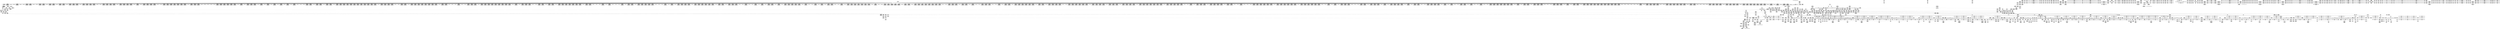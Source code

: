 digraph {
	CE0x5310030 [shape=record,shape=Mrecord,label="{CE0x5310030|2472:_%struct.cred*,_:_CRE_2672,2680_|*MultipleSource*|Function::task_sid&Arg::task::|Function::current_has_perm&Arg::tsk::|Function::selinux_task_getscheduler&Arg::p::|security/selinux/hooks.c,208}"]
	CE0x52bd270 [shape=record,shape=Mrecord,label="{CE0x52bd270|i64_3|*Constant*|*SummSource*}"]
	CE0x52ff270 [shape=record,shape=Mrecord,label="{CE0x52ff270|2472:_%struct.cred*,_:_CRE_699,700_}"]
	CE0x530d710 [shape=record,shape=Mrecord,label="{CE0x530d710|2472:_%struct.cred*,_:_CRE_2530,2531_}"]
	CE0x534be80 [shape=record,shape=Mrecord,label="{CE0x534be80|get_current:bb|*SummSource*}"]
	CE0x5388210 [shape=record,shape=Mrecord,label="{CE0x5388210|i64*_getelementptr_inbounds_(_11_x_i64_,_11_x_i64_*___llvm_gcov_ctr132,_i64_0,_i64_0)|*Constant*|*SummSink*}"]
	CE0x5380380 [shape=record,shape=Mrecord,label="{CE0x5380380|rcu_read_unlock:tmp15|include/linux/rcupdate.h,933}"]
	CE0x5317530 [shape=record,shape=Mrecord,label="{CE0x5317530|2472:_%struct.cred*,_:_CRE_2935,2936_}"]
	CE0x52fe7d0 [shape=record,shape=Mrecord,label="{CE0x52fe7d0|i32_208|*Constant*}"]
	CE0x528b9a0 [shape=record,shape=Mrecord,label="{CE0x528b9a0|2472:_%struct.cred*,_:_CRE_690,691_}"]
	CE0x53874e0 [shape=record,shape=Mrecord,label="{CE0x53874e0|rcu_read_unlock:if.end|*SummSink*}"]
	CE0x52a3230 [shape=record,shape=Mrecord,label="{CE0x52a3230|_ret_i32_%call,_!dbg_!27713|security/selinux/hooks.c,3647|*SummSource*}"]
	CE0x533e790 [shape=record,shape=Mrecord,label="{CE0x533e790|_call_void_mcount()_#3}"]
	CE0x52d10f0 [shape=record,shape=Mrecord,label="{CE0x52d10f0|rcu_read_lock:tmp6|include/linux/rcupdate.h,882}"]
	CE0x53afd40 [shape=record,shape=Mrecord,label="{CE0x53afd40|i64*_getelementptr_inbounds_(_4_x_i64_,_4_x_i64_*___llvm_gcov_ctr130,_i64_0,_i64_1)|*Constant*|*SummSource*}"]
	CE0x52ec5e0 [shape=record,shape=Mrecord,label="{CE0x52ec5e0|i32_1|*Constant*}"]
	CE0x5381b60 [shape=record,shape=Mrecord,label="{CE0x5381b60|rcu_lock_acquire:tmp5|include/linux/rcupdate.h,418}"]
	CE0x52fc320 [shape=record,shape=Mrecord,label="{CE0x52fc320|2472:_%struct.cred*,_:_CRE_644,648_|*MultipleSource*|Function::task_sid&Arg::task::|Function::current_has_perm&Arg::tsk::|Function::selinux_task_getscheduler&Arg::p::|security/selinux/hooks.c,208}"]
	CE0x537dd10 [shape=record,shape=Mrecord,label="{CE0x537dd10|_call_void_mcount()_#3|*SummSink*}"]
	CE0x5297da0 [shape=record,shape=Mrecord,label="{CE0x5297da0|2472:_%struct.cred*,_:_CRE_392,400_|*MultipleSource*|Function::task_sid&Arg::task::|Function::current_has_perm&Arg::tsk::|Function::selinux_task_getscheduler&Arg::p::|security/selinux/hooks.c,208}"]
	CE0x5303fd0 [shape=record,shape=Mrecord,label="{CE0x5303fd0|2472:_%struct.cred*,_:_CRE_1968,1976_|*MultipleSource*|Function::task_sid&Arg::task::|Function::current_has_perm&Arg::tsk::|Function::selinux_task_getscheduler&Arg::p::|security/selinux/hooks.c,208}"]
	CE0x5296830 [shape=record,shape=Mrecord,label="{CE0x5296830|avc_has_perm:ssid|Function::avc_has_perm&Arg::ssid::|*SummSource*}"]
	CE0x530a360 [shape=record,shape=Mrecord,label="{CE0x530a360|2472:_%struct.cred*,_:_CRE_2352,2360_|*MultipleSource*|Function::task_sid&Arg::task::|Function::current_has_perm&Arg::tsk::|Function::selinux_task_getscheduler&Arg::p::|security/selinux/hooks.c,208}"]
	CE0x53b3050 [shape=record,shape=Mrecord,label="{CE0x53b3050|__preempt_count_sub:do.body|*SummSink*}"]
	CE0x5382670 [shape=record,shape=Mrecord,label="{CE0x5382670|i64*_getelementptr_inbounds_(_4_x_i64_,_4_x_i64_*___llvm_gcov_ctr128,_i64_0,_i64_3)|*Constant*|*SummSource*}"]
	CE0x5317d80 [shape=record,shape=Mrecord,label="{CE0x5317d80|2472:_%struct.cred*,_:_CRE_2942,2943_}"]
	CE0x53c8d10 [shape=record,shape=Mrecord,label="{CE0x53c8d10|_call_void_asm_addl_$1,_%gs:$0_,_*m,ri,*m,_dirflag_,_fpsr_,_flags_(i32*___preempt_count,_i32_%val,_i32*___preempt_count)_#3,_!dbg_!27714,_!srcloc_!27717|./arch/x86/include/asm/preempt.h,72}"]
	CE0x5364790 [shape=record,shape=Mrecord,label="{CE0x5364790|__preempt_count_sub:tmp6|./arch/x86/include/asm/preempt.h,78|*SummSink*}"]
	CE0x52edf20 [shape=record,shape=Mrecord,label="{CE0x52edf20|task_sid:do.body|*SummSink*}"]
	CE0x52f32c0 [shape=record,shape=Mrecord,label="{CE0x52f32c0|i64*_getelementptr_inbounds_(_4_x_i64_,_4_x_i64_*___llvm_gcov_ctr128,_i64_0,_i64_2)|*Constant*|*SummSink*}"]
	CE0x52e8190 [shape=record,shape=Mrecord,label="{CE0x52e8190|rcu_read_lock:if.end|*SummSink*}"]
	CE0x52cf700 [shape=record,shape=Mrecord,label="{CE0x52cf700|2472:_%struct.cred*,_:_CRE_368,376_|*MultipleSource*|Function::task_sid&Arg::task::|Function::current_has_perm&Arg::tsk::|Function::selinux_task_getscheduler&Arg::p::|security/selinux/hooks.c,208}"]
	CE0x53d76c0 [shape=record,shape=Mrecord,label="{CE0x53d76c0|__preempt_count_add:tmp|*SummSource*}"]
	CE0x52b24d0 [shape=record,shape=Mrecord,label="{CE0x52b24d0|2472:_%struct.cred*,_:_CRE_48,56_|*MultipleSource*|Function::task_sid&Arg::task::|Function::current_has_perm&Arg::tsk::|Function::selinux_task_getscheduler&Arg::p::|security/selinux/hooks.c,208}"]
	CE0x532f7b0 [shape=record,shape=Mrecord,label="{CE0x532f7b0|2472:_%struct.cred*,_:_CRE_6656,6660_|*MultipleSource*|Function::task_sid&Arg::task::|Function::current_has_perm&Arg::tsk::|Function::selinux_task_getscheduler&Arg::p::|security/selinux/hooks.c,208}"]
	CE0x532e250 [shape=record,shape=Mrecord,label="{CE0x532e250|2472:_%struct.cred*,_:_CRE_6584,6600_|*MultipleSource*|Function::task_sid&Arg::task::|Function::current_has_perm&Arg::tsk::|Function::selinux_task_getscheduler&Arg::p::|security/selinux/hooks.c,208}"]
	CE0x530dd00 [shape=record,shape=Mrecord,label="{CE0x530dd00|2472:_%struct.cred*,_:_CRE_2535,2536_}"]
	CE0x53109b0 [shape=record,shape=Mrecord,label="{CE0x53109b0|2472:_%struct.cred*,_:_CRE_2696,2704_|*MultipleSource*|Function::task_sid&Arg::task::|Function::current_has_perm&Arg::tsk::|Function::selinux_task_getscheduler&Arg::p::|security/selinux/hooks.c,208}"]
	CE0x5335400 [shape=record,shape=Mrecord,label="{CE0x5335400|task_sid:tobool4|security/selinux/hooks.c,208|*SummSink*}"]
	CE0x52fffe0 [shape=record,shape=Mrecord,label="{CE0x52fffe0|2472:_%struct.cred*,_:_CRE_736,744_|*MultipleSource*|Function::task_sid&Arg::task::|Function::current_has_perm&Arg::tsk::|Function::selinux_task_getscheduler&Arg::p::|security/selinux/hooks.c,208}"]
	CE0x5309ea0 [shape=record,shape=Mrecord,label="{CE0x5309ea0|2472:_%struct.cred*,_:_CRE_2336,2344_|*MultipleSource*|Function::task_sid&Arg::task::|Function::current_has_perm&Arg::tsk::|Function::selinux_task_getscheduler&Arg::p::|security/selinux/hooks.c,208}"]
	CE0x52f9cc0 [shape=record,shape=Mrecord,label="{CE0x52f9cc0|rcu_read_lock:tmp17|include/linux/rcupdate.h,882|*SummSource*}"]
	CE0x530b8f0 [shape=record,shape=Mrecord,label="{CE0x530b8f0|2472:_%struct.cred*,_:_CRE_2424,2472_|*MultipleSource*|Function::task_sid&Arg::task::|Function::current_has_perm&Arg::tsk::|Function::selinux_task_getscheduler&Arg::p::|security/selinux/hooks.c,208}"]
	CE0x52ef2b0 [shape=record,shape=Mrecord,label="{CE0x52ef2b0|2472:_%struct.cred*,_:_CRE_464,472_|*MultipleSource*|Function::task_sid&Arg::task::|Function::current_has_perm&Arg::tsk::|Function::selinux_task_getscheduler&Arg::p::|security/selinux/hooks.c,208}"]
	CE0x53684f0 [shape=record,shape=Mrecord,label="{CE0x53684f0|rcu_read_unlock:tmp6|include/linux/rcupdate.h,933|*SummSink*}"]
	CE0x53772a0 [shape=record,shape=Mrecord,label="{CE0x53772a0|__preempt_count_add:do.body|*SummSource*}"]
	CE0x5365890 [shape=record,shape=Mrecord,label="{CE0x5365890|__preempt_count_sub:tmp|*SummSource*}"]
	CE0x52aa5f0 [shape=record,shape=Mrecord,label="{CE0x52aa5f0|COLLAPSED:_GCMRE___llvm_gcov_ctr128_internal_global_4_x_i64_zeroinitializer:_elem_0:default:}"]
	CE0x536c3e0 [shape=record,shape=Mrecord,label="{CE0x536c3e0|_call_void_mcount()_#3}"]
	CE0x52fc7e0 [shape=record,shape=Mrecord,label="{CE0x52fc7e0|2472:_%struct.cred*,_:_CRE_652,656_|*MultipleSource*|Function::task_sid&Arg::task::|Function::current_has_perm&Arg::tsk::|Function::selinux_task_getscheduler&Arg::p::|security/selinux/hooks.c,208}"]
	CE0x5372720 [shape=record,shape=Mrecord,label="{CE0x5372720|rcu_read_unlock:if.then|*SummSource*}"]
	CE0x52ed4b0 [shape=record,shape=Mrecord,label="{CE0x52ed4b0|task_sid:land.lhs.true}"]
	CE0x532c800 [shape=record,shape=Mrecord,label="{CE0x532c800|2472:_%struct.cred*,_:_CRE_6496,6504_|*MultipleSource*|Function::task_sid&Arg::task::|Function::current_has_perm&Arg::tsk::|Function::selinux_task_getscheduler&Arg::p::|security/selinux/hooks.c,208}"]
	CE0x53262e0 [shape=record,shape=Mrecord,label="{CE0x53262e0|2472:_%struct.cred*,_:_CRE_6311,6312_}"]
	CE0x5370d80 [shape=record,shape=Mrecord,label="{CE0x5370d80|i64*_getelementptr_inbounds_(_11_x_i64_,_11_x_i64_*___llvm_gcov_ctr127,_i64_0,_i64_9)|*Constant*|*SummSource*}"]
	CE0x537ee30 [shape=record,shape=Mrecord,label="{CE0x537ee30|i64*_getelementptr_inbounds_(_11_x_i64_,_11_x_i64_*___llvm_gcov_ctr132,_i64_0,_i64_8)|*Constant*}"]
	CE0x535bcd0 [shape=record,shape=Mrecord,label="{CE0x535bcd0|i64*_getelementptr_inbounds_(_4_x_i64_,_4_x_i64_*___llvm_gcov_ctr133,_i64_0,_i64_1)|*Constant*}"]
	CE0x5312890 [shape=record,shape=Mrecord,label="{CE0x5312890|2472:_%struct.cred*,_:_CRE_2792,2800_|*MultipleSource*|Function::task_sid&Arg::task::|Function::current_has_perm&Arg::tsk::|Function::selinux_task_getscheduler&Arg::p::|security/selinux/hooks.c,208}"]
	CE0x538adf0 [shape=record,shape=Mrecord,label="{CE0x538adf0|GLOBAL:rcu_lock_release|*Constant*|*SummSink*}"]
	CE0x535c990 [shape=record,shape=Mrecord,label="{CE0x535c990|i64*_getelementptr_inbounds_(_4_x_i64_,_4_x_i64_*___llvm_gcov_ctr133,_i64_0,_i64_3)|*Constant*|*SummSource*}"]
	CE0x536a510 [shape=record,shape=Mrecord,label="{CE0x536a510|GLOBAL:__preempt_count_add|*Constant*}"]
	CE0x528b740 [shape=record,shape=Mrecord,label="{CE0x528b740|2472:_%struct.cred*,_:_CRE_689,690_}"]
	CE0x5293eb0 [shape=record,shape=Mrecord,label="{CE0x5293eb0|current_sid:land.lhs.true|*SummSink*}"]
	CE0x52e0ae0 [shape=record,shape=Mrecord,label="{CE0x52e0ae0|2472:_%struct.cred*,_:_CRE_424,428_|*MultipleSource*|Function::task_sid&Arg::task::|Function::current_has_perm&Arg::tsk::|Function::selinux_task_getscheduler&Arg::p::|security/selinux/hooks.c,208}"]
	CE0x53184a0 [shape=record,shape=Mrecord,label="{CE0x53184a0|2472:_%struct.cred*,_:_CRE_2948,2949_}"]
	CE0x53837f0 [shape=record,shape=Mrecord,label="{CE0x53837f0|rcu_lock_acquire:__here|*SummSink*}"]
	CE0x5323750 [shape=record,shape=Mrecord,label="{CE0x5323750|2472:_%struct.cred*,_:_CRE_6232,6240_|*MultipleSource*|Function::task_sid&Arg::task::|Function::current_has_perm&Arg::tsk::|Function::selinux_task_getscheduler&Arg::p::|security/selinux/hooks.c,208}"]
	CE0x5310750 [shape=record,shape=Mrecord,label="{CE0x5310750|2472:_%struct.cred*,_:_CRE_2692,2696_|*MultipleSource*|Function::task_sid&Arg::task::|Function::current_has_perm&Arg::tsk::|Function::selinux_task_getscheduler&Arg::p::|security/selinux/hooks.c,208}"]
	CE0x537f170 [shape=record,shape=Mrecord,label="{CE0x537f170|i64*_getelementptr_inbounds_(_11_x_i64_,_11_x_i64_*___llvm_gcov_ctr132,_i64_0,_i64_8)|*Constant*|*SummSource*}"]
	CE0x53c1bc0 [shape=record,shape=Mrecord,label="{CE0x53c1bc0|rcu_lock_release:tmp1|*SummSink*}"]
	CE0x5326670 [shape=record,shape=Mrecord,label="{CE0x5326670|2472:_%struct.cred*,_:_CRE_6314,6315_}"]
	CE0x52b1960 [shape=record,shape=Mrecord,label="{CE0x52b1960|2472:_%struct.cred*,_:_CRE_320,328_|*MultipleSource*|Function::task_sid&Arg::task::|Function::current_has_perm&Arg::tsk::|Function::selinux_task_getscheduler&Arg::p::|security/selinux/hooks.c,208}"]
	CE0x528ee60 [shape=record,shape=Mrecord,label="{CE0x528ee60|i32_0|*Constant*|*SummSink*}"]
	CE0x5339b10 [shape=record,shape=Mrecord,label="{CE0x5339b10|i64*_getelementptr_inbounds_(_13_x_i64_,_13_x_i64_*___llvm_gcov_ctr126,_i64_0,_i64_9)|*Constant*|*SummSource*}"]
	CE0x52baa90 [shape=record,shape=Mrecord,label="{CE0x52baa90|current_sid:sid|security/selinux/hooks.c,220|*SummSink*}"]
	CE0x538b330 [shape=record,shape=Mrecord,label="{CE0x538b330|rcu_lock_release:map|Function::rcu_lock_release&Arg::map::}"]
	CE0x52d2220 [shape=record,shape=Mrecord,label="{CE0x52d2220|current_sid:tmp18|security/selinux/hooks.c,218|*SummSink*}"]
	CE0x533a380 [shape=record,shape=Mrecord,label="{CE0x533a380|task_sid:tmp21|security/selinux/hooks.c,208}"]
	CE0x52c8370 [shape=record,shape=Mrecord,label="{CE0x52c8370|_call_void_lockdep_rcu_suspicious(i8*_getelementptr_inbounds_(_25_x_i8_,_25_x_i8_*_.str3,_i32_0,_i32_0),_i32_218,_i8*_getelementptr_inbounds_(_45_x_i8_,_45_x_i8_*_.str12,_i32_0,_i32_0))_#10,_!dbg_!27727|security/selinux/hooks.c,218|*SummSource*}"]
	CE0x537b540 [shape=record,shape=Mrecord,label="{CE0x537b540|COLLAPSED:_GCMRE___llvm_gcov_ctr133_internal_global_4_x_i64_zeroinitializer:_elem_0:default:}"]
	CE0x533cc00 [shape=record,shape=Mrecord,label="{CE0x533cc00|rcu_read_lock:if.then|*SummSink*}"]
	CE0x535b680 [shape=record,shape=Mrecord,label="{CE0x535b680|_call_void_lock_acquire(%struct.lockdep_map*_%map,_i32_0,_i32_0,_i32_2,_i32_0,_%struct.lockdep_map*_null,_i64_ptrtoint_(i8*_blockaddress(_rcu_lock_acquire,_%__here)_to_i64))_#10,_!dbg_!27716|include/linux/rcupdate.h,418|*SummSource*}"]
	CE0x53b4370 [shape=record,shape=Mrecord,label="{CE0x53b4370|__rcu_read_unlock:tmp6|include/linux/rcupdate.h,245|*SummSource*}"]
	CE0x53166f0 [shape=record,shape=Mrecord,label="{CE0x53166f0|2472:_%struct.cred*,_:_CRE_2923,2924_}"]
	CE0x52a12d0 [shape=record,shape=Mrecord,label="{CE0x52a12d0|_call_void_mcount()_#3|*SummSource*}"]
	CE0x53d5eb0 [shape=record,shape=Mrecord,label="{CE0x53d5eb0|__rcu_read_unlock:tmp7|include/linux/rcupdate.h,245|*SummSink*}"]
	CE0x5373f70 [shape=record,shape=Mrecord,label="{CE0x5373f70|rcu_read_lock:tmp21|include/linux/rcupdate.h,884}"]
	CE0x5315c40 [shape=record,shape=Mrecord,label="{CE0x5315c40|2472:_%struct.cred*,_:_CRE_2914,2915_}"]
	CE0x52decc0 [shape=record,shape=Mrecord,label="{CE0x52decc0|2472:_%struct.cred*,_:_CRE_120,128_|*MultipleSource*|Function::task_sid&Arg::task::|Function::current_has_perm&Arg::tsk::|Function::selinux_task_getscheduler&Arg::p::|security/selinux/hooks.c,208}"]
	CE0x52fd760 [shape=record,shape=Mrecord,label="{CE0x52fd760|task_sid:tmp18|security/selinux/hooks.c,208}"]
	CE0x5325cf0 [shape=record,shape=Mrecord,label="{CE0x5325cf0|2472:_%struct.cred*,_:_CRE_6306,6307_}"]
	CE0x5283940 [shape=record,shape=Mrecord,label="{CE0x5283940|current_sid:tmp13|security/selinux/hooks.c,218|*SummSink*}"]
	CE0x537fd10 [shape=record,shape=Mrecord,label="{CE0x537fd10|rcu_lock_acquire:tmp5|include/linux/rcupdate.h,418|*SummSink*}"]
	CE0x5314e90 [shape=record,shape=Mrecord,label="{CE0x5314e90|2472:_%struct.cred*,_:_CRE_2904,2905_}"]
	CE0x532f550 [shape=record,shape=Mrecord,label="{CE0x532f550|2472:_%struct.cred*,_:_CRE_6648,6656_|*MultipleSource*|Function::task_sid&Arg::task::|Function::current_has_perm&Arg::tsk::|Function::selinux_task_getscheduler&Arg::p::|security/selinux/hooks.c,208}"]
	CE0x52ece20 [shape=record,shape=Mrecord,label="{CE0x52ece20|2472:_%struct.cred*,_:_CRE_312,320_|*MultipleSource*|Function::task_sid&Arg::task::|Function::current_has_perm&Arg::tsk::|Function::selinux_task_getscheduler&Arg::p::|security/selinux/hooks.c,208}"]
	CE0x52a3950 [shape=record,shape=Mrecord,label="{CE0x52a3950|current_sid:entry|*SummSink*}"]
	CE0x53373e0 [shape=record,shape=Mrecord,label="{CE0x53373e0|task_sid:tmp22|security/selinux/hooks.c,208|*SummSource*}"]
	CE0x5324c30 [shape=record,shape=Mrecord,label="{CE0x5324c30|2472:_%struct.cred*,_:_CRE_6291,6292_}"]
	CE0x52f3b10 [shape=record,shape=Mrecord,label="{CE0x52f3b10|i64*_getelementptr_inbounds_(_2_x_i64_,_2_x_i64_*___llvm_gcov_ctr131,_i64_0,_i64_0)|*Constant*|*SummSource*}"]
	CE0x5373aa0 [shape=record,shape=Mrecord,label="{CE0x5373aa0|rcu_read_lock:tmp20|include/linux/rcupdate.h,882}"]
	CE0x530bb50 [shape=record,shape=Mrecord,label="{CE0x530bb50|2472:_%struct.cred*,_:_CRE_2472,2480_|*MultipleSource*|Function::task_sid&Arg::task::|Function::current_has_perm&Arg::tsk::|Function::selinux_task_getscheduler&Arg::p::|security/selinux/hooks.c,208}"]
	CE0x531a120 [shape=record,shape=Mrecord,label="{CE0x531a120|2472:_%struct.cred*,_:_CRE_2972,2973_}"]
	CE0x52dfc20 [shape=record,shape=Mrecord,label="{CE0x52dfc20|_ret_void,_!dbg_!27717|include/linux/rcupdate.h,419}"]
	CE0x5285f40 [shape=record,shape=Mrecord,label="{CE0x5285f40|GLOBAL:lockdep_rcu_suspicious|*Constant*}"]
	CE0x5338300 [shape=record,shape=Mrecord,label="{CE0x5338300|i64*_getelementptr_inbounds_(_13_x_i64_,_13_x_i64_*___llvm_gcov_ctr126,_i64_0,_i64_11)|*Constant*|*SummSource*}"]
	CE0x53c6c20 [shape=record,shape=Mrecord,label="{CE0x53c6c20|__rcu_read_unlock:tmp3}"]
	CE0x52f2c10 [shape=record,shape=Mrecord,label="{CE0x52f2c10|GLOBAL:rcu_lock_map|Global_var:rcu_lock_map}"]
	CE0x52e0d00 [shape=record,shape=Mrecord,label="{CE0x52e0d00|2472:_%struct.cred*,_:_CRE_432,440_|*MultipleSource*|Function::task_sid&Arg::task::|Function::current_has_perm&Arg::tsk::|Function::selinux_task_getscheduler&Arg::p::|security/selinux/hooks.c,208}"]
	CE0x52c83e0 [shape=record,shape=Mrecord,label="{CE0x52c83e0|_call_void_lockdep_rcu_suspicious(i8*_getelementptr_inbounds_(_25_x_i8_,_25_x_i8_*_.str3,_i32_0,_i32_0),_i32_218,_i8*_getelementptr_inbounds_(_45_x_i8_,_45_x_i8_*_.str12,_i32_0,_i32_0))_#10,_!dbg_!27727|security/selinux/hooks.c,218|*SummSink*}"]
	CE0x52e1340 [shape=record,shape=Mrecord,label="{CE0x52e1340|_call_void_mcount()_#3|*SummSink*}"]
	CE0x537f800 [shape=record,shape=Mrecord,label="{CE0x537f800|__preempt_count_add:tmp4|./arch/x86/include/asm/preempt.h,72|*SummSink*}"]
	CE0x53398f0 [shape=record,shape=Mrecord,label="{CE0x53398f0|i8*_getelementptr_inbounds_(_41_x_i8_,_41_x_i8_*_.str44,_i32_0,_i32_0)|*Constant*|*SummSink*}"]
	CE0x534a900 [shape=record,shape=Mrecord,label="{CE0x534a900|_ret_i32_%tmp6,_!dbg_!27716|security/selinux/hooks.c,197|*SummSource*}"]
	CE0x52fb020 [shape=record,shape=Mrecord,label="{CE0x52fb020|2472:_%struct.cred*,_:_CRE_584,592_|*MultipleSource*|Function::task_sid&Arg::task::|Function::current_has_perm&Arg::tsk::|Function::selinux_task_getscheduler&Arg::p::|security/selinux/hooks.c,208}"]
	CE0x53287b0 [shape=record,shape=Mrecord,label="{CE0x53287b0|2472:_%struct.cred*,_:_CRE_6342,6343_}"]
	CE0x535b820 [shape=record,shape=Mrecord,label="{CE0x535b820|i32_0|*Constant*}"]
	CE0x52dd180 [shape=record,shape=Mrecord,label="{CE0x52dd180|GLOBAL:rcu_read_lock|*Constant*}"]
	CE0x52fdc20 [shape=record,shape=Mrecord,label="{CE0x52fdc20|task_sid:tmp18|security/selinux/hooks.c,208|*SummSource*}"]
	CE0x5279a80 [shape=record,shape=Mrecord,label="{CE0x5279a80|i64*_getelementptr_inbounds_(_2_x_i64_,_2_x_i64_*___llvm_gcov_ctr98,_i64_0,_i64_1)|*Constant*|*SummSink*}"]
	CE0x53c8df0 [shape=record,shape=Mrecord,label="{CE0x53c8df0|__rcu_read_unlock:tmp2|*SummSource*}"]
	CE0x52fcf00 [shape=record,shape=Mrecord,label="{CE0x52fcf00|2472:_%struct.cred*,_:_CRE_672,680_|*MultipleSource*|Function::task_sid&Arg::task::|Function::current_has_perm&Arg::tsk::|Function::selinux_task_getscheduler&Arg::p::|security/selinux/hooks.c,208}"]
	CE0x536b290 [shape=record,shape=Mrecord,label="{CE0x536b290|rcu_read_unlock:tmp18|include/linux/rcupdate.h,933|*SummSink*}"]
	CE0x5284c10 [shape=record,shape=Mrecord,label="{CE0x5284c10|current_sid:tmp7|security/selinux/hooks.c,218}"]
	CE0x532ca60 [shape=record,shape=Mrecord,label="{CE0x532ca60|2472:_%struct.cred*,_:_CRE_6504,6512_|*MultipleSource*|Function::task_sid&Arg::task::|Function::current_has_perm&Arg::tsk::|Function::selinux_task_getscheduler&Arg::p::|security/selinux/hooks.c,208}"]
	CE0x5316230 [shape=record,shape=Mrecord,label="{CE0x5316230|2472:_%struct.cred*,_:_CRE_2919,2920_}"]
	CE0x53c3890 [shape=record,shape=Mrecord,label="{CE0x53c3890|rcu_lock_release:tmp2}"]
	CE0x52cb430 [shape=record,shape=Mrecord,label="{CE0x52cb430|rcu_lock_acquire:map|Function::rcu_lock_acquire&Arg::map::|*SummSource*}"]
	CE0x53bf7f0 [shape=record,shape=Mrecord,label="{CE0x53bf7f0|rcu_lock_acquire:tmp|*SummSource*}"]
	CE0x532a950 [shape=record,shape=Mrecord,label="{CE0x532a950|2472:_%struct.cred*,_:_CRE_6408,6424_|*MultipleSource*|Function::task_sid&Arg::task::|Function::current_has_perm&Arg::tsk::|Function::selinux_task_getscheduler&Arg::p::|security/selinux/hooks.c,208}"]
	CE0x52a9ca0 [shape=record,shape=Mrecord,label="{CE0x52a9ca0|selinux_task_getscheduler:tmp}"]
	CE0x53800e0 [shape=record,shape=Mrecord,label="{CE0x53800e0|rcu_read_unlock:tmp14|include/linux/rcupdate.h,933|*SummSource*}"]
	CE0x53af0f0 [shape=record,shape=Mrecord,label="{CE0x53af0f0|rcu_lock_acquire:tmp6|*SummSource*}"]
	CE0x5291ac0 [shape=record,shape=Mrecord,label="{CE0x5291ac0|selinux_task_getscheduler:tmp3}"]
	CE0x529f8d0 [shape=record,shape=Mrecord,label="{CE0x529f8d0|current_has_perm:tmp3|*SummSource*}"]
	CE0x53574f0 [shape=record,shape=Mrecord,label="{CE0x53574f0|GLOBAL:lock_acquire|*Constant*|*SummSink*}"]
	CE0x52f41b0 [shape=record,shape=Mrecord,label="{CE0x52f41b0|rcu_read_lock:bb|*SummSource*}"]
	CE0x528acc0 [shape=record,shape=Mrecord,label="{CE0x528acc0|task_sid:task|Function::task_sid&Arg::task::}"]
	CE0x52a5b90 [shape=record,shape=Mrecord,label="{CE0x52a5b90|current_sid:tmp5|security/selinux/hooks.c,218|*SummSource*}"]
	CE0x5357ef0 [shape=record,shape=Mrecord,label="{CE0x5357ef0|rcu_lock_release:__here|*SummSource*}"]
	CE0x52ed580 [shape=record,shape=Mrecord,label="{CE0x52ed580|task_sid:land.lhs.true|*SummSink*}"]
	CE0x531e400 [shape=record,shape=Mrecord,label="{CE0x531e400|2472:_%struct.cred*,_:_CRE_3160,3164_|*MultipleSource*|Function::task_sid&Arg::task::|Function::current_has_perm&Arg::tsk::|Function::selinux_task_getscheduler&Arg::p::|security/selinux/hooks.c,208}"]
	CE0x52aa660 [shape=record,shape=Mrecord,label="{CE0x52aa660|__rcu_read_lock:tmp|*SummSource*}"]
	CE0x5326d90 [shape=record,shape=Mrecord,label="{CE0x5326d90|2472:_%struct.cred*,_:_CRE_6320,6321_}"]
	CE0x52a81c0 [shape=record,shape=Mrecord,label="{CE0x52a81c0|current_has_perm:bb}"]
	CE0x53226e0 [shape=record,shape=Mrecord,label="{CE0x53226e0|2472:_%struct.cred*,_:_CRE_6184,6192_|*MultipleSource*|Function::task_sid&Arg::task::|Function::current_has_perm&Arg::tsk::|Function::selinux_task_getscheduler&Arg::p::|security/selinux/hooks.c,208}"]
	CE0x53c64e0 [shape=record,shape=Mrecord,label="{CE0x53c64e0|i64*_getelementptr_inbounds_(_4_x_i64_,_4_x_i64_*___llvm_gcov_ctr134,_i64_0,_i64_1)|*Constant*|*SummSource*}"]
	CE0x5384510 [shape=record,shape=Mrecord,label="{CE0x5384510|rcu_read_unlock:tobool1|include/linux/rcupdate.h,933}"]
	CE0x52ac1d0 [shape=record,shape=Mrecord,label="{CE0x52ac1d0|i32_0|*Constant*}"]
	CE0x52dfa50 [shape=record,shape=Mrecord,label="{CE0x52dfa50|rcu_lock_acquire:map|Function::rcu_lock_acquire&Arg::map::|*SummSink*}"]
	CE0x52acdb0 [shape=record,shape=Mrecord,label="{CE0x52acdb0|current_sid:tmp13|security/selinux/hooks.c,218}"]
	CE0x528e170 [shape=record,shape=Mrecord,label="{CE0x528e170|current_sid:tobool|security/selinux/hooks.c,218|*SummSource*}"]
	CE0x5333280 [shape=record,shape=Mrecord,label="{CE0x5333280|task_sid:tmp4|*LoadInst*|security/selinux/hooks.c,208|*SummSource*}"]
	CE0x52b16c0 [shape=record,shape=Mrecord,label="{CE0x52b16c0|_call_void_mcount()_#3|*SummSource*}"]
	CE0x535d470 [shape=record,shape=Mrecord,label="{CE0x535d470|i64_1|*Constant*}"]
	CE0x5362550 [shape=record,shape=Mrecord,label="{CE0x5362550|__preempt_count_sub:sub|./arch/x86/include/asm/preempt.h,77|*SummSource*}"]
	CE0x529de80 [shape=record,shape=Mrecord,label="{CE0x529de80|COLLAPSED:_GCMRE___llvm_gcov_ctr131_internal_global_2_x_i64_zeroinitializer:_elem_0:default:}"]
	CE0x537bd80 [shape=record,shape=Mrecord,label="{CE0x537bd80|rcu_read_unlock:tmp17|include/linux/rcupdate.h,933|*SummSource*}"]
	CE0x52e0e50 [shape=record,shape=Mrecord,label="{CE0x52e0e50|2472:_%struct.cred*,_:_CRE_440,448_|*MultipleSource*|Function::task_sid&Arg::task::|Function::current_has_perm&Arg::tsk::|Function::selinux_task_getscheduler&Arg::p::|security/selinux/hooks.c,208}"]
	CE0x53788e0 [shape=record,shape=Mrecord,label="{CE0x53788e0|rcu_read_lock:tmp13|include/linux/rcupdate.h,882}"]
	CE0x53052d0 [shape=record,shape=Mrecord,label="{CE0x53052d0|2472:_%struct.cred*,_:_CRE_2040,2044_|*MultipleSource*|Function::task_sid&Arg::task::|Function::current_has_perm&Arg::tsk::|Function::selinux_task_getscheduler&Arg::p::|security/selinux/hooks.c,208}"]
	CE0x534de70 [shape=record,shape=Mrecord,label="{CE0x534de70|task_sid:tmp7|security/selinux/hooks.c,208|*SummSink*}"]
	CE0x531a4b0 [shape=record,shape=Mrecord,label="{CE0x531a4b0|2472:_%struct.cred*,_:_CRE_2975,2976_}"]
	CE0x52b3f70 [shape=record,shape=Mrecord,label="{CE0x52b3f70|get_current:tmp1}"]
	CE0x529ad80 [shape=record,shape=Mrecord,label="{CE0x529ad80|rcu_read_lock:tmp8|include/linux/rcupdate.h,882|*SummSource*}"]
	CE0x5286190 [shape=record,shape=Mrecord,label="{CE0x5286190|GLOBAL:lockdep_rcu_suspicious|*Constant*|*SummSource*}"]
	CE0x534f160 [shape=record,shape=Mrecord,label="{CE0x534f160|__rcu_read_lock:bb|*SummSource*}"]
	CE0x53b1b00 [shape=record,shape=Mrecord,label="{CE0x53b1b00|__preempt_count_sub:entry|*SummSource*}"]
	CE0x534bd40 [shape=record,shape=Mrecord,label="{CE0x534bd40|_ret_void,_!dbg_!27735|include/linux/rcupdate.h,938|*SummSink*}"]
	CE0x5312af0 [shape=record,shape=Mrecord,label="{CE0x5312af0|2472:_%struct.cred*,_:_CRE_2800,2808_|*MultipleSource*|Function::task_sid&Arg::task::|Function::current_has_perm&Arg::tsk::|Function::selinux_task_getscheduler&Arg::p::|security/selinux/hooks.c,208}"]
	CE0x5287d90 [shape=record,shape=Mrecord,label="{CE0x5287d90|avc_has_perm:requested|Function::avc_has_perm&Arg::requested::|*SummSink*}"]
	CE0x52a98e0 [shape=record,shape=Mrecord,label="{CE0x52a98e0|current_has_perm:tmp1}"]
	CE0x529e780 [shape=record,shape=Mrecord,label="{CE0x529e780|task_sid:tmp}"]
	CE0x52eb1b0 [shape=record,shape=Mrecord,label="{CE0x52eb1b0|2472:_%struct.cred*,_:_CRE_144,152_|*MultipleSource*|Function::task_sid&Arg::task::|Function::current_has_perm&Arg::tsk::|Function::selinux_task_getscheduler&Arg::p::|security/selinux/hooks.c,208}"]
	CE0x53362f0 [shape=record,shape=Mrecord,label="{CE0x53362f0|task_sid:tmp16|security/selinux/hooks.c,208}"]
	CE0x5371780 [shape=record,shape=Mrecord,label="{CE0x5371780|i64*_getelementptr_inbounds_(_2_x_i64_,_2_x_i64_*___llvm_gcov_ctr131,_i64_0,_i64_0)|*Constant*}"]
	CE0x5332170 [shape=record,shape=Mrecord,label="{CE0x5332170|2472:_%struct.cred*,_:_CRE_10604,10608_|*MultipleSource*|Function::task_sid&Arg::task::|Function::current_has_perm&Arg::tsk::|Function::selinux_task_getscheduler&Arg::p::|security/selinux/hooks.c,208}"]
	CE0x5293810 [shape=record,shape=Mrecord,label="{CE0x5293810|current_sid:tmp3|*SummSource*}"]
	CE0x529b130 [shape=record,shape=Mrecord,label="{CE0x529b130|_ret_%struct.task_struct*_%tmp4,_!dbg_!27714|./arch/x86/include/asm/current.h,14|*SummSink*}"]
	CE0x537d460 [shape=record,shape=Mrecord,label="{CE0x537d460|__rcu_read_unlock:tmp3|*SummSource*}"]
	CE0x53c97f0 [shape=record,shape=Mrecord,label="{CE0x53c97f0|__preempt_count_sub:entry|*SummSink*}"]
	CE0x52ce390 [shape=record,shape=Mrecord,label="{CE0x52ce390|2472:_%struct.cred*,_:_CRE_344,352_|*MultipleSource*|Function::task_sid&Arg::task::|Function::current_has_perm&Arg::tsk::|Function::selinux_task_getscheduler&Arg::p::|security/selinux/hooks.c,208}"]
	CE0x5325370 [shape=record,shape=Mrecord,label="{CE0x5325370|2472:_%struct.cred*,_:_CRE_6298,6299_}"]
	CE0x53b6220 [shape=record,shape=Mrecord,label="{CE0x53b6220|__preempt_count_add:tmp6|./arch/x86/include/asm/preempt.h,73|*SummSource*}"]
	CE0x52a30d0 [shape=record,shape=Mrecord,label="{CE0x52a30d0|_ret_i32_%call2,_!dbg_!27718|security/selinux/hooks.c,1544|*SummSink*}"]
	CE0x533eef0 [shape=record,shape=Mrecord,label="{CE0x533eef0|rcu_read_lock:tmp9|include/linux/rcupdate.h,882|*SummSource*}"]
	CE0x5375730 [shape=record,shape=Mrecord,label="{CE0x5375730|__rcu_read_lock:tmp3|*SummSource*}"]
	CE0x53d1790 [shape=record,shape=Mrecord,label="{CE0x53d1790|__preempt_count_add:tmp1|*SummSource*}"]
	CE0x5409d30 [shape=record,shape=Mrecord,label="{CE0x5409d30|__preempt_count_sub:tmp3|*SummSink*}"]
	CE0x53727b0 [shape=record,shape=Mrecord,label="{CE0x53727b0|rcu_read_unlock:if.then|*SummSink*}"]
	CE0x5317b20 [shape=record,shape=Mrecord,label="{CE0x5317b20|2472:_%struct.cred*,_:_CRE_2940,2941_}"]
	CE0x5376c00 [shape=record,shape=Mrecord,label="{CE0x5376c00|_call_void_rcu_lock_acquire(%struct.lockdep_map*_rcu_lock_map)_#10,_!dbg_!27711|include/linux/rcupdate.h,881}"]
	CE0x5374a70 [shape=record,shape=Mrecord,label="{CE0x5374a70|rcu_read_lock:tmp22|include/linux/rcupdate.h,884}"]
	CE0x5386610 [shape=record,shape=Mrecord,label="{CE0x5386610|i8*_getelementptr_inbounds_(_44_x_i8_,_44_x_i8_*_.str47,_i32_0,_i32_0)|*Constant*|*SummSource*}"]
	CE0x5386cd0 [shape=record,shape=Mrecord,label="{CE0x5386cd0|i64*_getelementptr_inbounds_(_11_x_i64_,_11_x_i64_*___llvm_gcov_ctr132,_i64_0,_i64_9)|*Constant*|*SummSink*}"]
	CE0x52d1c00 [shape=record,shape=Mrecord,label="{CE0x52d1c00|current_sid:tmp17|security/selinux/hooks.c,218|*SummSource*}"]
	CE0x5349fc0 [shape=record,shape=Mrecord,label="{CE0x5349fc0|GLOBAL:cred_sid|*Constant*|*SummSink*}"]
	CE0x529fc80 [shape=record,shape=Mrecord,label="{CE0x529fc80|_call_void_mcount()_#3|*SummSource*}"]
	CE0x5368d60 [shape=record,shape=Mrecord,label="{CE0x5368d60|__rcu_read_lock:tmp7|include/linux/rcupdate.h,240}"]
	CE0x5366290 [shape=record,shape=Mrecord,label="{CE0x5366290|i64*_getelementptr_inbounds_(_4_x_i64_,_4_x_i64_*___llvm_gcov_ctr135,_i64_0,_i64_1)|*Constant*|*SummSink*}"]
	CE0x52e48a0 [shape=record,shape=Mrecord,label="{CE0x52e48a0|__preempt_count_add:do.end|*SummSink*}"]
	CE0x53adeb0 [shape=record,shape=Mrecord,label="{CE0x53adeb0|i32_1|*Constant*}"]
	CE0x5335d80 [shape=record,shape=Mrecord,label="{CE0x5335d80|task_sid:tmp14|security/selinux/hooks.c,208}"]
	CE0x53c31a0 [shape=record,shape=Mrecord,label="{CE0x53c31a0|_call_void_asm_addl_$1,_%gs:$0_,_*m,ri,*m,_dirflag_,_fpsr_,_flags_(i32*___preempt_count,_i32_%val,_i32*___preempt_count)_#3,_!dbg_!27714,_!srcloc_!27717|./arch/x86/include/asm/preempt.h,72|*SummSource*}"]
	CE0x5329f70 [shape=record,shape=Mrecord,label="{CE0x5329f70|2472:_%struct.cred*,_:_CRE_6376,6384_|*MultipleSource*|Function::task_sid&Arg::task::|Function::current_has_perm&Arg::tsk::|Function::selinux_task_getscheduler&Arg::p::|security/selinux/hooks.c,208}"]
	CE0x537c870 [shape=record,shape=Mrecord,label="{CE0x537c870|rcu_read_unlock:tmp10|include/linux/rcupdate.h,933|*SummSource*}"]
	CE0x5381ec0 [shape=record,shape=Mrecord,label="{CE0x5381ec0|rcu_read_unlock:tmp15|include/linux/rcupdate.h,933|*SummSink*}"]
	CE0x53b2e60 [shape=record,shape=Mrecord,label="{CE0x53b2e60|__preempt_count_sub:do.body|*SummSource*}"]
	CE0x538aa00 [shape=record,shape=Mrecord,label="{CE0x538aa00|rcu_lock_release:entry}"]
	CE0x52c9280 [shape=record,shape=Mrecord,label="{CE0x52c9280|get_current:tmp3|*SummSource*}"]
	CE0x533ceb0 [shape=record,shape=Mrecord,label="{CE0x533ceb0|GLOBAL:rcu_lock_acquire|*Constant*|*SummSink*}"]
	CE0x5290b60 [shape=record,shape=Mrecord,label="{CE0x5290b60|current_has_perm:perms|Function::current_has_perm&Arg::perms::|*SummSource*}"]
	CE0x529eb60 [shape=record,shape=Mrecord,label="{CE0x529eb60|i64*_getelementptr_inbounds_(_11_x_i64_,_11_x_i64_*___llvm_gcov_ctr125,_i64_0,_i64_0)|*Constant*}"]
	CE0x534e220 [shape=record,shape=Mrecord,label="{CE0x534e220|task_sid:tmp8|security/selinux/hooks.c,208|*SummSink*}"]
	CE0x5387780 [shape=record,shape=Mrecord,label="{CE0x5387780|rcu_read_unlock:land.lhs.true2|*SummSink*}"]
	CE0x52fb9d0 [shape=record,shape=Mrecord,label="{CE0x52fb9d0|2472:_%struct.cred*,_:_CRE_616,624_|*MultipleSource*|Function::task_sid&Arg::task::|Function::current_has_perm&Arg::tsk::|Function::selinux_task_getscheduler&Arg::p::|security/selinux/hooks.c,208}"]
	CE0x533fdf0 [shape=record,shape=Mrecord,label="{CE0x533fdf0|rcu_read_unlock:call|include/linux/rcupdate.h,933|*SummSink*}"]
	CE0x52ce170 [shape=record,shape=Mrecord,label="{CE0x52ce170|2472:_%struct.cred*,_:_CRE_336,344_|*MultipleSource*|Function::task_sid&Arg::task::|Function::current_has_perm&Arg::tsk::|Function::selinux_task_getscheduler&Arg::p::|security/selinux/hooks.c,208}"]
	CE0x532ee30 [shape=record,shape=Mrecord,label="{CE0x532ee30|2472:_%struct.cred*,_:_CRE_6632,6640_|*MultipleSource*|Function::task_sid&Arg::task::|Function::current_has_perm&Arg::tsk::|Function::selinux_task_getscheduler&Arg::p::|security/selinux/hooks.c,208}"]
	CE0x5381d90 [shape=record,shape=Mrecord,label="{CE0x5381d90|rcu_read_unlock:tmp15|include/linux/rcupdate.h,933|*SummSource*}"]
	CE0x53507d0 [shape=record,shape=Mrecord,label="{CE0x53507d0|i64*_getelementptr_inbounds_(_4_x_i64_,_4_x_i64_*___llvm_gcov_ctr133,_i64_0,_i64_0)|*Constant*|*SummSource*}"]
	CE0x53ae590 [shape=record,shape=Mrecord,label="{CE0x53ae590|i64_ptrtoint_(i8*_blockaddress(_rcu_lock_release,_%__here)_to_i64)|*Constant*}"]
	CE0x53c2960 [shape=record,shape=Mrecord,label="{CE0x53c2960|void_(i32*,_i32,_i32*)*_asm_addl_$1,_%gs:$0_,_*m,ri,*m,_dirflag_,_fpsr_,_flags_|*SummSink*}"]
	CE0x5328090 [shape=record,shape=Mrecord,label="{CE0x5328090|2472:_%struct.cred*,_:_CRE_6336,6337_}"]
	CE0x5362d90 [shape=record,shape=Mrecord,label="{CE0x5362d90|i64*_getelementptr_inbounds_(_4_x_i64_,_4_x_i64_*___llvm_gcov_ctr135,_i64_0,_i64_1)|*Constant*}"]
	CE0x52af2b0 [shape=record,shape=Mrecord,label="{CE0x52af2b0|2472:_%struct.cred*,_:_CRE_536,544_|*MultipleSource*|Function::task_sid&Arg::task::|Function::current_has_perm&Arg::tsk::|Function::selinux_task_getscheduler&Arg::p::|security/selinux/hooks.c,208}"]
	CE0x5401440 [shape=record,shape=Mrecord,label="{CE0x5401440|COLLAPSED:_GCMRE___llvm_gcov_ctr129_internal_global_4_x_i64_zeroinitializer:_elem_0:default:}"]
	CE0x52aec00 [shape=record,shape=Mrecord,label="{CE0x52aec00|2472:_%struct.cred*,_:_CRE_512,520_|*MultipleSource*|Function::task_sid&Arg::task::|Function::current_has_perm&Arg::tsk::|Function::selinux_task_getscheduler&Arg::p::|security/selinux/hooks.c,208}"]
	CE0x52e9290 [shape=record,shape=Mrecord,label="{CE0x52e9290|rcu_read_unlock:tmp8|include/linux/rcupdate.h,933|*SummSource*}"]
	CE0x535cb20 [shape=record,shape=Mrecord,label="{CE0x535cb20|i64*_getelementptr_inbounds_(_4_x_i64_,_4_x_i64_*___llvm_gcov_ctr133,_i64_0,_i64_3)|*Constant*|*SummSink*}"]
	CE0x52e53d0 [shape=record,shape=Mrecord,label="{CE0x52e53d0|__preempt_count_sub:bb|*SummSink*}"]
	CE0x530f910 [shape=record,shape=Mrecord,label="{CE0x530f910|2472:_%struct.cred*,_:_CRE_2648,2656_|*MultipleSource*|Function::task_sid&Arg::task::|Function::current_has_perm&Arg::tsk::|Function::selinux_task_getscheduler&Arg::p::|security/selinux/hooks.c,208}"]
	CE0x52df4e0 [shape=record,shape=Mrecord,label="{CE0x52df4e0|2472:_%struct.cred*,_:_CRE_296,304_|*MultipleSource*|Function::task_sid&Arg::task::|Function::current_has_perm&Arg::tsk::|Function::selinux_task_getscheduler&Arg::p::|security/selinux/hooks.c,208}"]
	CE0x529b7a0 [shape=record,shape=Mrecord,label="{CE0x529b7a0|COLLAPSED:_GCMRE_current_task_external_global_%struct.task_struct*:_elem_0::|security/selinux/hooks.c,218}"]
	CE0x53ad010 [shape=record,shape=Mrecord,label="{CE0x53ad010|rcu_lock_release:tmp4|include/linux/rcupdate.h,423|*SummSource*}"]
	CE0x535dc50 [shape=record,shape=Mrecord,label="{CE0x535dc50|__rcu_read_unlock:bb}"]
	CE0x534a6d0 [shape=record,shape=Mrecord,label="{CE0x534a6d0|_ret_i32_%tmp6,_!dbg_!27716|security/selinux/hooks.c,197}"]
	CE0x5367ee0 [shape=record,shape=Mrecord,label="{CE0x5367ee0|i32_934|*Constant*|*SummSink*}"]
	CE0x5315320 [shape=record,shape=Mrecord,label="{CE0x5315320|2472:_%struct.cred*,_:_CRE_2906,2907_}"]
	CE0x52a2d00 [shape=record,shape=Mrecord,label="{CE0x52a2d00|current_sid:tmp8|security/selinux/hooks.c,218}"]
	CE0x52b52c0 [shape=record,shape=Mrecord,label="{CE0x52b52c0|2472:_%struct.cred*,_:_CRE_232,240_|*MultipleSource*|Function::task_sid&Arg::task::|Function::current_has_perm&Arg::tsk::|Function::selinux_task_getscheduler&Arg::p::|security/selinux/hooks.c,208}"]
	CE0x52ec310 [shape=record,shape=Mrecord,label="{CE0x52ec310|__preempt_count_add:entry}"]
	CE0x535d930 [shape=record,shape=Mrecord,label="{CE0x535d930|i64*_getelementptr_inbounds_(_4_x_i64_,_4_x_i64_*___llvm_gcov_ctr129,_i64_0,_i64_2)|*Constant*}"]
	CE0x5325700 [shape=record,shape=Mrecord,label="{CE0x5325700|2472:_%struct.cred*,_:_CRE_6301,6302_}"]
	CE0x530f1f0 [shape=record,shape=Mrecord,label="{CE0x530f1f0|2472:_%struct.cred*,_:_CRE_2600,2608_|*MultipleSource*|Function::task_sid&Arg::task::|Function::current_has_perm&Arg::tsk::|Function::selinux_task_getscheduler&Arg::p::|security/selinux/hooks.c,208}"]
	CE0x528c1a0 [shape=record,shape=Mrecord,label="{CE0x528c1a0|_ret_i32_%call7,_!dbg_!27749|security/selinux/hooks.c,210|*SummSource*}"]
	CE0x534a370 [shape=record,shape=Mrecord,label="{CE0x534a370|cred_sid:cred|Function::cred_sid&Arg::cred::}"]
	CE0x53579f0 [shape=record,shape=Mrecord,label="{CE0x53579f0|__rcu_read_lock:tmp2}"]
	CE0x5332da0 [shape=record,shape=Mrecord,label="{CE0x5332da0|2472:_%struct.cred*,_:_CRE_10632,10640_|*MultipleSource*|Function::task_sid&Arg::task::|Function::current_has_perm&Arg::tsk::|Function::selinux_task_getscheduler&Arg::p::|security/selinux/hooks.c,208}"]
	CE0x52c9320 [shape=record,shape=Mrecord,label="{CE0x52c9320|get_current:tmp3|*SummSink*}"]
	CE0x52cba60 [shape=record,shape=Mrecord,label="{CE0x52cba60|current_sid:tmp24|security/selinux/hooks.c,220|*SummSource*}"]
	CE0x53bf1d0 [shape=record,shape=Mrecord,label="{CE0x53bf1d0|i8*_undef|*Constant*|*SummSink*}"]
	CE0x528eff0 [shape=record,shape=Mrecord,label="{CE0x528eff0|i64*_getelementptr_inbounds_(_2_x_i64_,_2_x_i64_*___llvm_gcov_ctr136,_i64_0,_i64_0)|*Constant*|*SummSource*}"]
	CE0x53da3e0 [shape=record,shape=Mrecord,label="{CE0x53da3e0|__preempt_count_add:bb}"]
	CE0x529e5a0 [shape=record,shape=Mrecord,label="{CE0x529e5a0|i64*_getelementptr_inbounds_(_13_x_i64_,_13_x_i64_*___llvm_gcov_ctr126,_i64_0,_i64_0)|*Constant*|*SummSource*}"]
	CE0x52dcb60 [shape=record,shape=Mrecord,label="{CE0x52dcb60|2472:_%struct.cred*,_:_CRE_16,20_|*MultipleSource*|Function::task_sid&Arg::task::|Function::current_has_perm&Arg::tsk::|Function::selinux_task_getscheduler&Arg::p::|security/selinux/hooks.c,208}"]
	CE0x531efe0 [shape=record,shape=Mrecord,label="{CE0x531efe0|2472:_%struct.cred*,_:_CRE_5872,5880_|*MultipleSource*|Function::task_sid&Arg::task::|Function::current_has_perm&Arg::tsk::|Function::selinux_task_getscheduler&Arg::p::|security/selinux/hooks.c,208}"]
	CE0x52ba500 [shape=record,shape=Mrecord,label="{CE0x52ba500|current_sid:sid|security/selinux/hooks.c,220}"]
	CE0x5328da0 [shape=record,shape=Mrecord,label="{CE0x5328da0|2472:_%struct.cred*,_:_CRE_6347,6348_}"]
	CE0x5293c90 [shape=record,shape=Mrecord,label="{CE0x5293c90|selinux_task_getscheduler:tmp1}"]
	CE0x5317fe0 [shape=record,shape=Mrecord,label="{CE0x5317fe0|2472:_%struct.cred*,_:_CRE_2944,2945_}"]
	CE0x535ba90 [shape=record,shape=Mrecord,label="{CE0x535ba90|rcu_lock_release:tmp1|*SummSource*}"]
	CE0x52aa3d0 [shape=record,shape=Mrecord,label="{CE0x52aa3d0|i64_2|*Constant*|*SummSink*}"]
	CE0x535c250 [shape=record,shape=Mrecord,label="{CE0x535c250|__rcu_read_lock:do.body|*SummSource*}"]
	CE0x5389a80 [shape=record,shape=Mrecord,label="{CE0x5389a80|i64*_getelementptr_inbounds_(_11_x_i64_,_11_x_i64_*___llvm_gcov_ctr132,_i64_0,_i64_10)|*Constant*|*SummSink*}"]
	CE0x531b740 [shape=record,shape=Mrecord,label="{CE0x531b740|2472:_%struct.cred*,_:_CRE_3040,3048_|*MultipleSource*|Function::task_sid&Arg::task::|Function::current_has_perm&Arg::tsk::|Function::selinux_task_getscheduler&Arg::p::|security/selinux/hooks.c,208}"]
	CE0x531c9e0 [shape=record,shape=Mrecord,label="{CE0x531c9e0|2472:_%struct.cred*,_:_CRE_3104,3108_|*MultipleSource*|Function::task_sid&Arg::task::|Function::current_has_perm&Arg::tsk::|Function::selinux_task_getscheduler&Arg::p::|security/selinux/hooks.c,208}"]
	CE0x53213b0 [shape=record,shape=Mrecord,label="{CE0x53213b0|2472:_%struct.cred*,_:_CRE_5992,6000_|*MultipleSource*|Function::task_sid&Arg::task::|Function::current_has_perm&Arg::tsk::|Function::selinux_task_getscheduler&Arg::p::|security/selinux/hooks.c,208}"]
	CE0x538c250 [shape=record,shape=Mrecord,label="{CE0x538c250|GLOBAL:__rcu_read_unlock|*Constant*|*SummSink*}"]
	CE0x52a9dd0 [shape=record,shape=Mrecord,label="{CE0x52a9dd0|2472:_%struct.cred*,_:_CRE_0,8_|*MultipleSource*|Function::task_sid&Arg::task::|Function::current_has_perm&Arg::tsk::|Function::selinux_task_getscheduler&Arg::p::|security/selinux/hooks.c,208}"]
	CE0x5297b80 [shape=record,shape=Mrecord,label="{CE0x5297b80|2472:_%struct.cred*,_:_CRE_384,392_|*MultipleSource*|Function::task_sid&Arg::task::|Function::current_has_perm&Arg::tsk::|Function::selinux_task_getscheduler&Arg::p::|security/selinux/hooks.c,208}"]
	CE0x52ead60 [shape=record,shape=Mrecord,label="{CE0x52ead60|i64*_getelementptr_inbounds_(_2_x_i64_,_2_x_i64_*___llvm_gcov_ctr131,_i64_0,_i64_1)|*Constant*|*SummSource*}"]
	CE0x5334100 [shape=record,shape=Mrecord,label="{CE0x5334100|task_sid:tmp13|security/selinux/hooks.c,208}"]
	CE0x531da80 [shape=record,shape=Mrecord,label="{CE0x531da80|2472:_%struct.cred*,_:_CRE_3140,3144_|*MultipleSource*|Function::task_sid&Arg::task::|Function::current_has_perm&Arg::tsk::|Function::selinux_task_getscheduler&Arg::p::|security/selinux/hooks.c,208}"]
	CE0x5288520 [shape=record,shape=Mrecord,label="{CE0x5288520|avc_has_perm:auditdata|Function::avc_has_perm&Arg::auditdata::|*SummSource*}"]
	CE0x52a0040 [shape=record,shape=Mrecord,label="{CE0x52a0040|current_has_perm:call|security/selinux/hooks.c,1542|*SummSource*}"]
	CE0x530e610 [shape=record,shape=Mrecord,label="{CE0x530e610|2472:_%struct.cred*,_:_CRE_2584,2592_|*MultipleSource*|Function::task_sid&Arg::task::|Function::current_has_perm&Arg::tsk::|Function::selinux_task_getscheduler&Arg::p::|security/selinux/hooks.c,208}"]
	CE0x53c74e0 [shape=record,shape=Mrecord,label="{CE0x53c74e0|i64*_getelementptr_inbounds_(_4_x_i64_,_4_x_i64_*___llvm_gcov_ctr135,_i64_0,_i64_0)|*Constant*}"]
	CE0x52d1260 [shape=record,shape=Mrecord,label="{CE0x52d1260|rcu_read_lock:tmp5|include/linux/rcupdate.h,882|*SummSink*}"]
	CE0x528c8a0 [shape=record,shape=Mrecord,label="{CE0x528c8a0|i64_ptrtoint_(i8*_blockaddress(_rcu_lock_acquire,_%__here)_to_i64)|*Constant*|*SummSource*}"]
	CE0x5317070 [shape=record,shape=Mrecord,label="{CE0x5317070|2472:_%struct.cred*,_:_CRE_2931,2932_}"]
	CE0x535d4e0 [shape=record,shape=Mrecord,label="{CE0x535d4e0|__preempt_count_add:tmp1}"]
	CE0x5368a20 [shape=record,shape=Mrecord,label="{CE0x5368a20|_ret_void,_!dbg_!27719|./arch/x86/include/asm/preempt.h,73|*SummSource*}"]
	CE0x531b020 [shape=record,shape=Mrecord,label="{CE0x531b020|2472:_%struct.cred*,_:_CRE_3008,3024_|*MultipleSource*|Function::task_sid&Arg::task::|Function::current_has_perm&Arg::tsk::|Function::selinux_task_getscheduler&Arg::p::|security/selinux/hooks.c,208}"]
	CE0x5330820 [shape=record,shape=Mrecord,label="{CE0x5330820|2472:_%struct.cred*,_:_CRE_10536,10544_|*MultipleSource*|Function::task_sid&Arg::task::|Function::current_has_perm&Arg::tsk::|Function::selinux_task_getscheduler&Arg::p::|security/selinux/hooks.c,208}"]
	CE0x52f9c50 [shape=record,shape=Mrecord,label="{CE0x52f9c50|rcu_read_lock:tmp17|include/linux/rcupdate.h,882}"]
	CE0x53dca30 [shape=record,shape=Mrecord,label="{CE0x53dca30|i64*_getelementptr_inbounds_(_4_x_i64_,_4_x_i64_*___llvm_gcov_ctr135,_i64_0,_i64_0)|*Constant*|*SummSink*}"]
	CE0x5310290 [shape=record,shape=Mrecord,label="{CE0x5310290|2472:_%struct.cred*,_:_CRE_2680,2688_|*MultipleSource*|Function::task_sid&Arg::task::|Function::current_has_perm&Arg::tsk::|Function::selinux_task_getscheduler&Arg::p::|security/selinux/hooks.c,208}"]
	CE0x534cf70 [shape=record,shape=Mrecord,label="{CE0x534cf70|task_sid:tmp5|security/selinux/hooks.c,208|*SummSource*}"]
	CE0x530d4b0 [shape=record,shape=Mrecord,label="{CE0x530d4b0|2472:_%struct.cred*,_:_CRE_2528,2529_}"]
	CE0x5329390 [shape=record,shape=Mrecord,label="{CE0x5329390|2472:_%struct.cred*,_:_CRE_6352,6353_}"]
	CE0x529f2e0 [shape=record,shape=Mrecord,label="{CE0x529f2e0|selinux_task_getscheduler:p|Function::selinux_task_getscheduler&Arg::p::}"]
	CE0x5382f20 [shape=record,shape=Mrecord,label="{CE0x5382f20|i64*_getelementptr_inbounds_(_4_x_i64_,_4_x_i64_*___llvm_gcov_ctr133,_i64_0,_i64_2)|*Constant*|*SummSink*}"]
	CE0x52a9870 [shape=record,shape=Mrecord,label="{CE0x52a9870|i64_1|*Constant*}"]
	CE0x5283da0 [shape=record,shape=Mrecord,label="{CE0x5283da0|current_sid:tmp14|security/selinux/hooks.c,218|*SummSource*}"]
	CE0x534aa60 [shape=record,shape=Mrecord,label="{CE0x534aa60|_ret_i32_%tmp6,_!dbg_!27716|security/selinux/hooks.c,197|*SummSink*}"]
	CE0x5350da0 [shape=record,shape=Mrecord,label="{CE0x5350da0|_call_void_lock_acquire(%struct.lockdep_map*_%map,_i32_0,_i32_0,_i32_2,_i32_0,_%struct.lockdep_map*_null,_i64_ptrtoint_(i8*_blockaddress(_rcu_lock_acquire,_%__here)_to_i64))_#10,_!dbg_!27716|include/linux/rcupdate.h,418}"]
	CE0x5371610 [shape=record,shape=Mrecord,label="{CE0x5371610|cred_sid:bb|*SummSink*}"]
	CE0x5389af0 [shape=record,shape=Mrecord,label="{CE0x5389af0|rcu_read_unlock:tmp21|include/linux/rcupdate.h,935|*SummSink*}"]
	CE0x5375440 [shape=record,shape=Mrecord,label="{CE0x5375440|cred_sid:bb}"]
	CE0x5316e10 [shape=record,shape=Mrecord,label="{CE0x5316e10|2472:_%struct.cred*,_:_CRE_2929,2930_}"]
	CE0x52cd7d0 [shape=record,shape=Mrecord,label="{CE0x52cd7d0|task_sid:tmp3}"]
	CE0x52ee200 [shape=record,shape=Mrecord,label="{CE0x52ee200|rcu_read_lock:tmp6|include/linux/rcupdate.h,882|*SummSource*}"]
	CE0x5292e20 [shape=record,shape=Mrecord,label="{CE0x5292e20|current_sid:call4|security/selinux/hooks.c,218|*SummSink*}"]
	CE0x5315580 [shape=record,shape=Mrecord,label="{CE0x5315580|2472:_%struct.cred*,_:_CRE_2908,2909_}"]
	CE0x5327120 [shape=record,shape=Mrecord,label="{CE0x5327120|2472:_%struct.cred*,_:_CRE_6323,6324_}"]
	CE0x53d5bf0 [shape=record,shape=Mrecord,label="{CE0x53d5bf0|__preempt_count_add:do.body}"]
	CE0x529def0 [shape=record,shape=Mrecord,label="{CE0x529def0|cred_sid:tmp|*SummSource*}"]
	CE0x533c300 [shape=record,shape=Mrecord,label="{CE0x533c300|cred_sid:tmp6|security/selinux/hooks.c,197}"]
	CE0x52dfd70 [shape=record,shape=Mrecord,label="{CE0x52dfd70|_ret_void,_!dbg_!27717|include/linux/rcupdate.h,419|*SummSource*}"]
	CE0x52e8120 [shape=record,shape=Mrecord,label="{CE0x52e8120|rcu_read_lock:if.end|*SummSource*}"]
	CE0x5348980 [shape=record,shape=Mrecord,label="{CE0x5348980|task_sid:tmp27|security/selinux/hooks.c,208}"]
	CE0x52e9350 [shape=record,shape=Mrecord,label="{CE0x52e9350|rcu_read_lock:tmp4|include/linux/rcupdate.h,882|*SummSink*}"]
	CE0x5374510 [shape=record,shape=Mrecord,label="{CE0x5374510|rcu_read_lock:tmp21|include/linux/rcupdate.h,884|*SummSource*}"]
	CE0x533fac0 [shape=record,shape=Mrecord,label="{CE0x533fac0|rcu_read_lock:tmp|*SummSource*}"]
	CE0x52fa500 [shape=record,shape=Mrecord,label="{CE0x52fa500|_call_void_lockdep_rcu_suspicious(i8*_getelementptr_inbounds_(_25_x_i8_,_25_x_i8_*_.str45,_i32_0,_i32_0),_i32_883,_i8*_getelementptr_inbounds_(_42_x_i8_,_42_x_i8_*_.str46,_i32_0,_i32_0))_#10,_!dbg_!27728|include/linux/rcupdate.h,882}"]
	CE0x5386f00 [shape=record,shape=Mrecord,label="{CE0x5386f00|rcu_read_unlock:do.end}"]
	CE0x5297370 [shape=record,shape=Mrecord,label="{CE0x5297370|avc_has_perm:tclass|Function::avc_has_perm&Arg::tclass::}"]
	CE0x531f240 [shape=record,shape=Mrecord,label="{CE0x531f240|2472:_%struct.cred*,_:_CRE_5880,5888_|*MultipleSource*|Function::task_sid&Arg::task::|Function::current_has_perm&Arg::tsk::|Function::selinux_task_getscheduler&Arg::p::|security/selinux/hooks.c,208}"]
	CE0x5383fd0 [shape=record,shape=Mrecord,label="{CE0x5383fd0|rcu_lock_acquire:tmp4|include/linux/rcupdate.h,418|*SummSink*}"]
	CE0x532eba0 [shape=record,shape=Mrecord,label="{CE0x532eba0|2472:_%struct.cred*,_:_CRE_6624,6632_|*MultipleSource*|Function::task_sid&Arg::task::|Function::current_has_perm&Arg::tsk::|Function::selinux_task_getscheduler&Arg::p::|security/selinux/hooks.c,208}"]
	CE0x53875c0 [shape=record,shape=Mrecord,label="{CE0x53875c0|rcu_read_unlock:land.lhs.true2}"]
	CE0x5296520 [shape=record,shape=Mrecord,label="{CE0x5296520|avc_has_perm:ssid|Function::avc_has_perm&Arg::ssid::}"]
	CE0x52b35d0 [shape=record,shape=Mrecord,label="{CE0x52b35d0|GLOBAL:get_current|*Constant*|*SummSource*}"]
	CE0x53c14f0 [shape=record,shape=Mrecord,label="{CE0x53c14f0|COLLAPSED:_GCMRE___llvm_gcov_ctr134_internal_global_4_x_i64_zeroinitializer:_elem_0:default:}"]
	CE0x5278f10 [shape=record,shape=Mrecord,label="{CE0x5278f10|current_sid:tmp1|*SummSource*}"]
	CE0x534d8e0 [shape=record,shape=Mrecord,label="{CE0x534d8e0|task_sid:tmp6|security/selinux/hooks.c,208|*SummSink*}"]
	CE0x52ed920 [shape=record,shape=Mrecord,label="{CE0x52ed920|i64*_getelementptr_inbounds_(_2_x_i64_,_2_x_i64_*___llvm_gcov_ctr131,_i64_0,_i64_1)|*Constant*|*SummSink*}"]
	CE0x5343f80 [shape=record,shape=Mrecord,label="{CE0x5343f80|_ret_void,_!dbg_!27717|include/linux/rcupdate.h,419|*SummSink*}"]
	CE0x534ba20 [shape=record,shape=Mrecord,label="{CE0x534ba20|_ret_void,_!dbg_!27735|include/linux/rcupdate.h,938}"]
	CE0x52973e0 [shape=record,shape=Mrecord,label="{CE0x52973e0|avc_has_perm:tclass|Function::avc_has_perm&Arg::tclass::|*SummSource*}"]
	CE0x5287fd0 [shape=record,shape=Mrecord,label="{CE0x5287fd0|%struct.common_audit_data*_null|*Constant*|*SummSource*}"]
	CE0x52cc570 [shape=record,shape=Mrecord,label="{CE0x52cc570|i32_77|*Constant*|*SummSource*}"]
	CE0x531be60 [shape=record,shape=Mrecord,label="{CE0x531be60|2472:_%struct.cred*,_:_CRE_3064,3072_|*MultipleSource*|Function::task_sid&Arg::task::|Function::current_has_perm&Arg::tsk::|Function::selinux_task_getscheduler&Arg::p::|security/selinux/hooks.c,208}"]
	CE0x5295cd0 [shape=record,shape=Mrecord,label="{CE0x5295cd0|avc_has_perm:entry|*SummSource*}"]
	CE0x52f3d80 [shape=record,shape=Mrecord,label="{CE0x52f3d80|task_sid:if.end|*SummSink*}"]
	CE0x533dee0 [shape=record,shape=Mrecord,label="{CE0x533dee0|rcu_read_lock:tmp12|include/linux/rcupdate.h,882}"]
	CE0x52842f0 [shape=record,shape=Mrecord,label="{CE0x52842f0|current_sid:tmp9|security/selinux/hooks.c,218}"]
	CE0x5336400 [shape=record,shape=Mrecord,label="{CE0x5336400|task_sid:tmp15|security/selinux/hooks.c,208|*SummSource*}"]
	CE0x536cbd0 [shape=record,shape=Mrecord,label="{CE0x536cbd0|_ret_void,_!dbg_!27719|./arch/x86/include/asm/preempt.h,73}"]
	CE0x530c4a0 [shape=record,shape=Mrecord,label="{CE0x530c4a0|2472:_%struct.cred*,_:_CRE_2508,2512_|*MultipleSource*|Function::task_sid&Arg::task::|Function::current_has_perm&Arg::tsk::|Function::selinux_task_getscheduler&Arg::p::|security/selinux/hooks.c,208}"]
	CE0x52f6190 [shape=record,shape=Mrecord,label="{CE0x52f6190|cred_sid:tmp|*SummSink*}"]
	CE0x52ea760 [shape=record,shape=Mrecord,label="{CE0x52ea760|_call_void_mcount()_#3}"]
	CE0x5377c20 [shape=record,shape=Mrecord,label="{CE0x5377c20|rcu_read_lock:tmp12|include/linux/rcupdate.h,882|*SummSink*}"]
	CE0x53c9590 [shape=record,shape=Mrecord,label="{CE0x53c9590|__rcu_read_unlock:tmp5|include/linux/rcupdate.h,244|*SummSource*}"]
	CE0x536c260 [shape=record,shape=Mrecord,label="{CE0x536c260|rcu_lock_release:tmp3|*SummSource*}"]
	CE0x5281bc0 [shape=record,shape=Mrecord,label="{CE0x5281bc0|i32_256|*Constant*|*SummSink*}"]
	CE0x52b9750 [shape=record,shape=Mrecord,label="{CE0x52b9750|current_sid:do.end|*SummSink*}"]
	CE0x52e6f10 [shape=record,shape=Mrecord,label="{CE0x52e6f10|i64*_getelementptr_inbounds_(_11_x_i64_,_11_x_i64_*___llvm_gcov_ctr127,_i64_0,_i64_0)|*Constant*}"]
	CE0x531bc00 [shape=record,shape=Mrecord,label="{CE0x531bc00|2472:_%struct.cred*,_:_CRE_3056,3064_|*MultipleSource*|Function::task_sid&Arg::task::|Function::current_has_perm&Arg::tsk::|Function::selinux_task_getscheduler&Arg::p::|security/selinux/hooks.c,208}"]
	CE0x52f4220 [shape=record,shape=Mrecord,label="{CE0x52f4220|rcu_read_lock:bb|*SummSink*}"]
	CE0x536ab10 [shape=record,shape=Mrecord,label="{CE0x536ab10|_call_void_mcount()_#3|*SummSink*}"]
	CE0x53ca9d0 [shape=record,shape=Mrecord,label="{CE0x53ca9d0|__preempt_count_sub:tmp1|*SummSource*}"]
	CE0x529d4d0 [shape=record,shape=Mrecord,label="{CE0x529d4d0|GLOBAL:__llvm_gcov_ctr125|Global_var:__llvm_gcov_ctr125}"]
	CE0x5310c40 [shape=record,shape=Mrecord,label="{CE0x5310c40|2472:_%struct.cred*,_:_CRE_2704,2712_|*MultipleSource*|Function::task_sid&Arg::task::|Function::current_has_perm&Arg::tsk::|Function::selinux_task_getscheduler&Arg::p::|security/selinux/hooks.c,208}"]
	CE0x5324a80 [shape=record,shape=Mrecord,label="{CE0x5324a80|2472:_%struct.cred*,_:_CRE_6290,6291_}"]
	CE0x532ae40 [shape=record,shape=Mrecord,label="{CE0x532ae40|2472:_%struct.cred*,_:_CRE_6432,6436_|*MultipleSource*|Function::task_sid&Arg::task::|Function::current_has_perm&Arg::tsk::|Function::selinux_task_getscheduler&Arg::p::|security/selinux/hooks.c,208}"]
	CE0x536eb40 [shape=record,shape=Mrecord,label="{CE0x536eb40|i8_1|*Constant*}"]
	CE0x53b2ed0 [shape=record,shape=Mrecord,label="{CE0x53b2ed0|__preempt_count_sub:do.end}"]
	CE0x53b61b0 [shape=record,shape=Mrecord,label="{CE0x53b61b0|__preempt_count_add:tmp6|./arch/x86/include/asm/preempt.h,73}"]
	CE0x53bf9b0 [shape=record,shape=Mrecord,label="{CE0x53bf9b0|rcu_lock_acquire:tmp}"]
	CE0x52ad700 [shape=record,shape=Mrecord,label="{CE0x52ad700|current_sid:tmp17|security/selinux/hooks.c,218}"]
	CE0x5316bb0 [shape=record,shape=Mrecord,label="{CE0x5316bb0|2472:_%struct.cred*,_:_CRE_2927,2928_}"]
	CE0x5335c50 [shape=record,shape=Mrecord,label="{CE0x5335c50|i64_7|*Constant*|*SummSink*}"]
	CE0x52d1c70 [shape=record,shape=Mrecord,label="{CE0x52d1c70|current_sid:tmp17|security/selinux/hooks.c,218|*SummSink*}"]
	CE0x52cf4e0 [shape=record,shape=Mrecord,label="{CE0x52cf4e0|2472:_%struct.cred*,_:_CRE_360,368_|*MultipleSource*|Function::task_sid&Arg::task::|Function::current_has_perm&Arg::tsk::|Function::selinux_task_getscheduler&Arg::p::|security/selinux/hooks.c,208}"]
	CE0x52b3730 [shape=record,shape=Mrecord,label="{CE0x52b3730|GLOBAL:get_current|*Constant*|*SummSink*}"]
	CE0x49fe250 [shape=record,shape=Mrecord,label="{CE0x49fe250|current_has_perm:entry}"]
	CE0x52eec80 [shape=record,shape=Mrecord,label="{CE0x52eec80|2472:_%struct.cred*,_:_CRE_448,456_|*MultipleSource*|Function::task_sid&Arg::task::|Function::current_has_perm&Arg::tsk::|Function::selinux_task_getscheduler&Arg::p::|security/selinux/hooks.c,208}"]
	CE0x5339830 [shape=record,shape=Mrecord,label="{CE0x5339830|i8*_getelementptr_inbounds_(_41_x_i8_,_41_x_i8_*_.str44,_i32_0,_i32_0)|*Constant*}"]
	CE0x53149d0 [shape=record,shape=Mrecord,label="{CE0x53149d0|2472:_%struct.cred*,_:_CRE_2896,2900_|*MultipleSource*|Function::task_sid&Arg::task::|Function::current_has_perm&Arg::tsk::|Function::selinux_task_getscheduler&Arg::p::|security/selinux/hooks.c,208}"]
	CE0x5327380 [shape=record,shape=Mrecord,label="{CE0x5327380|2472:_%struct.cred*,_:_CRE_6325,6326_}"]
	CE0x533dd70 [shape=record,shape=Mrecord,label="{CE0x533dd70|rcu_read_lock:tmp11|include/linux/rcupdate.h,882|*SummSink*}"]
	CE0x533a260 [shape=record,shape=Mrecord,label="{CE0x533a260|task_sid:tmp20|security/selinux/hooks.c,208}"]
	CE0x534f9e0 [shape=record,shape=Mrecord,label="{CE0x534f9e0|__rcu_read_unlock:tmp|*SummSink*}"]
	CE0x5301e90 [shape=record,shape=Mrecord,label="{CE0x5301e90|2472:_%struct.cred*,_:_CRE_1856,1864_|*MultipleSource*|Function::task_sid&Arg::task::|Function::current_has_perm&Arg::tsk::|Function::selinux_task_getscheduler&Arg::p::|security/selinux/hooks.c,208}"]
	CE0x5355980 [shape=record,shape=Mrecord,label="{CE0x5355980|i64*_getelementptr_inbounds_(_4_x_i64_,_4_x_i64_*___llvm_gcov_ctr134,_i64_0,_i64_3)|*Constant*|*SummSource*}"]
	CE0x5366ca0 [shape=record,shape=Mrecord,label="{CE0x5366ca0|_call_void_mcount()_#3|*SummSource*}"]
	CE0x536dbe0 [shape=record,shape=Mrecord,label="{CE0x536dbe0|__rcu_read_lock:tmp6|include/linux/rcupdate.h,240|*SummSink*}"]
	CE0x52ba420 [shape=record,shape=Mrecord,label="{CE0x52ba420|i32_1|*Constant*|*SummSink*}"]
	CE0x52a4240 [shape=record,shape=Mrecord,label="{CE0x52a4240|current_has_perm:call1|security/selinux/hooks.c,1543|*SummSource*}"]
	CE0x536c920 [shape=record,shape=Mrecord,label="{CE0x536c920|rcu_read_unlock:tmp4|include/linux/rcupdate.h,933}"]
	CE0x53c05f0 [shape=record,shape=Mrecord,label="{CE0x53c05f0|_call_void___preempt_count_sub(i32_1)_#10,_!dbg_!27715|include/linux/rcupdate.h,244}"]
	CE0x530d970 [shape=record,shape=Mrecord,label="{CE0x530d970|2472:_%struct.cred*,_:_CRE_2532,2533_}"]
	CE0x5321d00 [shape=record,shape=Mrecord,label="{CE0x5321d00|2472:_%struct.cred*,_:_CRE_6144,6152_|*MultipleSource*|Function::task_sid&Arg::task::|Function::current_has_perm&Arg::tsk::|Function::selinux_task_getscheduler&Arg::p::|security/selinux/hooks.c,208}"]
	CE0x5336ed0 [shape=record,shape=Mrecord,label="{CE0x5336ed0|i64*_getelementptr_inbounds_(_13_x_i64_,_13_x_i64_*___llvm_gcov_ctr126,_i64_0,_i64_10)|*Constant*}"]
	CE0x535a7a0 [shape=record,shape=Mrecord,label="{CE0x535a7a0|rcu_lock_release:tmp7|*SummSource*}"]
	CE0x52c9d30 [shape=record,shape=Mrecord,label="{CE0x52c9d30|current_sid:tmp23|security/selinux/hooks.c,218|*SummSink*}"]
	CE0x533e840 [shape=record,shape=Mrecord,label="{CE0x533e840|i64_5|*Constant*}"]
	CE0x533ed70 [shape=record,shape=Mrecord,label="{CE0x533ed70|rcu_read_lock:tmp10|include/linux/rcupdate.h,882}"]
	CE0x53281c0 [shape=record,shape=Mrecord,label="{CE0x53281c0|2472:_%struct.cred*,_:_CRE_6337,6338_}"]
	CE0x5288b80 [shape=record,shape=Mrecord,label="{CE0x5288b80|current_sid:if.end|*SummSource*}"]
	CE0x5374810 [shape=record,shape=Mrecord,label="{CE0x5374810|i64*_getelementptr_inbounds_(_11_x_i64_,_11_x_i64_*___llvm_gcov_ctr127,_i64_0,_i64_10)|*Constant*|*SummSink*}"]
	CE0x5337f60 [shape=record,shape=Mrecord,label="{CE0x5337f60|i64*_getelementptr_inbounds_(_13_x_i64_,_13_x_i64_*___llvm_gcov_ctr126,_i64_0,_i64_11)|*Constant*}"]
	CE0x532dd90 [shape=record,shape=Mrecord,label="{CE0x532dd90|2472:_%struct.cred*,_:_CRE_6568,6576_|*MultipleSource*|Function::task_sid&Arg::task::|Function::current_has_perm&Arg::tsk::|Function::selinux_task_getscheduler&Arg::p::|security/selinux/hooks.c,208}"]
	CE0x536f160 [shape=record,shape=Mrecord,label="{CE0x536f160|_call_void_lockdep_rcu_suspicious(i8*_getelementptr_inbounds_(_25_x_i8_,_25_x_i8_*_.str45,_i32_0,_i32_0),_i32_883,_i8*_getelementptr_inbounds_(_42_x_i8_,_42_x_i8_*_.str46,_i32_0,_i32_0))_#10,_!dbg_!27728|include/linux/rcupdate.h,882|*SummSink*}"]
	CE0x537d390 [shape=record,shape=Mrecord,label="{CE0x537d390|__rcu_read_unlock:do.body|*SummSource*}"]
	CE0x53b84a0 [shape=record,shape=Mrecord,label="{CE0x53b84a0|__preempt_count_add:bb|*SummSource*}"]
	CE0x5327250 [shape=record,shape=Mrecord,label="{CE0x5327250|2472:_%struct.cred*,_:_CRE_6324,6325_}"]
	CE0x53c9a00 [shape=record,shape=Mrecord,label="{CE0x53c9a00|__preempt_count_sub:val|Function::__preempt_count_sub&Arg::val::}"]
	CE0x52a2990 [shape=record,shape=Mrecord,label="{CE0x52a2990|GLOBAL:current_sid.__warned|Global_var:current_sid.__warned|*SummSource*}"]
	CE0x5380f60 [shape=record,shape=Mrecord,label="{CE0x5380f60|i64*_getelementptr_inbounds_(_4_x_i64_,_4_x_i64_*___llvm_gcov_ctr129,_i64_0,_i64_3)|*Constant*|*SummSink*}"]
	CE0x52e16e0 [shape=record,shape=Mrecord,label="{CE0x52e16e0|task_sid:land.lhs.true2|*SummSource*}"]
	CE0x5278dc0 [shape=record,shape=Mrecord,label="{CE0x5278dc0|2472:_%struct.cred*,_:_CRE_92,96_|*MultipleSource*|Function::task_sid&Arg::task::|Function::current_has_perm&Arg::tsk::|Function::selinux_task_getscheduler&Arg::p::|security/selinux/hooks.c,208}"]
	CE0x5326ec0 [shape=record,shape=Mrecord,label="{CE0x5326ec0|2472:_%struct.cred*,_:_CRE_6321,6322_}"]
	CE0x53c5950 [shape=record,shape=Mrecord,label="{CE0x53c5950|__preempt_count_sub:tmp2|*SummSink*}"]
	CE0x529e7f0 [shape=record,shape=Mrecord,label="{CE0x529e7f0|COLLAPSED:_GCMRE___llvm_gcov_ctr126_internal_global_13_x_i64_zeroinitializer:_elem_0:default:}"]
	CE0x52e08c0 [shape=record,shape=Mrecord,label="{CE0x52e08c0|2472:_%struct.cred*,_:_CRE_416,424_|*MultipleSource*|Function::task_sid&Arg::task::|Function::current_has_perm&Arg::tsk::|Function::selinux_task_getscheduler&Arg::p::|security/selinux/hooks.c,208}"]
	CE0x53757a0 [shape=record,shape=Mrecord,label="{CE0x53757a0|__rcu_read_lock:tmp3|*SummSink*}"]
	CE0x537eaa0 [shape=record,shape=Mrecord,label="{CE0x537eaa0|rcu_lock_acquire:indirectgoto|*SummSink*}"]
	CE0x52b6590 [shape=record,shape=Mrecord,label="{CE0x52b6590|i1_true|*Constant*|*SummSource*}"]
	CE0x52aa1e0 [shape=record,shape=Mrecord,label="{CE0x52aa1e0|current_sid:tobool|security/selinux/hooks.c,218|*SummSink*}"]
	CE0x534a100 [shape=record,shape=Mrecord,label="{CE0x534a100|cred_sid:entry|*SummSource*}"]
	CE0x5329130 [shape=record,shape=Mrecord,label="{CE0x5329130|2472:_%struct.cred*,_:_CRE_6350,6351_}"]
	CE0x5288190 [shape=record,shape=Mrecord,label="{CE0x5288190|avc_has_perm:auditdata|Function::avc_has_perm&Arg::auditdata::|*SummSink*}"]
	CE0x5313b60 [shape=record,shape=Mrecord,label="{CE0x5313b60|2472:_%struct.cred*,_:_CRE_2856,2864_|*MultipleSource*|Function::task_sid&Arg::task::|Function::current_has_perm&Arg::tsk::|Function::selinux_task_getscheduler&Arg::p::|security/selinux/hooks.c,208}"]
	CE0x529b730 [shape=record,shape=Mrecord,label="{CE0x529b730|current_sid:cred|security/selinux/hooks.c,218}"]
	CE0x5296990 [shape=record,shape=Mrecord,label="{CE0x5296990|avc_has_perm:tsid|Function::avc_has_perm&Arg::tsid::}"]
	CE0x52f0b80 [shape=record,shape=Mrecord,label="{CE0x52f0b80|i64*_getelementptr_inbounds_(_11_x_i64_,_11_x_i64_*___llvm_gcov_ctr127,_i64_0,_i64_1)|*Constant*}"]
	CE0x536c2d0 [shape=record,shape=Mrecord,label="{CE0x536c2d0|rcu_lock_release:tmp3|*SummSink*}"]
	CE0x53198d0 [shape=record,shape=Mrecord,label="{CE0x53198d0|2472:_%struct.cred*,_:_CRE_2965,2966_}"]
	CE0x5279f70 [shape=record,shape=Mrecord,label="{CE0x5279f70|current_sid:tmp12|security/selinux/hooks.c,218|*SummSink*}"]
	CE0x536f8a0 [shape=record,shape=Mrecord,label="{CE0x536f8a0|i8*_getelementptr_inbounds_(_25_x_i8_,_25_x_i8_*_.str45,_i32_0,_i32_0)|*Constant*|*SummSink*}"]
	CE0x52b59c0 [shape=record,shape=Mrecord,label="{CE0x52b59c0|i64*_getelementptr_inbounds_(_2_x_i64_,_2_x_i64_*___llvm_gcov_ctr98,_i64_0,_i64_1)|*Constant*}"]
	CE0x5327f60 [shape=record,shape=Mrecord,label="{CE0x5327f60|2472:_%struct.cred*,_:_CRE_6335,6336_}"]
	CE0x529d170 [shape=record,shape=Mrecord,label="{CE0x529d170|i64_0|*Constant*}"]
	CE0x52a0110 [shape=record,shape=Mrecord,label="{CE0x52a0110|current_has_perm:call|security/selinux/hooks.c,1542|*SummSink*}"]
	CE0x52e9cc0 [shape=record,shape=Mrecord,label="{CE0x52e9cc0|i64*_getelementptr_inbounds_(_13_x_i64_,_13_x_i64_*___llvm_gcov_ctr126,_i64_0,_i64_1)|*Constant*|*SummSink*}"]
	CE0x5386fe0 [shape=record,shape=Mrecord,label="{CE0x5386fe0|rcu_read_unlock:do.end|*SummSink*}"]
	CE0x537a710 [shape=record,shape=Mrecord,label="{CE0x537a710|rcu_read_unlock:tmp1|*SummSource*}"]
	CE0x537eb10 [shape=record,shape=Mrecord,label="{CE0x537eb10|i64*_getelementptr_inbounds_(_4_x_i64_,_4_x_i64_*___llvm_gcov_ctr130,_i64_0,_i64_0)|*Constant*}"]
	CE0x53af700 [shape=record,shape=Mrecord,label="{CE0x53af700|i8*_undef|*Constant*}"]
	CE0x5325a90 [shape=record,shape=Mrecord,label="{CE0x5325a90|2472:_%struct.cred*,_:_CRE_6304,6305_}"]
	CE0x534eb40 [shape=record,shape=Mrecord,label="{CE0x534eb40|task_sid:tmp9|security/selinux/hooks.c,208|*SummSource*}"]
	CE0x5339370 [shape=record,shape=Mrecord,label="{CE0x5339370|i32_208|*Constant*|*SummSink*}"]
	CE0x5301280 [shape=record,shape=Mrecord,label="{CE0x5301280|2472:_%struct.cred*,_:_CRE_1816,1817_|*MultipleSource*|Function::task_sid&Arg::task::|Function::current_has_perm&Arg::tsk::|Function::selinux_task_getscheduler&Arg::p::|security/selinux/hooks.c,208}"]
	CE0x530a100 [shape=record,shape=Mrecord,label="{CE0x530a100|2472:_%struct.cred*,_:_CRE_2344,2352_|*MultipleSource*|Function::task_sid&Arg::task::|Function::current_has_perm&Arg::tsk::|Function::selinux_task_getscheduler&Arg::p::|security/selinux/hooks.c,208}"]
	CE0x52a5810 [shape=record,shape=Mrecord,label="{CE0x52a5810|i64_0|*Constant*|*SummSink*}"]
	CE0x530d0b0 [shape=record,shape=Mrecord,label="{CE0x530d0b0|2472:_%struct.cred*,_:_CRE_2524,2525_}"]
	CE0x52ec1b0 [shape=record,shape=Mrecord,label="{CE0x52ec1b0|_ret_void,_!dbg_!27717|include/linux/rcupdate.h,240|*SummSink*}"]
	CE0x530fdd0 [shape=record,shape=Mrecord,label="{CE0x530fdd0|2472:_%struct.cred*,_:_CRE_2664,2672_|*MultipleSource*|Function::task_sid&Arg::task::|Function::current_has_perm&Arg::tsk::|Function::selinux_task_getscheduler&Arg::p::|security/selinux/hooks.c,208}"]
	CE0x531c520 [shape=record,shape=Mrecord,label="{CE0x531c520|2472:_%struct.cred*,_:_CRE_3088,3096_|*MultipleSource*|Function::task_sid&Arg::task::|Function::current_has_perm&Arg::tsk::|Function::selinux_task_getscheduler&Arg::p::|security/selinux/hooks.c,208}"]
	CE0x53b38a0 [shape=record,shape=Mrecord,label="{CE0x53b38a0|__preempt_count_add:tmp7|./arch/x86/include/asm/preempt.h,73}"]
	CE0x5317790 [shape=record,shape=Mrecord,label="{CE0x5317790|2472:_%struct.cred*,_:_CRE_2937,2938_}"]
	CE0x5293c20 [shape=record,shape=Mrecord,label="{CE0x5293c20|selinux_task_getscheduler:tmp1|*SummSource*}"]
	CE0x531e1a0 [shape=record,shape=Mrecord,label="{CE0x531e1a0|2472:_%struct.cred*,_:_CRE_3152,3160_|*MultipleSource*|Function::task_sid&Arg::task::|Function::current_has_perm&Arg::tsk::|Function::selinux_task_getscheduler&Arg::p::|security/selinux/hooks.c,208}"]
	CE0x52c9890 [shape=record,shape=Mrecord,label="{CE0x52c9890|current_sid:tmp23|security/selinux/hooks.c,218}"]
	CE0x53b3be0 [shape=record,shape=Mrecord,label="{CE0x53b3be0|__preempt_count_add:tmp7|./arch/x86/include/asm/preempt.h,73|*SummSink*}"]
	CE0x5387890 [shape=record,shape=Mrecord,label="{CE0x5387890|rcu_read_unlock:do.body}"]
	CE0x53d5d40 [shape=record,shape=Mrecord,label="{CE0x53d5d40|__rcu_read_unlock:tmp7|include/linux/rcupdate.h,245|*SummSource*}"]
	CE0x52a5410 [shape=record,shape=Mrecord,label="{CE0x52a5410|GLOBAL:__llvm_gcov_ctr125|Global_var:__llvm_gcov_ctr125|*SummSource*}"]
	CE0x52b96b0 [shape=record,shape=Mrecord,label="{CE0x52b96b0|current_sid:do.end|*SummSource*}"]
	CE0x52ea9c0 [shape=record,shape=Mrecord,label="{CE0x52ea9c0|_call_void_mcount()_#3|*SummSink*}"]
	CE0x5289ed0 [shape=record,shape=Mrecord,label="{CE0x5289ed0|_call_void_mcount()_#3}"]
	CE0x52ab960 [shape=record,shape=Mrecord,label="{CE0x52ab960|i64_5|*Constant*}"]
	CE0x5307b30 [shape=record,shape=Mrecord,label="{CE0x5307b30|2472:_%struct.cred*,_:_CRE_2152,2160_|*MultipleSource*|Function::task_sid&Arg::task::|Function::current_has_perm&Arg::tsk::|Function::selinux_task_getscheduler&Arg::p::|security/selinux/hooks.c,208}"]
	CE0x5329980 [shape=record,shape=Mrecord,label="{CE0x5329980|2472:_%struct.cred*,_:_CRE_6357,6358_}"]
	CE0x52b8ec0 [shape=record,shape=Mrecord,label="{CE0x52b8ec0|i64*_getelementptr_inbounds_(_11_x_i64_,_11_x_i64_*___llvm_gcov_ctr125,_i64_0,_i64_0)|*Constant*|*SummSink*}"]
	CE0x535ebf0 [shape=record,shape=Mrecord,label="{CE0x535ebf0|rcu_lock_release:bb|*SummSink*}"]
	CE0x529fe00 [shape=record,shape=Mrecord,label="{CE0x529fe00|current_has_perm:call|security/selinux/hooks.c,1542}"]
	CE0x5278ea0 [shape=record,shape=Mrecord,label="{CE0x5278ea0|current_sid:tmp1}"]
	CE0x530de30 [shape=record,shape=Mrecord,label="{CE0x530de30|2472:_%struct.cred*,_:_CRE_2536,2544_|*MultipleSource*|Function::task_sid&Arg::task::|Function::current_has_perm&Arg::tsk::|Function::selinux_task_getscheduler&Arg::p::|security/selinux/hooks.c,208}"]
	CE0x53c87e0 [shape=record,shape=Mrecord,label="{CE0x53c87e0|i64*_getelementptr_inbounds_(_4_x_i64_,_4_x_i64_*___llvm_gcov_ctr134,_i64_0,_i64_2)|*Constant*}"]
	CE0x533be10 [shape=record,shape=Mrecord,label="{CE0x533be10|rcu_lock_acquire:indirectgoto|*SummSource*}"]
	CE0x53730a0 [shape=record,shape=Mrecord,label="{CE0x53730a0|rcu_read_unlock:tmp3|*SummSource*}"]
	CE0x53207d0 [shape=record,shape=Mrecord,label="{CE0x53207d0|2472:_%struct.cred*,_:_CRE_5952,5960_|*MultipleSource*|Function::task_sid&Arg::task::|Function::current_has_perm&Arg::tsk::|Function::selinux_task_getscheduler&Arg::p::|security/selinux/hooks.c,208}"]
	CE0x52a5920 [shape=record,shape=Mrecord,label="{CE0x52a5920|current_sid:tmp6|security/selinux/hooks.c,218}"]
	CE0x537d220 [shape=record,shape=Mrecord,label="{CE0x537d220|i64*_getelementptr_inbounds_(_4_x_i64_,_4_x_i64_*___llvm_gcov_ctr130,_i64_0,_i64_2)|*Constant*|*SummSource*}"]
	CE0x52ca540 [shape=record,shape=Mrecord,label="{CE0x52ca540|_call_void_lockdep_rcu_suspicious(i8*_getelementptr_inbounds_(_25_x_i8_,_25_x_i8_*_.str45,_i32_0,_i32_0),_i32_934,_i8*_getelementptr_inbounds_(_44_x_i8_,_44_x_i8_*_.str47,_i32_0,_i32_0))_#10,_!dbg_!27726|include/linux/rcupdate.h,933|*SummSink*}"]
	CE0x5311cb0 [shape=record,shape=Mrecord,label="{CE0x5311cb0|2472:_%struct.cred*,_:_CRE_2752,2760_|*MultipleSource*|Function::task_sid&Arg::task::|Function::current_has_perm&Arg::tsk::|Function::selinux_task_getscheduler&Arg::p::|security/selinux/hooks.c,208}"]
	CE0x53b3a60 [shape=record,shape=Mrecord,label="{CE0x53b3a60|__preempt_count_add:tmp7|./arch/x86/include/asm/preempt.h,73|*SummSource*}"]
	CE0x52a1dc0 [shape=record,shape=Mrecord,label="{CE0x52a1dc0|i32_218|*Constant*}"]
	CE0x52d0fe0 [shape=record,shape=Mrecord,label="{CE0x52d0fe0|rcu_read_lock:tmp5|include/linux/rcupdate.h,882|*SummSource*}"]
	CE0x5313240 [shape=record,shape=Mrecord,label="{CE0x5313240|2472:_%struct.cred*,_:_CRE_2824,2832_|*MultipleSource*|Function::task_sid&Arg::task::|Function::current_has_perm&Arg::tsk::|Function::selinux_task_getscheduler&Arg::p::|security/selinux/hooks.c,208}"]
	CE0x536a8c0 [shape=record,shape=Mrecord,label="{CE0x536a8c0|GLOBAL:__llvm_gcov_ctr132|Global_var:__llvm_gcov_ctr132|*SummSource*}"]
	CE0x5292ca0 [shape=record,shape=Mrecord,label="{CE0x5292ca0|current_sid:call4|security/selinux/hooks.c,218|*SummSource*}"]
	CE0x5350e80 [shape=record,shape=Mrecord,label="{CE0x5350e80|__rcu_read_lock:tmp1}"]
	CE0x52ca410 [shape=record,shape=Mrecord,label="{CE0x52ca410|_call_void_lockdep_rcu_suspicious(i8*_getelementptr_inbounds_(_25_x_i8_,_25_x_i8_*_.str45,_i32_0,_i32_0),_i32_934,_i8*_getelementptr_inbounds_(_44_x_i8_,_44_x_i8_*_.str47,_i32_0,_i32_0))_#10,_!dbg_!27726|include/linux/rcupdate.h,933|*SummSource*}"]
	CE0x52e1460 [shape=record,shape=Mrecord,label="{CE0x52e1460|rcu_read_unlock:call|include/linux/rcupdate.h,933}"]
	CE0x5324330 [shape=record,shape=Mrecord,label="{CE0x5324330|2472:_%struct.cred*,_:_CRE_6280,6284_|*MultipleSource*|Function::task_sid&Arg::task::|Function::current_has_perm&Arg::tsk::|Function::selinux_task_getscheduler&Arg::p::|security/selinux/hooks.c,208}"]
	CE0x64e8e80 [shape=record,shape=Mrecord,label="{CE0x64e8e80|GLOBAL:current_has_perm|*Constant*|*SummSource*}"]
	CE0x5386a70 [shape=record,shape=Mrecord,label="{CE0x5386a70|i64*_getelementptr_inbounds_(_11_x_i64_,_11_x_i64_*___llvm_gcov_ctr132,_i64_0,_i64_9)|*Constant*}"]
	CE0x535e130 [shape=record,shape=Mrecord,label="{CE0x535e130|i64*_getelementptr_inbounds_(_4_x_i64_,_4_x_i64_*___llvm_gcov_ctr134,_i64_0,_i64_0)|*Constant*}"]
	CE0x53c07b0 [shape=record,shape=Mrecord,label="{CE0x53c07b0|_call_void___preempt_count_sub(i32_1)_#10,_!dbg_!27715|include/linux/rcupdate.h,244|*SummSource*}"]
	CE0x536cca0 [shape=record,shape=Mrecord,label="{CE0x536cca0|__preempt_count_add:val|Function::__preempt_count_add&Arg::val::}"]
	CE0x532e480 [shape=record,shape=Mrecord,label="{CE0x532e480|2472:_%struct.cred*,_:_CRE_6600,6608_|*MultipleSource*|Function::task_sid&Arg::task::|Function::current_has_perm&Arg::tsk::|Function::selinux_task_getscheduler&Arg::p::|security/selinux/hooks.c,208}"]
	CE0x534b4f0 [shape=record,shape=Mrecord,label="{CE0x534b4f0|GLOBAL:rcu_read_unlock|*Constant*|*SummSource*}"]
	CE0x53123a0 [shape=record,shape=Mrecord,label="{CE0x53123a0|2472:_%struct.cred*,_:_CRE_2776,2784_|*MultipleSource*|Function::task_sid&Arg::task::|Function::current_has_perm&Arg::tsk::|Function::selinux_task_getscheduler&Arg::p::|security/selinux/hooks.c,208}"]
	CE0x52b2a10 [shape=record,shape=Mrecord,label="{CE0x52b2a10|GLOBAL:rcu_read_lock|*Constant*|*SummSource*}"]
	CE0x5284250 [shape=record,shape=Mrecord,label="{CE0x5284250|i64_4|*Constant*|*SummSink*}"]
	CE0x52b1320 [shape=record,shape=Mrecord,label="{CE0x52b1320|2472:_%struct.cred*,_:_CRE_20,24_|*MultipleSource*|Function::task_sid&Arg::task::|Function::current_has_perm&Arg::tsk::|Function::selinux_task_getscheduler&Arg::p::|security/selinux/hooks.c,208}"]
	CE0x538a760 [shape=record,shape=Mrecord,label="{CE0x538a760|_call_void_rcu_lock_release(%struct.lockdep_map*_rcu_lock_map)_#10,_!dbg_!27733|include/linux/rcupdate.h,935|*SummSource*}"]
	CE0x52a7a10 [shape=record,shape=Mrecord,label="{CE0x52a7a10|i64*_getelementptr_inbounds_(_2_x_i64_,_2_x_i64_*___llvm_gcov_ctr136,_i64_0,_i64_1)|*Constant*|*SummSink*}"]
	CE0x53c9b10 [shape=record,shape=Mrecord,label="{CE0x53c9b10|__preempt_count_sub:val|Function::__preempt_count_sub&Arg::val::|*SummSource*}"]
	CE0x52df0b0 [shape=record,shape=Mrecord,label="{CE0x52df0b0|rcu_read_lock:tmp2|*SummSink*}"]
	CE0x535e0c0 [shape=record,shape=Mrecord,label="{CE0x535e0c0|__rcu_read_unlock:bb|*SummSink*}"]
	CE0x530fb70 [shape=record,shape=Mrecord,label="{CE0x530fb70|2472:_%struct.cred*,_:_CRE_2656,2664_|*MultipleSource*|Function::task_sid&Arg::task::|Function::current_has_perm&Arg::tsk::|Function::selinux_task_getscheduler&Arg::p::|security/selinux/hooks.c,208}"]
	CE0x53440c0 [shape=record,shape=Mrecord,label="{CE0x53440c0|rcu_read_lock:call|include/linux/rcupdate.h,882|*SummSource*}"]
	CE0x537f720 [shape=record,shape=Mrecord,label="{CE0x537f720|__preempt_count_add:tmp4|./arch/x86/include/asm/preempt.h,72}"]
	CE0x52a5c20 [shape=record,shape=Mrecord,label="{CE0x52a5c20|_call_void_mcount()_#3|*SummSink*}"]
	CE0x532c340 [shape=record,shape=Mrecord,label="{CE0x532c340|2472:_%struct.cred*,_:_CRE_6484,6488_|*MultipleSource*|Function::task_sid&Arg::task::|Function::current_has_perm&Arg::tsk::|Function::selinux_task_getscheduler&Arg::p::|security/selinux/hooks.c,208}"]
	CE0x536af10 [shape=record,shape=Mrecord,label="{CE0x536af10|rcu_read_unlock:tmp18|include/linux/rcupdate.h,933}"]
	CE0x53ad080 [shape=record,shape=Mrecord,label="{CE0x53ad080|rcu_lock_release:tmp4|include/linux/rcupdate.h,423|*SummSink*}"]
	CE0x534c9c0 [shape=record,shape=Mrecord,label="{CE0x534c9c0|task_sid:tobool|security/selinux/hooks.c,208}"]
	CE0x52f95e0 [shape=record,shape=Mrecord,label="{CE0x52f95e0|i64*_getelementptr_inbounds_(_11_x_i64_,_11_x_i64_*___llvm_gcov_ctr127,_i64_0,_i64_8)|*Constant*|*SummSource*}"]
	CE0x5290af0 [shape=record,shape=Mrecord,label="{CE0x5290af0|current_has_perm:perms|Function::current_has_perm&Arg::perms::|*SummSink*}"]
	CE0x52a7800 [shape=record,shape=Mrecord,label="{CE0x52a7800|current_has_perm:tmp1|*SummSink*}"]
	CE0x53d5a20 [shape=record,shape=Mrecord,label="{CE0x53d5a20|__rcu_read_unlock:tmp6|include/linux/rcupdate.h,245|*SummSink*}"]
	CE0x52f20a0 [shape=record,shape=Mrecord,label="{CE0x52f20a0|2472:_%struct.cred*,_:_CRE_176,184_|*MultipleSource*|Function::task_sid&Arg::task::|Function::current_has_perm&Arg::tsk::|Function::selinux_task_getscheduler&Arg::p::|security/selinux/hooks.c,208}"]
	CE0x5388fa0 [shape=record,shape=Mrecord,label="{CE0x5388fa0|rcu_read_unlock:tmp20|include/linux/rcupdate.h,933|*SummSink*}"]
	CE0x5287a80 [shape=record,shape=Mrecord,label="{CE0x5287a80|current_sid:tmp16|security/selinux/hooks.c,218|*SummSource*}"]
	CE0x532bc50 [shape=record,shape=Mrecord,label="{CE0x532bc50|2472:_%struct.cred*,_:_CRE_6474,6476_|*MultipleSource*|Function::task_sid&Arg::task::|Function::current_has_perm&Arg::tsk::|Function::selinux_task_getscheduler&Arg::p::|security/selinux/hooks.c,208}"]
	CE0x53179f0 [shape=record,shape=Mrecord,label="{CE0x53179f0|2472:_%struct.cred*,_:_CRE_2939,2940_}"]
	CE0x52f1c00 [shape=record,shape=Mrecord,label="{CE0x52f1c00|rcu_read_lock:tmp4|include/linux/rcupdate.h,882|*SummSource*}"]
	CE0x52b26e0 [shape=record,shape=Mrecord,label="{CE0x52b26e0|get_current:tmp4|./arch/x86/include/asm/current.h,14|*SummSink*}"]
	CE0x532cf20 [shape=record,shape=Mrecord,label="{CE0x532cf20|2472:_%struct.cred*,_:_CRE_6520,6528_|*MultipleSource*|Function::task_sid&Arg::task::|Function::current_has_perm&Arg::tsk::|Function::selinux_task_getscheduler&Arg::p::|security/selinux/hooks.c,208}"]
	CE0x534f840 [shape=record,shape=Mrecord,label="{CE0x534f840|__rcu_read_lock:do.end|*SummSource*}"]
	CE0x536bfe0 [shape=record,shape=Mrecord,label="{CE0x536bfe0|rcu_lock_acquire:tmp1|*SummSink*}"]
	CE0x5288940 [shape=record,shape=Mrecord,label="{CE0x5288940|current_sid:land.lhs.true2|*SummSource*}"]
	CE0x53c8e60 [shape=record,shape=Mrecord,label="{CE0x53c8e60|__rcu_read_unlock:tmp2|*SummSink*}"]
	CE0x52d0d40 [shape=record,shape=Mrecord,label="{CE0x52d0d40|i64*_getelementptr_inbounds_(_4_x_i64_,_4_x_i64_*___llvm_gcov_ctr128,_i64_0,_i64_2)|*Constant*}"]
	CE0x5311100 [shape=record,shape=Mrecord,label="{CE0x5311100|2472:_%struct.cred*,_:_CRE_2720,2724_|*MultipleSource*|Function::task_sid&Arg::task::|Function::current_has_perm&Arg::tsk::|Function::selinux_task_getscheduler&Arg::p::|security/selinux/hooks.c,208}"]
	CE0x5291de0 [shape=record,shape=Mrecord,label="{CE0x5291de0|current_has_perm:tsk|Function::current_has_perm&Arg::tsk::|*SummSink*}"]
	CE0x536e580 [shape=record,shape=Mrecord,label="{CE0x536e580|rcu_read_lock:bb}"]
	CE0x53555b0 [shape=record,shape=Mrecord,label="{CE0x53555b0|_ret_void,_!dbg_!27720|./arch/x86/include/asm/preempt.h,78|*SummSource*}"]
	CE0x528aa90 [shape=record,shape=Mrecord,label="{CE0x528aa90|task_sid:entry|*SummSource*}"]
	CE0x534f3c0 [shape=record,shape=Mrecord,label="{CE0x534f3c0|__rcu_read_lock:do.body}"]
	CE0x53084b0 [shape=record,shape=Mrecord,label="{CE0x53084b0|2472:_%struct.cred*,_:_CRE_2248,2256_|*MultipleSource*|Function::task_sid&Arg::task::|Function::current_has_perm&Arg::tsk::|Function::selinux_task_getscheduler&Arg::p::|security/selinux/hooks.c,208}"]
	CE0x536a210 [shape=record,shape=Mrecord,label="{CE0x536a210|_call_void___preempt_count_add(i32_1)_#10,_!dbg_!27711|include/linux/rcupdate.h,239|*SummSource*}"]
	CE0x52a3670 [shape=record,shape=Mrecord,label="{CE0x52a3670|GLOBAL:current_sid|*Constant*|*SummSink*}"]
	CE0x5303b40 [shape=record,shape=Mrecord,label="{CE0x5303b40|2472:_%struct.cred*,_:_CRE_1952,1960_|*MultipleSource*|Function::task_sid&Arg::task::|Function::current_has_perm&Arg::tsk::|Function::selinux_task_getscheduler&Arg::p::|security/selinux/hooks.c,208}"]
	CE0x527a0a0 [shape=record,shape=Mrecord,label="{CE0x527a0a0|i64*_getelementptr_inbounds_(_11_x_i64_,_11_x_i64_*___llvm_gcov_ctr125,_i64_0,_i64_6)|*Constant*}"]
	CE0x5287c20 [shape=record,shape=Mrecord,label="{CE0x5287c20|avc_has_perm:requested|Function::avc_has_perm&Arg::requested::|*SummSource*}"]
	CE0x5325240 [shape=record,shape=Mrecord,label="{CE0x5325240|2472:_%struct.cred*,_:_CRE_6297,6298_}"]
	CE0x5289510 [shape=record,shape=Mrecord,label="{CE0x5289510|selinux_task_getscheduler:entry|*SummSink*}"]
	CE0x52a3060 [shape=record,shape=Mrecord,label="{CE0x52a3060|_ret_i32_%call2,_!dbg_!27718|security/selinux/hooks.c,1544|*SummSource*}"]
	CE0x53571f0 [shape=record,shape=Mrecord,label="{CE0x53571f0|i64_1|*Constant*}"]
	CE0x5325960 [shape=record,shape=Mrecord,label="{CE0x5325960|2472:_%struct.cred*,_:_CRE_6303,6304_}"]
	CE0x5357a60 [shape=record,shape=Mrecord,label="{CE0x5357a60|__rcu_read_lock:tmp2|*SummSource*}"]
	CE0x52fde30 [shape=record,shape=Mrecord,label="{CE0x52fde30|task_sid:tmp18|security/selinux/hooks.c,208|*SummSink*}"]
	CE0x52d1a90 [shape=record,shape=Mrecord,label="{CE0x52d1a90|i64*_getelementptr_inbounds_(_11_x_i64_,_11_x_i64_*___llvm_gcov_ctr125,_i64_0,_i64_10)|*Constant*|*SummSource*}"]
	CE0x52a9ed0 [shape=record,shape=Mrecord,label="{CE0x52a9ed0|task_sid:real_cred|security/selinux/hooks.c,208}"]
	CE0x52edd10 [shape=record,shape=Mrecord,label="{CE0x52edd10|task_sid:if.then}"]
	CE0x53334f0 [shape=record,shape=Mrecord,label="{CE0x53334f0|task_sid:tmp4|*LoadInst*|security/selinux/hooks.c,208|*SummSink*}"]
	CE0x530e090 [shape=record,shape=Mrecord,label="{CE0x530e090|2472:_%struct.cred*,_:_CRE_2568,2576_|*MultipleSource*|Function::task_sid&Arg::task::|Function::current_has_perm&Arg::tsk::|Function::selinux_task_getscheduler&Arg::p::|security/selinux/hooks.c,208}"]
	CE0x530a850 [shape=record,shape=Mrecord,label="{CE0x530a850|2472:_%struct.cred*,_:_CRE_2368,2376_|*MultipleSource*|Function::task_sid&Arg::task::|Function::current_has_perm&Arg::tsk::|Function::selinux_task_getscheduler&Arg::p::|security/selinux/hooks.c,208}"]
	CE0x52968d0 [shape=record,shape=Mrecord,label="{CE0x52968d0|avc_has_perm:ssid|Function::avc_has_perm&Arg::ssid::|*SummSink*}"]
	CE0x5327bd0 [shape=record,shape=Mrecord,label="{CE0x5327bd0|2472:_%struct.cred*,_:_CRE_6332,6333_}"]
	CE0x529b5a0 [shape=record,shape=Mrecord,label="{CE0x529b5a0|i32_78|*Constant*|*SummSink*}"]
	CE0x536caa0 [shape=record,shape=Mrecord,label="{CE0x536caa0|rcu_read_unlock:tobool|include/linux/rcupdate.h,933}"]
	CE0x53239b0 [shape=record,shape=Mrecord,label="{CE0x53239b0|2472:_%struct.cred*,_:_CRE_6240,6248_|*MultipleSource*|Function::task_sid&Arg::task::|Function::current_has_perm&Arg::tsk::|Function::selinux_task_getscheduler&Arg::p::|security/selinux/hooks.c,208}"]
	CE0x52ab070 [shape=record,shape=Mrecord,label="{CE0x52ab070|i8*_getelementptr_inbounds_(_25_x_i8_,_25_x_i8_*_.str3,_i32_0,_i32_0)|*Constant*}"]
	CE0x52eee70 [shape=record,shape=Mrecord,label="{CE0x52eee70|2472:_%struct.cred*,_:_CRE_456,460_|*MultipleSource*|Function::task_sid&Arg::task::|Function::current_has_perm&Arg::tsk::|Function::selinux_task_getscheduler&Arg::p::|security/selinux/hooks.c,208}"]
	CE0x533e680 [shape=record,shape=Mrecord,label="{CE0x533e680|rcu_lock_acquire:tmp3|*SummSink*}"]
	CE0x5289e60 [shape=record,shape=Mrecord,label="{CE0x5289e60|selinux_task_getscheduler:tmp3|*SummSink*}"]
	CE0x53b8a00 [shape=record,shape=Mrecord,label="{CE0x53b8a00|__rcu_read_unlock:tmp1|*SummSink*}"]
	CE0x52eaec0 [shape=record,shape=Mrecord,label="{CE0x52eaec0|2472:_%struct.cred*,_:_CRE_136,144_|*MultipleSource*|Function::task_sid&Arg::task::|Function::current_has_perm&Arg::tsk::|Function::selinux_task_getscheduler&Arg::p::|security/selinux/hooks.c,208}"]
	CE0x52defd0 [shape=record,shape=Mrecord,label="{CE0x52defd0|rcu_read_lock:tmp2}"]
	CE0x52e1910 [shape=record,shape=Mrecord,label="{CE0x52e1910|task_sid:if.end|*SummSource*}"]
	CE0x5376f90 [shape=record,shape=Mrecord,label="{CE0x5376f90|__rcu_read_lock:tmp4|include/linux/rcupdate.h,239|*SummSink*}"]
	CE0x52e06a0 [shape=record,shape=Mrecord,label="{CE0x52e06a0|2472:_%struct.cred*,_:_CRE_408,416_|*MultipleSource*|Function::task_sid&Arg::task::|Function::current_has_perm&Arg::tsk::|Function::selinux_task_getscheduler&Arg::p::|security/selinux/hooks.c,208}"]
	CE0x52f3d10 [shape=record,shape=Mrecord,label="{CE0x52f3d10|cred_sid:tmp}"]
	CE0x53845c0 [shape=record,shape=Mrecord,label="{CE0x53845c0|__rcu_read_lock:tmp5|include/linux/rcupdate.h,239|*SummSink*}"]
	CE0x52b9040 [shape=record,shape=Mrecord,label="{CE0x52b9040|current_sid:tmp|*SummSource*}"]
	CE0x52f1e80 [shape=record,shape=Mrecord,label="{CE0x52f1e80|2472:_%struct.cred*,_:_CRE_168,176_|*MultipleSource*|Function::task_sid&Arg::task::|Function::current_has_perm&Arg::tsk::|Function::selinux_task_getscheduler&Arg::p::|security/selinux/hooks.c,208}"]
	CE0x5309090 [shape=record,shape=Mrecord,label="{CE0x5309090|2472:_%struct.cred*,_:_CRE_2288,2296_|*MultipleSource*|Function::task_sid&Arg::task::|Function::current_has_perm&Arg::tsk::|Function::selinux_task_getscheduler&Arg::p::|security/selinux/hooks.c,208}"]
	CE0x528ca00 [shape=record,shape=Mrecord,label="{CE0x528ca00|i64_ptrtoint_(i8*_blockaddress(_rcu_lock_acquire,_%__here)_to_i64)|*Constant*|*SummSink*}"]
	CE0x531e8c0 [shape=record,shape=Mrecord,label="{CE0x531e8c0|2472:_%struct.cred*,_:_CRE_3168,5856_|*MultipleSource*|Function::task_sid&Arg::task::|Function::current_has_perm&Arg::tsk::|Function::selinux_task_getscheduler&Arg::p::|security/selinux/hooks.c,208}"]
	CE0x52a3dd0 [shape=record,shape=Mrecord,label="{CE0x52a3dd0|current_has_perm:call1|security/selinux/hooks.c,1543|*SummSink*}"]
	CE0x536e150 [shape=record,shape=Mrecord,label="{CE0x536e150|i32_22|*Constant*}"]
	CE0x5401730 [shape=record,shape=Mrecord,label="{CE0x5401730|_call_void_mcount()_#3|*SummSink*}"]
	CE0x52f4bf0 [shape=record,shape=Mrecord,label="{CE0x52f4bf0|GLOBAL:__rcu_read_lock|*Constant*|*SummSource*}"]
	CE0x52e76c0 [shape=record,shape=Mrecord,label="{CE0x52e76c0|i32_0|*Constant*}"]
	CE0x5380ed0 [shape=record,shape=Mrecord,label="{CE0x5380ed0|i64*_getelementptr_inbounds_(_4_x_i64_,_4_x_i64_*___llvm_gcov_ctr129,_i64_0,_i64_3)|*Constant*|*SummSource*}"]
	CE0x52ffa90 [shape=record,shape=Mrecord,label="{CE0x52ffa90|2472:_%struct.cred*,_:_CRE_720,728_|*MultipleSource*|Function::task_sid&Arg::task::|Function::current_has_perm&Arg::tsk::|Function::selinux_task_getscheduler&Arg::p::|security/selinux/hooks.c,208}"]
	CE0x533d6d0 [shape=record,shape=Mrecord,label="{CE0x533d6d0|rcu_read_lock:tmp10|include/linux/rcupdate.h,882|*SummSource*}"]
	CE0x52e17b0 [shape=record,shape=Mrecord,label="{CE0x52e17b0|task_sid:land.lhs.true2|*SummSink*}"]
	CE0x5318cf0 [shape=record,shape=Mrecord,label="{CE0x5318cf0|2472:_%struct.cred*,_:_CRE_2955,2956_}"]
	CE0x530ace0 [shape=record,shape=Mrecord,label="{CE0x530ace0|2472:_%struct.cred*,_:_CRE_2384,2392_|*MultipleSource*|Function::task_sid&Arg::task::|Function::current_has_perm&Arg::tsk::|Function::selinux_task_getscheduler&Arg::p::|security/selinux/hooks.c,208}"]
	CE0x532f2f0 [shape=record,shape=Mrecord,label="{CE0x532f2f0|2472:_%struct.cred*,_:_CRE_6644,6648_|*MultipleSource*|Function::task_sid&Arg::task::|Function::current_has_perm&Arg::tsk::|Function::selinux_task_getscheduler&Arg::p::|security/selinux/hooks.c,208}"]
	CE0x533fd50 [shape=record,shape=Mrecord,label="{CE0x533fd50|rcu_read_unlock:call|include/linux/rcupdate.h,933|*SummSource*}"]
	CE0x5289df0 [shape=record,shape=Mrecord,label="{CE0x5289df0|selinux_task_getscheduler:tmp3|*SummSource*}"]
	CE0x534c4f0 [shape=record,shape=Mrecord,label="{CE0x534c4f0|COLLAPSED:_GCMRE___llvm_gcov_ctr98_internal_global_2_x_i64_zeroinitializer:_elem_0:default:}"]
	CE0x5371ba0 [shape=record,shape=Mrecord,label="{CE0x5371ba0|cred_sid:tmp5|security/selinux/hooks.c,196|*SummSink*}"]
	CE0x52ff700 [shape=record,shape=Mrecord,label="{CE0x52ff700|2472:_%struct.cred*,_:_CRE_703,704_}"]
	CE0x5293230 [shape=record,shape=Mrecord,label="{CE0x5293230|cred_sid:tmp1|*SummSource*}"]
	CE0x534f2e0 [shape=record,shape=Mrecord,label="{CE0x534f2e0|__rcu_read_lock:bb|*SummSink*}"]
	CE0x530cbc0 [shape=record,shape=Mrecord,label="{CE0x530cbc0|2472:_%struct.cred*,_:_CRE_2521,2522_}"]
	CE0x5319ff0 [shape=record,shape=Mrecord,label="{CE0x5319ff0|2472:_%struct.cred*,_:_CRE_2971,2972_}"]
	CE0x52ff830 [shape=record,shape=Mrecord,label="{CE0x52ff830|2472:_%struct.cred*,_:_CRE_704,712_|*MultipleSource*|Function::task_sid&Arg::task::|Function::current_has_perm&Arg::tsk::|Function::selinux_task_getscheduler&Arg::p::|security/selinux/hooks.c,208}"]
	CE0x537d830 [shape=record,shape=Mrecord,label="{CE0x537d830|rcu_lock_release:tmp|*SummSink*}"]
	CE0x5324fe0 [shape=record,shape=Mrecord,label="{CE0x5324fe0|2472:_%struct.cred*,_:_CRE_6295,6296_}"]
	CE0x530d3b0 [shape=record,shape=Mrecord,label="{CE0x530d3b0|2472:_%struct.cred*,_:_CRE_2527,2528_}"]
	CE0x536fff0 [shape=record,shape=Mrecord,label="{CE0x536fff0|i32_883|*Constant*|*SummSource*}"]
	CE0x5304b80 [shape=record,shape=Mrecord,label="{CE0x5304b80|2472:_%struct.cred*,_:_CRE_2020,2032_|*MultipleSource*|Function::task_sid&Arg::task::|Function::current_has_perm&Arg::tsk::|Function::selinux_task_getscheduler&Arg::p::|security/selinux/hooks.c,208}"]
	CE0x5388400 [shape=record,shape=Mrecord,label="{CE0x5388400|rcu_read_unlock:tmp|*SummSource*}"]
	CE0x5284050 [shape=record,shape=Mrecord,label="{CE0x5284050|i1_true|*Constant*}"]
	CE0x52ec0a0 [shape=record,shape=Mrecord,label="{CE0x52ec0a0|_ret_void,_!dbg_!27717|include/linux/rcupdate.h,240|*SummSource*}"]
	CE0x52deaa0 [shape=record,shape=Mrecord,label="{CE0x52deaa0|2472:_%struct.cred*,_:_CRE_112,116_|*MultipleSource*|Function::task_sid&Arg::task::|Function::current_has_perm&Arg::tsk::|Function::selinux_task_getscheduler&Arg::p::|security/selinux/hooks.c,208}"]
	CE0x52fb2b0 [shape=record,shape=Mrecord,label="{CE0x52fb2b0|2472:_%struct.cred*,_:_CRE_592,600_|*MultipleSource*|Function::task_sid&Arg::task::|Function::current_has_perm&Arg::tsk::|Function::selinux_task_getscheduler&Arg::p::|security/selinux/hooks.c,208}"]
	CE0x5316a80 [shape=record,shape=Mrecord,label="{CE0x5316a80|2472:_%struct.cred*,_:_CRE_2926,2927_}"]
	CE0x5314020 [shape=record,shape=Mrecord,label="{CE0x5314020|2472:_%struct.cred*,_:_CRE_2872,2876_|*MultipleSource*|Function::task_sid&Arg::task::|Function::current_has_perm&Arg::tsk::|Function::selinux_task_getscheduler&Arg::p::|security/selinux/hooks.c,208}"]
	CE0x53c0b70 [shape=record,shape=Mrecord,label="{CE0x53c0b70|__rcu_read_lock:do.end}"]
	CE0x5373c80 [shape=record,shape=Mrecord,label="{CE0x5373c80|rcu_read_lock:tmp20|include/linux/rcupdate.h,882|*SummSource*}"]
	CE0x5323060 [shape=record,shape=Mrecord,label="{CE0x5323060|2472:_%struct.cred*,_:_CRE_6208,6216_|*MultipleSource*|Function::task_sid&Arg::task::|Function::current_has_perm&Arg::tsk::|Function::selinux_task_getscheduler&Arg::p::|security/selinux/hooks.c,208}"]
	CE0x5383c30 [shape=record,shape=Mrecord,label="{CE0x5383c30|rcu_read_unlock:tmp12|include/linux/rcupdate.h,933|*SummSink*}"]
	CE0x5387690 [shape=record,shape=Mrecord,label="{CE0x5387690|rcu_read_unlock:land.lhs.true2|*SummSource*}"]
	CE0x52f5420 [shape=record,shape=Mrecord,label="{CE0x52f5420|rcu_read_lock:if.then}"]
	CE0x53d8510 [shape=record,shape=Mrecord,label="{CE0x53d8510|__rcu_read_unlock:tmp4|include/linux/rcupdate.h,244|*SummSink*}"]
	CE0x536d6b0 [shape=record,shape=Mrecord,label="{CE0x536d6b0|__preempt_count_add:entry|*SummSource*}"]
	CE0x534db60 [shape=record,shape=Mrecord,label="{CE0x534db60|task_sid:tmp7|security/selinux/hooks.c,208|*SummSource*}"]
	CE0x536fe70 [shape=record,shape=Mrecord,label="{CE0x536fe70|i32_883|*Constant*}"]
	CE0x53865a0 [shape=record,shape=Mrecord,label="{CE0x53865a0|i8*_getelementptr_inbounds_(_44_x_i8_,_44_x_i8_*_.str47,_i32_0,_i32_0)|*Constant*}"]
	CE0x538a320 [shape=record,shape=Mrecord,label="{CE0x538a320|rcu_read_unlock:tmp22|include/linux/rcupdate.h,935|*SummSink*}"]
	CE0x537cfc0 [shape=record,shape=Mrecord,label="{CE0x537cfc0|i64*_getelementptr_inbounds_(_4_x_i64_,_4_x_i64_*___llvm_gcov_ctr130,_i64_0,_i64_2)|*Constant*|*SummSink*}"]
	CE0x534d870 [shape=record,shape=Mrecord,label="{CE0x534d870|task_sid:tmp6|security/selinux/hooks.c,208|*SummSource*}"]
	CE0x528c300 [shape=record,shape=Mrecord,label="{CE0x528c300|_ret_i32_%call7,_!dbg_!27749|security/selinux/hooks.c,210|*SummSink*}"]
	CE0x5320080 [shape=record,shape=Mrecord,label="{CE0x5320080|2472:_%struct.cred*,_:_CRE_5928,5936_|*MultipleSource*|Function::task_sid&Arg::task::|Function::current_has_perm&Arg::tsk::|Function::selinux_task_getscheduler&Arg::p::|security/selinux/hooks.c,208}"]
	CE0x5303420 [shape=record,shape=Mrecord,label="{CE0x5303420|2472:_%struct.cred*,_:_CRE_1928,1936_|*MultipleSource*|Function::task_sid&Arg::task::|Function::current_has_perm&Arg::tsk::|Function::selinux_task_getscheduler&Arg::p::|security/selinux/hooks.c,208}"]
	CE0x52e45c0 [shape=record,shape=Mrecord,label="{CE0x52e45c0|__preempt_count_add:tmp3|*SummSource*}"]
	CE0x52f2ad0 [shape=record,shape=Mrecord,label="{CE0x52f2ad0|rcu_lock_acquire:entry|*SummSource*}"]
	CE0x52a1370 [shape=record,shape=Mrecord,label="{CE0x52a1370|_call_void_mcount()_#3|*SummSink*}"]
	CE0x5323c10 [shape=record,shape=Mrecord,label="{CE0x5323c10|2472:_%struct.cred*,_:_CRE_6248,6256_|*MultipleSource*|Function::task_sid&Arg::task::|Function::current_has_perm&Arg::tsk::|Function::selinux_task_getscheduler&Arg::p::|security/selinux/hooks.c,208}"]
	CE0x53347f0 [shape=record,shape=Mrecord,label="{CE0x53347f0|task_sid:tmp13|security/selinux/hooks.c,208|*SummSource*}"]
	CE0x53850b0 [shape=record,shape=Mrecord,label="{CE0x53850b0|_call_void_asm_sideeffect_,_memory_,_dirflag_,_fpsr_,_flags_()_#3,_!dbg_!27711,_!srcloc_!27714|include/linux/rcupdate.h,244|*SummSource*}"]
	CE0x52a6bc0 [shape=record,shape=Mrecord,label="{CE0x52a6bc0|i64*_getelementptr_inbounds_(_11_x_i64_,_11_x_i64_*___llvm_gcov_ctr125,_i64_0,_i64_1)|*Constant*|*SummSink*}"]
	CE0x5306a60 [shape=record,shape=Mrecord,label="{CE0x5306a60|2472:_%struct.cred*,_:_CRE_2096,2104_|*MultipleSource*|Function::task_sid&Arg::task::|Function::current_has_perm&Arg::tsk::|Function::selinux_task_getscheduler&Arg::p::|security/selinux/hooks.c,208}"]
	CE0x52ae9e0 [shape=record,shape=Mrecord,label="{CE0x52ae9e0|task_sid:call|security/selinux/hooks.c,208}"]
	CE0x5335f90 [shape=record,shape=Mrecord,label="{CE0x5335f90|task_sid:tmp14|security/selinux/hooks.c,208|*SummSource*}"]
	CE0x52ca260 [shape=record,shape=Mrecord,label="{CE0x52ca260|i32_1|*Constant*|*SummSource*}"]
	CE0x532abb0 [shape=record,shape=Mrecord,label="{CE0x532abb0|2472:_%struct.cred*,_:_CRE_6424,6432_|*MultipleSource*|Function::task_sid&Arg::task::|Function::current_has_perm&Arg::tsk::|Function::selinux_task_getscheduler&Arg::p::|security/selinux/hooks.c,208}"]
	CE0x53c0080 [shape=record,shape=Mrecord,label="{CE0x53c0080|%struct.lockdep_map*_null|*Constant*|*SummSource*}"]
	CE0x53ca860 [shape=record,shape=Mrecord,label="{CE0x53ca860|i64*_getelementptr_inbounds_(_4_x_i64_,_4_x_i64_*___llvm_gcov_ctr129,_i64_0,_i64_0)|*Constant*}"]
	CE0x5372ec0 [shape=record,shape=Mrecord,label="{CE0x5372ec0|rcu_read_unlock:tmp3}"]
	CE0x534ff80 [shape=record,shape=Mrecord,label="{CE0x534ff80|rcu_lock_release:tmp3}"]
	CE0x533ea80 [shape=record,shape=Mrecord,label="{CE0x533ea80|i64_4|*Constant*}"]
	CE0x52ef540 [shape=record,shape=Mrecord,label="{CE0x52ef540|task_sid:tmp1|*SummSink*}"]
	CE0x529cc90 [shape=record,shape=Mrecord,label="{CE0x529cc90|current_sid:tmp22|security/selinux/hooks.c,218|*SummSource*}"]
	CE0x53b4300 [shape=record,shape=Mrecord,label="{CE0x53b4300|__rcu_read_unlock:tmp6|include/linux/rcupdate.h,245}"]
	CE0x534e530 [shape=record,shape=Mrecord,label="{CE0x534e530|GLOBAL:task_sid.__warned|Global_var:task_sid.__warned}"]
	CE0x537c5d0 [shape=record,shape=Mrecord,label="{CE0x537c5d0|rcu_read_unlock:tmp9|include/linux/rcupdate.h,933|*SummSink*}"]
	CE0x5329e40 [shape=record,shape=Mrecord,label="{CE0x5329e40|2472:_%struct.cred*,_:_CRE_6368,6376_|*MultipleSource*|Function::task_sid&Arg::task::|Function::current_has_perm&Arg::tsk::|Function::selinux_task_getscheduler&Arg::p::|security/selinux/hooks.c,208}"]
	CE0x52cd950 [shape=record,shape=Mrecord,label="{CE0x52cd950|task_sid:tmp3|*SummSource*}"]
	CE0x5292f50 [shape=record,shape=Mrecord,label="{CE0x5292f50|GLOBAL:get_current|*Constant*}"]
	CE0x52dd010 [shape=record,shape=Mrecord,label="{CE0x52dd010|rcu_read_lock:tmp3|*SummSource*}"]
	CE0x5314770 [shape=record,shape=Mrecord,label="{CE0x5314770|2472:_%struct.cred*,_:_CRE_2888,2896_|*MultipleSource*|Function::task_sid&Arg::task::|Function::current_has_perm&Arg::tsk::|Function::selinux_task_getscheduler&Arg::p::|security/selinux/hooks.c,208}"]
	CE0x5326a00 [shape=record,shape=Mrecord,label="{CE0x5326a00|2472:_%struct.cred*,_:_CRE_6317,6318_}"]
	CE0x5330360 [shape=record,shape=Mrecord,label="{CE0x5330360|2472:_%struct.cred*,_:_CRE_6688,10528_|*MultipleSource*|Function::task_sid&Arg::task::|Function::current_has_perm&Arg::tsk::|Function::selinux_task_getscheduler&Arg::p::|security/selinux/hooks.c,208}"]
	CE0x52d2580 [shape=record,shape=Mrecord,label="{CE0x52d2580|i64*_getelementptr_inbounds_(_11_x_i64_,_11_x_i64_*___llvm_gcov_ctr125,_i64_0,_i64_10)|*Constant*}"]
	CE0x5278430 [shape=record,shape=Mrecord,label="{CE0x5278430|current_sid:land.lhs.true2}"]
	CE0x52fa210 [shape=record,shape=Mrecord,label="{CE0x52fa210|rcu_read_lock:tmp18|include/linux/rcupdate.h,882|*SummSource*}"]
	CE0x5316950 [shape=record,shape=Mrecord,label="{CE0x5316950|2472:_%struct.cred*,_:_CRE_2925,2926_}"]
	CE0x52b62c0 [shape=record,shape=Mrecord,label="{CE0x52b62c0|2472:_%struct.cred*,_:_CRE_272,280_|*MultipleSource*|Function::task_sid&Arg::task::|Function::current_has_perm&Arg::tsk::|Function::selinux_task_getscheduler&Arg::p::|security/selinux/hooks.c,208}"]
	CE0x5369000 [shape=record,shape=Mrecord,label="{CE0x5369000|__rcu_read_lock:tmp7|include/linux/rcupdate.h,240|*SummSink*}"]
	CE0x52eb950 [shape=record,shape=Mrecord,label="{CE0x52eb950|task_sid:tmp2}"]
	CE0x52e7030 [shape=record,shape=Mrecord,label="{CE0x52e7030|i64*_getelementptr_inbounds_(_11_x_i64_,_11_x_i64_*___llvm_gcov_ctr127,_i64_0,_i64_0)|*Constant*|*SummSource*}"]
	CE0x531e660 [shape=record,shape=Mrecord,label="{CE0x531e660|2472:_%struct.cred*,_:_CRE_3164,3168_|*MultipleSource*|Function::task_sid&Arg::task::|Function::current_has_perm&Arg::tsk::|Function::selinux_task_getscheduler&Arg::p::|security/selinux/hooks.c,208}"]
	CE0x53c60c0 [shape=record,shape=Mrecord,label="{CE0x53c60c0|__preempt_count_sub:tmp5|./arch/x86/include/asm/preempt.h,77}"]
	CE0x52ac710 [shape=record,shape=Mrecord,label="{CE0x52ac710|i64*_getelementptr_inbounds_(_11_x_i64_,_11_x_i64_*___llvm_gcov_ctr125,_i64_0,_i64_6)|*Constant*|*SummSource*}"]
	CE0x52a7900 [shape=record,shape=Mrecord,label="{CE0x52a7900|i64*_getelementptr_inbounds_(_2_x_i64_,_2_x_i64_*___llvm_gcov_ctr136,_i64_0,_i64_1)|*Constant*|*SummSource*}"]
	CE0x54001b0 [shape=record,shape=Mrecord,label="{CE0x54001b0|_call_void_asm_addl_$1,_%gs:$0_,_*m,ri,*m,_dirflag_,_fpsr_,_flags_(i32*___preempt_count,_i32_%sub,_i32*___preempt_count)_#3,_!dbg_!27717,_!srcloc_!27718|./arch/x86/include/asm/preempt.h,77|*SummSink*}"]
	CE0x52f5dc0 [shape=record,shape=Mrecord,label="{CE0x52f5dc0|2472:_%struct.cred*,_:_CRE_496,504_|*MultipleSource*|Function::task_sid&Arg::task::|Function::current_has_perm&Arg::tsk::|Function::selinux_task_getscheduler&Arg::p::|security/selinux/hooks.c,208}"]
	CE0x5319d90 [shape=record,shape=Mrecord,label="{CE0x5319d90|2472:_%struct.cred*,_:_CRE_2969,2970_}"]
	CE0x534d470 [shape=record,shape=Mrecord,label="{CE0x534d470|GLOBAL:__llvm_gcov_ctr126|Global_var:__llvm_gcov_ctr126}"]
	CE0x5334860 [shape=record,shape=Mrecord,label="{CE0x5334860|task_sid:tmp13|security/selinux/hooks.c,208|*SummSink*}"]
	CE0x53866c0 [shape=record,shape=Mrecord,label="{CE0x53866c0|i8*_getelementptr_inbounds_(_44_x_i8_,_44_x_i8_*_.str47,_i32_0,_i32_0)|*Constant*|*SummSink*}"]
	CE0x536aaa0 [shape=record,shape=Mrecord,label="{CE0x536aaa0|_call_void_mcount()_#3|*SummSource*}"]
	CE0x533f900 [shape=record,shape=Mrecord,label="{CE0x533f900|i64*_getelementptr_inbounds_(_11_x_i64_,_11_x_i64_*___llvm_gcov_ctr127,_i64_0,_i64_0)|*Constant*|*SummSink*}"]
	CE0x5319540 [shape=record,shape=Mrecord,label="{CE0x5319540|2472:_%struct.cred*,_:_CRE_2962,2963_}"]
	CE0x52ced70 [shape=record,shape=Mrecord,label="{CE0x52ced70|2472:_%struct.cred*,_:_CRE_84,88_|*MultipleSource*|Function::task_sid&Arg::task::|Function::current_has_perm&Arg::tsk::|Function::selinux_task_getscheduler&Arg::p::|security/selinux/hooks.c,208}"]
	CE0x5288760 [shape=record,shape=Mrecord,label="{CE0x5288760|_ret_i32_%retval.0,_!dbg_!27728|security/selinux/avc.c,775|*SummSink*}"]
	CE0x52dda60 [shape=record,shape=Mrecord,label="{CE0x52dda60|2472:_%struct.cred*,_:_CRE_96,104_|*MultipleSource*|Function::task_sid&Arg::task::|Function::current_has_perm&Arg::tsk::|Function::selinux_task_getscheduler&Arg::p::|security/selinux/hooks.c,208}"]
	CE0x5329720 [shape=record,shape=Mrecord,label="{CE0x5329720|2472:_%struct.cred*,_:_CRE_6355,6356_}"]
	CE0x5297fc0 [shape=record,shape=Mrecord,label="{CE0x5297fc0|2472:_%struct.cred*,_:_CRE_400,408_|*MultipleSource*|Function::task_sid&Arg::task::|Function::current_has_perm&Arg::tsk::|Function::selinux_task_getscheduler&Arg::p::|security/selinux/hooks.c,208}"]
	CE0x52f5390 [shape=record,shape=Mrecord,label="{CE0x52f5390|rcu_read_lock:land.lhs.true2|*SummSink*}"]
	CE0x52e0ec0 [shape=record,shape=Mrecord,label="{CE0x52e0ec0|cred_sid:security|security/selinux/hooks.c,196}"]
	CE0x5382270 [shape=record,shape=Mrecord,label="{CE0x5382270|rcu_read_unlock:tmp16|include/linux/rcupdate.h,933|*SummSource*}"]
	CE0x5369170 [shape=record,shape=Mrecord,label="{CE0x5369170|rcu_read_unlock:tmp6|include/linux/rcupdate.h,933}"]
	CE0x530bdb0 [shape=record,shape=Mrecord,label="{CE0x530bdb0|2472:_%struct.cred*,_:_CRE_2480,2488_|*MultipleSource*|Function::task_sid&Arg::task::|Function::current_has_perm&Arg::tsk::|Function::selinux_task_getscheduler&Arg::p::|security/selinux/hooks.c,208}"]
	CE0x52abd30 [shape=record,shape=Mrecord,label="{CE0x52abd30|current_sid:if.then|*SummSource*}"]
	CE0x5315780 [shape=record,shape=Mrecord,label="{CE0x5315780|2472:_%struct.cred*,_:_CRE_2910,2911_}"]
	CE0x5278610 [shape=record,shape=Mrecord,label="{CE0x5278610|_call_void_rcu_lock_acquire(%struct.lockdep_map*_rcu_lock_map)_#10,_!dbg_!27711|include/linux/rcupdate.h,881|*SummSink*}"]
	CE0x53d8340 [shape=record,shape=Mrecord,label="{CE0x53d8340|__rcu_read_unlock:tmp4|include/linux/rcupdate.h,244}"]
	CE0x52fd090 [shape=record,shape=Mrecord,label="{CE0x52fd090|task_sid:tmp17|security/selinux/hooks.c,208|*SummSource*}"]
	CE0x5380d90 [shape=record,shape=Mrecord,label="{CE0x5380d90|GLOBAL:__preempt_count|Global_var:__preempt_count|*SummSink*}"]
	CE0x5309c40 [shape=record,shape=Mrecord,label="{CE0x5309c40|2472:_%struct.cred*,_:_CRE_2328,2336_|*MultipleSource*|Function::task_sid&Arg::task::|Function::current_has_perm&Arg::tsk::|Function::selinux_task_getscheduler&Arg::p::|security/selinux/hooks.c,208}"]
	CE0x5387bf0 [shape=record,shape=Mrecord,label="{CE0x5387bf0|rcu_read_unlock:bb}"]
	CE0x52e46d0 [shape=record,shape=Mrecord,label="{CE0x52e46d0|_call_void_mcount()_#3}"]
	CE0x534c770 [shape=record,shape=Mrecord,label="{CE0x534c770|task_sid:call|security/selinux/hooks.c,208|*SummSource*}"]
	CE0x5305760 [shape=record,shape=Mrecord,label="{CE0x5305760|2472:_%struct.cred*,_:_CRE_2048,2052_|*MultipleSource*|Function::task_sid&Arg::task::|Function::current_has_perm&Arg::tsk::|Function::selinux_task_getscheduler&Arg::p::|security/selinux/hooks.c,208}"]
	CE0x52e0220 [shape=record,shape=Mrecord,label="{CE0x52e0220|2472:_%struct.cred*,_:_CRE_64,72_|*MultipleSource*|Function::task_sid&Arg::task::|Function::current_has_perm&Arg::tsk::|Function::selinux_task_getscheduler&Arg::p::|security/selinux/hooks.c,208}"]
	CE0x52c9bb0 [shape=record,shape=Mrecord,label="{CE0x52c9bb0|current_sid:tmp23|security/selinux/hooks.c,218|*SummSource*}"]
	CE0x538c470 [shape=record,shape=Mrecord,label="{CE0x538c470|__rcu_read_unlock:entry}"]
	CE0x529f590 [shape=record,shape=Mrecord,label="{CE0x529f590|selinux_task_getscheduler:tmp|*SummSink*}"]
	CE0x53caa70 [shape=record,shape=Mrecord,label="{CE0x53caa70|i64*_getelementptr_inbounds_(_4_x_i64_,_4_x_i64_*___llvm_gcov_ctr129,_i64_0,_i64_0)|*Constant*|*SummSource*}"]
	CE0x53c2490 [shape=record,shape=Mrecord,label="{CE0x53c2490|rcu_lock_release:indirectgoto|*SummSource*}"]
	CE0x5400320 [shape=record,shape=Mrecord,label="{CE0x5400320|void_(i32*,_i32,_i32*)*_asm_addl_$1,_%gs:$0_,_*m,ri,*m,_dirflag_,_fpsr_,_flags_}"]
	CE0x5378990 [shape=record,shape=Mrecord,label="{CE0x5378990|rcu_read_lock:do.body|*SummSource*}"]
	CE0x52f2190 [shape=record,shape=Mrecord,label="{CE0x52f2190|rcu_read_unlock:tmp7|include/linux/rcupdate.h,933|*SummSource*}"]
	CE0x5355620 [shape=record,shape=Mrecord,label="{CE0x5355620|_ret_void,_!dbg_!27720|./arch/x86/include/asm/preempt.h,78|*SummSink*}"]
	CE0x52aadc0 [shape=record,shape=Mrecord,label="{CE0x52aadc0|i8_1|*Constant*|*SummSource*}"]
	CE0x5378dd0 [shape=record,shape=Mrecord,label="{CE0x5378dd0|__rcu_read_lock:tmp6|include/linux/rcupdate.h,240}"]
	CE0x530c010 [shape=record,shape=Mrecord,label="{CE0x530c010|2472:_%struct.cred*,_:_CRE_2488,2504_|*MultipleSource*|Function::task_sid&Arg::task::|Function::current_has_perm&Arg::tsk::|Function::selinux_task_getscheduler&Arg::p::|security/selinux/hooks.c,208}"]
	CE0x52ad500 [shape=record,shape=Mrecord,label="{CE0x52ad500|i64*_getelementptr_inbounds_(_11_x_i64_,_11_x_i64_*___llvm_gcov_ctr125,_i64_0,_i64_9)|*Constant*|*SummSource*}"]
	CE0x5367af0 [shape=record,shape=Mrecord,label="{CE0x5367af0|i32_934|*Constant*}"]
	CE0x52b2b60 [shape=record,shape=Mrecord,label="{CE0x52b2b60|rcu_read_lock:entry|*SummSource*}"]
	CE0x52cc6d0 [shape=record,shape=Mrecord,label="{CE0x52cc6d0|i32_77|*Constant*|*SummSink*}"]
	CE0x536e7d0 [shape=record,shape=Mrecord,label="{CE0x536e7d0|%struct.task_struct*_(%struct.task_struct**)*_asm_movq_%gs:$_1:P_,$0_,_r,im,_dirflag_,_fpsr_,_flags_|*SummSink*}"]
	CE0x529ec00 [shape=record,shape=Mrecord,label="{CE0x529ec00|i64*_getelementptr_inbounds_(_11_x_i64_,_11_x_i64_*___llvm_gcov_ctr125,_i64_0,_i64_0)|*Constant*|*SummSource*}"]
	CE0x534f0f0 [shape=record,shape=Mrecord,label="{CE0x534f0f0|__rcu_read_lock:bb}"]
	CE0x528b020 [shape=record,shape=Mrecord,label="{CE0x528b020|_ret_i32_%call7,_!dbg_!27749|security/selinux/hooks.c,210}"]
	CE0x52f0020 [shape=record,shape=Mrecord,label="{CE0x52f0020|_call_void_mcount()_#3|*SummSource*}"]
	CE0x52ec4d0 [shape=record,shape=Mrecord,label="{CE0x52ec4d0|__preempt_count_add:entry|*SummSink*}"]
	CE0x52a3cc0 [shape=record,shape=Mrecord,label="{CE0x52a3cc0|_ret_i32_%tmp24,_!dbg_!27742|security/selinux/hooks.c,220|*SummSink*}"]
	CE0x52a4570 [shape=record,shape=Mrecord,label="{CE0x52a4570|task_sid:entry}"]
	CE0x52cad80 [shape=record,shape=Mrecord,label="{CE0x52cad80|rcu_read_lock:tmp13|include/linux/rcupdate.h,882|*SummSink*}"]
	CE0x5278ba0 [shape=record,shape=Mrecord,label="{CE0x5278ba0|2472:_%struct.cred*,_:_CRE_88,92_|*MultipleSource*|Function::task_sid&Arg::task::|Function::current_has_perm&Arg::tsk::|Function::selinux_task_getscheduler&Arg::p::|security/selinux/hooks.c,208}"]
	CE0x52b8f60 [shape=record,shape=Mrecord,label="{CE0x52b8f60|current_sid:tmp}"]
	CE0x52b6b30 [shape=record,shape=Mrecord,label="{CE0x52b6b30|i64*_getelementptr_inbounds_(_11_x_i64_,_11_x_i64_*___llvm_gcov_ctr125,_i64_0,_i64_8)|*Constant*|*SummSource*}"]
	CE0x5301020 [shape=record,shape=Mrecord,label="{CE0x5301020|2472:_%struct.cred*,_:_CRE_1808,1816_|*MultipleSource*|Function::task_sid&Arg::task::|Function::current_has_perm&Arg::tsk::|Function::selinux_task_getscheduler&Arg::p::|security/selinux/hooks.c,208}"]
	CE0x5380840 [shape=record,shape=Mrecord,label="{CE0x5380840|GLOBAL:lock_acquire|*Constant*}"]
	CE0x52f4720 [shape=record,shape=Mrecord,label="{CE0x52f4720|2472:_%struct.cred*,_:_CRE_200,208_|*MultipleSource*|Function::task_sid&Arg::task::|Function::current_has_perm&Arg::tsk::|Function::selinux_task_getscheduler&Arg::p::|security/selinux/hooks.c,208}"]
	CE0x530d000 [shape=record,shape=Mrecord,label="{CE0x530d000|2472:_%struct.cred*,_:_CRE_2523,2524_}"]
	CE0x52fd1d0 [shape=record,shape=Mrecord,label="{CE0x52fd1d0|i64*_getelementptr_inbounds_(_13_x_i64_,_13_x_i64_*___llvm_gcov_ctr126,_i64_0,_i64_8)|*Constant*|*SummSource*}"]
	CE0x5336470 [shape=record,shape=Mrecord,label="{CE0x5336470|task_sid:tmp15|security/selinux/hooks.c,208|*SummSink*}"]
	CE0x532db30 [shape=record,shape=Mrecord,label="{CE0x532db30|2472:_%struct.cred*,_:_CRE_6560,6568_|*MultipleSource*|Function::task_sid&Arg::task::|Function::current_has_perm&Arg::tsk::|Function::selinux_task_getscheduler&Arg::p::|security/selinux/hooks.c,208}"]
	CE0x52795e0 [shape=record,shape=Mrecord,label="{CE0x52795e0|task_sid:do.end}"]
	CE0x5311a50 [shape=record,shape=Mrecord,label="{CE0x5311a50|2472:_%struct.cred*,_:_CRE_2744,2752_|*MultipleSource*|Function::task_sid&Arg::task::|Function::current_has_perm&Arg::tsk::|Function::selinux_task_getscheduler&Arg::p::|security/selinux/hooks.c,208}"]
	CE0x5279c80 [shape=record,shape=Mrecord,label="{CE0x5279c80|current_sid:tmp12|security/selinux/hooks.c,218}"]
	CE0x53255d0 [shape=record,shape=Mrecord,label="{CE0x53255d0|2472:_%struct.cred*,_:_CRE_6300,6301_}"]
	CE0x534e6f0 [shape=record,shape=Mrecord,label="{CE0x534e6f0|GLOBAL:task_sid.__warned|Global_var:task_sid.__warned|*SummSource*}"]
	CE0x53c47e0 [shape=record,shape=Mrecord,label="{CE0x53c47e0|rcu_lock_acquire:indirectgoto}"]
	CE0x5319ec0 [shape=record,shape=Mrecord,label="{CE0x5319ec0|2472:_%struct.cred*,_:_CRE_2970,2971_}"]
	CE0x5279df0 [shape=record,shape=Mrecord,label="{CE0x5279df0|current_sid:tmp12|security/selinux/hooks.c,218|*SummSource*}"]
	CE0x5287550 [shape=record,shape=Mrecord,label="{CE0x5287550|current_sid:tmp15|security/selinux/hooks.c,218|*SummSink*}"]
	CE0x5328550 [shape=record,shape=Mrecord,label="{CE0x5328550|2472:_%struct.cred*,_:_CRE_6340,6341_}"]
	CE0x52bd200 [shape=record,shape=Mrecord,label="{CE0x52bd200|i64_3|*Constant*}"]
	CE0x52fb770 [shape=record,shape=Mrecord,label="{CE0x52fb770|2472:_%struct.cred*,_:_CRE_608,616_|*MultipleSource*|Function::task_sid&Arg::task::|Function::current_has_perm&Arg::tsk::|Function::selinux_task_getscheduler&Arg::p::|security/selinux/hooks.c,208}"]
	CE0x53197a0 [shape=record,shape=Mrecord,label="{CE0x53197a0|2472:_%struct.cred*,_:_CRE_2964,2965_}"]
	CE0x52f2520 [shape=record,shape=Mrecord,label="{CE0x52f2520|task_sid:bb}"]
	CE0x52ff960 [shape=record,shape=Mrecord,label="{CE0x52ff960|2472:_%struct.cred*,_:_CRE_712,720_|*MultipleSource*|Function::task_sid&Arg::task::|Function::current_has_perm&Arg::tsk::|Function::selinux_task_getscheduler&Arg::p::|security/selinux/hooks.c,208}"]
	CE0x53cff00 [shape=record,shape=Mrecord,label="{CE0x53cff00|__preempt_count_sub:bb}"]
	CE0x53b0890 [shape=record,shape=Mrecord,label="{CE0x53b0890|_call_void_asm_addl_$1,_%gs:$0_,_*m,ri,*m,_dirflag_,_fpsr_,_flags_(i32*___preempt_count,_i32_%sub,_i32*___preempt_count)_#3,_!dbg_!27717,_!srcloc_!27718|./arch/x86/include/asm/preempt.h,77|*SummSource*}"]
	CE0x5350b70 [shape=record,shape=Mrecord,label="{CE0x5350b70|GLOBAL:lock_acquire|*Constant*|*SummSource*}"]
	CE0x5328a10 [shape=record,shape=Mrecord,label="{CE0x5328a10|2472:_%struct.cred*,_:_CRE_6344,6345_}"]
	CE0x53172d0 [shape=record,shape=Mrecord,label="{CE0x53172d0|2472:_%struct.cred*,_:_CRE_2933,2934_}"]
	CE0x537dca0 [shape=record,shape=Mrecord,label="{CE0x537dca0|_call_void_mcount()_#3|*SummSource*}"]
	CE0x53798f0 [shape=record,shape=Mrecord,label="{CE0x53798f0|rcu_read_unlock:tmp2|*SummSource*}"]
	CE0x52cb970 [shape=record,shape=Mrecord,label="{CE0x52cb970|current_sid:tmp24|security/selinux/hooks.c,220}"]
	CE0x538b760 [shape=record,shape=Mrecord,label="{CE0x538b760|GLOBAL:__rcu_read_unlock|*Constant*}"]
	CE0x53dc5c0 [shape=record,shape=Mrecord,label="{CE0x53dc5c0|i64*_getelementptr_inbounds_(_4_x_i64_,_4_x_i64_*___llvm_gcov_ctr135,_i64_0,_i64_0)|*Constant*|*SummSource*}"]
	CE0x52efc80 [shape=record,shape=Mrecord,label="{CE0x52efc80|rcu_read_lock:tmp3|*SummSink*}"]
	CE0x52fe230 [shape=record,shape=Mrecord,label="{CE0x52fe230|task_sid:tmp19|security/selinux/hooks.c,208|*SummSink*}"]
	CE0x54013d0 [shape=record,shape=Mrecord,label="{CE0x54013d0|__preempt_count_add:tmp}"]
	CE0x529bde0 [shape=record,shape=Mrecord,label="{CE0x529bde0|current_sid:tmp21|security/selinux/hooks.c,218|*SummSource*}"]
	CE0x535b6f0 [shape=record,shape=Mrecord,label="{CE0x535b6f0|_call_void_lock_acquire(%struct.lockdep_map*_%map,_i32_0,_i32_0,_i32_2,_i32_0,_%struct.lockdep_map*_null,_i64_ptrtoint_(i8*_blockaddress(_rcu_lock_acquire,_%__here)_to_i64))_#10,_!dbg_!27716|include/linux/rcupdate.h,418|*SummSink*}"]
	CE0x52e8000 [shape=record,shape=Mrecord,label="{CE0x52e8000|rcu_read_unlock:tmp4|include/linux/rcupdate.h,933|*SummSource*}"]
	CE0x5318110 [shape=record,shape=Mrecord,label="{CE0x5318110|2472:_%struct.cred*,_:_CRE_2945,2946_}"]
	CE0x5381380 [shape=record,shape=Mrecord,label="{CE0x5381380|i64*_getelementptr_inbounds_(_4_x_i64_,_4_x_i64_*___llvm_gcov_ctr135,_i64_0,_i64_3)|*Constant*|*SummSink*}"]
	CE0x52f4940 [shape=record,shape=Mrecord,label="{CE0x52f4940|2472:_%struct.cred*,_:_CRE_208,216_|*MultipleSource*|Function::task_sid&Arg::task::|Function::current_has_perm&Arg::tsk::|Function::selinux_task_getscheduler&Arg::p::|security/selinux/hooks.c,208}"]
	CE0x534a600 [shape=record,shape=Mrecord,label="{CE0x534a600|cred_sid:cred|Function::cred_sid&Arg::cred::|*SummSink*}"]
	CE0x52f8fe0 [shape=record,shape=Mrecord,label="{CE0x52f8fe0|rcu_read_lock:tmp16|include/linux/rcupdate.h,882|*SummSource*}"]
	CE0x53695d0 [shape=record,shape=Mrecord,label="{CE0x53695d0|i64*_getelementptr_inbounds_(_4_x_i64_,_4_x_i64_*___llvm_gcov_ctr134,_i64_0,_i64_1)|*Constant*|*SummSink*}"]
	CE0x528b4e0 [shape=record,shape=Mrecord,label="{CE0x528b4e0|2472:_%struct.cred*,_:_CRE_688,689_}"]
	CE0x529c000 [shape=record,shape=Mrecord,label="{CE0x529c000|current_sid:tmp21|security/selinux/hooks.c,218|*SummSink*}"]
	CE0x537e260 [shape=record,shape=Mrecord,label="{CE0x537e260|rcu_read_unlock:tmp14|include/linux/rcupdate.h,933}"]
	CE0x528d670 [shape=record,shape=Mrecord,label="{CE0x528d670|current_sid:tmp4|security/selinux/hooks.c,218|*SummSource*}"]
	CE0x5290fe0 [shape=record,shape=Mrecord,label="{CE0x5290fe0|i64*_getelementptr_inbounds_(_11_x_i64_,_11_x_i64_*___llvm_gcov_ctr125,_i64_0,_i64_1)|*Constant*|*SummSource*}"]
	CE0x52786f0 [shape=record,shape=Mrecord,label="{CE0x52786f0|GLOBAL:rcu_lock_acquire|*Constant*}"]
	CE0x53781f0 [shape=record,shape=Mrecord,label="{CE0x53781f0|rcu_read_lock:call3|include/linux/rcupdate.h,882|*SummSink*}"]
	CE0x5307ff0 [shape=record,shape=Mrecord,label="{CE0x5307ff0|2472:_%struct.cred*,_:_CRE_2168,2240_|*MultipleSource*|Function::task_sid&Arg::task::|Function::current_has_perm&Arg::tsk::|Function::selinux_task_getscheduler&Arg::p::|security/selinux/hooks.c,208}"]
	CE0x528d2b0 [shape=record,shape=Mrecord,label="{CE0x528d2b0|GLOBAL:current_has_perm|*Constant*}"]
	CE0x528a3b0 [shape=record,shape=Mrecord,label="{CE0x528a3b0|_ret_i32_%call,_!dbg_!27713|security/selinux/hooks.c,3647|*SummSink*}"]
	CE0x49fe350 [shape=record,shape=Mrecord,label="{CE0x49fe350|current_has_perm:entry|*SummSource*}"]
	CE0x5338470 [shape=record,shape=Mrecord,label="{CE0x5338470|task_sid:tmp24|security/selinux/hooks.c,208|*SummSource*}"]
	CE0x529d630 [shape=record,shape=Mrecord,label="{CE0x529d630|2472:_%struct.cred*,_:_CRE_256,264_|*MultipleSource*|Function::task_sid&Arg::task::|Function::current_has_perm&Arg::tsk::|Function::selinux_task_getscheduler&Arg::p::|security/selinux/hooks.c,208}"]
	CE0x52a7600 [shape=record,shape=Mrecord,label="{CE0x52a7600|i32_(i32,_i32,_i16,_i32,_%struct.common_audit_data*)*_bitcast_(i32_(i32,_i32,_i16,_i32,_%struct.common_audit_data.495*)*_avc_has_perm_to_i32_(i32,_i32,_i16,_i32,_%struct.common_audit_data*)*)|*Constant*|*SummSink*}"]
	CE0x52b09f0 [shape=record,shape=Mrecord,label="{CE0x52b09f0|i64*_getelementptr_inbounds_(_11_x_i64_,_11_x_i64_*___llvm_gcov_ctr125,_i64_0,_i64_10)|*Constant*|*SummSink*}"]
	CE0x52d20f0 [shape=record,shape=Mrecord,label="{CE0x52d20f0|current_sid:tmp18|security/selinux/hooks.c,218|*SummSource*}"]
	CE0x5328b40 [shape=record,shape=Mrecord,label="{CE0x5328b40|2472:_%struct.cred*,_:_CRE_6345,6346_}"]
	CE0x532a4c0 [shape=record,shape=Mrecord,label="{CE0x532a4c0|2472:_%struct.cred*,_:_CRE_6392,6400_|*MultipleSource*|Function::task_sid&Arg::task::|Function::current_has_perm&Arg::tsk::|Function::selinux_task_getscheduler&Arg::p::|security/selinux/hooks.c,208}"]
	CE0x53b6740 [shape=record,shape=Mrecord,label="{CE0x53b6740|__preempt_count_add:tmp2|*SummSink*}"]
	CE0x52b2390 [shape=record,shape=Mrecord,label="{CE0x52b2390|2472:_%struct.cred*,_:_CRE_40,44_|*MultipleSource*|Function::task_sid&Arg::task::|Function::current_has_perm&Arg::tsk::|Function::selinux_task_getscheduler&Arg::p::|security/selinux/hooks.c,208}"]
	CE0x52a0200 [shape=record,shape=Mrecord,label="{CE0x52a0200|GLOBAL:current_sid|*Constant*}"]
	CE0x52f15a0 [shape=record,shape=Mrecord,label="{CE0x52f15a0|cred_sid:tmp4|*LoadInst*|security/selinux/hooks.c,196}"]
	CE0x52977d0 [shape=record,shape=Mrecord,label="{CE0x52977d0|current_has_perm:bb|*SummSink*}"]
	CE0x5340460 [shape=record,shape=Mrecord,label="{CE0x5340460|rcu_read_lock:tobool1|include/linux/rcupdate.h,882|*SummSource*}"]
	CE0x5279340 [shape=record,shape=Mrecord,label="{CE0x5279340|task_sid:if.then|*SummSink*}"]
	CE0x5294a60 [shape=record,shape=Mrecord,label="{CE0x5294a60|current_has_perm:bb|*SummSource*}"]
	CE0x52fcca0 [shape=record,shape=Mrecord,label="{CE0x52fcca0|2472:_%struct.cred*,_:_CRE_664,672_|*MultipleSource*|Function::task_sid&Arg::task::|Function::current_has_perm&Arg::tsk::|Function::selinux_task_getscheduler&Arg::p::|security/selinux/hooks.c,208}"]
	CE0x5320c90 [shape=record,shape=Mrecord,label="{CE0x5320c90|2472:_%struct.cred*,_:_CRE_5968,5976_|*MultipleSource*|Function::task_sid&Arg::task::|Function::current_has_perm&Arg::tsk::|Function::selinux_task_getscheduler&Arg::p::|security/selinux/hooks.c,208}"]
	CE0x530ead0 [shape=record,shape=Mrecord,label="{CE0x530ead0|2472:_%struct.cred*,_:_CRE_2594,2596_|*MultipleSource*|Function::task_sid&Arg::task::|Function::current_has_perm&Arg::tsk::|Function::selinux_task_getscheduler&Arg::p::|security/selinux/hooks.c,208}"]
	CE0x52ddd30 [shape=record,shape=Mrecord,label="{CE0x52ddd30|cred_sid:tmp2}"]
	CE0x5409e20 [shape=record,shape=Mrecord,label="{CE0x5409e20|_call_void_mcount()_#3}"]
	CE0x528abb0 [shape=record,shape=Mrecord,label="{CE0x528abb0|task_sid:entry|*SummSink*}"]
	CE0x52ddda0 [shape=record,shape=Mrecord,label="{CE0x52ddda0|cred_sid:tmp2|*SummSource*}"]
	CE0x533a890 [shape=record,shape=Mrecord,label="{CE0x533a890|task_sid:tmp21|security/selinux/hooks.c,208|*SummSink*}"]
	CE0x530c960 [shape=record,shape=Mrecord,label="{CE0x530c960|2472:_%struct.cred*,_:_CRE_2520,2521_}"]
	CE0x53294c0 [shape=record,shape=Mrecord,label="{CE0x53294c0|2472:_%struct.cred*,_:_CRE_6353,6354_}"]
	CE0x535b4b0 [shape=record,shape=Mrecord,label="{CE0x535b4b0|__preempt_count_sub:sub|./arch/x86/include/asm/preempt.h,77}"]
	CE0x5316ce0 [shape=record,shape=Mrecord,label="{CE0x5316ce0|2472:_%struct.cred*,_:_CRE_2928,2929_}"]
	CE0x52b1140 [shape=record,shape=Mrecord,label="{CE0x52b1140|2472:_%struct.cred*,_:_CRE_240,248_|*MultipleSource*|Function::task_sid&Arg::task::|Function::current_has_perm&Arg::tsk::|Function::selinux_task_getscheduler&Arg::p::|security/selinux/hooks.c,208}"]
	CE0x52b8fd0 [shape=record,shape=Mrecord,label="{CE0x52b8fd0|COLLAPSED:_GCMRE___llvm_gcov_ctr125_internal_global_11_x_i64_zeroinitializer:_elem_0:default:}"]
	CE0x53670f0 [shape=record,shape=Mrecord,label="{CE0x53670f0|rcu_read_unlock:tmp5|include/linux/rcupdate.h,933}"]
	CE0x530d5e0 [shape=record,shape=Mrecord,label="{CE0x530d5e0|2472:_%struct.cred*,_:_CRE_2529,2530_}"]
	CE0x53c8970 [shape=record,shape=Mrecord,label="{CE0x53c8970|void_(i32*,_i32,_i32*)*_asm_addl_$1,_%gs:$0_,_*m,ri,*m,_dirflag_,_fpsr_,_flags_|*SummSource*}"]
	CE0x5330b80 [shape=record,shape=Mrecord,label="{CE0x5330b80|2472:_%struct.cred*,_:_CRE_10544,10548_|*MultipleSource*|Function::task_sid&Arg::task::|Function::current_has_perm&Arg::tsk::|Function::selinux_task_getscheduler&Arg::p::|security/selinux/hooks.c,208}"]
	CE0x52c8bc0 [shape=record,shape=Mrecord,label="{CE0x52c8bc0|0:_i32,_4:_i32,_8:_i32,_12:_i32,_:_CMRE_4,8_|*MultipleSource*|security/selinux/hooks.c,218|security/selinux/hooks.c,218|security/selinux/hooks.c,220}"]
	CE0x5329be0 [shape=record,shape=Mrecord,label="{CE0x5329be0|2472:_%struct.cred*,_:_CRE_6359,6360_}"]
	CE0x52b4810 [shape=record,shape=Mrecord,label="{CE0x52b4810|i64*_getelementptr_inbounds_(_2_x_i64_,_2_x_i64_*___llvm_gcov_ctr98,_i64_0,_i64_1)|*Constant*|*SummSource*}"]
	CE0x52aa470 [shape=record,shape=Mrecord,label="{CE0x52aa470|current_sid:tmp4|security/selinux/hooks.c,218}"]
	CE0x52fe300 [shape=record,shape=Mrecord,label="{CE0x52fe300|_call_void_lockdep_rcu_suspicious(i8*_getelementptr_inbounds_(_25_x_i8_,_25_x_i8_*_.str3,_i32_0,_i32_0),_i32_208,_i8*_getelementptr_inbounds_(_41_x_i8_,_41_x_i8_*_.str44,_i32_0,_i32_0))_#10,_!dbg_!27732|security/selinux/hooks.c,208|*SummSource*}"]
	CE0x536f470 [shape=record,shape=Mrecord,label="{CE0x536f470|i8*_getelementptr_inbounds_(_25_x_i8_,_25_x_i8_*_.str45,_i32_0,_i32_0)|*Constant*}"]
	CE0x53b4050 [shape=record,shape=Mrecord,label="{CE0x53b4050|i64*_getelementptr_inbounds_(_4_x_i64_,_4_x_i64_*___llvm_gcov_ctr134,_i64_0,_i64_3)|*Constant*|*SummSink*}"]
	CE0x529bf10 [shape=record,shape=Mrecord,label="{CE0x529bf10|i32_22|*Constant*}"]
	CE0x52f0a70 [shape=record,shape=Mrecord,label="{CE0x52f0a70|rcu_read_lock:tmp1|*SummSource*}"]
	CE0x5284110 [shape=record,shape=Mrecord,label="{CE0x5284110|current_sid:do.body}"]
	CE0x533a6c0 [shape=record,shape=Mrecord,label="{CE0x533a6c0|task_sid:tmp22|security/selinux/hooks.c,208}"]
	CE0x534cd30 [shape=record,shape=Mrecord,label="{CE0x534cd30|task_sid:tobool|security/selinux/hooks.c,208|*SummSink*}"]
	CE0x52fc0c0 [shape=record,shape=Mrecord,label="{CE0x52fc0c0|2472:_%struct.cred*,_:_CRE_640,644_|*MultipleSource*|Function::task_sid&Arg::task::|Function::current_has_perm&Arg::tsk::|Function::selinux_task_getscheduler&Arg::p::|security/selinux/hooks.c,208}"]
	CE0x52b6880 [shape=record,shape=Mrecord,label="{CE0x52b6880|i64*_getelementptr_inbounds_(_11_x_i64_,_11_x_i64_*___llvm_gcov_ctr125,_i64_0,_i64_8)|*Constant*|*SummSink*}"]
	CE0x5308250 [shape=record,shape=Mrecord,label="{CE0x5308250|2472:_%struct.cred*,_:_CRE_2240,2248_|*MultipleSource*|Function::task_sid&Arg::task::|Function::current_has_perm&Arg::tsk::|Function::selinux_task_getscheduler&Arg::p::|security/selinux/hooks.c,208}"]
	CE0x538cbc0 [shape=record,shape=Mrecord,label="{CE0x538cbc0|_ret_void,_!dbg_!27717|include/linux/rcupdate.h,245|*SummSource*}"]
	CE0x53bfe20 [shape=record,shape=Mrecord,label="{CE0x53bfe20|i32_2|*Constant*|*SummSink*}"]
	CE0x5337450 [shape=record,shape=Mrecord,label="{CE0x5337450|task_sid:tmp22|security/selinux/hooks.c,208|*SummSink*}"]
	CE0x532ccc0 [shape=record,shape=Mrecord,label="{CE0x532ccc0|2472:_%struct.cred*,_:_CRE_6512,6520_|*MultipleSource*|Function::task_sid&Arg::task::|Function::current_has_perm&Arg::tsk::|Function::selinux_task_getscheduler&Arg::p::|security/selinux/hooks.c,208}"]
	CE0x5284b00 [shape=record,shape=Mrecord,label="{CE0x5284b00|current_sid:tmp6|security/selinux/hooks.c,218|*SummSink*}"]
	CE0x532e940 [shape=record,shape=Mrecord,label="{CE0x532e940|2472:_%struct.cred*,_:_CRE_6616,6624_|*MultipleSource*|Function::task_sid&Arg::task::|Function::current_has_perm&Arg::tsk::|Function::selinux_task_getscheduler&Arg::p::|security/selinux/hooks.c,208}"]
	CE0x5326c60 [shape=record,shape=Mrecord,label="{CE0x5326c60|2472:_%struct.cred*,_:_CRE_6319,6320_}"]
	CE0x52aabf0 [shape=record,shape=Mrecord,label="{CE0x52aabf0|i8_1|*Constant*}"]
	CE0x53c1600 [shape=record,shape=Mrecord,label="{CE0x53c1600|i64*_getelementptr_inbounds_(_4_x_i64_,_4_x_i64_*___llvm_gcov_ctr128,_i64_0,_i64_0)|*Constant*|*SummSource*}"]
	CE0x52810f0 [shape=record,shape=Mrecord,label="{CE0x52810f0|selinux_task_getscheduler:bb|*SummSource*}"]
	CE0x52a7430 [shape=record,shape=Mrecord,label="{CE0x52a7430|current_has_perm:call2|security/selinux/hooks.c,1544|*SummSource*}"]
	CE0x52a9f70 [shape=record,shape=Mrecord,label="{CE0x52a9f70|task_sid:real_cred|security/selinux/hooks.c,208|*SummSource*}"]
	CE0x5383b00 [shape=record,shape=Mrecord,label="{CE0x5383b00|rcu_read_unlock:tmp12|include/linux/rcupdate.h,933|*SummSource*}"]
	CE0x531adf0 [shape=record,shape=Mrecord,label="{CE0x531adf0|2472:_%struct.cred*,_:_CRE_3000,3008_|*MultipleSource*|Function::task_sid&Arg::task::|Function::current_has_perm&Arg::tsk::|Function::selinux_task_getscheduler&Arg::p::|security/selinux/hooks.c,208}"]
	CE0x5329d10 [shape=record,shape=Mrecord,label="{CE0x5329d10|2472:_%struct.cred*,_:_CRE_6360,6368_|*MultipleSource*|Function::task_sid&Arg::task::|Function::current_has_perm&Arg::tsk::|Function::selinux_task_getscheduler&Arg::p::|security/selinux/hooks.c,208}"]
	CE0x52a1f60 [shape=record,shape=Mrecord,label="{CE0x52a1f60|i32_218|*Constant*|*SummSource*}"]
	CE0x52f8b40 [shape=record,shape=Mrecord,label="{CE0x52f8b40|rcu_read_lock:tmp15|include/linux/rcupdate.h,882|*SummSource*}"]
	CE0x529f940 [shape=record,shape=Mrecord,label="{CE0x529f940|current_has_perm:tmp3|*SummSink*}"]
	CE0x49ff100 [shape=record,shape=Mrecord,label="{CE0x49ff100|current_has_perm:tsk|Function::current_has_perm&Arg::tsk::|*SummSource*}"]
	CE0x52f5980 [shape=record,shape=Mrecord,label="{CE0x52f5980|2472:_%struct.cred*,_:_CRE_480,488_|*MultipleSource*|Function::task_sid&Arg::task::|Function::current_has_perm&Arg::tsk::|Function::selinux_task_getscheduler&Arg::p::|security/selinux/hooks.c,208}"]
	CE0x538c400 [shape=record,shape=Mrecord,label="{CE0x538c400|GLOBAL:__rcu_read_unlock|*Constant*|*SummSource*}"]
	CE0x52cb080 [shape=record,shape=Mrecord,label="{CE0x52cb080|rcu_read_lock:tmp14|include/linux/rcupdate.h,882|*SummSource*}"]
	"CONST[source:0(mediator),value:2(dynamic)][purpose:{object}][SnkIdx:2]"
	CE0x52b64e0 [shape=record,shape=Mrecord,label="{CE0x52b64e0|2472:_%struct.cred*,_:_CRE_280,288_|*MultipleSource*|Function::task_sid&Arg::task::|Function::current_has_perm&Arg::tsk::|Function::selinux_task_getscheduler&Arg::p::|security/selinux/hooks.c,208}"]
	CE0x534b710 [shape=record,shape=Mrecord,label="{CE0x534b710|rcu_read_unlock:entry|*SummSink*}"]
	CE0x52b4f00 [shape=record,shape=Mrecord,label="{CE0x52b4f00|current_sid:tmp8|security/selinux/hooks.c,218|*SummSink*}"]
	CE0x53d1070 [shape=record,shape=Mrecord,label="{CE0x53d1070|__preempt_count_sub:tmp7|./arch/x86/include/asm/preempt.h,78|*SummSink*}"]
	CE0x52b4680 [shape=record,shape=Mrecord,label="{CE0x52b4680|i64_4|*Constant*|*SummSource*}"]
	CE0x52fadc0 [shape=record,shape=Mrecord,label="{CE0x52fadc0|2472:_%struct.cred*,_:_CRE_576,584_|*MultipleSource*|Function::task_sid&Arg::task::|Function::current_has_perm&Arg::tsk::|Function::selinux_task_getscheduler&Arg::p::|security/selinux/hooks.c,208}"]
	CE0x52b3250 [shape=record,shape=Mrecord,label="{CE0x52b3250|get_current:tmp}"]
	CE0x531a840 [shape=record,shape=Mrecord,label="{CE0x531a840|2472:_%struct.cred*,_:_CRE_2984,2988_|*MultipleSource*|Function::task_sid&Arg::task::|Function::current_has_perm&Arg::tsk::|Function::selinux_task_getscheduler&Arg::p::|security/selinux/hooks.c,208}"]
	"CONST[source:2(external),value:2(dynamic)][purpose:{subject}][SrcIdx:3]"
	CE0x53723a0 [shape=record,shape=Mrecord,label="{CE0x53723a0|4:_i32,_:_CRE_4,8_|*MultipleSource*|security/selinux/hooks.c,196|*LoadInst*|security/selinux/hooks.c,196|security/selinux/hooks.c,197}"]
	CE0x5383340 [shape=record,shape=Mrecord,label="{CE0x5383340|rcu_read_unlock:tmp11|include/linux/rcupdate.h,933|*SummSink*}"]
	CE0x5326540 [shape=record,shape=Mrecord,label="{CE0x5326540|2472:_%struct.cred*,_:_CRE_6313,6314_}"]
	CE0x5279650 [shape=record,shape=Mrecord,label="{CE0x5279650|current_sid:do.body|*SummSink*}"]
	CE0x5336a00 [shape=record,shape=Mrecord,label="{CE0x5336a00|i64*_getelementptr_inbounds_(_13_x_i64_,_13_x_i64_*___llvm_gcov_ctr126,_i64_0,_i64_8)|*Constant*}"]
	CE0x5335a20 [shape=record,shape=Mrecord,label="{CE0x5335a20|task_sid:tmp14|security/selinux/hooks.c,208|*SummSink*}"]
	CE0x53b5b00 [shape=record,shape=Mrecord,label="{CE0x53b5b00|__preempt_count_add:tmp3}"]
	CE0x536fcc0 [shape=record,shape=Mrecord,label="{CE0x536fcc0|GLOBAL:lockdep_rcu_suspicious|*Constant*}"]
	CE0x5357160 [shape=record,shape=Mrecord,label="{CE0x5357160|__rcu_read_lock:tmp|*SummSink*}"]
	CE0x52b33e0 [shape=record,shape=Mrecord,label="{CE0x52b33e0|task_sid:land.lhs.true|*SummSource*}"]
	CE0x52a6f80 [shape=record,shape=Mrecord,label="{CE0x52a6f80|current_has_perm:call2|security/selinux/hooks.c,1544|*SummSink*}"]
	CE0x53769c0 [shape=record,shape=Mrecord,label="{CE0x53769c0|__rcu_read_lock:entry|*SummSource*}"]
	CE0x530f450 [shape=record,shape=Mrecord,label="{CE0x530f450|2472:_%struct.cred*,_:_CRE_2608,2616_|*MultipleSource*|Function::task_sid&Arg::task::|Function::current_has_perm&Arg::tsk::|Function::selinux_task_getscheduler&Arg::p::|security/selinux/hooks.c,208}"]
	CE0x5382030 [shape=record,shape=Mrecord,label="{CE0x5382030|rcu_read_unlock:tmp16|include/linux/rcupdate.h,933}"]
	CE0x52a4080 [shape=record,shape=Mrecord,label="{CE0x52a4080|current_has_perm:call1|security/selinux/hooks.c,1543}"]
	CE0x540a440 [shape=record,shape=Mrecord,label="{CE0x540a440|__preempt_count_sub:tmp6|./arch/x86/include/asm/preempt.h,78|*SummSource*}"]
	CE0x52f5760 [shape=record,shape=Mrecord,label="{CE0x52f5760|2472:_%struct.cred*,_:_CRE_472,480_|*MultipleSource*|Function::task_sid&Arg::task::|Function::current_has_perm&Arg::tsk::|Function::selinux_task_getscheduler&Arg::p::|security/selinux/hooks.c,208}"]
	CE0x53cf7d0 [shape=record,shape=Mrecord,label="{CE0x53cf7d0|i64*_getelementptr_inbounds_(_4_x_i64_,_4_x_i64_*___llvm_gcov_ctr135,_i64_0,_i64_2)|*Constant*}"]
	CE0x534bef0 [shape=record,shape=Mrecord,label="{CE0x534bef0|get_current:bb|*SummSink*}"]
	CE0x53154d0 [shape=record,shape=Mrecord,label="{CE0x53154d0|2472:_%struct.cred*,_:_CRE_2907,2908_}"]
	CE0x529ab30 [shape=record,shape=Mrecord,label="{CE0x529ab30|0:_i8,_:_GCMR_rcu_read_lock.__warned_internal_global_i8_0,_section_.data.unlikely_,_align_1:_elem_0:default:}"]
	CE0x5291460 [shape=record,shape=Mrecord,label="{CE0x5291460|get_current:tmp1|*SummSink*}"]
	CE0x52ab830 [shape=record,shape=Mrecord,label="{CE0x52ab830|current_sid:tobool1|security/selinux/hooks.c,218|*SummSink*}"]
	CE0x53c2fd0 [shape=record,shape=Mrecord,label="{CE0x53c2fd0|i64*_getelementptr_inbounds_(_4_x_i64_,_4_x_i64_*___llvm_gcov_ctr133,_i64_0,_i64_0)|*Constant*|*SummSink*}"]
	CE0x537fb50 [shape=record,shape=Mrecord,label="{CE0x537fb50|rcu_lock_acquire:tmp5|include/linux/rcupdate.h,418|*SummSource*}"]
	CE0x52de590 [shape=record,shape=Mrecord,label="{CE0x52de590|rcu_read_lock:tmp1|*SummSink*}"]
	CE0x5381310 [shape=record,shape=Mrecord,label="{CE0x5381310|i64*_getelementptr_inbounds_(_4_x_i64_,_4_x_i64_*___llvm_gcov_ctr135,_i64_0,_i64_3)|*Constant*|*SummSource*}"]
	CE0x5357830 [shape=record,shape=Mrecord,label="{CE0x5357830|i32_2|*Constant*|*SummSource*}"]
	CE0x5307410 [shape=record,shape=Mrecord,label="{CE0x5307410|2472:_%struct.cred*,_:_CRE_2128,2136_|*MultipleSource*|Function::task_sid&Arg::task::|Function::current_has_perm&Arg::tsk::|Function::selinux_task_getscheduler&Arg::p::|security/selinux/hooks.c,208}"]
	CE0x53060e0 [shape=record,shape=Mrecord,label="{CE0x53060e0|2472:_%struct.cred*,_:_CRE_2072,2076_|*MultipleSource*|Function::task_sid&Arg::task::|Function::current_has_perm&Arg::tsk::|Function::selinux_task_getscheduler&Arg::p::|security/selinux/hooks.c,208}"]
	CE0x52b2180 [shape=record,shape=Mrecord,label="{CE0x52b2180|2472:_%struct.cred*,_:_CRE_24,28_|*MultipleSource*|Function::task_sid&Arg::task::|Function::current_has_perm&Arg::tsk::|Function::selinux_task_getscheduler&Arg::p::|security/selinux/hooks.c,208}"]
	CE0x5337a40 [shape=record,shape=Mrecord,label="{CE0x5337a40|task_sid:tmp23|security/selinux/hooks.c,208|*SummSink*}"]
	CE0x5318bc0 [shape=record,shape=Mrecord,label="{CE0x5318bc0|2472:_%struct.cred*,_:_CRE_2954,2955_}"]
	CE0x52ea2c0 [shape=record,shape=Mrecord,label="{CE0x52ea2c0|_call_void_mcount()_#3|*SummSink*}"]
	CE0x5389110 [shape=record,shape=Mrecord,label="{CE0x5389110|rcu_read_unlock:tmp21|include/linux/rcupdate.h,935}"]
	CE0x5376f20 [shape=record,shape=Mrecord,label="{CE0x5376f20|__rcu_read_lock:tmp4|include/linux/rcupdate.h,239|*SummSource*}"]
	CE0x5337270 [shape=record,shape=Mrecord,label="{CE0x5337270|i64*_getelementptr_inbounds_(_13_x_i64_,_13_x_i64_*___llvm_gcov_ctr126,_i64_0,_i64_10)|*Constant*|*SummSource*}"]
	CE0x5315680 [shape=record,shape=Mrecord,label="{CE0x5315680|2472:_%struct.cred*,_:_CRE_2909,2910_}"]
	CE0x53c8d80 [shape=record,shape=Mrecord,label="{CE0x53c8d80|__rcu_read_unlock:tmp2}"]
	CE0x537d610 [shape=record,shape=Mrecord,label="{CE0x537d610|_call_void_mcount()_#3}"]
	CE0x5335ba0 [shape=record,shape=Mrecord,label="{CE0x5335ba0|i64_7|*Constant*|*SummSource*}"]
	CE0x5400850 [shape=record,shape=Mrecord,label="{CE0x5400850|COLLAPSED:_GCMRE___llvm_gcov_ctr135_internal_global_4_x_i64_zeroinitializer:_elem_0:default:}"]
	CE0x5307d90 [shape=record,shape=Mrecord,label="{CE0x5307d90|2472:_%struct.cred*,_:_CRE_2160,2168_|*MultipleSource*|Function::task_sid&Arg::task::|Function::current_has_perm&Arg::tsk::|Function::selinux_task_getscheduler&Arg::p::|security/selinux/hooks.c,208}"]
	CE0x5376360 [shape=record,shape=Mrecord,label="{CE0x5376360|GLOBAL:rcu_lock_map|Global_var:rcu_lock_map|*SummSource*}"]
	CE0x52ad080 [shape=record,shape=Mrecord,label="{CE0x52ad080|i8*_getelementptr_inbounds_(_45_x_i8_,_45_x_i8_*_.str12,_i32_0,_i32_0)|*Constant*|*SummSink*}"]
	CE0x53626d0 [shape=record,shape=Mrecord,label="{CE0x53626d0|_call_void_asm_addl_$1,_%gs:$0_,_*m,ri,*m,_dirflag_,_fpsr_,_flags_(i32*___preempt_count,_i32_%sub,_i32*___preempt_count)_#3,_!dbg_!27717,_!srcloc_!27718|./arch/x86/include/asm/preempt.h,77}"]
	CE0x5288040 [shape=record,shape=Mrecord,label="{CE0x5288040|%struct.common_audit_data*_null|*Constant*|*SummSink*}"]
	CE0x5319080 [shape=record,shape=Mrecord,label="{CE0x5319080|2472:_%struct.cred*,_:_CRE_2958,2959_}"]
	CE0x52aa2c0 [shape=record,shape=Mrecord,label="{CE0x52aa2c0|current_sid:tobool|security/selinux/hooks.c,218}"]
	CE0x530d2b0 [shape=record,shape=Mrecord,label="{CE0x530d2b0|2472:_%struct.cred*,_:_CRE_2526,2527_}"]
	CE0x5379ff0 [shape=record,shape=Mrecord,label="{CE0x5379ff0|rcu_read_unlock:tmp8|include/linux/rcupdate.h,933}"]
	CE0x52dd0c0 [shape=record,shape=Mrecord,label="{CE0x52dd0c0|_call_void_mcount()_#3|*SummSource*}"]
	CE0x52fe690 [shape=record,shape=Mrecord,label="{CE0x52fe690|_call_void_lockdep_rcu_suspicious(i8*_getelementptr_inbounds_(_25_x_i8_,_25_x_i8_*_.str3,_i32_0,_i32_0),_i32_208,_i8*_getelementptr_inbounds_(_41_x_i8_,_41_x_i8_*_.str44,_i32_0,_i32_0))_#10,_!dbg_!27732|security/selinux/hooks.c,208|*SummSink*}"]
	CE0x52c93e0 [shape=record,shape=Mrecord,label="{CE0x52c93e0|_call_void_mcount()_#3}"]
	CE0x537bd10 [shape=record,shape=Mrecord,label="{CE0x537bd10|rcu_read_unlock:tmp17|include/linux/rcupdate.h,933}"]
	CE0x52908f0 [shape=record,shape=Mrecord,label="{CE0x52908f0|_ret_i32_%call2,_!dbg_!27718|security/selinux/hooks.c,1544}"]
	CE0x5301510 [shape=record,shape=Mrecord,label="{CE0x5301510|2472:_%struct.cred*,_:_CRE_1824,1832_|*MultipleSource*|Function::task_sid&Arg::task::|Function::current_has_perm&Arg::tsk::|Function::selinux_task_getscheduler&Arg::p::|security/selinux/hooks.c,208}"]
	CE0x5317c50 [shape=record,shape=Mrecord,label="{CE0x5317c50|2472:_%struct.cred*,_:_CRE_2941,2942_}"]
	CE0x53dcc50 [shape=record,shape=Mrecord,label="{CE0x53dcc50|i64*_getelementptr_inbounds_(_4_x_i64_,_4_x_i64_*___llvm_gcov_ctr135,_i64_0,_i64_3)|*Constant*}"]
	CE0x5336540 [shape=record,shape=Mrecord,label="{CE0x5336540|task_sid:tmp17|security/selinux/hooks.c,208}"]
	CE0x538a890 [shape=record,shape=Mrecord,label="{CE0x538a890|_call_void_rcu_lock_release(%struct.lockdep_map*_rcu_lock_map)_#10,_!dbg_!27733|include/linux/rcupdate.h,935|*SummSink*}"]
	CE0x529d850 [shape=record,shape=Mrecord,label="{CE0x529d850|2472:_%struct.cred*,_:_CRE_264,272_|*MultipleSource*|Function::task_sid&Arg::task::|Function::current_has_perm&Arg::tsk::|Function::selinux_task_getscheduler&Arg::p::|security/selinux/hooks.c,208}"]
	CE0x5365ca0 [shape=record,shape=Mrecord,label="{CE0x5365ca0|__preempt_count_sub:tmp4|./arch/x86/include/asm/preempt.h,77}"]
	CE0x529e500 [shape=record,shape=Mrecord,label="{CE0x529e500|rcu_read_lock:land.lhs.true2}"]
	CE0x53288e0 [shape=record,shape=Mrecord,label="{CE0x53288e0|2472:_%struct.cred*,_:_CRE_6343,6344_}"]
	CE0x5279420 [shape=record,shape=Mrecord,label="{CE0x5279420|task_sid:land.lhs.true2}"]
	CE0x538c640 [shape=record,shape=Mrecord,label="{CE0x538c640|__rcu_read_unlock:entry|*SummSink*}"]
	CE0x52b8b90 [shape=record,shape=Mrecord,label="{CE0x52b8b90|current_sid:land.lhs.true}"]
	CE0x53bf780 [shape=record,shape=Mrecord,label="{CE0x53bf780|COLLAPSED:_GCMRE___llvm_gcov_ctr130_internal_global_4_x_i64_zeroinitializer:_elem_0:default:}"]
	CE0x5337fd0 [shape=record,shape=Mrecord,label="{CE0x5337fd0|task_sid:tmp25|security/selinux/hooks.c,208}"]
	CE0x5376720 [shape=record,shape=Mrecord,label="{CE0x5376720|rcu_read_unlock:tmp11|include/linux/rcupdate.h,933}"]
	CE0x529ea50 [shape=record,shape=Mrecord,label="{CE0x529ea50|current_sid:bb|*SummSink*}"]
	CE0x52a7ca0 [shape=record,shape=Mrecord,label="{CE0x52a7ca0|current_has_perm:tmp2|*SummSource*}"]
	CE0x5305e80 [shape=record,shape=Mrecord,label="{CE0x5305e80|2472:_%struct.cred*,_:_CRE_2064,2072_|*MultipleSource*|Function::task_sid&Arg::task::|Function::current_has_perm&Arg::tsk::|Function::selinux_task_getscheduler&Arg::p::|security/selinux/hooks.c,208}"]
	CE0x535ed10 [shape=record,shape=Mrecord,label="{CE0x535ed10|rcu_lock_release:bb}"]
	CE0x5333ad0 [shape=record,shape=Mrecord,label="{CE0x5333ad0|task_sid:tmp10|security/selinux/hooks.c,208|*SummSource*}"]
	CE0x52f98d0 [shape=record,shape=Mrecord,label="{CE0x52f98d0|i64*_getelementptr_inbounds_(_11_x_i64_,_11_x_i64_*___llvm_gcov_ctr127,_i64_0,_i64_8)|*Constant*|*SummSink*}"]
	CE0x52b98c0 [shape=record,shape=Mrecord,label="{CE0x52b98c0|current_sid:if.then}"]
	CE0x537c1f0 [shape=record,shape=Mrecord,label="{CE0x537c1f0|__rcu_read_lock:tmp5|include/linux/rcupdate.h,239}"]
	CE0x52a43d0 [shape=record,shape=Mrecord,label="{CE0x52a43d0|GLOBAL:task_sid|*Constant*|*SummSource*}"]
	CE0x53afa80 [shape=record,shape=Mrecord,label="{CE0x53afa80|i64*_getelementptr_inbounds_(_4_x_i64_,_4_x_i64_*___llvm_gcov_ctr130,_i64_0,_i64_1)|*Constant*}"]
	CE0x53202e0 [shape=record,shape=Mrecord,label="{CE0x53202e0|2472:_%struct.cred*,_:_CRE_5936,5944_|*MultipleSource*|Function::task_sid&Arg::task::|Function::current_has_perm&Arg::tsk::|Function::selinux_task_getscheduler&Arg::p::|security/selinux/hooks.c,208}"]
	CE0x534ab90 [shape=record,shape=Mrecord,label="{CE0x534ab90|_call_void_rcu_read_unlock()_#10,_!dbg_!27748|security/selinux/hooks.c,209|*SummSink*}"]
	CE0x53c0010 [shape=record,shape=Mrecord,label="{CE0x53c0010|%struct.lockdep_map*_null|*Constant*}"]
	CE0x533ca60 [shape=record,shape=Mrecord,label="{CE0x533ca60|128:_i8*,_:_CRE_128,136_|*MultipleSource*|Function::cred_sid&Arg::cred::|*LoadInst*|security/selinux/hooks.c,208|security/selinux/hooks.c,196}"]
	CE0x5401630 [shape=record,shape=Mrecord,label="{CE0x5401630|_call_void_mcount()_#3|*SummSource*}"]
	CE0x52d0c60 [shape=record,shape=Mrecord,label="{CE0x52d0c60|_call_void_mcount()_#3|*SummSink*}"]
	CE0x52962b0 [shape=record,shape=Mrecord,label="{CE0x52962b0|avc_has_perm:entry|*SummSink*}"]
	CE0x52b38c0 [shape=record,shape=Mrecord,label="{CE0x52b38c0|get_current:entry}"]
	CE0x533a4c0 [shape=record,shape=Mrecord,label="{CE0x533a4c0|task_sid:tmp20|security/selinux/hooks.c,208|*SummSink*}"]
	CE0x5328680 [shape=record,shape=Mrecord,label="{CE0x5328680|2472:_%struct.cred*,_:_CRE_6341,6342_}"]
	"CONST[source:0(mediator),value:0(static)][purpose:{operation}][SnkIdx:3]"
	CE0x535d0b0 [shape=record,shape=Mrecord,label="{CE0x535d0b0|__rcu_read_unlock:do.end|*SummSource*}"]
	CE0x52af080 [shape=record,shape=Mrecord,label="{CE0x52af080|2472:_%struct.cred*,_:_CRE_528,536_|*MultipleSource*|Function::task_sid&Arg::task::|Function::current_has_perm&Arg::tsk::|Function::selinux_task_getscheduler&Arg::p::|security/selinux/hooks.c,208}"]
	CE0x52ef460 [shape=record,shape=Mrecord,label="{CE0x52ef460|task_sid:tmp1}"]
	CE0x52e85f0 [shape=record,shape=Mrecord,label="{CE0x52e85f0|cred_sid:tmp4|*LoadInst*|security/selinux/hooks.c,196|*SummSink*}"]
	CE0x53c0cb0 [shape=record,shape=Mrecord,label="{CE0x53c0cb0|__rcu_read_unlock:tmp1|*SummSource*}"]
	CE0x538bc00 [shape=record,shape=Mrecord,label="{CE0x538bc00|_ret_void,_!dbg_!27717|include/linux/rcupdate.h,424|*SummSink*}"]
	CE0x52ea410 [shape=record,shape=Mrecord,label="{CE0x52ea410|GLOBAL:__rcu_read_lock|*Constant*}"]
	CE0x52f0e10 [shape=record,shape=Mrecord,label="{CE0x52f0e10|task_sid:tmp|*SummSink*}"]
	CE0x5316490 [shape=record,shape=Mrecord,label="{CE0x5316490|2472:_%struct.cred*,_:_CRE_2921,2922_}"]
	CE0x52ccaf0 [shape=record,shape=Mrecord,label="{CE0x52ccaf0|cred_sid:tmp3|*SummSource*}"]
	CE0x531b4e0 [shape=record,shape=Mrecord,label="{CE0x531b4e0|2472:_%struct.cred*,_:_CRE_3032,3036_|*MultipleSource*|Function::task_sid&Arg::task::|Function::current_has_perm&Arg::tsk::|Function::selinux_task_getscheduler&Arg::p::|security/selinux/hooks.c,208}"]
	CE0x5289a50 [shape=record,shape=Mrecord,label="{CE0x5289a50|current_has_perm:tmp|*SummSource*}"]
	CE0x5382d60 [shape=record,shape=Mrecord,label="{CE0x5382d60|i64*_getelementptr_inbounds_(_4_x_i64_,_4_x_i64_*___llvm_gcov_ctr133,_i64_0,_i64_2)|*Constant*|*SummSource*}"]
	CE0x5379170 [shape=record,shape=Mrecord,label="{CE0x5379170|GLOBAL:rcu_read_unlock.__warned|Global_var:rcu_read_unlock.__warned|*SummSource*}"]
	CE0x5312d50 [shape=record,shape=Mrecord,label="{CE0x5312d50|2472:_%struct.cred*,_:_CRE_2808,2816_|*MultipleSource*|Function::task_sid&Arg::task::|Function::current_has_perm&Arg::tsk::|Function::selinux_task_getscheduler&Arg::p::|security/selinux/hooks.c,208}"]
	CE0x52f1700 [shape=record,shape=Mrecord,label="{CE0x52f1700|i64_3|*Constant*}"]
	CE0x53c3210 [shape=record,shape=Mrecord,label="{CE0x53c3210|_call_void_asm_addl_$1,_%gs:$0_,_*m,ri,*m,_dirflag_,_fpsr_,_flags_(i32*___preempt_count,_i32_%val,_i32*___preempt_count)_#3,_!dbg_!27714,_!srcloc_!27717|./arch/x86/include/asm/preempt.h,72|*SummSink*}"]
	CE0x5320a30 [shape=record,shape=Mrecord,label="{CE0x5320a30|2472:_%struct.cred*,_:_CRE_5960,5968_|*MultipleSource*|Function::task_sid&Arg::task::|Function::current_has_perm&Arg::tsk::|Function::selinux_task_getscheduler&Arg::p::|security/selinux/hooks.c,208}"]
	CE0x534af10 [shape=record,shape=Mrecord,label="{CE0x534af10|_call_void_rcu_read_unlock()_#10,_!dbg_!27748|security/selinux/hooks.c,209}"]
	CE0x53335d0 [shape=record,shape=Mrecord,label="{CE0x53335d0|task_sid:tobool1|security/selinux/hooks.c,208|*SummSink*}"]
	CE0x52a94b0 [shape=record,shape=Mrecord,label="{CE0x52a94b0|i64*_getelementptr_inbounds_(_2_x_i64_,_2_x_i64_*___llvm_gcov_ctr288,_i64_0,_i64_1)|*Constant*}"]
	CE0x5334930 [shape=record,shape=Mrecord,label="{CE0x5334930|task_sid:tobool4|security/selinux/hooks.c,208}"]
	CE0x52baea0 [shape=record,shape=Mrecord,label="{CE0x52baea0|get_current:tmp2|*SummSource*}"]
	CE0x5371ae0 [shape=record,shape=Mrecord,label="{CE0x5371ae0|cred_sid:tmp5|security/selinux/hooks.c,196|*SummSource*}"]
	CE0x52aa040 [shape=record,shape=Mrecord,label="{CE0x52aa040|task_sid:real_cred|security/selinux/hooks.c,208|*SummSink*}"]
	CE0x5302f30 [shape=record,shape=Mrecord,label="{CE0x5302f30|2472:_%struct.cred*,_:_CRE_1912,1920_|*MultipleSource*|Function::task_sid&Arg::task::|Function::current_has_perm&Arg::tsk::|Function::selinux_task_getscheduler&Arg::p::|security/selinux/hooks.c,208}"]
	CE0x52d17e0 [shape=record,shape=Mrecord,label="{CE0x52d17e0|current_sid:tmp19|security/selinux/hooks.c,218|*SummSource*}"]
	CE0x53af590 [shape=record,shape=Mrecord,label="{CE0x53af590|rcu_lock_acquire:tmp7|*SummSource*}"]
	CE0x533d970 [shape=record,shape=Mrecord,label="{CE0x533d970|rcu_read_lock:tmp11|include/linux/rcupdate.h,882}"]
	CE0x5300960 [shape=record,shape=Mrecord,label="{CE0x5300960|2472:_%struct.cred*,_:_CRE_772,776_|*MultipleSource*|Function::task_sid&Arg::task::|Function::current_has_perm&Arg::tsk::|Function::selinux_task_getscheduler&Arg::p::|security/selinux/hooks.c,208}"]
	CE0x5326b30 [shape=record,shape=Mrecord,label="{CE0x5326b30|2472:_%struct.cred*,_:_CRE_6318,6319_}"]
	CE0x52a5df0 [shape=record,shape=Mrecord,label="{CE0x52a5df0|COLLAPSED:_GCMRE___llvm_gcov_ctr288_internal_global_2_x_i64_zeroinitializer:_elem_0:default:}"]
	CE0x532f090 [shape=record,shape=Mrecord,label="{CE0x532f090|2472:_%struct.cred*,_:_CRE_6640,6644_|*MultipleSource*|Function::task_sid&Arg::task::|Function::current_has_perm&Arg::tsk::|Function::selinux_task_getscheduler&Arg::p::|security/selinux/hooks.c,208}"]
	CE0x533cb90 [shape=record,shape=Mrecord,label="{CE0x533cb90|rcu_read_lock:if.then|*SummSource*}"]
	CE0x5278960 [shape=record,shape=Mrecord,label="{CE0x5278960|_call_void_rcu_lock_acquire(%struct.lockdep_map*_rcu_lock_map)_#10,_!dbg_!27711|include/linux/rcupdate.h,881|*SummSource*}"]
	CE0x5378760 [shape=record,shape=Mrecord,label="{CE0x5378760|i64_7|*Constant*}"]
	CE0x53871b0 [shape=record,shape=Mrecord,label="{CE0x53871b0|rcu_read_unlock:land.lhs.true|*SummSink*}"]
	CE0x53b59b0 [shape=record,shape=Mrecord,label="{CE0x53b59b0|__rcu_read_unlock:do.body}"]
	CE0x535eb80 [shape=record,shape=Mrecord,label="{CE0x535eb80|rcu_lock_release:bb|*SummSource*}"]
	CE0x52aa360 [shape=record,shape=Mrecord,label="{CE0x52aa360|i64_2|*Constant*|*SummSource*}"]
	CE0x53c1f10 [shape=record,shape=Mrecord,label="{CE0x53c1f10|rcu_lock_acquire:tmp|*SummSink*}"]
	CE0x53c1310 [shape=record,shape=Mrecord,label="{CE0x53c1310|i64*_getelementptr_inbounds_(_4_x_i64_,_4_x_i64_*___llvm_gcov_ctr134,_i64_0,_i64_0)|*Constant*|*SummSink*}"]
	CE0x53af3e0 [shape=record,shape=Mrecord,label="{CE0x53af3e0|rcu_lock_acquire:tmp7}"]
	CE0x5287470 [shape=record,shape=Mrecord,label="{CE0x5287470|current_sid:tmp15|security/selinux/hooks.c,218}"]
	CE0x538b590 [shape=record,shape=Mrecord,label="{CE0x538b590|rcu_lock_release:map|Function::rcu_lock_release&Arg::map::|*SummSource*}"]
	CE0x5315b10 [shape=record,shape=Mrecord,label="{CE0x5315b10|2472:_%struct.cred*,_:_CRE_2913,2914_}"]
	CE0x53729a0 [shape=record,shape=Mrecord,label="{CE0x53729a0|_call_void_asm_sideeffect_,_memory_,_dirflag_,_fpsr_,_flags_()_#3,_!dbg_!27714,_!srcloc_!27715|include/linux/rcupdate.h,239}"]
	CE0x53171a0 [shape=record,shape=Mrecord,label="{CE0x53171a0|2472:_%struct.cred*,_:_CRE_2932,2933_}"]
	CE0x532e6e0 [shape=record,shape=Mrecord,label="{CE0x532e6e0|2472:_%struct.cred*,_:_CRE_6608,6616_|*MultipleSource*|Function::task_sid&Arg::task::|Function::current_has_perm&Arg::tsk::|Function::selinux_task_getscheduler&Arg::p::|security/selinux/hooks.c,208}"]
	CE0x53b2df0 [shape=record,shape=Mrecord,label="{CE0x53b2df0|__preempt_count_sub:do.body}"]
	CE0x528bb50 [shape=record,shape=Mrecord,label="{CE0x528bb50|2472:_%struct.cred*,_:_CRE_691,692_}"]
	CE0x5365d10 [shape=record,shape=Mrecord,label="{CE0x5365d10|__preempt_count_sub:tmp4|./arch/x86/include/asm/preempt.h,77|*SummSource*}"]
	CE0x5313dc0 [shape=record,shape=Mrecord,label="{CE0x5313dc0|2472:_%struct.cred*,_:_CRE_2864,2872_|*MultipleSource*|Function::task_sid&Arg::task::|Function::current_has_perm&Arg::tsk::|Function::selinux_task_getscheduler&Arg::p::|security/selinux/hooks.c,208}"]
	CE0x52ad690 [shape=record,shape=Mrecord,label="{CE0x52ad690|i64*_getelementptr_inbounds_(_11_x_i64_,_11_x_i64_*___llvm_gcov_ctr125,_i64_0,_i64_9)|*Constant*|*SummSink*}"]
	CE0x53be950 [shape=record,shape=Mrecord,label="{CE0x53be950|i8*_undef|*Constant*|*SummSource*}"]
	CE0x52862d0 [shape=record,shape=Mrecord,label="{CE0x52862d0|i8*_getelementptr_inbounds_(_25_x_i8_,_25_x_i8_*_.str3,_i32_0,_i32_0)|*Constant*|*SummSource*}"]
	CE0x52f6510 [shape=record,shape=Mrecord,label="{CE0x52f6510|rcu_read_lock:land.lhs.true}"]
	CE0x53c3a40 [shape=record,shape=Mrecord,label="{CE0x53c3a40|__preempt_count_add:tmp5|./arch/x86/include/asm/preempt.h,72|*SummSink*}"]
	CE0x52ee4a0 [shape=record,shape=Mrecord,label="{CE0x52ee4a0|rcu_read_lock:tmp7|include/linux/rcupdate.h,882}"]
	CE0x5316360 [shape=record,shape=Mrecord,label="{CE0x5316360|2472:_%struct.cred*,_:_CRE_2920,2921_}"]
	CE0x52c7580 [shape=record,shape=Mrecord,label="{CE0x52c7580|i64*_getelementptr_inbounds_(_4_x_i64_,_4_x_i64_*___llvm_gcov_ctr128,_i64_0,_i64_1)|*Constant*|*SummSource*}"]
	CE0x529e6e0 [shape=record,shape=Mrecord,label="{CE0x529e6e0|i64*_getelementptr_inbounds_(_13_x_i64_,_13_x_i64_*___llvm_gcov_ctr126,_i64_0,_i64_0)|*Constant*|*SummSink*}"]
	CE0x5375610 [shape=record,shape=Mrecord,label="{CE0x5375610|__rcu_read_lock:tmp3}"]
	CE0x52f5ba0 [shape=record,shape=Mrecord,label="{CE0x52f5ba0|2472:_%struct.cred*,_:_CRE_488,496_|*MultipleSource*|Function::task_sid&Arg::task::|Function::current_has_perm&Arg::tsk::|Function::selinux_task_getscheduler&Arg::p::|security/selinux/hooks.c,208}"]
	CE0x52b2070 [shape=record,shape=Mrecord,label="{CE0x52b2070|get_current:tmp3}"]
	CE0x53ad6c0 [shape=record,shape=Mrecord,label="{CE0x53ad6c0|rcu_lock_release:tmp5|include/linux/rcupdate.h,423|*SummSource*}"]
	CE0x52a6d70 [shape=record,shape=Mrecord,label="{CE0x52a6d70|current_sid:tmp2}"]
	CE0x52f3fc0 [shape=record,shape=Mrecord,label="{CE0x52f3fc0|task_sid:do.body5|*SummSource*}"]
	CE0x5295b60 [shape=record,shape=Mrecord,label="{CE0x5295b60|avc_has_perm:entry}"]
	CE0x5305c20 [shape=record,shape=Mrecord,label="{CE0x5305c20|2472:_%struct.cred*,_:_CRE_2056,2057_|*MultipleSource*|Function::task_sid&Arg::task::|Function::current_has_perm&Arg::tsk::|Function::selinux_task_getscheduler&Arg::p::|security/selinux/hooks.c,208}"]
	CE0x5333660 [shape=record,shape=Mrecord,label="{CE0x5333660|task_sid:tmp10|security/selinux/hooks.c,208}"]
	CE0x52cd1a0 [shape=record,shape=Mrecord,label="{CE0x52cd1a0|_call_void___rcu_read_lock()_#10,_!dbg_!27710|include/linux/rcupdate.h,879|*SummSource*}"]
	CE0x531a380 [shape=record,shape=Mrecord,label="{CE0x531a380|2472:_%struct.cred*,_:_CRE_2974,2975_}"]
	CE0x52f44a0 [shape=record,shape=Mrecord,label="{CE0x52f44a0|rcu_read_lock:do.end|*SummSource*}"]
	CE0x533f9e0 [shape=record,shape=Mrecord,label="{CE0x533f9e0|rcu_read_lock:tmp}"]
	CE0x5317400 [shape=record,shape=Mrecord,label="{CE0x5317400|2472:_%struct.cred*,_:_CRE_2934,2935_}"]
	CE0x532fc70 [shape=record,shape=Mrecord,label="{CE0x532fc70|2472:_%struct.cred*,_:_CRE_6664,6668_|*MultipleSource*|Function::task_sid&Arg::task::|Function::current_has_perm&Arg::tsk::|Function::selinux_task_getscheduler&Arg::p::|security/selinux/hooks.c,208}"]
	CE0x529c750 [shape=record,shape=Mrecord,label="{CE0x529c750|current_sid:security|security/selinux/hooks.c,218|*SummSource*}"]
	CE0x52a7590 [shape=record,shape=Mrecord,label="{CE0x52a7590|i32_(i32,_i32,_i16,_i32,_%struct.common_audit_data*)*_bitcast_(i32_(i32,_i32,_i16,_i32,_%struct.common_audit_data.495*)*_avc_has_perm_to_i32_(i32,_i32,_i16,_i32,_%struct.common_audit_data*)*)|*Constant*|*SummSource*}"]
	CE0x5366fc0 [shape=record,shape=Mrecord,label="{CE0x5366fc0|rcu_read_unlock:tmp4|include/linux/rcupdate.h,933|*SummSink*}"]
	CE0x53401f0 [shape=record,shape=Mrecord,label="{CE0x53401f0|rcu_read_lock:tmp8|include/linux/rcupdate.h,882|*SummSink*}"]
	CE0x535de60 [shape=record,shape=Mrecord,label="{CE0x535de60|__rcu_read_unlock:bb|*SummSource*}"]
	CE0x52938e0 [shape=record,shape=Mrecord,label="{CE0x52938e0|current_sid:tmp3|*SummSink*}"]
	CE0x5369290 [shape=record,shape=Mrecord,label="{CE0x5369290|rcu_read_unlock:tmp6|include/linux/rcupdate.h,933|*SummSource*}"]
	CE0x538b650 [shape=record,shape=Mrecord,label="{CE0x538b650|rcu_lock_release:map|Function::rcu_lock_release&Arg::map::|*SummSink*}"]
	CE0x5278e30 [shape=record,shape=Mrecord,label="{CE0x5278e30|i64_1|*Constant*}"]
	CE0x5327710 [shape=record,shape=Mrecord,label="{CE0x5327710|2472:_%struct.cred*,_:_CRE_6328,6329_}"]
	CE0x536d520 [shape=record,shape=Mrecord,label="{CE0x536d520|GLOBAL:__preempt_count_add|*Constant*|*SummSink*}"]
	CE0x531c780 [shape=record,shape=Mrecord,label="{CE0x531c780|2472:_%struct.cred*,_:_CRE_3096,3104_|*MultipleSource*|Function::task_sid&Arg::task::|Function::current_has_perm&Arg::tsk::|Function::selinux_task_getscheduler&Arg::p::|security/selinux/hooks.c,208}"]
	CE0x5281a60 [shape=record,shape=Mrecord,label="{CE0x5281a60|i32_256|*Constant*|*SummSource*}"]
	CE0x529f9e0 [shape=record,shape=Mrecord,label="{CE0x529f9e0|_call_void_mcount()_#3}"]
	CE0x53323e0 [shape=record,shape=Mrecord,label="{CE0x53323e0|2472:_%struct.cred*,_:_CRE_10608,10609_|*MultipleSource*|Function::task_sid&Arg::task::|Function::current_has_perm&Arg::tsk::|Function::selinux_task_getscheduler&Arg::p::|security/selinux/hooks.c,208}"]
	CE0x52cfcc0 [shape=record,shape=Mrecord,label="{CE0x52cfcc0|_ret_void,_!dbg_!27735|include/linux/rcupdate.h,884|*SummSink*}"]
	CE0x52af770 [shape=record,shape=Mrecord,label="{CE0x52af770|2472:_%struct.cred*,_:_CRE_552,560_|*MultipleSource*|Function::task_sid&Arg::task::|Function::current_has_perm&Arg::tsk::|Function::selinux_task_getscheduler&Arg::p::|security/selinux/hooks.c,208}"]
	CE0x5339aa0 [shape=record,shape=Mrecord,label="{CE0x5339aa0|i64*_getelementptr_inbounds_(_13_x_i64_,_13_x_i64_*___llvm_gcov_ctr126,_i64_0,_i64_9)|*Constant*}"]
	CE0x5362c70 [shape=record,shape=Mrecord,label="{CE0x5362c70|__preempt_count_add:bb|*SummSink*}"]
	CE0x535c450 [shape=record,shape=Mrecord,label="{CE0x535c450|i64_ptrtoint_(i8*_blockaddress(_rcu_lock_release,_%__here)_to_i64)|*Constant*|*SummSink*}"]
	CE0x52ffd80 [shape=record,shape=Mrecord,label="{CE0x52ffd80|2472:_%struct.cred*,_:_CRE_728,732_|*MultipleSource*|Function::task_sid&Arg::task::|Function::current_has_perm&Arg::tsk::|Function::selinux_task_getscheduler&Arg::p::|security/selinux/hooks.c,208}"]
	CE0x531f700 [shape=record,shape=Mrecord,label="{CE0x531f700|2472:_%struct.cred*,_:_CRE_5896,5904_|*MultipleSource*|Function::task_sid&Arg::task::|Function::current_has_perm&Arg::tsk::|Function::selinux_task_getscheduler&Arg::p::|security/selinux/hooks.c,208}"]
	CE0x5339d90 [shape=record,shape=Mrecord,label="{CE0x5339d90|i64*_getelementptr_inbounds_(_13_x_i64_,_13_x_i64_*___llvm_gcov_ctr126,_i64_0,_i64_9)|*Constant*|*SummSink*}"]
	CE0x5305530 [shape=record,shape=Mrecord,label="{CE0x5305530|2472:_%struct.cred*,_:_CRE_2044,2048_|*MultipleSource*|Function::task_sid&Arg::task::|Function::current_has_perm&Arg::tsk::|Function::selinux_task_getscheduler&Arg::p::|security/selinux/hooks.c,208}"]
	CE0x52f6480 [shape=record,shape=Mrecord,label="{CE0x52f6480|rcu_read_lock:do.body|*SummSink*}"]
	CE0x52d2350 [shape=record,shape=Mrecord,label="{CE0x52d2350|current_sid:tmp19|security/selinux/hooks.c,218}"]
	CE0x53144e0 [shape=record,shape=Mrecord,label="{CE0x53144e0|2472:_%struct.cred*,_:_CRE_2880,2884_|*MultipleSource*|Function::task_sid&Arg::task::|Function::current_has_perm&Arg::tsk::|Function::selinux_task_getscheduler&Arg::p::|security/selinux/hooks.c,208}"]
	CE0x5316100 [shape=record,shape=Mrecord,label="{CE0x5316100|2472:_%struct.cred*,_:_CRE_2918,2919_}"]
	CE0x52dc9e0 [shape=record,shape=Mrecord,label="{CE0x52dc9e0|2472:_%struct.cred*,_:_CRE_8,16_|*MultipleSource*|Function::task_sid&Arg::task::|Function::current_has_perm&Arg::tsk::|Function::selinux_task_getscheduler&Arg::p::|security/selinux/hooks.c,208}"]
	CE0x534acf0 [shape=record,shape=Mrecord,label="{CE0x534acf0|GLOBAL:rcu_read_unlock|*Constant*}"]
	CE0x52b0200 [shape=record,shape=Mrecord,label="{CE0x52b0200|GLOBAL:rcu_read_lock.__warned|Global_var:rcu_read_lock.__warned}"]
	CE0x52a2ed0 [shape=record,shape=Mrecord,label="{CE0x52a2ed0|selinux_task_getscheduler:entry|*SummSource*}"]
	CE0x49fe3c0 [shape=record,shape=Mrecord,label="{CE0x49fe3c0|current_has_perm:entry|*SummSink*}"]
	CE0x53344b0 [shape=record,shape=Mrecord,label="{CE0x53344b0|task_sid:tmp12|security/selinux/hooks.c,208|*SummSink*}"]
	CE0x5366170 [shape=record,shape=Mrecord,label="{CE0x5366170|__preempt_count_sub:tmp1|*SummSink*}"]
	CE0x53873f0 [shape=record,shape=Mrecord,label="{CE0x53873f0|rcu_read_unlock:if.end|*SummSource*}"]
	CE0x5284d80 [shape=record,shape=Mrecord,label="{CE0x5284d80|current_sid:tmp7|security/selinux/hooks.c,218|*SummSource*}"]
	CE0x533d800 [shape=record,shape=Mrecord,label="{CE0x533d800|rcu_read_lock:tmp10|include/linux/rcupdate.h,882|*SummSink*}"]
	CE0x5387ec0 [shape=record,shape=Mrecord,label="{CE0x5387ec0|i64*_getelementptr_inbounds_(_11_x_i64_,_11_x_i64_*___llvm_gcov_ctr132,_i64_0,_i64_0)|*Constant*}"]
	CE0x53c3400 [shape=record,shape=Mrecord,label="{CE0x53c3400|void_(i32*,_i32,_i32*)*_asm_addl_$1,_%gs:$0_,_*m,ri,*m,_dirflag_,_fpsr_,_flags_}"]
	CE0x528be00 [shape=record,shape=Mrecord,label="{CE0x528be00|2472:_%struct.cred*,_:_CRE_694,695_}"]
	CE0x5281e80 [shape=record,shape=Mrecord,label="{CE0x5281e80|selinux_task_getscheduler:bb}"]
	CE0x52a4440 [shape=record,shape=Mrecord,label="{CE0x52a4440|GLOBAL:task_sid|*Constant*|*SummSink*}"]
	CE0x5326ff0 [shape=record,shape=Mrecord,label="{CE0x5326ff0|2472:_%struct.cred*,_:_CRE_6322,6323_}"]
	CE0x52cd130 [shape=record,shape=Mrecord,label="{CE0x52cd130|2472:_%struct.cred*,_:_CRE_76,80_|*MultipleSource*|Function::task_sid&Arg::task::|Function::current_has_perm&Arg::tsk::|Function::selinux_task_getscheduler&Arg::p::|security/selinux/hooks.c,208}"]
	CE0x52eddd0 [shape=record,shape=Mrecord,label="{CE0x52eddd0|task_sid:if.then|*SummSource*}"]
	CE0x52a06c0 [shape=record,shape=Mrecord,label="{CE0x52a06c0|i32_256|*Constant*}"]
	CE0x53afec0 [shape=record,shape=Mrecord,label="{CE0x53afec0|rcu_lock_acquire:__here}"]
	CE0x531cea0 [shape=record,shape=Mrecord,label="{CE0x531cea0|2472:_%struct.cred*,_:_CRE_3112,3116_|*MultipleSource*|Function::task_sid&Arg::task::|Function::current_has_perm&Arg::tsk::|Function::selinux_task_getscheduler&Arg::p::|security/selinux/hooks.c,208}"]
	CE0x52cc8d0 [shape=record,shape=Mrecord,label="{CE0x52cc8d0|i32_77|*Constant*}"]
	CE0x52e0290 [shape=record,shape=Mrecord,label="{CE0x52e0290|rcu_lock_acquire:entry}"]
	CE0x5368660 [shape=record,shape=Mrecord,label="{CE0x5368660|rcu_read_unlock:tmp7|include/linux/rcupdate.h,933}"]
	CE0x52e1a80 [shape=record,shape=Mrecord,label="{CE0x52e1a80|i64*_getelementptr_inbounds_(_4_x_i64_,_4_x_i64_*___llvm_gcov_ctr129,_i64_0,_i64_1)|*Constant*|*SummSink*}"]
	CE0x53ca960 [shape=record,shape=Mrecord,label="{CE0x53ca960|__preempt_count_sub:tmp1}"]
	CE0x52a5680 [shape=record,shape=Mrecord,label="{CE0x52a5680|i64_0|*Constant*|*SummSource*}"]
	CE0x52fa390 [shape=record,shape=Mrecord,label="{CE0x52fa390|rcu_read_lock:tmp18|include/linux/rcupdate.h,882|*SummSink*}"]
	CE0x52fbc00 [shape=record,shape=Mrecord,label="{CE0x52fbc00|2472:_%struct.cred*,_:_CRE_624,632_|*MultipleSource*|Function::task_sid&Arg::task::|Function::current_has_perm&Arg::tsk::|Function::selinux_task_getscheduler&Arg::p::|security/selinux/hooks.c,208}"]
	CE0x532b560 [shape=record,shape=Mrecord,label="{CE0x532b560|2472:_%struct.cred*,_:_CRE_6456,6464_|*MultipleSource*|Function::task_sid&Arg::task::|Function::current_has_perm&Arg::tsk::|Function::selinux_task_getscheduler&Arg::p::|security/selinux/hooks.c,208}"]
	CE0x53104f0 [shape=record,shape=Mrecord,label="{CE0x53104f0|2472:_%struct.cred*,_:_CRE_2688,2692_|*MultipleSource*|Function::task_sid&Arg::task::|Function::current_has_perm&Arg::tsk::|Function::selinux_task_getscheduler&Arg::p::|security/selinux/hooks.c,208}"]
	CE0x53165c0 [shape=record,shape=Mrecord,label="{CE0x53165c0|2472:_%struct.cred*,_:_CRE_2922,2923_}"]
	CE0x5349a20 [shape=record,shape=Mrecord,label="{CE0x5349a20|task_sid:call7|security/selinux/hooks.c,208|*SummSource*}"]
	CE0x5312140 [shape=record,shape=Mrecord,label="{CE0x5312140|2472:_%struct.cred*,_:_CRE_2768,2776_|*MultipleSource*|Function::task_sid&Arg::task::|Function::current_has_perm&Arg::tsk::|Function::selinux_task_getscheduler&Arg::p::|security/selinux/hooks.c,208}"]
	CE0x5370d10 [shape=record,shape=Mrecord,label="{CE0x5370d10|i64*_getelementptr_inbounds_(_11_x_i64_,_11_x_i64_*___llvm_gcov_ctr127,_i64_0,_i64_9)|*Constant*}"]
	CE0x53754b0 [shape=record,shape=Mrecord,label="{CE0x53754b0|cred_sid:bb|*SummSource*}"]
	CE0x52af510 [shape=record,shape=Mrecord,label="{CE0x52af510|2472:_%struct.cred*,_:_CRE_544,552_|*MultipleSource*|Function::task_sid&Arg::task::|Function::current_has_perm&Arg::tsk::|Function::selinux_task_getscheduler&Arg::p::|security/selinux/hooks.c,208}"]
	CE0x5328c70 [shape=record,shape=Mrecord,label="{CE0x5328c70|2472:_%struct.cred*,_:_CRE_6346,6347_}"]
	CE0x531d820 [shape=record,shape=Mrecord,label="{CE0x531d820|2472:_%struct.cred*,_:_CRE_3136,3140_|*MultipleSource*|Function::task_sid&Arg::task::|Function::current_has_perm&Arg::tsk::|Function::selinux_task_getscheduler&Arg::p::|security/selinux/hooks.c,208}"]
	CE0x52f1a60 [shape=record,shape=Mrecord,label="{CE0x52f1a60|i64_0|*Constant*}"]
	CE0x534b6a0 [shape=record,shape=Mrecord,label="{CE0x534b6a0|rcu_read_unlock:entry|*SummSource*}"]
	CE0x53b4da0 [shape=record,shape=Mrecord,label="{CE0x53b4da0|__preempt_count_sub:do.end|*SummSource*}"]
	CE0x5367440 [shape=record,shape=Mrecord,label="{CE0x5367440|rcu_lock_acquire:tmp2|*SummSource*}"]
	CE0x528e620 [shape=record,shape=Mrecord,label="{CE0x528e620|current_sid:tmp3}"]
	CE0x537ace0 [shape=record,shape=Mrecord,label="{CE0x537ace0|i64*_getelementptr_inbounds_(_4_x_i64_,_4_x_i64_*___llvm_gcov_ctr128,_i64_0,_i64_3)|*Constant*}"]
	CE0x530ed30 [shape=record,shape=Mrecord,label="{CE0x530ed30|2472:_%struct.cred*,_:_CRE_2596,2598_|*MultipleSource*|Function::task_sid&Arg::task::|Function::current_has_perm&Arg::tsk::|Function::selinux_task_getscheduler&Arg::p::|security/selinux/hooks.c,208}"]
	CE0x536cdb0 [shape=record,shape=Mrecord,label="{CE0x536cdb0|__preempt_count_add:val|Function::__preempt_count_add&Arg::val::|*SummSink*}"]
	CE0x5349500 [shape=record,shape=Mrecord,label="{CE0x5349500|task_sid:tmp27|security/selinux/hooks.c,208|*SummSink*}"]
	CE0x53b1a70 [shape=record,shape=Mrecord,label="{CE0x53b1a70|GLOBAL:__preempt_count_sub|*Constant*|*SummSource*}"]
	CE0x52ccf10 [shape=record,shape=Mrecord,label="{CE0x52ccf10|2472:_%struct.cred*,_:_CRE_72,76_|*MultipleSource*|Function::task_sid&Arg::task::|Function::current_has_perm&Arg::tsk::|Function::selinux_task_getscheduler&Arg::p::|security/selinux/hooks.c,208}"]
	CE0x52f2ec0 [shape=record,shape=Mrecord,label="{CE0x52f2ec0|2472:_%struct.cred*,_:_CRE_216,224_|*MultipleSource*|Function::task_sid&Arg::task::|Function::current_has_perm&Arg::tsk::|Function::selinux_task_getscheduler&Arg::p::|security/selinux/hooks.c,208}"]
	CE0x52cf1f0 [shape=record,shape=Mrecord,label="{CE0x52cf1f0|2472:_%struct.cred*,_:_CRE_352,360_|*MultipleSource*|Function::task_sid&Arg::task::|Function::current_has_perm&Arg::tsk::|Function::selinux_task_getscheduler&Arg::p::|security/selinux/hooks.c,208}"]
	CE0x533efc0 [shape=record,shape=Mrecord,label="{CE0x533efc0|rcu_read_lock:tmp9|include/linux/rcupdate.h,882|*SummSink*}"]
	CE0x5314280 [shape=record,shape=Mrecord,label="{CE0x5314280|2472:_%struct.cred*,_:_CRE_2876,2880_|*MultipleSource*|Function::task_sid&Arg::task::|Function::current_has_perm&Arg::tsk::|Function::selinux_task_getscheduler&Arg::p::|security/selinux/hooks.c,208}"]
	CE0x5333c00 [shape=record,shape=Mrecord,label="{CE0x5333c00|task_sid:tmp10|security/selinux/hooks.c,208|*SummSink*}"]
	CE0x52f0840 [shape=record,shape=Mrecord,label="{CE0x52f0840|2472:_%struct.cred*,_:_CRE_160,164_|*MultipleSource*|Function::task_sid&Arg::task::|Function::current_has_perm&Arg::tsk::|Function::selinux_task_getscheduler&Arg::p::|security/selinux/hooks.c,208}"]
	CE0x5331060 [shape=record,shape=Mrecord,label="{CE0x5331060|2472:_%struct.cred*,_:_CRE_10560,10568_|*MultipleSource*|Function::task_sid&Arg::task::|Function::current_has_perm&Arg::tsk::|Function::selinux_task_getscheduler&Arg::p::|security/selinux/hooks.c,208}"]
	CE0x52cc9a0 [shape=record,shape=Mrecord,label="{CE0x52cc9a0|cred_sid:tmp3}"]
	CE0x5379960 [shape=record,shape=Mrecord,label="{CE0x5379960|rcu_read_unlock:tmp2|*SummSink*}"]
	CE0x534d0d0 [shape=record,shape=Mrecord,label="{CE0x534d0d0|task_sid:tmp5|security/selinux/hooks.c,208|*SummSink*}"]
	CE0x5368a90 [shape=record,shape=Mrecord,label="{CE0x5368a90|_ret_void,_!dbg_!27719|./arch/x86/include/asm/preempt.h,73|*SummSink*}"]
	CE0x536bf00 [shape=record,shape=Mrecord,label="{CE0x536bf00|rcu_lock_acquire:tmp1}"]
	CE0x53261b0 [shape=record,shape=Mrecord,label="{CE0x53261b0|2472:_%struct.cred*,_:_CRE_6310,6311_}"]
	CE0x5296e30 [shape=record,shape=Mrecord,label="{CE0x5296e30|i16_2|*Constant*}"]
	CE0x52f9d30 [shape=record,shape=Mrecord,label="{CE0x52f9d30|rcu_read_lock:tmp17|include/linux/rcupdate.h,882|*SummSink*}"]
	CE0x5348db0 [shape=record,shape=Mrecord,label="{CE0x5348db0|i64*_getelementptr_inbounds_(_13_x_i64_,_13_x_i64_*___llvm_gcov_ctr126,_i64_0,_i64_12)|*Constant*|*SummSink*}"]
	CE0x53c1210 [shape=record,shape=Mrecord,label="{CE0x53c1210|i64*_getelementptr_inbounds_(_4_x_i64_,_4_x_i64_*___llvm_gcov_ctr128,_i64_0,_i64_0)|*Constant*}"]
	CE0x537e9a0 [shape=record,shape=Mrecord,label="{CE0x537e9a0|GLOBAL:__preempt_count|Global_var:__preempt_count|*SummSource*}"]
	CE0x53721c0 [shape=record,shape=Mrecord,label="{CE0x53721c0|cred_sid:sid|security/selinux/hooks.c,197|*SummSink*}"]
	CE0x53ae860 [shape=record,shape=Mrecord,label="{CE0x53ae860|i64*_getelementptr_inbounds_(_4_x_i64_,_4_x_i64_*___llvm_gcov_ctr133,_i64_0,_i64_3)|*Constant*}"]
	CE0x5315fd0 [shape=record,shape=Mrecord,label="{CE0x5315fd0|2472:_%struct.cred*,_:_CRE_2917,2918_}"]
	CE0x5384de0 [shape=record,shape=Mrecord,label="{CE0x5384de0|__rcu_read_unlock:tmp5|include/linux/rcupdate.h,244|*SummSink*}"]
	CE0x5323e40 [shape=record,shape=Mrecord,label="{CE0x5323e40|2472:_%struct.cred*,_:_CRE_6256,6264_|*MultipleSource*|Function::task_sid&Arg::task::|Function::current_has_perm&Arg::tsk::|Function::selinux_task_getscheduler&Arg::p::|security/selinux/hooks.c,208}"]
	CE0x535a290 [shape=record,shape=Mrecord,label="{CE0x535a290|rcu_lock_release:tmp6|*SummSource*}"]
	CE0x538c5d0 [shape=record,shape=Mrecord,label="{CE0x538c5d0|__rcu_read_unlock:entry|*SummSource*}"]
	CE0x5335e80 [shape=record,shape=Mrecord,label="{CE0x5335e80|task_sid:tmp15|security/selinux/hooks.c,208}"]
	CE0x532fea0 [shape=record,shape=Mrecord,label="{CE0x532fea0|2472:_%struct.cred*,_:_CRE_6672,6680_|*MultipleSource*|Function::task_sid&Arg::task::|Function::current_has_perm&Arg::tsk::|Function::selinux_task_getscheduler&Arg::p::|security/selinux/hooks.c,208}"]
	CE0x5371f60 [shape=record,shape=Mrecord,label="{CE0x5371f60|cred_sid:sid|security/selinux/hooks.c,197}"]
	CE0x530b400 [shape=record,shape=Mrecord,label="{CE0x530b400|2472:_%struct.cred*,_:_CRE_2408,2416_|*MultipleSource*|Function::task_sid&Arg::task::|Function::current_has_perm&Arg::tsk::|Function::selinux_task_getscheduler&Arg::p::|security/selinux/hooks.c,208}"]
	CE0x5329000 [shape=record,shape=Mrecord,label="{CE0x5329000|2472:_%struct.cred*,_:_CRE_6349,6350_}"]
	CE0x536b160 [shape=record,shape=Mrecord,label="{CE0x536b160|rcu_read_unlock:tmp18|include/linux/rcupdate.h,933|*SummSource*}"]
	CE0x53020f0 [shape=record,shape=Mrecord,label="{CE0x53020f0|2472:_%struct.cred*,_:_CRE_1864,1872_|*MultipleSource*|Function::task_sid&Arg::task::|Function::current_has_perm&Arg::tsk::|Function::selinux_task_getscheduler&Arg::p::|security/selinux/hooks.c,208}"]
	CE0x52ccc60 [shape=record,shape=Mrecord,label="{CE0x52ccc60|_call_void_mcount()_#3}"]
	CE0x536d590 [shape=record,shape=Mrecord,label="{CE0x536d590|GLOBAL:__preempt_count_add|*Constant*|*SummSource*}"]
	CE0x537ec70 [shape=record,shape=Mrecord,label="{CE0x537ec70|rcu_read_unlock:tmp16|include/linux/rcupdate.h,933|*SummSink*}"]
	CE0x531d360 [shape=record,shape=Mrecord,label="{CE0x531d360|2472:_%struct.cred*,_:_CRE_3120,3128_|*MultipleSource*|Function::task_sid&Arg::task::|Function::current_has_perm&Arg::tsk::|Function::selinux_task_getscheduler&Arg::p::|security/selinux/hooks.c,208}"]
	CE0x530ce50 [shape=record,shape=Mrecord,label="{CE0x530ce50|2472:_%struct.cred*,_:_CRE_2522,2523_}"]
	CE0x5376420 [shape=record,shape=Mrecord,label="{CE0x5376420|rcu_lock_acquire:map|Function::rcu_lock_acquire&Arg::map::}"]
	CE0x5357ad0 [shape=record,shape=Mrecord,label="{CE0x5357ad0|__rcu_read_lock:tmp2|*SummSink*}"]
	CE0x52899e0 [shape=record,shape=Mrecord,label="{CE0x52899e0|COLLAPSED:_GCMRE___llvm_gcov_ctr136_internal_global_2_x_i64_zeroinitializer:_elem_0:default:}"]
	CE0x52fc580 [shape=record,shape=Mrecord,label="{CE0x52fc580|2472:_%struct.cred*,_:_CRE_648,652_|*MultipleSource*|Function::task_sid&Arg::task::|Function::current_has_perm&Arg::tsk::|Function::selinux_task_getscheduler&Arg::p::|security/selinux/hooks.c,208}"]
	CE0x5317660 [shape=record,shape=Mrecord,label="{CE0x5317660|2472:_%struct.cred*,_:_CRE_2936,2937_}"]
	CE0x52a9950 [shape=record,shape=Mrecord,label="{CE0x52a9950|current_has_perm:tmp1|*SummSource*}"]
	CE0x5387cc0 [shape=record,shape=Mrecord,label="{CE0x5387cc0|rcu_read_unlock:bb|*SummSource*}"]
	CE0x52b07a0 [shape=record,shape=Mrecord,label="{CE0x52b07a0|rcu_read_lock:tmp8|include/linux/rcupdate.h,882}"]
	CE0x52f08b0 [shape=record,shape=Mrecord,label="{CE0x52f08b0|rcu_read_lock:tmp1}"]
	CE0x5343220 [shape=record,shape=Mrecord,label="{CE0x5343220|rcu_read_lock:tobool|include/linux/rcupdate.h,882}"]
	CE0x538ba90 [shape=record,shape=Mrecord,label="{CE0x538ba90|_ret_void,_!dbg_!27717|include/linux/rcupdate.h,424|*SummSource*}"]
	CE0x537d500 [shape=record,shape=Mrecord,label="{CE0x537d500|__rcu_read_unlock:tmp3|*SummSink*}"]
	CE0x52ab2b0 [shape=record,shape=Mrecord,label="{CE0x52ab2b0|_call_void_rcu_read_lock()_#10,_!dbg_!27712|security/selinux/hooks.c,207}"]
	CE0x529f350 [shape=record,shape=Mrecord,label="{CE0x529f350|current_has_perm:tsk|Function::current_has_perm&Arg::tsk::}"]
	CE0x5388030 [shape=record,shape=Mrecord,label="{CE0x5388030|i64*_getelementptr_inbounds_(_11_x_i64_,_11_x_i64_*___llvm_gcov_ctr132,_i64_0,_i64_0)|*Constant*|*SummSource*}"]
	CE0x5319410 [shape=record,shape=Mrecord,label="{CE0x5319410|2472:_%struct.cred*,_:_CRE_2961,2962_}"]
	CE0x5321610 [shape=record,shape=Mrecord,label="{CE0x5321610|2472:_%struct.cred*,_:_CRE_6000,6008_|*MultipleSource*|Function::task_sid&Arg::task::|Function::current_has_perm&Arg::tsk::|Function::selinux_task_getscheduler&Arg::p::|security/selinux/hooks.c,208}"]
	CE0x528dfe0 [shape=record,shape=Mrecord,label="{CE0x528dfe0|selinux_task_getscheduler:tmp2|*SummSink*}"]
	CE0x5409fe0 [shape=record,shape=Mrecord,label="{CE0x5409fe0|__preempt_count_sub:tmp6|./arch/x86/include/asm/preempt.h,78}"]
	CE0x52fca40 [shape=record,shape=Mrecord,label="{CE0x52fca40|2472:_%struct.cred*,_:_CRE_656,660_|*MultipleSource*|Function::task_sid&Arg::task::|Function::current_has_perm&Arg::tsk::|Function::selinux_task_getscheduler&Arg::p::|security/selinux/hooks.c,208}"]
	CE0x530b1a0 [shape=record,shape=Mrecord,label="{CE0x530b1a0|2472:_%struct.cred*,_:_CRE_2400,2408_|*MultipleSource*|Function::task_sid&Arg::task::|Function::current_has_perm&Arg::tsk::|Function::selinux_task_getscheduler&Arg::p::|security/selinux/hooks.c,208}"]
	CE0x53b0c50 [shape=record,shape=Mrecord,label="{CE0x53b0c50|i64*_getelementptr_inbounds_(_4_x_i64_,_4_x_i64_*___llvm_gcov_ctr134,_i64_0,_i64_2)|*Constant*|*SummSource*}"]
	CE0x530d1b0 [shape=record,shape=Mrecord,label="{CE0x530d1b0|2472:_%struct.cred*,_:_CRE_2525,2526_}"]
	CE0x5381160 [shape=record,shape=Mrecord,label="{CE0x5381160|GLOBAL:__preempt_count|Global_var:__preempt_count}"]
	CE0x53adc10 [shape=record,shape=Mrecord,label="{CE0x53adc10|_call_void_lock_release(%struct.lockdep_map*_%map,_i32_1,_i64_ptrtoint_(i8*_blockaddress(_rcu_lock_release,_%__here)_to_i64))_#10,_!dbg_!27716|include/linux/rcupdate.h,423|*SummSource*}"]
	CE0x52ed7c0 [shape=record,shape=Mrecord,label="{CE0x52ed7c0|task_sid:do.end6}"]
	CE0x5319b30 [shape=record,shape=Mrecord,label="{CE0x5319b30|2472:_%struct.cred*,_:_CRE_2967,2968_}"]
	CE0x5304de0 [shape=record,shape=Mrecord,label="{CE0x5304de0|2472:_%struct.cred*,_:_CRE_2032,2036_|*MultipleSource*|Function::task_sid&Arg::task::|Function::current_has_perm&Arg::tsk::|Function::selinux_task_getscheduler&Arg::p::|security/selinux/hooks.c,208}"]
	CE0x5337550 [shape=record,shape=Mrecord,label="{CE0x5337550|task_sid:tmp24|security/selinux/hooks.c,208}"]
	CE0x5387db0 [shape=record,shape=Mrecord,label="{CE0x5387db0|rcu_read_unlock:bb|*SummSink*}"]
	CE0x5324ce0 [shape=record,shape=Mrecord,label="{CE0x5324ce0|2472:_%struct.cred*,_:_CRE_6292,6293_}"]
	CE0x530c700 [shape=record,shape=Mrecord,label="{CE0x530c700|2472:_%struct.cred*,_:_CRE_2512,2520_|*MultipleSource*|Function::task_sid&Arg::task::|Function::current_has_perm&Arg::tsk::|Function::selinux_task_getscheduler&Arg::p::|security/selinux/hooks.c,208}"]
	CE0x529c170 [shape=record,shape=Mrecord,label="{CE0x529c170|i32_22|*Constant*|*SummSource*}"]
	CE0x5303da0 [shape=record,shape=Mrecord,label="{CE0x5303da0|2472:_%struct.cred*,_:_CRE_1960,1968_|*MultipleSource*|Function::task_sid&Arg::task::|Function::current_has_perm&Arg::tsk::|Function::selinux_task_getscheduler&Arg::p::|security/selinux/hooks.c,208}"]
	CE0x52a7d10 [shape=record,shape=Mrecord,label="{CE0x52a7d10|current_has_perm:tmp2|*SummSink*}"]
	CE0x53275e0 [shape=record,shape=Mrecord,label="{CE0x53275e0|2472:_%struct.cred*,_:_CRE_6327,6328_}"]
	CE0x53834b0 [shape=record,shape=Mrecord,label="{CE0x53834b0|rcu_read_unlock:tmp12|include/linux/rcupdate.h,933}"]
	CE0x5388a80 [shape=record,shape=Mrecord,label="{CE0x5388a80|rcu_read_unlock:tmp19|include/linux/rcupdate.h,933|*SummSink*}"]
	CE0x52853e0 [shape=record,shape=Mrecord,label="{CE0x52853e0|0:_i8,_:_GCMR_current_sid.__warned_internal_global_i8_0,_section_.data.unlikely_,_align_1:_elem_0:default:}"]
	CE0x52b3a60 [shape=record,shape=Mrecord,label="{CE0x52b3a60|get_current:entry|*SummSink*}"]
	CE0x5380210 [shape=record,shape=Mrecord,label="{CE0x5380210|rcu_read_unlock:tmp14|include/linux/rcupdate.h,933|*SummSink*}"]
	CE0x52907d0 [shape=record,shape=Mrecord,label="{CE0x52907d0|selinux_task_getscheduler:tmp2}"]
	CE0x537dfc0 [shape=record,shape=Mrecord,label="{CE0x537dfc0|rcu_read_unlock:tmp13|include/linux/rcupdate.h,933|*SummSource*}"]
	CE0x52b9160 [shape=record,shape=Mrecord,label="{CE0x52b9160|current_sid:do.body|*SummSource*}"]
	CE0x52ad010 [shape=record,shape=Mrecord,label="{CE0x52ad010|i8*_getelementptr_inbounds_(_45_x_i8_,_45_x_i8_*_.str12,_i32_0,_i32_0)|*Constant*|*SummSource*}"]
	CE0x528d590 [shape=record,shape=Mrecord,label="{CE0x528d590|i64_3|*Constant*|*SummSink*}"]
	CE0x52f2870 [shape=record,shape=Mrecord,label="{CE0x52f2870|i64*_getelementptr_inbounds_(_13_x_i64_,_13_x_i64_*___llvm_gcov_ctr126,_i64_0,_i64_0)|*Constant*}"]
	CE0x53c6280 [shape=record,shape=Mrecord,label="{CE0x53c6280|__preempt_count_sub:tmp5|./arch/x86/include/asm/preempt.h,77|*SummSource*}"]
	CE0x52d0bf0 [shape=record,shape=Mrecord,label="{CE0x52d0bf0|_call_void_mcount()_#3|*SummSource*}"]
	CE0x5334000 [shape=record,shape=Mrecord,label="{CE0x5334000|task_sid:tmp11|security/selinux/hooks.c,208|*SummSource*}"]
	CE0x535cc20 [shape=record,shape=Mrecord,label="{CE0x535cc20|__rcu_read_unlock:do.end}"]
	CE0x53317b0 [shape=record,shape=Mrecord,label="{CE0x53317b0|2472:_%struct.cred*,_:_CRE_10576,10584_|*MultipleSource*|Function::task_sid&Arg::task::|Function::current_has_perm&Arg::tsk::|Function::selinux_task_getscheduler&Arg::p::|security/selinux/hooks.c,208}"]
	CE0x537eb80 [shape=record,shape=Mrecord,label="{CE0x537eb80|i64*_getelementptr_inbounds_(_4_x_i64_,_4_x_i64_*___llvm_gcov_ctr130,_i64_0,_i64_0)|*Constant*|*SummSource*}"]
	CE0x537c700 [shape=record,shape=Mrecord,label="{CE0x537c700|rcu_read_unlock:tmp10|include/linux/rcupdate.h,933}"]
	CE0x532d640 [shape=record,shape=Mrecord,label="{CE0x532d640|2472:_%struct.cred*,_:_CRE_6544,6552_|*MultipleSource*|Function::task_sid&Arg::task::|Function::current_has_perm&Arg::tsk::|Function::selinux_task_getscheduler&Arg::p::|security/selinux/hooks.c,208}"]
	CE0x52eba30 [shape=record,shape=Mrecord,label="{CE0x52eba30|task_sid:tmp2|*SummSink*}"]
	CE0x5285910 [shape=record,shape=Mrecord,label="{CE0x5285910|rcu_read_lock:entry|*SummSink*}"]
	CE0x535ea70 [shape=record,shape=Mrecord,label="{CE0x535ea70|__preempt_count_add:tmp5|./arch/x86/include/asm/preempt.h,72|*SummSource*}"]
	CE0x53cf950 [shape=record,shape=Mrecord,label="{CE0x53cf950|i64*_getelementptr_inbounds_(_4_x_i64_,_4_x_i64_*___llvm_gcov_ctr135,_i64_0,_i64_2)|*Constant*|*SummSink*}"]
	CE0x53384e0 [shape=record,shape=Mrecord,label="{CE0x53384e0|task_sid:tmp24|security/selinux/hooks.c,208|*SummSink*}"]
	CE0x52cbd00 [shape=record,shape=Mrecord,label="{CE0x52cbd00|task_sid:do.end|*SummSink*}"]
	CE0x529cb10 [shape=record,shape=Mrecord,label="{CE0x529cb10|current_sid:tmp22|security/selinux/hooks.c,218}"]
	CE0x5337370 [shape=record,shape=Mrecord,label="{CE0x5337370|i64*_getelementptr_inbounds_(_13_x_i64_,_13_x_i64_*___llvm_gcov_ctr126,_i64_0,_i64_10)|*Constant*|*SummSink*}"]
	CE0x5304920 [shape=record,shape=Mrecord,label="{CE0x5304920|2472:_%struct.cred*,_:_CRE_2016,2020_|*MultipleSource*|Function::task_sid&Arg::task::|Function::current_has_perm&Arg::tsk::|Function::selinux_task_getscheduler&Arg::p::|security/selinux/hooks.c,208}"]
	CE0x5284420 [shape=record,shape=Mrecord,label="{CE0x5284420|current_sid:tmp9|security/selinux/hooks.c,218|*SummSource*}"]
	CE0x53c59c0 [shape=record,shape=Mrecord,label="{CE0x53c59c0|__preempt_count_sub:tmp3}"]
	CE0x53896f0 [shape=record,shape=Mrecord,label="{CE0x53896f0|rcu_read_unlock:tmp21|include/linux/rcupdate.h,935|*SummSource*}"]
	CE0x536cfb0 [shape=record,shape=Mrecord,label="{CE0x536cfb0|GLOBAL:__llvm_gcov_ctr132|Global_var:__llvm_gcov_ctr132|*SummSink*}"]
	CE0x538cb00 [shape=record,shape=Mrecord,label="{CE0x538cb00|_ret_void,_!dbg_!27717|include/linux/rcupdate.h,245}"]
	CE0x53c8700 [shape=record,shape=Mrecord,label="{CE0x53c8700|_call_void_mcount()_#3|*SummSink*}"]
	CE0x52939f0 [shape=record,shape=Mrecord,label="{CE0x52939f0|_call_void_mcount()_#3}"]
	CE0x52df040 [shape=record,shape=Mrecord,label="{CE0x52df040|rcu_read_lock:tmp2|*SummSource*}"]
	CE0x54007e0 [shape=record,shape=Mrecord,label="{CE0x54007e0|__preempt_count_sub:tmp}"]
	CE0x53305c0 [shape=record,shape=Mrecord,label="{CE0x53305c0|2472:_%struct.cred*,_:_CRE_10528,10536_|*MultipleSource*|Function::task_sid&Arg::task::|Function::current_has_perm&Arg::tsk::|Function::selinux_task_getscheduler&Arg::p::|security/selinux/hooks.c,208}"]
	CE0x52fd690 [shape=record,shape=Mrecord,label="{CE0x52fd690|i64*_getelementptr_inbounds_(_13_x_i64_,_13_x_i64_*___llvm_gcov_ctr126,_i64_0,_i64_8)|*Constant*|*SummSink*}"]
	CE0x537bfd0 [shape=record,shape=Mrecord,label="{CE0x537bfd0|rcu_read_unlock:tmp|*SummSink*}"]
	CE0x52a6de0 [shape=record,shape=Mrecord,label="{CE0x52a6de0|current_sid:tmp2|*SummSource*}"]
	CE0x52f22c0 [shape=record,shape=Mrecord,label="{CE0x52f22c0|rcu_read_unlock:tmp7|include/linux/rcupdate.h,933|*SummSink*}"]
	CE0x5320ef0 [shape=record,shape=Mrecord,label="{CE0x5320ef0|2472:_%struct.cred*,_:_CRE_5976,5984_|*MultipleSource*|Function::task_sid&Arg::task::|Function::current_has_perm&Arg::tsk::|Function::selinux_task_getscheduler&Arg::p::|security/selinux/hooks.c,208}"]
	CE0x53390f0 [shape=record,shape=Mrecord,label="{CE0x53390f0|i32_208|*Constant*|*SummSource*}"]
	CE0x537c560 [shape=record,shape=Mrecord,label="{CE0x537c560|rcu_read_unlock:tmp9|include/linux/rcupdate.h,933|*SummSource*}"]
	CE0x5302350 [shape=record,shape=Mrecord,label="{CE0x5302350|2472:_%struct.cred*,_:_CRE_1872,1880_|*MultipleSource*|Function::task_sid&Arg::task::|Function::current_has_perm&Arg::tsk::|Function::selinux_task_getscheduler&Arg::p::|security/selinux/hooks.c,208}"]
	CE0x534d200 [shape=record,shape=Mrecord,label="{CE0x534d200|task_sid:tmp6|security/selinux/hooks.c,208}"]
	CE0x5379880 [shape=record,shape=Mrecord,label="{CE0x5379880|rcu_read_unlock:tmp2}"]
	CE0x5350690 [shape=record,shape=Mrecord,label="{CE0x5350690|i64*_getelementptr_inbounds_(_4_x_i64_,_4_x_i64_*___llvm_gcov_ctr133,_i64_0,_i64_0)|*Constant*}"]
	CE0x535ddf0 [shape=record,shape=Mrecord,label="{CE0x535ddf0|__preempt_count_add:tmp|*SummSink*}"]
	CE0x52ff4a0 [shape=record,shape=Mrecord,label="{CE0x52ff4a0|2472:_%struct.cred*,_:_CRE_701,702_}"]
	CE0x5344130 [shape=record,shape=Mrecord,label="{CE0x5344130|rcu_read_lock:call|include/linux/rcupdate.h,882|*SummSink*}"]
	CE0x5379e80 [shape=record,shape=Mrecord,label="{CE0x5379e80|GLOBAL:rcu_read_unlock.__warned|Global_var:rcu_read_unlock.__warned|*SummSink*}"]
	CE0x528b280 [shape=record,shape=Mrecord,label="{CE0x528b280|2472:_%struct.cred*,_:_CRE_680,688_|*MultipleSource*|Function::task_sid&Arg::task::|Function::current_has_perm&Arg::tsk::|Function::selinux_task_getscheduler&Arg::p::|security/selinux/hooks.c,208}"]
	CE0x52e1870 [shape=record,shape=Mrecord,label="{CE0x52e1870|task_sid:if.end}"]
	CE0x53ff860 [shape=record,shape=Mrecord,label="{CE0x53ff860|__preempt_count_sub:do.end|*SummSink*}"]
	CE0x52b1730 [shape=record,shape=Mrecord,label="{CE0x52b1730|_call_void_mcount()_#3|*SummSink*}"]
	CE0x53ae700 [shape=record,shape=Mrecord,label="{CE0x53ae700|i64_ptrtoint_(i8*_blockaddress(_rcu_lock_release,_%__here)_to_i64)|*Constant*|*SummSource*}"]
	CE0x5309520 [shape=record,shape=Mrecord,label="{CE0x5309520|2472:_%struct.cred*,_:_CRE_2304,2312_|*MultipleSource*|Function::task_sid&Arg::task::|Function::current_has_perm&Arg::tsk::|Function::selinux_task_getscheduler&Arg::p::|security/selinux/hooks.c,208}"]
	CE0x52c8300 [shape=record,shape=Mrecord,label="{CE0x52c8300|_call_void_lockdep_rcu_suspicious(i8*_getelementptr_inbounds_(_25_x_i8_,_25_x_i8_*_.str3,_i32_0,_i32_0),_i32_218,_i8*_getelementptr_inbounds_(_45_x_i8_,_45_x_i8_*_.str12,_i32_0,_i32_0))_#10,_!dbg_!27727|security/selinux/hooks.c,218}"]
	CE0x52974b0 [shape=record,shape=Mrecord,label="{CE0x52974b0|avc_has_perm:tclass|Function::avc_has_perm&Arg::tclass::|*SummSink*}"]
	CE0x53295f0 [shape=record,shape=Mrecord,label="{CE0x53295f0|2472:_%struct.cred*,_:_CRE_6354,6355_}"]
	CE0x536e8e0 [shape=record,shape=Mrecord,label="{CE0x536e8e0|GLOBAL:current_task|Global_var:current_task}"]
	CE0x528aee0 [shape=record,shape=Mrecord,label="{CE0x528aee0|task_sid:task|Function::task_sid&Arg::task::|*SummSource*}"]
	CE0x52f8e30 [shape=record,shape=Mrecord,label="{CE0x52f8e30|rcu_read_lock:tmp16|include/linux/rcupdate.h,882}"]
	CE0x531c0c0 [shape=record,shape=Mrecord,label="{CE0x531c0c0|2472:_%struct.cred*,_:_CRE_3072,3080_|*MultipleSource*|Function::task_sid&Arg::task::|Function::current_has_perm&Arg::tsk::|Function::selinux_task_getscheduler&Arg::p::|security/selinux/hooks.c,208}"]
	CE0x528d090 [shape=record,shape=Mrecord,label="{CE0x528d090|selinux_task_getscheduler:call|security/selinux/hooks.c,3647|*SummSink*}"]
	CE0x53c58e0 [shape=record,shape=Mrecord,label="{CE0x53c58e0|__preempt_count_sub:tmp2|*SummSource*}"]
	CE0x52a2650 [shape=record,shape=Mrecord,label="{CE0x52a2650|current_sid:tmp7|security/selinux/hooks.c,218|*SummSink*}"]
	CE0x534eca0 [shape=record,shape=Mrecord,label="{CE0x534eca0|task_sid:tobool1|security/selinux/hooks.c,208}"]
	CE0x5321150 [shape=record,shape=Mrecord,label="{CE0x5321150|2472:_%struct.cred*,_:_CRE_5984,5992_|*MultipleSource*|Function::task_sid&Arg::task::|Function::current_has_perm&Arg::tsk::|Function::selinux_task_getscheduler&Arg::p::|security/selinux/hooks.c,208}"]
	CE0x52ecc00 [shape=record,shape=Mrecord,label="{CE0x52ecc00|2472:_%struct.cred*,_:_CRE_304,312_|*MultipleSource*|Function::task_sid&Arg::task::|Function::current_has_perm&Arg::tsk::|Function::selinux_task_getscheduler&Arg::p::|security/selinux/hooks.c,208}"]
	CE0x5283f20 [shape=record,shape=Mrecord,label="{CE0x5283f20|current_sid:tmp14|security/selinux/hooks.c,218|*SummSink*}"]
	CE0x52c9990 [shape=record,shape=Mrecord,label="{CE0x52c9990|current_sid:tmp22|security/selinux/hooks.c,218|*SummSink*}"]
	CE0x52a3c20 [shape=record,shape=Mrecord,label="{CE0x52a3c20|_ret_i32_%tmp24,_!dbg_!27742|security/selinux/hooks.c,220|*SummSource*}"]
	CE0x53c30b0 [shape=record,shape=Mrecord,label="{CE0x53c30b0|rcu_lock_release:tmp|*SummSource*}"]
	CE0x53c1560 [shape=record,shape=Mrecord,label="{CE0x53c1560|__rcu_read_unlock:tmp|*SummSource*}"]
	CE0x534a290 [shape=record,shape=Mrecord,label="{CE0x534a290|cred_sid:entry|*SummSink*}"]
	CE0x5284870 [shape=record,shape=Mrecord,label="{CE0x5284870|current_sid:land.lhs.true2|*SummSink*}"]
	CE0x52b6750 [shape=record,shape=Mrecord,label="{CE0x52b6750|i1_true|*Constant*|*SummSink*}"]
	CE0x5308e30 [shape=record,shape=Mrecord,label="{CE0x5308e30|2472:_%struct.cred*,_:_CRE_2280,2288_|*MultipleSource*|Function::task_sid&Arg::task::|Function::current_has_perm&Arg::tsk::|Function::selinux_task_getscheduler&Arg::p::|security/selinux/hooks.c,208}"]
	CE0x53158b0 [shape=record,shape=Mrecord,label="{CE0x53158b0|2472:_%struct.cred*,_:_CRE_2911,2912_}"]
	CE0x5288d80 [shape=record,shape=Mrecord,label="{CE0x5288d80|current_sid:if.end|*SummSink*}"]
	CE0x52ff140 [shape=record,shape=Mrecord,label="{CE0x52ff140|2472:_%struct.cred*,_:_CRE_698,699_}"]
	CE0x531d100 [shape=record,shape=Mrecord,label="{CE0x531d100|2472:_%struct.cred*,_:_CRE_3116,3120_|*MultipleSource*|Function::task_sid&Arg::task::|Function::current_has_perm&Arg::tsk::|Function::selinux_task_getscheduler&Arg::p::|security/selinux/hooks.c,208}"]
	CE0x5338660 [shape=record,shape=Mrecord,label="{CE0x5338660|task_sid:tmp26|security/selinux/hooks.c,208}"]
	CE0x52ba5d0 [shape=record,shape=Mrecord,label="{CE0x52ba5d0|current_sid:sid|security/selinux/hooks.c,220|*SummSource*}"]
	CE0x532ba20 [shape=record,shape=Mrecord,label="{CE0x532ba20|2472:_%struct.cred*,_:_CRE_6472,6474_|*MultipleSource*|Function::task_sid&Arg::task::|Function::current_has_perm&Arg::tsk::|Function::selinux_task_getscheduler&Arg::p::|security/selinux/hooks.c,208}"]
	CE0x530c240 [shape=record,shape=Mrecord,label="{CE0x530c240|2472:_%struct.cred*,_:_CRE_2504,2508_|*MultipleSource*|Function::task_sid&Arg::task::|Function::current_has_perm&Arg::tsk::|Function::selinux_task_getscheduler&Arg::p::|security/selinux/hooks.c,208}"]
	CE0x5370060 [shape=record,shape=Mrecord,label="{CE0x5370060|i32_883|*Constant*|*SummSink*}"]
	CE0x5378bc0 [shape=record,shape=Mrecord,label="{CE0x5378bc0|i64*_getelementptr_inbounds_(_4_x_i64_,_4_x_i64_*___llvm_gcov_ctr128,_i64_0,_i64_3)|*Constant*|*SummSink*}"]
	CE0x52ed680 [shape=record,shape=Mrecord,label="{CE0x52ed680|task_sid:do.end6|*SummSource*}"]
	CE0x534cdc0 [shape=record,shape=Mrecord,label="{CE0x534cdc0|task_sid:tmp5|security/selinux/hooks.c,208}"]
	CE0x52dde10 [shape=record,shape=Mrecord,label="{CE0x52dde10|cred_sid:tmp2|*SummSink*}"]
	CE0x53bf690 [shape=record,shape=Mrecord,label="{CE0x53bf690|rcu_lock_release:indirectgoto}"]
	CE0x5348910 [shape=record,shape=Mrecord,label="{CE0x5348910|i64*_getelementptr_inbounds_(_13_x_i64_,_13_x_i64_*___llvm_gcov_ctr126,_i64_0,_i64_12)|*Constant*}"]
	CE0x52f9160 [shape=record,shape=Mrecord,label="{CE0x52f9160|rcu_read_lock:tmp16|include/linux/rcupdate.h,882|*SummSink*}"]
	CE0x536a280 [shape=record,shape=Mrecord,label="{CE0x536a280|_call_void___preempt_count_add(i32_1)_#10,_!dbg_!27711|include/linux/rcupdate.h,239|*SummSink*}"]
	CE0x5284f10 [shape=record,shape=Mrecord,label="{CE0x5284f10|get_current:tmp|*SummSource*}"]
	CE0x5320540 [shape=record,shape=Mrecord,label="{CE0x5320540|2472:_%struct.cred*,_:_CRE_5944,5952_|*MultipleSource*|Function::task_sid&Arg::task::|Function::current_has_perm&Arg::tsk::|Function::selinux_task_getscheduler&Arg::p::|security/selinux/hooks.c,208}"]
	CE0x53b66d0 [shape=record,shape=Mrecord,label="{CE0x53b66d0|__preempt_count_add:tmp2|*SummSource*}"]
	CE0x5304230 [shape=record,shape=Mrecord,label="{CE0x5304230|2472:_%struct.cred*,_:_CRE_1976,1977_|*MultipleSource*|Function::task_sid&Arg::task::|Function::current_has_perm&Arg::tsk::|Function::selinux_task_getscheduler&Arg::p::|security/selinux/hooks.c,208}"]
	CE0x532dff0 [shape=record,shape=Mrecord,label="{CE0x532dff0|2472:_%struct.cred*,_:_CRE_6576,6584_|*MultipleSource*|Function::task_sid&Arg::task::|Function::current_has_perm&Arg::tsk::|Function::selinux_task_getscheduler&Arg::p::|security/selinux/hooks.c,208}"]
	CE0x53185d0 [shape=record,shape=Mrecord,label="{CE0x53185d0|2472:_%struct.cred*,_:_CRE_2949,2950_}"]
	CE0x52e0000 [shape=record,shape=Mrecord,label="{CE0x52e0000|2472:_%struct.cred*,_:_CRE_56,64_|*MultipleSource*|Function::task_sid&Arg::task::|Function::current_has_perm&Arg::tsk::|Function::selinux_task_getscheduler&Arg::p::|security/selinux/hooks.c,208}"]
	CE0x5300700 [shape=record,shape=Mrecord,label="{CE0x5300700|2472:_%struct.cred*,_:_CRE_768,772_|*MultipleSource*|Function::task_sid&Arg::task::|Function::current_has_perm&Arg::tsk::|Function::selinux_task_getscheduler&Arg::p::|security/selinux/hooks.c,208}"]
	CE0x5292a10 [shape=record,shape=Mrecord,label="{CE0x5292a10|current_sid:call4|security/selinux/hooks.c,218}"]
	CE0x52ddc80 [shape=record,shape=Mrecord,label="{CE0x52ddc80|2472:_%struct.cred*,_:_CRE_104,112_|*MultipleSource*|Function::task_sid&Arg::task::|Function::current_has_perm&Arg::tsk::|Function::selinux_task_getscheduler&Arg::p::|security/selinux/hooks.c,208}"]
	CE0x5322480 [shape=record,shape=Mrecord,label="{CE0x5322480|2472:_%struct.cred*,_:_CRE_6176,6180_|*MultipleSource*|Function::task_sid&Arg::task::|Function::current_has_perm&Arg::tsk::|Function::selinux_task_getscheduler&Arg::p::|security/selinux/hooks.c,208}"]
	CE0x529af60 [shape=record,shape=Mrecord,label="{CE0x529af60|rcu_read_lock:tobool1|include/linux/rcupdate.h,882}"]
	CE0x53c1d40 [shape=record,shape=Mrecord,label="{CE0x53c1d40|i64*_getelementptr_inbounds_(_4_x_i64_,_4_x_i64_*___llvm_gcov_ctr133,_i64_0,_i64_1)|*Constant*|*SummSource*}"]
	CE0x528f090 [shape=record,shape=Mrecord,label="{CE0x528f090|i64*_getelementptr_inbounds_(_2_x_i64_,_2_x_i64_*___llvm_gcov_ctr136,_i64_0,_i64_0)|*Constant*|*SummSink*}"]
	CE0x52a34f0 [shape=record,shape=Mrecord,label="{CE0x52a34f0|GLOBAL:current_sid|*Constant*|*SummSource*}"]
	CE0x52f2430 [shape=record,shape=Mrecord,label="{CE0x52f2430|GLOBAL:rcu_read_unlock.__warned|Global_var:rcu_read_unlock.__warned}"]
	CE0x52a6e50 [shape=record,shape=Mrecord,label="{CE0x52a6e50|current_sid:tmp2|*SummSink*}"]
	CE0x529c570 [shape=record,shape=Mrecord,label="{CE0x529c570|COLLAPSED:_CMRE:_elem_0::|security/selinux/hooks.c,218}"]
	CE0x52b4430 [shape=record,shape=Mrecord,label="{CE0x52b4430|i64_5|*Constant*|*SummSink*}"]
	CE0x5385120 [shape=record,shape=Mrecord,label="{CE0x5385120|_call_void_asm_sideeffect_,_memory_,_dirflag_,_fpsr_,_flags_()_#3,_!dbg_!27711,_!srcloc_!27714|include/linux/rcupdate.h,244|*SummSink*}"]
	CE0x52e7bc0 [shape=record,shape=Mrecord,label="{CE0x52e7bc0|i64*_getelementptr_inbounds_(_2_x_i64_,_2_x_i64_*___llvm_gcov_ctr98,_i64_0,_i64_0)|*Constant*|*SummSink*}"]
	CE0x52ff040 [shape=record,shape=Mrecord,label="{CE0x52ff040|2472:_%struct.cred*,_:_CRE_697,698_}"]
	CE0x52ca0e0 [shape=record,shape=Mrecord,label="{CE0x52ca0e0|i32_1|*Constant*}"]
	CE0x52cdf50 [shape=record,shape=Mrecord,label="{CE0x52cdf50|2472:_%struct.cred*,_:_CRE_328,336_|*MultipleSource*|Function::task_sid&Arg::task::|Function::current_has_perm&Arg::tsk::|Function::selinux_task_getscheduler&Arg::p::|security/selinux/hooks.c,208}"]
	CE0x5304490 [shape=record,shape=Mrecord,label="{CE0x5304490|2472:_%struct.cred*,_:_CRE_1980,1984_|*MultipleSource*|Function::task_sid&Arg::task::|Function::current_has_perm&Arg::tsk::|Function::selinux_task_getscheduler&Arg::p::|security/selinux/hooks.c,208}"]
	CE0x5362f00 [shape=record,shape=Mrecord,label="{CE0x5362f00|__preempt_count_sub:bb|*SummSource*}"]
	CE0x52b0ad0 [shape=record,shape=Mrecord,label="{CE0x52b0ad0|current_sid:tmp20|security/selinux/hooks.c,218}"]
	CE0x5387290 [shape=record,shape=Mrecord,label="{CE0x5387290|rcu_read_unlock:if.end}"]
	CE0x533ec00 [shape=record,shape=Mrecord,label="{CE0x533ec00|rcu_read_lock:tmp9|include/linux/rcupdate.h,882}"]
	CE0x5389ce0 [shape=record,shape=Mrecord,label="{CE0x5389ce0|rcu_read_unlock:tmp22|include/linux/rcupdate.h,935}"]
	CE0x528df70 [shape=record,shape=Mrecord,label="{CE0x528df70|current_sid:tmp11|security/selinux/hooks.c,218|*SummSink*}"]
	CE0x53ad830 [shape=record,shape=Mrecord,label="{CE0x53ad830|rcu_lock_release:tmp5|include/linux/rcupdate.h,423|*SummSink*}"]
	CE0x52e43d0 [shape=record,shape=Mrecord,label="{CE0x52e43d0|i64_1|*Constant*}"]
	CE0x52b4610 [shape=record,shape=Mrecord,label="{CE0x52b4610|i64_4|*Constant*}"]
	CE0x5374c10 [shape=record,shape=Mrecord,label="{CE0x5374c10|rcu_read_lock:tmp22|include/linux/rcupdate.h,884|*SummSource*}"]
	CE0x52a5540 [shape=record,shape=Mrecord,label="{CE0x52a5540|GLOBAL:__llvm_gcov_ctr125|Global_var:__llvm_gcov_ctr125|*SummSink*}"]
	CE0x5322940 [shape=record,shape=Mrecord,label="{CE0x5322940|2472:_%struct.cred*,_:_CRE_6192,6196_|*MultipleSource*|Function::task_sid&Arg::task::|Function::current_has_perm&Arg::tsk::|Function::selinux_task_getscheduler&Arg::p::|security/selinux/hooks.c,208}"]
	CE0x5327aa0 [shape=record,shape=Mrecord,label="{CE0x5327aa0|2472:_%struct.cred*,_:_CRE_6331,6332_}"]
	CE0x5380d20 [shape=record,shape=Mrecord,label="{CE0x5380d20|i64*_getelementptr_inbounds_(_4_x_i64_,_4_x_i64_*___llvm_gcov_ctr129,_i64_0,_i64_3)|*Constant*}"]
	CE0x5297100 [shape=record,shape=Mrecord,label="{CE0x5297100|i16_2|*Constant*|*SummSink*}"]
	CE0x533dbf0 [shape=record,shape=Mrecord,label="{CE0x533dbf0|rcu_read_lock:tmp11|include/linux/rcupdate.h,882|*SummSource*}"]
	CE0x5330df0 [shape=record,shape=Mrecord,label="{CE0x5330df0|2472:_%struct.cred*,_:_CRE_10552,10560_|*MultipleSource*|Function::task_sid&Arg::task::|Function::current_has_perm&Arg::tsk::|Function::selinux_task_getscheduler&Arg::p::|security/selinux/hooks.c,208}"]
	CE0x531cc40 [shape=record,shape=Mrecord,label="{CE0x531cc40|2472:_%struct.cred*,_:_CRE_3108,3112_|*MultipleSource*|Function::task_sid&Arg::task::|Function::current_has_perm&Arg::tsk::|Function::selinux_task_getscheduler&Arg::p::|security/selinux/hooks.c,208}"]
	CE0x52b47a0 [shape=record,shape=Mrecord,label="{CE0x52b47a0|current_sid:if.end}"]
	CE0x52b3af0 [shape=record,shape=Mrecord,label="{CE0x52b3af0|_ret_%struct.task_struct*_%tmp4,_!dbg_!27714|./arch/x86/include/asm/current.h,14|*SummSource*}"]
	CE0x53059c0 [shape=record,shape=Mrecord,label="{CE0x53059c0|2472:_%struct.cred*,_:_CRE_2052,2056_|*MultipleSource*|Function::task_sid&Arg::task::|Function::current_has_perm&Arg::tsk::|Function::selinux_task_getscheduler&Arg::p::|security/selinux/hooks.c,208}"]
	CE0x532c0e0 [shape=record,shape=Mrecord,label="{CE0x532c0e0|2472:_%struct.cred*,_:_CRE_6480,6484_|*MultipleSource*|Function::task_sid&Arg::task::|Function::current_has_perm&Arg::tsk::|Function::selinux_task_getscheduler&Arg::p::|security/selinux/hooks.c,208}"]
	CE0x5325f50 [shape=record,shape=Mrecord,label="{CE0x5325f50|2472:_%struct.cred*,_:_CRE_6308,6309_}"]
	CE0x52cfbd0 [shape=record,shape=Mrecord,label="{CE0x52cfbd0|_ret_void,_!dbg_!27735|include/linux/rcupdate.h,884|*SummSource*}"]
	CE0x530e380 [shape=record,shape=Mrecord,label="{CE0x530e380|2472:_%struct.cred*,_:_CRE_2576,2584_|*MultipleSource*|Function::task_sid&Arg::task::|Function::current_has_perm&Arg::tsk::|Function::selinux_task_getscheduler&Arg::p::|security/selinux/hooks.c,208}"]
	CE0x5330100 [shape=record,shape=Mrecord,label="{CE0x5330100|2472:_%struct.cred*,_:_CRE_6680,6684_|*MultipleSource*|Function::task_sid&Arg::task::|Function::current_has_perm&Arg::tsk::|Function::selinux_task_getscheduler&Arg::p::|security/selinux/hooks.c,208}"]
	CE0x529f3c0 [shape=record,shape=Mrecord,label="{CE0x529f3c0|selinux_task_getscheduler:p|Function::selinux_task_getscheduler&Arg::p::|*SummSource*}"]
	CE0x53b06d0 [shape=record,shape=Mrecord,label="{CE0x53b06d0|__preempt_count_sub:sub|./arch/x86/include/asm/preempt.h,77|*SummSink*}"]
	CE0x536bf70 [shape=record,shape=Mrecord,label="{CE0x536bf70|rcu_lock_acquire:tmp1|*SummSource*}"]
	CE0x52afa00 [shape=record,shape=Mrecord,label="{CE0x52afa00|rcu_read_lock:tmp|*SummSink*}"]
	CE0x53c93a0 [shape=record,shape=Mrecord,label="{CE0x53c93a0|_call_void_asm_sideeffect_,_memory_,_dirflag_,_fpsr_,_flags_()_#3,_!dbg_!27711,_!srcloc_!27714|include/linux/rcupdate.h,244}"]
	CE0x53743a0 [shape=record,shape=Mrecord,label="{CE0x53743a0|i64*_getelementptr_inbounds_(_11_x_i64_,_11_x_i64_*___llvm_gcov_ctr127,_i64_0,_i64_10)|*Constant*}"]
	CE0x534e2b0 [shape=record,shape=Mrecord,label="{CE0x534e2b0|task_sid:tmp9|security/selinux/hooks.c,208}"]
	CE0x52ace20 [shape=record,shape=Mrecord,label="{CE0x52ace20|current_sid:tmp13|security/selinux/hooks.c,218|*SummSource*}"]
	CE0x53c6fb0 [shape=record,shape=Mrecord,label="{CE0x53c6fb0|i64*_getelementptr_inbounds_(_4_x_i64_,_4_x_i64_*___llvm_gcov_ctr129,_i64_0,_i64_1)|*Constant*}"]
	CE0x5333010 [shape=record,shape=Mrecord,label="{CE0x5333010|task_sid:tmp4|*LoadInst*|security/selinux/hooks.c,208}"]
	CE0x534fc70 [shape=record,shape=Mrecord,label="{CE0x534fc70|rcu_lock_release:tmp2|*SummSink*}"]
	CE0x5331540 [shape=record,shape=Mrecord,label="{CE0x5331540|2472:_%struct.cred*,_:_CRE_10572,10576_|*MultipleSource*|Function::task_sid&Arg::task::|Function::current_has_perm&Arg::tsk::|Function::selinux_task_getscheduler&Arg::p::|security/selinux/hooks.c,208}"]
	CE0x5365d80 [shape=record,shape=Mrecord,label="{CE0x5365d80|__preempt_count_sub:tmp4|./arch/x86/include/asm/preempt.h,77|*SummSink*}"]
	CE0x52cacb0 [shape=record,shape=Mrecord,label="{CE0x52cacb0|rcu_read_lock:tmp13|include/linux/rcupdate.h,882|*SummSource*}"]
	CE0x53ad540 [shape=record,shape=Mrecord,label="{CE0x53ad540|rcu_lock_release:tmp5|include/linux/rcupdate.h,423}"]
	CE0x531a5e0 [shape=record,shape=Mrecord,label="{CE0x531a5e0|2472:_%struct.cred*,_:_CRE_2976,2980_|*MultipleSource*|Function::task_sid&Arg::task::|Function::current_has_perm&Arg::tsk::|Function::selinux_task_getscheduler&Arg::p::|security/selinux/hooks.c,208}"]
	CE0x53025b0 [shape=record,shape=Mrecord,label="{CE0x53025b0|2472:_%struct.cred*,_:_CRE_1880,1888_|*MultipleSource*|Function::task_sid&Arg::task::|Function::current_has_perm&Arg::tsk::|Function::selinux_task_getscheduler&Arg::p::|security/selinux/hooks.c,208}"]
	CE0x528fdb0 [shape=record,shape=Mrecord,label="{CE0x528fdb0|_call_void_mcount()_#3|*SummSource*}"]
	CE0x53c7260 [shape=record,shape=Mrecord,label="{CE0x53c7260|__preempt_count_sub:tmp2}"]
	CE0x531ab90 [shape=record,shape=Mrecord,label="{CE0x531ab90|2472:_%struct.cred*,_:_CRE_2992,3000_|*MultipleSource*|Function::task_sid&Arg::task::|Function::current_has_perm&Arg::tsk::|Function::selinux_task_getscheduler&Arg::p::|security/selinux/hooks.c,208}"]
	CE0x5334d80 [shape=record,shape=Mrecord,label="{CE0x5334d80|task_sid:call3|security/selinux/hooks.c,208|*SummSource*}"]
	CE0x53add40 [shape=record,shape=Mrecord,label="{CE0x53add40|_call_void_lock_release(%struct.lockdep_map*_%map,_i32_1,_i64_ptrtoint_(i8*_blockaddress(_rcu_lock_release,_%__here)_to_i64))_#10,_!dbg_!27716|include/linux/rcupdate.h,423|*SummSink*}"]
	CE0x538b050 [shape=record,shape=Mrecord,label="{CE0x538b050|GLOBAL:rcu_lock_release|*Constant*|*SummSource*}"]
	CE0x529f6e0 [shape=record,shape=Mrecord,label="{CE0x529f6e0|current_has_perm:tmp3}"]
	CE0x52e12d0 [shape=record,shape=Mrecord,label="{CE0x52e12d0|_call_void_mcount()_#3|*SummSource*}"]
	CE0x53b5e10 [shape=record,shape=Mrecord,label="{CE0x53b5e10|__preempt_count_add:tmp1|*SummSink*}"]
	CE0x53b6290 [shape=record,shape=Mrecord,label="{CE0x53b6290|__preempt_count_add:tmp6|./arch/x86/include/asm/preempt.h,73|*SummSink*}"]
	CE0x536a070 [shape=record,shape=Mrecord,label="{CE0x536a070|i64*_getelementptr_inbounds_(_11_x_i64_,_11_x_i64_*___llvm_gcov_ctr132,_i64_0,_i64_1)|*Constant*|*SummSink*}"]
	CE0x5388320 [shape=record,shape=Mrecord,label="{CE0x5388320|rcu_read_unlock:tmp}"]
	CE0x52aaac0 [shape=record,shape=Mrecord,label="{CE0x52aaac0|current_sid:tmp16|security/selinux/hooks.c,218|*SummSink*}"]
	CE0x531df40 [shape=record,shape=Mrecord,label="{CE0x531df40|2472:_%struct.cred*,_:_CRE_3148,3152_|*MultipleSource*|Function::task_sid&Arg::task::|Function::current_has_perm&Arg::tsk::|Function::selinux_task_getscheduler&Arg::p::|security/selinux/hooks.c,208}"]
	CE0x5318960 [shape=record,shape=Mrecord,label="{CE0x5318960|2472:_%struct.cred*,_:_CRE_2952,2953_}"]
	CE0x53312d0 [shape=record,shape=Mrecord,label="{CE0x53312d0|2472:_%struct.cred*,_:_CRE_10568,10572_|*MultipleSource*|Function::task_sid&Arg::task::|Function::current_has_perm&Arg::tsk::|Function::selinux_task_getscheduler&Arg::p::|security/selinux/hooks.c,208}"]
	CE0x53765b0 [shape=record,shape=Mrecord,label="{CE0x53765b0|rcu_read_unlock:tmp10|include/linux/rcupdate.h,933|*SummSink*}"]
	CE0x529c6e0 [shape=record,shape=Mrecord,label="{CE0x529c6e0|current_sid:security|security/selinux/hooks.c,218}"]
	CE0x52b57d0 [shape=record,shape=Mrecord,label="{CE0x52b57d0|current_sid:tmp6|security/selinux/hooks.c,218|*SummSource*}"]
	CE0x52fd100 [shape=record,shape=Mrecord,label="{CE0x52fd100|task_sid:tmp17|security/selinux/hooks.c,208|*SummSink*}"]
	CE0x52f2760 [shape=record,shape=Mrecord,label="{CE0x52f2760|task_sid:bb|*SummSink*}"]
	CE0x5334ec0 [shape=record,shape=Mrecord,label="{CE0x5334ec0|task_sid:tobool4|security/selinux/hooks.c,208|*SummSource*}"]
	CE0x538ce60 [shape=record,shape=Mrecord,label="{CE0x538ce60|GLOBAL:rcu_lock_release|*Constant*}"]
	CE0x53dd330 [shape=record,shape=Mrecord,label="{CE0x53dd330|i64*_getelementptr_inbounds_(_4_x_i64_,_4_x_i64_*___llvm_gcov_ctr129,_i64_0,_i64_2)|*Constant*|*SummSource*}"]
	CE0x52a3890 [shape=record,shape=Mrecord,label="{CE0x52a3890|current_sid:entry|*SummSource*}"]
	CE0x52b2af0 [shape=record,shape=Mrecord,label="{CE0x52b2af0|rcu_read_lock:entry}"]
	CE0x536d760 [shape=record,shape=Mrecord,label="{CE0x536d760|rcu_read_unlock:tmp3|*SummSink*}"]
	CE0x52f0270 [shape=record,shape=Mrecord,label="{CE0x52f0270|_call_void_mcount()_#3|*SummSource*}"]
	CE0x5313930 [shape=record,shape=Mrecord,label="{CE0x5313930|2472:_%struct.cred*,_:_CRE_2848,2856_|*MultipleSource*|Function::task_sid&Arg::task::|Function::current_has_perm&Arg::tsk::|Function::selinux_task_getscheduler&Arg::p::|security/selinux/hooks.c,208}"]
	CE0x5314c30 [shape=record,shape=Mrecord,label="{CE0x5314c30|2472:_%struct.cred*,_:_CRE_2900,2904_|*MultipleSource*|Function::task_sid&Arg::task::|Function::current_has_perm&Arg::tsk::|Function::selinux_task_getscheduler&Arg::p::|security/selinux/hooks.c,208}"]
	CE0x534d670 [shape=record,shape=Mrecord,label="{CE0x534d670|GLOBAL:__llvm_gcov_ctr126|Global_var:__llvm_gcov_ctr126|*SummSink*}"]
	CE0x53c5a30 [shape=record,shape=Mrecord,label="{CE0x53c5a30|i64*_getelementptr_inbounds_(_4_x_i64_,_4_x_i64_*___llvm_gcov_ctr135,_i64_0,_i64_1)|*Constant*|*SummSource*}"]
	CE0x52a3f50 [shape=record,shape=Mrecord,label="{CE0x52a3f50|GLOBAL:task_sid|*Constant*}"]
	CE0x52ef4d0 [shape=record,shape=Mrecord,label="{CE0x52ef4d0|task_sid:tmp1|*SummSource*}"]
	CE0x52d1f00 [shape=record,shape=Mrecord,label="{CE0x52d1f00|current_sid:tmp18|security/selinux/hooks.c,218}"]
	CE0x52b2220 [shape=record,shape=Mrecord,label="{CE0x52b2220|2472:_%struct.cred*,_:_CRE_32,40_|*MultipleSource*|Function::task_sid&Arg::task::|Function::current_has_perm&Arg::tsk::|Function::selinux_task_getscheduler&Arg::p::|security/selinux/hooks.c,208}"]
	CE0x52aee20 [shape=record,shape=Mrecord,label="{CE0x52aee20|2472:_%struct.cred*,_:_CRE_520,524_|*MultipleSource*|Function::task_sid&Arg::task::|Function::current_has_perm&Arg::tsk::|Function::selinux_task_getscheduler&Arg::p::|security/selinux/hooks.c,208}"]
	"CONST[source:1(input),value:2(dynamic)][purpose:{object}][SrcIdx:1]"
	CE0x53d5c60 [shape=record,shape=Mrecord,label="{CE0x53d5c60|__rcu_read_unlock:tmp7|include/linux/rcupdate.h,245}"]
	CE0x528bf00 [shape=record,shape=Mrecord,label="{CE0x528bf00|2472:_%struct.cred*,_:_CRE_695,696_}"]
	CE0x52874e0 [shape=record,shape=Mrecord,label="{CE0x52874e0|current_sid:tmp15|security/selinux/hooks.c,218|*SummSource*}"]
	CE0x535a580 [shape=record,shape=Mrecord,label="{CE0x535a580|rcu_lock_release:tmp7}"]
	CE0x52f3e70 [shape=record,shape=Mrecord,label="{CE0x52f3e70|task_sid:do.body5}"]
	CE0x5283bd0 [shape=record,shape=Mrecord,label="{CE0x5283bd0|current_sid:tmp14|security/selinux/hooks.c,218}"]
	CE0x53191b0 [shape=record,shape=Mrecord,label="{CE0x53191b0|2472:_%struct.cred*,_:_CRE_2959,2960_}"]
	CE0x52dce30 [shape=record,shape=Mrecord,label="{CE0x52dce30|rcu_read_lock:tmp3}"]
	CE0x5350ce0 [shape=record,shape=Mrecord,label="{CE0x5350ce0|i64*_getelementptr_inbounds_(_4_x_i64_,_4_x_i64_*___llvm_gcov_ctr130,_i64_0,_i64_3)|*Constant*}"]
	CE0x5281940 [shape=record,shape=Mrecord,label="{CE0x5281940|i64*_getelementptr_inbounds_(_2_x_i64_,_2_x_i64_*___llvm_gcov_ctr288,_i64_0,_i64_0)|*Constant*|*SummSource*}"]
	CE0x5333ef0 [shape=record,shape=Mrecord,label="{CE0x5333ef0|task_sid:tmp12|security/selinux/hooks.c,208}"]
	CE0x532b0a0 [shape=record,shape=Mrecord,label="{CE0x532b0a0|2472:_%struct.cred*,_:_CRE_6440,6448_|*MultipleSource*|Function::task_sid&Arg::task::|Function::current_has_perm&Arg::tsk::|Function::selinux_task_getscheduler&Arg::p::|security/selinux/hooks.c,208}"]
	CE0x52fe1c0 [shape=record,shape=Mrecord,label="{CE0x52fe1c0|task_sid:tmp19|security/selinux/hooks.c,208|*SummSource*}"]
	CE0x537f790 [shape=record,shape=Mrecord,label="{CE0x537f790|__preempt_count_add:tmp4|./arch/x86/include/asm/preempt.h,72|*SummSource*}"]
	CE0x53775b0 [shape=record,shape=Mrecord,label="{CE0x53775b0|__preempt_count_add:do.end|*SummSource*}"]
	CE0x5334070 [shape=record,shape=Mrecord,label="{CE0x5334070|task_sid:tmp11|security/selinux/hooks.c,208|*SummSink*}"]
	CE0x5318f50 [shape=record,shape=Mrecord,label="{CE0x5318f50|2472:_%struct.cred*,_:_CRE_2957,2958_}"]
	CE0x535e400 [shape=record,shape=Mrecord,label="{CE0x535e400|GLOBAL:lock_release|*Constant*}"]
	CE0x5305070 [shape=record,shape=Mrecord,label="{CE0x5305070|2472:_%struct.cred*,_:_CRE_2036,2040_|*MultipleSource*|Function::task_sid&Arg::task::|Function::current_has_perm&Arg::tsk::|Function::selinux_task_getscheduler&Arg::p::|security/selinux/hooks.c,208}"]
	CE0x52bae30 [shape=record,shape=Mrecord,label="{CE0x52bae30|get_current:tmp2}"]
	CE0x53404f0 [shape=record,shape=Mrecord,label="{CE0x53404f0|rcu_read_lock:tobool1|include/linux/rcupdate.h,882|*SummSink*}"]
	CE0x5348e90 [shape=record,shape=Mrecord,label="{CE0x5348e90|task_sid:tmp26|security/selinux/hooks.c,208|*SummSink*}"]
	CE0x5365150 [shape=record,shape=Mrecord,label="{CE0x5365150|_call_void_mcount()_#3|*SummSink*}"]
	CE0x5308710 [shape=record,shape=Mrecord,label="{CE0x5308710|2472:_%struct.cred*,_:_CRE_2256,2264_|*MultipleSource*|Function::task_sid&Arg::task::|Function::current_has_perm&Arg::tsk::|Function::selinux_task_getscheduler&Arg::p::|security/selinux/hooks.c,208}"]
	CE0x52fbe60 [shape=record,shape=Mrecord,label="{CE0x52fbe60|2472:_%struct.cred*,_:_CRE_632,640_|*MultipleSource*|Function::task_sid&Arg::task::|Function::current_has_perm&Arg::tsk::|Function::selinux_task_getscheduler&Arg::p::|security/selinux/hooks.c,208}"]
	CE0x5290c40 [shape=record,shape=Mrecord,label="{CE0x5290c40|i64*_getelementptr_inbounds_(_11_x_i64_,_11_x_i64_*___llvm_gcov_ctr125,_i64_0,_i64_1)|*Constant*}"]
	CE0x5377aa0 [shape=record,shape=Mrecord,label="{CE0x5377aa0|rcu_read_lock:tmp12|include/linux/rcupdate.h,882|*SummSource*}"]
	CE0x5324de0 [shape=record,shape=Mrecord,label="{CE0x5324de0|2472:_%struct.cred*,_:_CRE_6293,6294_}"]
	CE0x52b2a80 [shape=record,shape=Mrecord,label="{CE0x52b2a80|GLOBAL:rcu_read_lock|*Constant*|*SummSink*}"]
	CE0x52932a0 [shape=record,shape=Mrecord,label="{CE0x52932a0|cred_sid:tmp1|*SummSink*}"]
	CE0x53842d0 [shape=record,shape=Mrecord,label="{CE0x53842d0|rcu_read_unlock:tmp8|include/linux/rcupdate.h,933|*SummSink*}"]
	CE0x52a91b0 [shape=record,shape=Mrecord,label="{CE0x52a91b0|current_sid:call|security/selinux/hooks.c,218|*SummSource*}"]
	CE0x52b04b0 [shape=record,shape=Mrecord,label="{CE0x52b04b0|GLOBAL:rcu_read_lock.__warned|Global_var:rcu_read_lock.__warned|*SummSource*}"]
	CE0x52f3900 [shape=record,shape=Mrecord,label="{CE0x52f3900|2472:_%struct.cred*,_:_CRE_192,200_|*MultipleSource*|Function::task_sid&Arg::task::|Function::current_has_perm&Arg::tsk::|Function::selinux_task_getscheduler&Arg::p::|security/selinux/hooks.c,208}"]
	CE0x5309780 [shape=record,shape=Mrecord,label="{CE0x5309780|2472:_%struct.cred*,_:_CRE_2312,2320_|*MultipleSource*|Function::task_sid&Arg::task::|Function::current_has_perm&Arg::tsk::|Function::selinux_task_getscheduler&Arg::p::|security/selinux/hooks.c,208}"]
	CE0x531f960 [shape=record,shape=Mrecord,label="{CE0x531f960|2472:_%struct.cred*,_:_CRE_5904,5912_|*MultipleSource*|Function::task_sid&Arg::task::|Function::current_has_perm&Arg::tsk::|Function::selinux_task_getscheduler&Arg::p::|security/selinux/hooks.c,208}"]
	CE0x53c98c0 [shape=record,shape=Mrecord,label="{CE0x53c98c0|_ret_void,_!dbg_!27720|./arch/x86/include/asm/preempt.h,78}"]
	CE0x5290a20 [shape=record,shape=Mrecord,label="{CE0x5290a20|current_has_perm:perms|Function::current_has_perm&Arg::perms::}"]
	CE0x531d5c0 [shape=record,shape=Mrecord,label="{CE0x531d5c0|2472:_%struct.cred*,_:_CRE_3128,3136_|*MultipleSource*|Function::task_sid&Arg::task::|Function::current_has_perm&Arg::tsk::|Function::selinux_task_getscheduler&Arg::p::|security/selinux/hooks.c,208}"]
	CE0x52a9520 [shape=record,shape=Mrecord,label="{CE0x52a9520|i64*_getelementptr_inbounds_(_2_x_i64_,_2_x_i64_*___llvm_gcov_ctr288,_i64_0,_i64_1)|*Constant*|*SummSource*}"]
	CE0x533c4a0 [shape=record,shape=Mrecord,label="{CE0x533c4a0|cred_sid:tmp6|security/selinux/hooks.c,197|*SummSource*}"]
	CE0x53b0e00 [shape=record,shape=Mrecord,label="{CE0x53b0e00|i64*_getelementptr_inbounds_(_4_x_i64_,_4_x_i64_*___llvm_gcov_ctr134,_i64_0,_i64_2)|*Constant*|*SummSink*}"]
	CE0x52c7430 [shape=record,shape=Mrecord,label="{CE0x52c7430|__rcu_read_lock:tmp1|*SummSink*}"]
	CE0x5318830 [shape=record,shape=Mrecord,label="{CE0x5318830|2472:_%struct.cred*,_:_CRE_2951,2952_}"]
	CE0x52f3360 [shape=record,shape=Mrecord,label="{CE0x52f3360|__rcu_read_lock:tmp4|include/linux/rcupdate.h,239}"]
	CE0x5311590 [shape=record,shape=Mrecord,label="{CE0x5311590|2472:_%struct.cred*,_:_CRE_2728,2736_|*MultipleSource*|Function::task_sid&Arg::task::|Function::current_has_perm&Arg::tsk::|Function::selinux_task_getscheduler&Arg::p::|security/selinux/hooks.c,208}"]
	CE0x53065a0 [shape=record,shape=Mrecord,label="{CE0x53065a0|2472:_%struct.cred*,_:_CRE_2080,2088_|*MultipleSource*|Function::task_sid&Arg::task::|Function::current_has_perm&Arg::tsk::|Function::selinux_task_getscheduler&Arg::p::|security/selinux/hooks.c,208}"]
	CE0x533f240 [shape=record,shape=Mrecord,label="{CE0x533f240|rcu_read_lock:land.lhs.true|*SummSource*}"]
	CE0x52b3d00 [shape=record,shape=Mrecord,label="{CE0x52b3d00|_ret_%struct.task_struct*_%tmp4,_!dbg_!27714|./arch/x86/include/asm/current.h,14}"]
	CE0x5334df0 [shape=record,shape=Mrecord,label="{CE0x5334df0|task_sid:call3|security/selinux/hooks.c,208|*SummSink*}"]
	CE0x52b0630 [shape=record,shape=Mrecord,label="{CE0x52b0630|GLOBAL:rcu_read_lock.__warned|Global_var:rcu_read_lock.__warned|*SummSink*}"]
	CE0x5386f70 [shape=record,shape=Mrecord,label="{CE0x5386f70|rcu_read_unlock:do.end|*SummSource*}"]
	CE0x53af160 [shape=record,shape=Mrecord,label="{CE0x53af160|rcu_lock_acquire:tmp6|*SummSink*}"]
	CE0x5318370 [shape=record,shape=Mrecord,label="{CE0x5318370|2472:_%struct.cred*,_:_CRE_2947,2948_}"]
	CE0x5376d60 [shape=record,shape=Mrecord,label="{CE0x5376d60|_ret_void,_!dbg_!27717|include/linux/rcupdate.h,240}"]
	CE0x52ab690 [shape=record,shape=Mrecord,label="{CE0x52ab690|current_sid:tobool1|security/selinux/hooks.c,218|*SummSource*}"]
	CE0x5372610 [shape=record,shape=Mrecord,label="{CE0x5372610|rcu_read_unlock:if.then}"]
	CE0x5325830 [shape=record,shape=Mrecord,label="{CE0x5325830|2472:_%struct.cred*,_:_CRE_6302,6303_}"]
	CE0x5387070 [shape=record,shape=Mrecord,label="{CE0x5387070|rcu_read_unlock:land.lhs.true}"]
	CE0x5301770 [shape=record,shape=Mrecord,label="{CE0x5301770|2472:_%struct.cred*,_:_CRE_1832,1840_|*MultipleSource*|Function::task_sid&Arg::task::|Function::current_has_perm&Arg::tsk::|Function::selinux_task_getscheduler&Arg::p::|security/selinux/hooks.c,208}"]
	CE0x52ba670 [shape=record,shape=Mrecord,label="{CE0x52ba670|GLOBAL:current_task|Global_var:current_task|*SummSource*}"]
	CE0x5384730 [shape=record,shape=Mrecord,label="{CE0x5384730|_call_void___preempt_count_add(i32_1)_#10,_!dbg_!27711|include/linux/rcupdate.h,239}"]
	CE0x535a910 [shape=record,shape=Mrecord,label="{CE0x535a910|i8*_undef|*Constant*}"]
	CE0x5319a00 [shape=record,shape=Mrecord,label="{CE0x5319a00|2472:_%struct.cred*,_:_CRE_2966,2967_}"]
	CE0x52e0fa0 [shape=record,shape=Mrecord,label="{CE0x52e0fa0|cred_sid:security|security/selinux/hooks.c,196|*SummSource*}"]
	CE0x528dbf0 [shape=record,shape=Mrecord,label="{CE0x528dbf0|current_sid:tmp11|security/selinux/hooks.c,218}"]
	CE0x53be7e0 [shape=record,shape=Mrecord,label="{CE0x53be7e0|rcu_lock_acquire:tmp6}"]
	CE0x528ddf0 [shape=record,shape=Mrecord,label="{CE0x528ddf0|current_sid:tmp11|security/selinux/hooks.c,218|*SummSource*}"]
	CE0x5327840 [shape=record,shape=Mrecord,label="{CE0x5327840|2472:_%struct.cred*,_:_CRE_6329,6330_}"]
	CE0x53254a0 [shape=record,shape=Mrecord,label="{CE0x53254a0|2472:_%struct.cred*,_:_CRE_6299,6300_}"]
	"CONST[source:0(mediator),value:2(dynamic)][purpose:{subject}][SrcIdx:4]"
	CE0x534d5e0 [shape=record,shape=Mrecord,label="{CE0x534d5e0|GLOBAL:__llvm_gcov_ctr126|Global_var:__llvm_gcov_ctr126|*SummSource*}"]
	CE0x531f4a0 [shape=record,shape=Mrecord,label="{CE0x531f4a0|2472:_%struct.cred*,_:_CRE_5888,5896_|*MultipleSource*|Function::task_sid&Arg::task::|Function::current_has_perm&Arg::tsk::|Function::selinux_task_getscheduler&Arg::p::|security/selinux/hooks.c,208}"]
	CE0x53240d0 [shape=record,shape=Mrecord,label="{CE0x53240d0|2472:_%struct.cred*,_:_CRE_6264,6280_|*MultipleSource*|Function::task_sid&Arg::task::|Function::current_has_perm&Arg::tsk::|Function::selinux_task_getscheduler&Arg::p::|security/selinux/hooks.c,208}"]
	CE0x529bc60 [shape=record,shape=Mrecord,label="{CE0x529bc60|current_sid:tmp21|security/selinux/hooks.c,218}"]
	CE0x52f0620 [shape=record,shape=Mrecord,label="{CE0x52f0620|2472:_%struct.cred*,_:_CRE_152,160_|*MultipleSource*|Function::task_sid&Arg::task::|Function::current_has_perm&Arg::tsk::|Function::selinux_task_getscheduler&Arg::p::|security/selinux/hooks.c,208}"]
	CE0x5383ef0 [shape=record,shape=Mrecord,label="{CE0x5383ef0|rcu_lock_acquire:tmp4|include/linux/rcupdate.h,418}"]
	CE0x52df2c0 [shape=record,shape=Mrecord,label="{CE0x52df2c0|2472:_%struct.cred*,_:_CRE_288,296_|*MultipleSource*|Function::task_sid&Arg::task::|Function::current_has_perm&Arg::tsk::|Function::selinux_task_getscheduler&Arg::p::|security/selinux/hooks.c,208}"]
	CE0x5336f40 [shape=record,shape=Mrecord,label="{CE0x5336f40|task_sid:tmp23|security/selinux/hooks.c,208}"]
	CE0x534eff0 [shape=record,shape=Mrecord,label="{CE0x534eff0|_ret_void,_!dbg_!27717|include/linux/rcupdate.h,245|*SummSink*}"]
	CE0x534a590 [shape=record,shape=Mrecord,label="{CE0x534a590|cred_sid:cred|Function::cred_sid&Arg::cred::|*SummSource*}"]
	CE0x52eb9c0 [shape=record,shape=Mrecord,label="{CE0x52eb9c0|task_sid:tmp2|*SummSource*}"]
	CE0x5306340 [shape=record,shape=Mrecord,label="{CE0x5306340|2472:_%struct.cred*,_:_CRE_2076,2080_|*MultipleSource*|Function::task_sid&Arg::task::|Function::current_has_perm&Arg::tsk::|Function::selinux_task_getscheduler&Arg::p::|security/selinux/hooks.c,208}"]
	CE0x531dce0 [shape=record,shape=Mrecord,label="{CE0x531dce0|2472:_%struct.cred*,_:_CRE_3144,3148_|*MultipleSource*|Function::task_sid&Arg::task::|Function::current_has_perm&Arg::tsk::|Function::selinux_task_getscheduler&Arg::p::|security/selinux/hooks.c,208}"]
	CE0x53b6660 [shape=record,shape=Mrecord,label="{CE0x53b6660|__preempt_count_add:tmp2}"]
	CE0x5296b90 [shape=record,shape=Mrecord,label="{CE0x5296b90|avc_has_perm:tsid|Function::avc_has_perm&Arg::tsid::|*SummSource*}"]
	CE0x5325110 [shape=record,shape=Mrecord,label="{CE0x5325110|2472:_%struct.cred*,_:_CRE_6296,6297_}"]
	CE0x53c3900 [shape=record,shape=Mrecord,label="{CE0x53c3900|rcu_lock_release:tmp2|*SummSource*}"]
	CE0x52d0f70 [shape=record,shape=Mrecord,label="{CE0x52d0f70|rcu_read_lock:tmp5|include/linux/rcupdate.h,882}"]
	CE0x52cb5b0 [shape=record,shape=Mrecord,label="{CE0x52cb5b0|rcu_read_lock:call|include/linux/rcupdate.h,882}"]
	CE0x52b4300 [shape=record,shape=Mrecord,label="{CE0x52b4300|i64_5|*Constant*|*SummSource*}"]
	CE0x528c540 [shape=record,shape=Mrecord,label="{CE0x528c540|%struct.lockdep_map*_null|*Constant*|*SummSink*}"]
	CE0x537ab30 [shape=record,shape=Mrecord,label="{CE0x537ab30|_call_void_asm_sideeffect_,_memory_,_dirflag_,_fpsr_,_flags_()_#3,_!dbg_!27714,_!srcloc_!27715|include/linux/rcupdate.h,239|*SummSink*}"]
	CE0x529f430 [shape=record,shape=Mrecord,label="{CE0x529f430|selinux_task_getscheduler:p|Function::selinux_task_getscheduler&Arg::p::|*SummSink*}"]
	CE0x534cbc0 [shape=record,shape=Mrecord,label="{CE0x534cbc0|task_sid:tobool|security/selinux/hooks.c,208|*SummSource*}"]
	CE0x536db70 [shape=record,shape=Mrecord,label="{CE0x536db70|__rcu_read_lock:tmp6|include/linux/rcupdate.h,240|*SummSource*}"]
	CE0x52de100 [shape=record,shape=Mrecord,label="{CE0x52de100|_call_void_rcu_read_lock()_#10,_!dbg_!27712|security/selinux/hooks.c,207|*SummSource*}"]
	CE0x5348e20 [shape=record,shape=Mrecord,label="{CE0x5348e20|task_sid:tmp26|security/selinux/hooks.c,208|*SummSource*}"]
	CE0x536ecc0 [shape=record,shape=Mrecord,label="{CE0x536ecc0|_call_void_lockdep_rcu_suspicious(i8*_getelementptr_inbounds_(_25_x_i8_,_25_x_i8_*_.str45,_i32_0,_i32_0),_i32_883,_i8*_getelementptr_inbounds_(_42_x_i8_,_42_x_i8_*_.str46,_i32_0,_i32_0))_#10,_!dbg_!27728|include/linux/rcupdate.h,882|*SummSource*}"]
	CE0x5386ae0 [shape=record,shape=Mrecord,label="{CE0x5386ae0|i64*_getelementptr_inbounds_(_11_x_i64_,_11_x_i64_*___llvm_gcov_ctr132,_i64_0,_i64_9)|*Constant*|*SummSource*}"]
	CE0x534afa0 [shape=record,shape=Mrecord,label="{CE0x534afa0|_call_void_rcu_read_unlock()_#10,_!dbg_!27748|security/selinux/hooks.c,209|*SummSource*}"]
	CE0x52cfae0 [shape=record,shape=Mrecord,label="{CE0x52cfae0|_ret_void,_!dbg_!27735|include/linux/rcupdate.h,884}"]
	"CONST[source:0(mediator),value:2(dynamic)][purpose:{object}][SnkIdx:1]"
	CE0x5300bc0 [shape=record,shape=Mrecord,label="{CE0x5300bc0|2472:_%struct.cred*,_:_CRE_776,780_|*MultipleSource*|Function::task_sid&Arg::task::|Function::current_has_perm&Arg::tsk::|Function::selinux_task_getscheduler&Arg::p::|security/selinux/hooks.c,208}"]
	CE0x531c2f0 [shape=record,shape=Mrecord,label="{CE0x531c2f0|2472:_%struct.cred*,_:_CRE_3080,3084_|*MultipleSource*|Function::task_sid&Arg::task::|Function::current_has_perm&Arg::tsk::|Function::selinux_task_getscheduler&Arg::p::|security/selinux/hooks.c,208}"]
	CE0x534b320 [shape=record,shape=Mrecord,label="{CE0x534b320|rcu_read_unlock:entry}"]
	CE0x5338e60 [shape=record,shape=Mrecord,label="{CE0x5338e60|i8*_getelementptr_inbounds_(_41_x_i8_,_41_x_i8_*_.str44,_i32_0,_i32_0)|*Constant*|*SummSource*}"]
	CE0x5331c90 [shape=record,shape=Mrecord,label="{CE0x5331c90|2472:_%struct.cred*,_:_CRE_10592,10600_|*MultipleSource*|Function::task_sid&Arg::task::|Function::current_has_perm&Arg::tsk::|Function::selinux_task_getscheduler&Arg::p::|security/selinux/hooks.c,208}"]
	CE0x5311360 [shape=record,shape=Mrecord,label="{CE0x5311360|2472:_%struct.cred*,_:_CRE_2724,2725_|*MultipleSource*|Function::task_sid&Arg::task::|Function::current_has_perm&Arg::tsk::|Function::selinux_task_getscheduler&Arg::p::|security/selinux/hooks.c,208}"]
	CE0x538b1f0 [shape=record,shape=Mrecord,label="{CE0x538b1f0|rcu_lock_release:entry|*SummSource*}"]
	CE0x52ef8a0 [shape=record,shape=Mrecord,label="{CE0x52ef8a0|_call_void_mcount()_#3|*SummSink*}"]
	CE0x52bac60 [shape=record,shape=Mrecord,label="{CE0x52bac60|i64*_getelementptr_inbounds_(_4_x_i64_,_4_x_i64_*___llvm_gcov_ctr128,_i64_0,_i64_1)|*Constant*|*SummSink*}"]
	CE0x534bc30 [shape=record,shape=Mrecord,label="{CE0x534bc30|_ret_void,_!dbg_!27735|include/linux/rcupdate.h,938|*SummSource*}"]
	CE0x53b1b70 [shape=record,shape=Mrecord,label="{CE0x53b1b70|__preempt_count_sub:entry}"]
	CE0x52acfa0 [shape=record,shape=Mrecord,label="{CE0x52acfa0|i8*_getelementptr_inbounds_(_45_x_i8_,_45_x_i8_*_.str12,_i32_0,_i32_0)|*Constant*}"]
	"CONST[source:0(mediator),value:0(static)][purpose:{operation}][SrcIdx:2]"
	CE0x5375100 [shape=record,shape=Mrecord,label="{CE0x5375100|rcu_read_lock:tmp22|include/linux/rcupdate.h,884|*SummSink*}"]
	CE0x5338400 [shape=record,shape=Mrecord,label="{CE0x5338400|i64*_getelementptr_inbounds_(_13_x_i64_,_13_x_i64_*___llvm_gcov_ctr126,_i64_0,_i64_11)|*Constant*|*SummSink*}"]
	CE0x537a6a0 [shape=record,shape=Mrecord,label="{CE0x537a6a0|rcu_read_unlock:tmp1|*SummSink*}"]
	CE0x53234c0 [shape=record,shape=Mrecord,label="{CE0x53234c0|2472:_%struct.cred*,_:_CRE_6224,6232_|*MultipleSource*|Function::task_sid&Arg::task::|Function::current_has_perm&Arg::tsk::|Function::selinux_task_getscheduler&Arg::p::|security/selinux/hooks.c,208}"]
	CE0x534ead0 [shape=record,shape=Mrecord,label="{CE0x534ead0|0:_i8,_:_GCMR_task_sid.__warned_internal_global_i8_0,_section_.data.unlikely_,_align_1:_elem_0:default:}"]
	CE0x5322e00 [shape=record,shape=Mrecord,label="{CE0x5322e00|2472:_%struct.cred*,_:_CRE_6200,6208_|*MultipleSource*|Function::task_sid&Arg::task::|Function::current_has_perm&Arg::tsk::|Function::selinux_task_getscheduler&Arg::p::|security/selinux/hooks.c,208}"]
	CE0x5316820 [shape=record,shape=Mrecord,label="{CE0x5316820|2472:_%struct.cred*,_:_CRE_2924,2925_}"]
	CE0x5282130 [shape=record,shape=Mrecord,label="{CE0x5282130|selinux_task_getscheduler:bb|*SummSink*}"]
	CE0x5335470 [shape=record,shape=Mrecord,label="{CE0x5335470|i64_6|*Constant*}"]
	CE0x5286220 [shape=record,shape=Mrecord,label="{CE0x5286220|GLOBAL:lockdep_rcu_suspicious|*Constant*|*SummSink*}"]
	CE0x53acfa0 [shape=record,shape=Mrecord,label="{CE0x53acfa0|rcu_lock_release:tmp4|include/linux/rcupdate.h,423}"]
	CE0x53888b0 [shape=record,shape=Mrecord,label="{CE0x53888b0|rcu_read_unlock:tmp19|include/linux/rcupdate.h,933}"]
	CE0x5310ea0 [shape=record,shape=Mrecord,label="{CE0x5310ea0|2472:_%struct.cred*,_:_CRE_2712,2720_|*MultipleSource*|Function::task_sid&Arg::task::|Function::current_has_perm&Arg::tsk::|Function::selinux_task_getscheduler&Arg::p::|security/selinux/hooks.c,208}"]
	CE0x5313700 [shape=record,shape=Mrecord,label="{CE0x5313700|2472:_%struct.cred*,_:_CRE_2840,2848_|*MultipleSource*|Function::task_sid&Arg::task::|Function::current_has_perm&Arg::tsk::|Function::selinux_task_getscheduler&Arg::p::|security/selinux/hooks.c,208}"]
	CE0x52a7300 [shape=record,shape=Mrecord,label="{CE0x52a7300|current_has_perm:call2|security/selinux/hooks.c,1544}"]
	CE0x5300240 [shape=record,shape=Mrecord,label="{CE0x5300240|2472:_%struct.cred*,_:_CRE_744,760_|*MultipleSource*|Function::task_sid&Arg::task::|Function::current_has_perm&Arg::tsk::|Function::selinux_task_getscheduler&Arg::p::|security/selinux/hooks.c,208}"]
	CE0x53099e0 [shape=record,shape=Mrecord,label="{CE0x53099e0|2472:_%struct.cred*,_:_CRE_2320,2328_|*MultipleSource*|Function::task_sid&Arg::task::|Function::current_has_perm&Arg::tsk::|Function::selinux_task_getscheduler&Arg::p::|security/selinux/hooks.c,208}"]
	CE0x5302a70 [shape=record,shape=Mrecord,label="{CE0x5302a70|2472:_%struct.cred*,_:_CRE_1896,1900_|*MultipleSource*|Function::task_sid&Arg::task::|Function::current_has_perm&Arg::tsk::|Function::selinux_task_getscheduler&Arg::p::|security/selinux/hooks.c,208}"]
	CE0x535d3a0 [shape=record,shape=Mrecord,label="{CE0x535d3a0|__rcu_read_unlock:do.body|*SummSink*}"]
	CE0x52f9fc0 [shape=record,shape=Mrecord,label="{CE0x52f9fc0|rcu_read_lock:tmp18|include/linux/rcupdate.h,882}"]
	CE0x5373240 [shape=record,shape=Mrecord,label="{CE0x5373240|rcu_lock_acquire:bb|*SummSource*}"]
	CE0x5383f60 [shape=record,shape=Mrecord,label="{CE0x5383f60|rcu_lock_acquire:tmp4|include/linux/rcupdate.h,418|*SummSource*}"]
	CE0x52e90d0 [shape=record,shape=Mrecord,label="{CE0x52e90d0|0:_i8,_:_GCMR_rcu_read_unlock.__warned_internal_global_i8_0,_section_.data.unlikely_,_align_1:_elem_0:default:}"]
	CE0x5292060 [shape=record,shape=Mrecord,label="{CE0x5292060|i64_1|*Constant*}"]
	CE0x5296cc0 [shape=record,shape=Mrecord,label="{CE0x5296cc0|avc_has_perm:tsid|Function::avc_has_perm&Arg::tsid::|*SummSink*}"]
	CE0x5373850 [shape=record,shape=Mrecord,label="{CE0x5373850|rcu_read_lock:tmp19|include/linux/rcupdate.h,882}"]
	CE0x534b560 [shape=record,shape=Mrecord,label="{CE0x534b560|GLOBAL:rcu_read_unlock|*Constant*|*SummSink*}"]
	CE0x535a300 [shape=record,shape=Mrecord,label="{CE0x535a300|rcu_lock_release:tmp6|*SummSink*}"]
	CE0x52b0a60 [shape=record,shape=Mrecord,label="{CE0x52b0a60|current_sid:tmp19|security/selinux/hooks.c,218|*SummSink*}"]
	CE0x52e4470 [shape=record,shape=Mrecord,label="{CE0x52e4470|i64*_getelementptr_inbounds_(_4_x_i64_,_4_x_i64_*___llvm_gcov_ctr129,_i64_0,_i64_0)|*Constant*|*SummSink*}"]
	CE0x52eaad0 [shape=record,shape=Mrecord,label="{CE0x52eaad0|i64*_getelementptr_inbounds_(_2_x_i64_,_2_x_i64_*___llvm_gcov_ctr131,_i64_0,_i64_1)|*Constant*}"]
	CE0x52b1b80 [shape=record,shape=Mrecord,label="{CE0x52b1b80|2472:_%struct.cred*,_:_CRE_248,256_|*MultipleSource*|Function::task_sid&Arg::task::|Function::current_has_perm&Arg::tsk::|Function::selinux_task_getscheduler&Arg::p::|security/selinux/hooks.c,208}"]
	CE0x5297840 [shape=record,shape=Mrecord,label="{CE0x5297840|i64*_getelementptr_inbounds_(_2_x_i64_,_2_x_i64_*___llvm_gcov_ctr136,_i64_0,_i64_0)|*Constant*}"]
	CE0x52931c0 [shape=record,shape=Mrecord,label="{CE0x52931c0|cred_sid:tmp1}"]
	CE0x53be850 [shape=record,shape=Mrecord,label="{CE0x53be850|i64*_getelementptr_inbounds_(_4_x_i64_,_4_x_i64_*___llvm_gcov_ctr130,_i64_0,_i64_3)|*Constant*|*SummSink*}"]
	CE0x5318a90 [shape=record,shape=Mrecord,label="{CE0x5318a90|2472:_%struct.cred*,_:_CRE_2953,2954_}"]
	CE0x52fe060 [shape=record,shape=Mrecord,label="{CE0x52fe060|_call_void_lockdep_rcu_suspicious(i8*_getelementptr_inbounds_(_25_x_i8_,_25_x_i8_*_.str3,_i32_0,_i32_0),_i32_208,_i8*_getelementptr_inbounds_(_41_x_i8_,_41_x_i8_*_.str44,_i32_0,_i32_0))_#10,_!dbg_!27732|security/selinux/hooks.c,208}"]
	CE0x53d0eb0 [shape=record,shape=Mrecord,label="{CE0x53d0eb0|__preempt_count_sub:tmp7|./arch/x86/include/asm/preempt.h,78|*SummSource*}"]
	CE0x5343460 [shape=record,shape=Mrecord,label="{CE0x5343460|rcu_read_lock:tobool|include/linux/rcupdate.h,882|*SummSource*}"]
	CE0x5387120 [shape=record,shape=Mrecord,label="{CE0x5387120|rcu_read_unlock:land.lhs.true|*SummSource*}"]
	CE0x5318700 [shape=record,shape=Mrecord,label="{CE0x5318700|2472:_%struct.cred*,_:_CRE_2950,2951_}"]
	CE0x530a5f0 [shape=record,shape=Mrecord,label="{CE0x530a5f0|2472:_%struct.cred*,_:_CRE_2360,2368_|*MultipleSource*|Function::task_sid&Arg::task::|Function::current_has_perm&Arg::tsk::|Function::selinux_task_getscheduler&Arg::p::|security/selinux/hooks.c,208}"]
	CE0x534fa50 [shape=record,shape=Mrecord,label="{CE0x534fa50|__rcu_read_lock:do.end|*SummSink*}"]
	CE0x5328420 [shape=record,shape=Mrecord,label="{CE0x5328420|2472:_%struct.cred*,_:_CRE_6339,6340_}"]
	CE0x52f4330 [shape=record,shape=Mrecord,label="{CE0x52f4330|rcu_read_lock:do.end}"]
	CE0x532d8d0 [shape=record,shape=Mrecord,label="{CE0x532d8d0|2472:_%struct.cred*,_:_CRE_6552,6560_|*MultipleSource*|Function::task_sid&Arg::task::|Function::current_has_perm&Arg::tsk::|Function::selinux_task_getscheduler&Arg::p::|security/selinux/hooks.c,208}"]
	CE0x5349010 [shape=record,shape=Mrecord,label="{CE0x5349010|task_sid:call7|security/selinux/hooks.c,208}"]
	CE0x5324ee0 [shape=record,shape=Mrecord,label="{CE0x5324ee0|2472:_%struct.cred*,_:_CRE_6294,6295_}"]
	CE0x5374880 [shape=record,shape=Mrecord,label="{CE0x5374880|rcu_read_lock:tmp21|include/linux/rcupdate.h,884|*SummSink*}"]
	CE0x5373e00 [shape=record,shape=Mrecord,label="{CE0x5373e00|rcu_read_lock:tmp20|include/linux/rcupdate.h,882|*SummSink*}"]
	CE0x53673d0 [shape=record,shape=Mrecord,label="{CE0x53673d0|rcu_lock_acquire:tmp2}"]
	CE0x538bee0 [shape=record,shape=Mrecord,label="{CE0x538bee0|_call_void___rcu_read_unlock()_#10,_!dbg_!27734|include/linux/rcupdate.h,937|*SummSink*}"]
	CE0x52efd90 [shape=record,shape=Mrecord,label="{CE0x52efd90|_call_void_mcount()_#3}"]
	CE0x528d700 [shape=record,shape=Mrecord,label="{CE0x528d700|i64_2|*Constant*}"]
	CE0x530af40 [shape=record,shape=Mrecord,label="{CE0x530af40|2472:_%struct.cred*,_:_CRE_2392,2400_|*MultipleSource*|Function::task_sid&Arg::task::|Function::current_has_perm&Arg::tsk::|Function::selinux_task_getscheduler&Arg::p::|security/selinux/hooks.c,208}"]
	CE0x537b0a0 [shape=record,shape=Mrecord,label="{CE0x537b0a0|rcu_read_unlock:tmp13|include/linux/rcupdate.h,933}"]
	CE0x530f6b0 [shape=record,shape=Mrecord,label="{CE0x530f6b0|2472:_%struct.cred*,_:_CRE_2616,2648_|*MultipleSource*|Function::task_sid&Arg::task::|Function::current_has_perm&Arg::tsk::|Function::selinux_task_getscheduler&Arg::p::|security/selinux/hooks.c,208}"]
	CE0x52a76d0 [shape=record,shape=Mrecord,label="{CE0x52a76d0|i64*_getelementptr_inbounds_(_2_x_i64_,_2_x_i64_*___llvm_gcov_ctr136,_i64_0,_i64_1)|*Constant*}"]
	CE0x528e050 [shape=record,shape=Mrecord,label="{CE0x528e050|selinux_task_getscheduler:tmp2|*SummSource*}"]
	CE0x531ed80 [shape=record,shape=Mrecord,label="{CE0x531ed80|2472:_%struct.cred*,_:_CRE_5864,5872_|*MultipleSource*|Function::task_sid&Arg::task::|Function::current_has_perm&Arg::tsk::|Function::selinux_task_getscheduler&Arg::p::|security/selinux/hooks.c,208}"]
	CE0x53b5b90 [shape=record,shape=Mrecord,label="{CE0x53b5b90|__preempt_count_add:tmp3|*SummSink*}"]
	CE0x53c13b0 [shape=record,shape=Mrecord,label="{CE0x53c13b0|__rcu_read_unlock:tmp}"]
	CE0x52f34f0 [shape=record,shape=Mrecord,label="{CE0x52f34f0|i64*_getelementptr_inbounds_(_4_x_i64_,_4_x_i64_*___llvm_gcov_ctr128,_i64_0,_i64_2)|*Constant*|*SummSource*}"]
	CE0x52ce6c0 [shape=record,shape=Mrecord,label="{CE0x52ce6c0|__rcu_read_lock:tmp}"]
	CE0x52de1c0 [shape=record,shape=Mrecord,label="{CE0x52de1c0|_call_void_rcu_read_lock()_#10,_!dbg_!27712|security/selinux/hooks.c,207|*SummSink*}"]
	CE0x5338800 [shape=record,shape=Mrecord,label="{CE0x5338800|task_sid:tmp25|security/selinux/hooks.c,208|*SummSource*}"]
	CE0x5329850 [shape=record,shape=Mrecord,label="{CE0x5329850|2472:_%struct.cred*,_:_CRE_6356,6357_}"]
	CE0x52a1480 [shape=record,shape=Mrecord,label="{CE0x52a1480|current_sid:call|security/selinux/hooks.c,218}"]
	CE0x52e98a0 [shape=record,shape=Mrecord,label="{CE0x52e98a0|GLOBAL:__llvm_gcov_ctr127|Global_var:__llvm_gcov_ctr127|*SummSink*}"]
	CE0x52f3c70 [shape=record,shape=Mrecord,label="{CE0x52f3c70|i64*_getelementptr_inbounds_(_2_x_i64_,_2_x_i64_*___llvm_gcov_ctr131,_i64_0,_i64_0)|*Constant*|*SummSink*}"]
	CE0x53c9c20 [shape=record,shape=Mrecord,label="{CE0x53c9c20|__preempt_count_sub:val|Function::__preempt_count_sub&Arg::val::|*SummSink*}"]
	CE0x533c680 [shape=record,shape=Mrecord,label="{CE0x533c680|rcu_read_lock:do.body}"]
	CE0x5315d70 [shape=record,shape=Mrecord,label="{CE0x5315d70|2472:_%struct.cred*,_:_CRE_2915,2916_}"]
	CE0x5336900 [shape=record,shape=Mrecord,label="{CE0x5336900|task_sid:tmp16|security/selinux/hooks.c,208|*SummSource*}"]
	CE0x5383920 [shape=record,shape=Mrecord,label="{CE0x5383920|rcu_lock_acquire:bb}"]
	CE0x5334440 [shape=record,shape=Mrecord,label="{CE0x5334440|task_sid:tmp12|security/selinux/hooks.c,208|*SummSource*}"]
	CE0x528c000 [shape=record,shape=Mrecord,label="{CE0x528c000|2472:_%struct.cred*,_:_CRE_696,697_}"]
	CE0x53328c0 [shape=record,shape=Mrecord,label="{CE0x53328c0|2472:_%struct.cred*,_:_CRE_10624,10628_|*MultipleSource*|Function::task_sid&Arg::task::|Function::current_has_perm&Arg::tsk::|Function::selinux_task_getscheduler&Arg::p::|security/selinux/hooks.c,208}"]
	CE0x5308970 [shape=record,shape=Mrecord,label="{CE0x5308970|2472:_%struct.cred*,_:_CRE_2264,2272_|*MultipleSource*|Function::task_sid&Arg::task::|Function::current_has_perm&Arg::tsk::|Function::selinux_task_getscheduler&Arg::p::|security/selinux/hooks.c,208}"]
	CE0x5327d00 [shape=record,shape=Mrecord,label="{CE0x5327d00|2472:_%struct.cred*,_:_CRE_6333,6334_}"]
	CE0x537e430 [shape=record,shape=Mrecord,label="{CE0x537e430|i64*_getelementptr_inbounds_(_4_x_i64_,_4_x_i64_*___llvm_gcov_ctr128,_i64_0,_i64_1)|*Constant*}"]
	CE0x53c9410 [shape=record,shape=Mrecord,label="{CE0x53c9410|__rcu_read_unlock:tmp5|include/linux/rcupdate.h,244}"]
	CE0x53019a0 [shape=record,shape=Mrecord,label="{CE0x53019a0|2472:_%struct.cred*,_:_CRE_1840,1844_|*MultipleSource*|Function::task_sid&Arg::task::|Function::current_has_perm&Arg::tsk::|Function::selinux_task_getscheduler&Arg::p::|security/selinux/hooks.c,208}"]
	CE0x5300df0 [shape=record,shape=Mrecord,label="{CE0x5300df0|2472:_%struct.cred*,_:_CRE_784,1808_|*MultipleSource*|Function::task_sid&Arg::task::|Function::current_has_perm&Arg::tsk::|Function::selinux_task_getscheduler&Arg::p::|security/selinux/hooks.c,208}"]
	CE0x52a5a90 [shape=record,shape=Mrecord,label="{CE0x52a5a90|current_sid:tmp5|security/selinux/hooks.c,218}"]
	CE0x5332650 [shape=record,shape=Mrecord,label="{CE0x5332650|2472:_%struct.cred*,_:_CRE_10616,10624_|*MultipleSource*|Function::task_sid&Arg::task::|Function::current_has_perm&Arg::tsk::|Function::selinux_task_getscheduler&Arg::p::|security/selinux/hooks.c,208}"]
	CE0x53150f0 [shape=record,shape=Mrecord,label="{CE0x53150f0|2472:_%struct.cred*,_:_CRE_2905,2906_}"]
	CE0x535b440 [shape=record,shape=Mrecord,label="{CE0x535b440|i32_0|*Constant*}"]
	CE0x532beb0 [shape=record,shape=Mrecord,label="{CE0x532beb0|2472:_%struct.cred*,_:_CRE_6476,6480_|*MultipleSource*|Function::task_sid&Arg::task::|Function::current_has_perm&Arg::tsk::|Function::selinux_task_getscheduler&Arg::p::|security/selinux/hooks.c,208}"]
	CE0x52f2660 [shape=record,shape=Mrecord,label="{CE0x52f2660|task_sid:bb|*SummSource*}"]
	CE0x5388390 [shape=record,shape=Mrecord,label="{CE0x5388390|COLLAPSED:_GCMRE___llvm_gcov_ctr132_internal_global_11_x_i64_zeroinitializer:_elem_0:default:}"]
	CE0x534c160 [shape=record,shape=Mrecord,label="{CE0x534c160|i64*_getelementptr_inbounds_(_2_x_i64_,_2_x_i64_*___llvm_gcov_ctr98,_i64_0,_i64_0)|*Constant*}"]
	CE0x53d77d0 [shape=record,shape=Mrecord,label="{CE0x53d77d0|i64*_getelementptr_inbounds_(_4_x_i64_,_4_x_i64_*___llvm_gcov_ctr134,_i64_0,_i64_0)|*Constant*|*SummSource*}"]
	CE0x5328ed0 [shape=record,shape=Mrecord,label="{CE0x5328ed0|2472:_%struct.cred*,_:_CRE_6348,6349_}"]
	CE0x5367260 [shape=record,shape=Mrecord,label="{CE0x5367260|GLOBAL:__llvm_gcov_ctr132|Global_var:__llvm_gcov_ctr132}"]
	CE0x5307670 [shape=record,shape=Mrecord,label="{CE0x5307670|2472:_%struct.cred*,_:_CRE_2136,2144_|*MultipleSource*|Function::task_sid&Arg::task::|Function::current_has_perm&Arg::tsk::|Function::selinux_task_getscheduler&Arg::p::|security/selinux/hooks.c,208}"]
	CE0x53221f0 [shape=record,shape=Mrecord,label="{CE0x53221f0|2472:_%struct.cred*,_:_CRE_6168,6176_|*MultipleSource*|Function::task_sid&Arg::task::|Function::current_has_perm&Arg::tsk::|Function::selinux_task_getscheduler&Arg::p::|security/selinux/hooks.c,208}"]
	CE0x52ceb50 [shape=record,shape=Mrecord,label="{CE0x52ceb50|2472:_%struct.cred*,_:_CRE_80,84_|*MultipleSource*|Function::task_sid&Arg::task::|Function::current_has_perm&Arg::tsk::|Function::selinux_task_getscheduler&Arg::p::|security/selinux/hooks.c,208}"]
	CE0x533ba90 [shape=record,shape=Mrecord,label="{CE0x533ba90|cred_sid:tmp6|security/selinux/hooks.c,197|*SummSink*}"]
	CE0x52cb270 [shape=record,shape=Mrecord,label="{CE0x52cb270|rcu_read_lock:tmp15|include/linux/rcupdate.h,882}"]
	CE0x5308bd0 [shape=record,shape=Mrecord,label="{CE0x5308bd0|2472:_%struct.cred*,_:_CRE_2272,2280_|*MultipleSource*|Function::task_sid&Arg::task::|Function::current_has_perm&Arg::tsk::|Function::selinux_task_getscheduler&Arg::p::|security/selinux/hooks.c,208}"]
	CE0x5326410 [shape=record,shape=Mrecord,label="{CE0x5326410|2472:_%struct.cred*,_:_CRE_6312,6313_}"]
	CE0x533e430 [shape=record,shape=Mrecord,label="{CE0x533e430|rcu_lock_acquire:tmp3}"]
	CE0x531b9a0 [shape=record,shape=Mrecord,label="{CE0x531b9a0|2472:_%struct.cred*,_:_CRE_3048,3056_|*MultipleSource*|Function::task_sid&Arg::task::|Function::current_has_perm&Arg::tsk::|Function::selinux_task_getscheduler&Arg::p::|security/selinux/hooks.c,208}"]
	CE0x52aaf40 [shape=record,shape=Mrecord,label="{CE0x52aaf40|i8_1|*Constant*|*SummSink*}"]
	CE0x52aa700 [shape=record,shape=Mrecord,label="{CE0x52aa700|get_current:tmp1|*SummSource*}"]
	CE0x53178c0 [shape=record,shape=Mrecord,label="{CE0x53178c0|2472:_%struct.cred*,_:_CRE_2938,2939_}"]
	CE0x53d83b0 [shape=record,shape=Mrecord,label="{CE0x53d83b0|__rcu_read_unlock:tmp4|include/linux/rcupdate.h,244|*SummSource*}"]
	CE0x53674b0 [shape=record,shape=Mrecord,label="{CE0x53674b0|rcu_lock_acquire:tmp2|*SummSink*}"]
	CE0x52a2b80 [shape=record,shape=Mrecord,label="{CE0x52a2b80|GLOBAL:current_sid.__warned|Global_var:current_sid.__warned|*SummSink*}"]
	CE0x52863c0 [shape=record,shape=Mrecord,label="{CE0x52863c0|i8*_getelementptr_inbounds_(_25_x_i8_,_25_x_i8_*_.str3,_i32_0,_i32_0)|*Constant*|*SummSink*}"]
	CE0x52cee80 [shape=record,shape=Mrecord,label="{CE0x52cee80|GLOBAL:current_task|Global_var:current_task|*SummSink*}"]
	CE0x5287260 [shape=record,shape=Mrecord,label="{CE0x5287260|i64_1|*Constant*|*SummSink*}"]
	CE0x529b8a0 [shape=record,shape=Mrecord,label="{CE0x529b8a0|current_sid:cred|security/selinux/hooks.c,218|*SummSource*}"]
	CE0x53376f0 [shape=record,shape=Mrecord,label="{CE0x53376f0|task_sid:tmp23|security/selinux/hooks.c,208|*SummSource*}"]
	CE0x5333950 [shape=record,shape=Mrecord,label="{CE0x5333950|task_sid:tmp11|security/selinux/hooks.c,208}"]
	CE0x5281f70 [shape=record,shape=Mrecord,label="{CE0x5281f70|i64*_getelementptr_inbounds_(_2_x_i64_,_2_x_i64_*___llvm_gcov_ctr288,_i64_0,_i64_0)|*Constant*}"]
	CE0x52f2ba0 [shape=record,shape=Mrecord,label="{CE0x52f2ba0|rcu_lock_acquire:entry|*SummSink*}"]
	CE0x5377310 [shape=record,shape=Mrecord,label="{CE0x5377310|__preempt_count_add:do.body|*SummSink*}"]
	CE0x52fb510 [shape=record,shape=Mrecord,label="{CE0x52fb510|2472:_%struct.cred*,_:_CRE_600,608_|*MultipleSource*|Function::task_sid&Arg::task::|Function::current_has_perm&Arg::tsk::|Function::selinux_task_getscheduler&Arg::p::|security/selinux/hooks.c,208}"]
	CE0x5284790 [shape=record,shape=Mrecord,label="{CE0x5284790|current_sid:tmp10|security/selinux/hooks.c,218|*SummSource*}"]
	CE0x53bf900 [shape=record,shape=Mrecord,label="{CE0x53bf900|i64*_getelementptr_inbounds_(_4_x_i64_,_4_x_i64_*___llvm_gcov_ctr130,_i64_0,_i64_0)|*Constant*|*SummSink*}"]
	CE0x5302cd0 [shape=record,shape=Mrecord,label="{CE0x5302cd0|2472:_%struct.cred*,_:_CRE_1904,1912_|*MultipleSource*|Function::task_sid&Arg::task::|Function::current_has_perm&Arg::tsk::|Function::selinux_task_getscheduler&Arg::p::|security/selinux/hooks.c,208}"]
	CE0x534c290 [shape=record,shape=Mrecord,label="{CE0x534c290|i64*_getelementptr_inbounds_(_2_x_i64_,_2_x_i64_*___llvm_gcov_ctr98,_i64_0,_i64_0)|*Constant*|*SummSource*}"]
	CE0x52f2930 [shape=record,shape=Mrecord,label="{CE0x52f2930|GLOBAL:rcu_lock_acquire|*Constant*|*SummSource*}"]
	CE0x53267a0 [shape=record,shape=Mrecord,label="{CE0x53267a0|2472:_%struct.cred*,_:_CRE_6315,6316_}"]
	CE0x5284f80 [shape=record,shape=Mrecord,label="{CE0x5284f80|get_current:tmp|*SummSink*}"]
	CE0x52b0dd0 [shape=record,shape=Mrecord,label="{CE0x52b0dd0|current_sid:tmp20|security/selinux/hooks.c,218|*SummSink*}"]
	CE0x53247c0 [shape=record,shape=Mrecord,label="{CE0x53247c0|2472:_%struct.cred*,_:_CRE_6289,6290_}"]
	CE0x53af600 [shape=record,shape=Mrecord,label="{CE0x53af600|rcu_lock_acquire:tmp7|*SummSink*}"]
	CE0x530ef90 [shape=record,shape=Mrecord,label="{CE0x530ef90|2472:_%struct.cred*,_:_CRE_2598,2600_|*MultipleSource*|Function::task_sid&Arg::task::|Function::current_has_perm&Arg::tsk::|Function::selinux_task_getscheduler&Arg::p::|security/selinux/hooks.c,208}"]
	CE0x5321aa0 [shape=record,shape=Mrecord,label="{CE0x5321aa0|2472:_%struct.cred*,_:_CRE_6136,6140_|*MultipleSource*|Function::task_sid&Arg::task::|Function::current_has_perm&Arg::tsk::|Function::selinux_task_getscheduler&Arg::p::|security/selinux/hooks.c,208}"]
	CE0x5348cb0 [shape=record,shape=Mrecord,label="{CE0x5348cb0|i64*_getelementptr_inbounds_(_13_x_i64_,_13_x_i64_*___llvm_gcov_ctr126,_i64_0,_i64_12)|*Constant*|*SummSource*}"]
	CE0x52fa830 [shape=record,shape=Mrecord,label="{CE0x52fa830|2472:_%struct.cred*,_:_CRE_560,568_|*MultipleSource*|Function::task_sid&Arg::task::|Function::current_has_perm&Arg::tsk::|Function::selinux_task_getscheduler&Arg::p::|security/selinux/hooks.c,208}"]
	CE0x52ee330 [shape=record,shape=Mrecord,label="{CE0x52ee330|rcu_read_lock:tmp6|include/linux/rcupdate.h,882|*SummSink*}"]
	CE0x52f5520 [shape=record,shape=Mrecord,label="{CE0x52f5520|rcu_read_lock:land.lhs.true2|*SummSource*}"]
	CE0x5370890 [shape=record,shape=Mrecord,label="{CE0x5370890|i8*_getelementptr_inbounds_(_42_x_i8_,_42_x_i8_*_.str46,_i32_0,_i32_0)|*Constant*|*SummSource*}"]
	CE0x531a710 [shape=record,shape=Mrecord,label="{CE0x531a710|2472:_%struct.cred*,_:_CRE_2980,2984_|*MultipleSource*|Function::task_sid&Arg::task::|Function::current_has_perm&Arg::tsk::|Function::selinux_task_getscheduler&Arg::p::|security/selinux/hooks.c,208}"]
	CE0x5349b60 [shape=record,shape=Mrecord,label="{CE0x5349b60|GLOBAL:cred_sid|*Constant*|*SummSource*}"]
	CE0x5317eb0 [shape=record,shape=Mrecord,label="{CE0x5317eb0|2472:_%struct.cred*,_:_CRE_2943,2944_}"]
	CE0x5302810 [shape=record,shape=Mrecord,label="{CE0x5302810|2472:_%struct.cred*,_:_CRE_1888,1896_|*MultipleSource*|Function::task_sid&Arg::task::|Function::current_has_perm&Arg::tsk::|Function::selinux_task_getscheduler&Arg::p::|security/selinux/hooks.c,208}"]
	CE0x5325e20 [shape=record,shape=Mrecord,label="{CE0x5325e20|2472:_%struct.cred*,_:_CRE_6307,6308_}"]
	CE0x5388e20 [shape=record,shape=Mrecord,label="{CE0x5388e20|rcu_read_unlock:tmp20|include/linux/rcupdate.h,933|*SummSource*}"]
	CE0x53c25a0 [shape=record,shape=Mrecord,label="{CE0x53c25a0|rcu_lock_release:indirectgoto|*SummSink*}"]
	CE0x5303190 [shape=record,shape=Mrecord,label="{CE0x5303190|2472:_%struct.cred*,_:_CRE_1920,1928_|*MultipleSource*|Function::task_sid&Arg::task::|Function::current_has_perm&Arg::tsk::|Function::selinux_task_getscheduler&Arg::p::|security/selinux/hooks.c,208}"]
	CE0x5338b50 [shape=record,shape=Mrecord,label="{CE0x5338b50|task_sid:tmp25|security/selinux/hooks.c,208|*SummSink*}"]
	CE0x529b940 [shape=record,shape=Mrecord,label="{CE0x529b940|current_sid:cred|security/selinux/hooks.c,218|*SummSink*}"]
	CE0x5384960 [shape=record,shape=Mrecord,label="{CE0x5384960|__rcu_read_lock:tmp5|include/linux/rcupdate.h,239|*SummSource*}"]
	CE0x534e060 [shape=record,shape=Mrecord,label="{CE0x534e060|task_sid:tmp8|security/selinux/hooks.c,208|*SummSource*}"]
	CE0x53793a0 [shape=record,shape=Mrecord,label="{CE0x53793a0|i64*_getelementptr_inbounds_(_4_x_i64_,_4_x_i64_*___llvm_gcov_ctr130,_i64_0,_i64_1)|*Constant*|*SummSink*}"]
	CE0x5388c10 [shape=record,shape=Mrecord,label="{CE0x5388c10|rcu_read_unlock:tmp20|include/linux/rcupdate.h,933}"]
	CE0x5326080 [shape=record,shape=Mrecord,label="{CE0x5326080|2472:_%struct.cred*,_:_CRE_6309,6310_}"]
	CE0x538b2c0 [shape=record,shape=Mrecord,label="{CE0x538b2c0|rcu_lock_release:entry|*SummSink*}"]
	CE0x52cbe80 [shape=record,shape=Mrecord,label="{CE0x52cbe80|task_sid:do.body}"]
	CE0x52b5550 [shape=record,shape=Mrecord,label="{CE0x52b5550|current_sid:tmp5|security/selinux/hooks.c,218|*SummSink*}"]
	CE0x52e7f90 [shape=record,shape=Mrecord,label="{CE0x52e7f90|rcu_read_unlock:tobool|include/linux/rcupdate.h,933|*SummSink*}"]
	CE0x52b6ac0 [shape=record,shape=Mrecord,label="{CE0x52b6ac0|i64*_getelementptr_inbounds_(_11_x_i64_,_11_x_i64_*___llvm_gcov_ctr125,_i64_0,_i64_8)|*Constant*}"]
	CE0x53274b0 [shape=record,shape=Mrecord,label="{CE0x53274b0|2472:_%struct.cred*,_:_CRE_6326,6327_}"]
	CE0x5322ba0 [shape=record,shape=Mrecord,label="{CE0x5322ba0|2472:_%struct.cred*,_:_CRE_6196,6200_|*MultipleSource*|Function::task_sid&Arg::task::|Function::current_has_perm&Arg::tsk::|Function::selinux_task_getscheduler&Arg::p::|security/selinux/hooks.c,208}"]
	CE0x52e4360 [shape=record,shape=Mrecord,label="{CE0x52e4360|__preempt_count_sub:tmp|*SummSink*}"]
	CE0x52ef090 [shape=record,shape=Mrecord,label="{CE0x52ef090|2472:_%struct.cred*,_:_CRE_460,464_|*MultipleSource*|Function::task_sid&Arg::task::|Function::current_has_perm&Arg::tsk::|Function::selinux_task_getscheduler&Arg::p::|security/selinux/hooks.c,208}"]
	CE0x52de740 [shape=record,shape=Mrecord,label="{CE0x52de740|i64*_getelementptr_inbounds_(_11_x_i64_,_11_x_i64_*___llvm_gcov_ctr127,_i64_0,_i64_1)|*Constant*|*SummSource*}"]
	CE0x530d840 [shape=record,shape=Mrecord,label="{CE0x530d840|2472:_%struct.cred*,_:_CRE_2531,2532_}"]
	CE0x53092f0 [shape=record,shape=Mrecord,label="{CE0x53092f0|2472:_%struct.cred*,_:_CRE_2296,2304_|*MultipleSource*|Function::task_sid&Arg::task::|Function::current_has_perm&Arg::tsk::|Function::selinux_task_getscheduler&Arg::p::|security/selinux/hooks.c,208}"]
	CE0x530dbd0 [shape=record,shape=Mrecord,label="{CE0x530dbd0|2472:_%struct.cred*,_:_CRE_2534,2535_}"]
	CE0x5316f40 [shape=record,shape=Mrecord,label="{CE0x5316f40|2472:_%struct.cred*,_:_CRE_2930,2931_}"]
	CE0x528ece0 [shape=record,shape=Mrecord,label="{CE0x528ece0|i32_0|*Constant*|*SummSource*}"]
	CE0x52ee7d0 [shape=record,shape=Mrecord,label="{CE0x52ee7d0|rcu_read_lock:tmp7|include/linux/rcupdate.h,882|*SummSink*}"]
	CE0x53038e0 [shape=record,shape=Mrecord,label="{CE0x53038e0|2472:_%struct.cred*,_:_CRE_1944,1952_|*MultipleSource*|Function::task_sid&Arg::task::|Function::current_has_perm&Arg::tsk::|Function::selinux_task_getscheduler&Arg::p::|security/selinux/hooks.c,208}"]
	CE0x5287b40 [shape=record,shape=Mrecord,label="{CE0x5287b40|avc_has_perm:requested|Function::avc_has_perm&Arg::requested::}"]
	CE0x5287860 [shape=record,shape=Mrecord,label="{CE0x5287860|current_sid:tmp16|security/selinux/hooks.c,218}"]
	CE0x5343b20 [shape=record,shape=Mrecord,label="{CE0x5343b20|cred_sid:tmp5|security/selinux/hooks.c,196}"]
	CE0x5324590 [shape=record,shape=Mrecord,label="{CE0x5324590|2472:_%struct.cred*,_:_CRE_6288,6289_}"]
	CE0x5319670 [shape=record,shape=Mrecord,label="{CE0x5319670|2472:_%struct.cred*,_:_CRE_2963,2964_}"]
	CE0x5376a30 [shape=record,shape=Mrecord,label="{CE0x5376a30|__rcu_read_lock:entry|*SummSink*}"]
	CE0x5349a90 [shape=record,shape=Mrecord,label="{CE0x5349a90|task_sid:call7|security/selinux/hooks.c,208|*SummSink*}"]
	CE0x53c0c40 [shape=record,shape=Mrecord,label="{CE0x53c0c40|__rcu_read_unlock:tmp1}"]
	CE0x535a810 [shape=record,shape=Mrecord,label="{CE0x535a810|rcu_lock_release:tmp7|*SummSink*}"]
	CE0x531fe20 [shape=record,shape=Mrecord,label="{CE0x531fe20|2472:_%struct.cred*,_:_CRE_5920,5928_|*MultipleSource*|Function::task_sid&Arg::task::|Function::current_has_perm&Arg::tsk::|Function::selinux_task_getscheduler&Arg::p::|security/selinux/hooks.c,208}"]
	CE0x5293fc0 [shape=record,shape=Mrecord,label="{CE0x5293fc0|current_sid:bb|*SummSource*}"]
	CE0x531eb20 [shape=record,shape=Mrecord,label="{CE0x531eb20|2472:_%struct.cred*,_:_CRE_5856,5860_|*MultipleSource*|Function::task_sid&Arg::task::|Function::current_has_perm&Arg::tsk::|Function::selinux_task_getscheduler&Arg::p::|security/selinux/hooks.c,208}"]
	CE0x529e9b0 [shape=record,shape=Mrecord,label="{CE0x529e9b0|current_sid:bb}"]
	CE0x532fa10 [shape=record,shape=Mrecord,label="{CE0x532fa10|2472:_%struct.cred*,_:_CRE_6660,6664_|*MultipleSource*|Function::task_sid&Arg::task::|Function::current_has_perm&Arg::tsk::|Function::selinux_task_getscheduler&Arg::p::|security/selinux/hooks.c,208}"]
	CE0x5343390 [shape=record,shape=Mrecord,label="{CE0x5343390|rcu_read_lock:tobool|include/linux/rcupdate.h,882|*SummSink*}"]
	CE0x5377d90 [shape=record,shape=Mrecord,label="{CE0x5377d90|rcu_read_lock:call3|include/linux/rcupdate.h,882}"]
	CE0x52b2e70 [shape=record,shape=Mrecord,label="{CE0x52b2e70|task_sid:do.end|*SummSource*}"]
	CE0x5333560 [shape=record,shape=Mrecord,label="{CE0x5333560|task_sid:tobool1|security/selinux/hooks.c,208|*SummSource*}"]
	CE0x52e6e00 [shape=record,shape=Mrecord,label="{CE0x52e6e00|rcu_read_lock:do.end|*SummSink*}"]
	CE0x53c3620 [shape=record,shape=Mrecord,label="{CE0x53c3620|i64*_getelementptr_inbounds_(_4_x_i64_,_4_x_i64_*___llvm_gcov_ctr133,_i64_0,_i64_1)|*Constant*|*SummSink*}"]
	CE0x52b8cd0 [shape=record,shape=Mrecord,label="{CE0x52b8cd0|current_sid:land.lhs.true|*SummSource*}"]
	CE0x537b900 [shape=record,shape=Mrecord,label="{CE0x537b900|i64*_getelementptr_inbounds_(_11_x_i64_,_11_x_i64_*___llvm_gcov_ctr132,_i64_0,_i64_8)|*Constant*|*SummSink*}"]
	CE0x52ef940 [shape=record,shape=Mrecord,label="{CE0x52ef940|get_current:tmp4|./arch/x86/include/asm/current.h,14}"]
	CE0x5364c50 [shape=record,shape=Mrecord,label="{CE0x5364c50|__preempt_count_sub:tmp7|./arch/x86/include/asm/preempt.h,78}"]
	CE0x52ccb60 [shape=record,shape=Mrecord,label="{CE0x52ccb60|cred_sid:tmp3|*SummSink*}"]
	CE0x5303680 [shape=record,shape=Mrecord,label="{CE0x5303680|2472:_%struct.cred*,_:_CRE_1936,1944_|*MultipleSource*|Function::task_sid&Arg::task::|Function::current_has_perm&Arg::tsk::|Function::selinux_task_getscheduler&Arg::p::|security/selinux/hooks.c,208}"]
	CE0x532c5a0 [shape=record,shape=Mrecord,label="{CE0x532c5a0|2472:_%struct.cred*,_:_CRE_6488,6492_|*MultipleSource*|Function::task_sid&Arg::task::|Function::current_has_perm&Arg::tsk::|Function::selinux_task_getscheduler&Arg::p::|security/selinux/hooks.c,208}"]
	CE0x52cb200 [shape=record,shape=Mrecord,label="{CE0x52cb200|rcu_read_lock:tmp14|include/linux/rcupdate.h,882|*SummSink*}"]
	CE0x533cc70 [shape=record,shape=Mrecord,label="{CE0x533cc70|rcu_read_lock:if.end}"]
	CE0x661bbc0 [shape=record,shape=Mrecord,label="{CE0x661bbc0|selinux_task_getscheduler:tmp1|*SummSink*}"]
	CE0x52a3750 [shape=record,shape=Mrecord,label="{CE0x52a3750|current_sid:entry}"]
	CE0x52cd4d0 [shape=record,shape=Mrecord,label="{CE0x52cd4d0|_call_void___rcu_read_lock()_#10,_!dbg_!27710|include/linux/rcupdate.h,879}"]
	CE0x5312fe0 [shape=record,shape=Mrecord,label="{CE0x5312fe0|2472:_%struct.cred*,_:_CRE_2816,2824_|*MultipleSource*|Function::task_sid&Arg::task::|Function::current_has_perm&Arg::tsk::|Function::selinux_task_getscheduler&Arg::p::|security/selinux/hooks.c,208}"]
	CE0x534ee70 [shape=record,shape=Mrecord,label="{CE0x534ee70|task_sid:tmp9|security/selinux/hooks.c,208|*SummSink*}"]
	CE0x536d880 [shape=record,shape=Mrecord,label="{CE0x536d880|_call_void_mcount()_#3}"]
	CE0x5387a20 [shape=record,shape=Mrecord,label="{CE0x5387a20|rcu_read_unlock:do.body|*SummSource*}"]
	CE0x535e260 [shape=record,shape=Mrecord,label="{CE0x535e260|i64*_getelementptr_inbounds_(_4_x_i64_,_4_x_i64_*___llvm_gcov_ctr134,_i64_0,_i64_1)|*Constant*}"]
	CE0x53078d0 [shape=record,shape=Mrecord,label="{CE0x53078d0|2472:_%struct.cred*,_:_CRE_2144,2152_|*MultipleSource*|Function::task_sid&Arg::task::|Function::current_has_perm&Arg::tsk::|Function::selinux_task_getscheduler&Arg::p::|security/selinux/hooks.c,208}"]
	CE0x52ee650 [shape=record,shape=Mrecord,label="{CE0x52ee650|rcu_read_lock:tmp7|include/linux/rcupdate.h,882|*SummSource*}"]
	CE0x530daa0 [shape=record,shape=Mrecord,label="{CE0x530daa0|2472:_%struct.cred*,_:_CRE_2533,2534_}"]
	CE0x538bd40 [shape=record,shape=Mrecord,label="{CE0x538bd40|_call_void___rcu_read_unlock()_#10,_!dbg_!27734|include/linux/rcupdate.h,937}"]
	CE0x534b8c0 [shape=record,shape=Mrecord,label="{CE0x534b8c0|get_current:bb}"]
	CE0x538bdb0 [shape=record,shape=Mrecord,label="{CE0x538bdb0|_call_void___rcu_read_unlock()_#10,_!dbg_!27734|include/linux/rcupdate.h,937|*SummSource*}"]
	CE0x52e9c50 [shape=record,shape=Mrecord,label="{CE0x52e9c50|i64*_getelementptr_inbounds_(_13_x_i64_,_13_x_i64_*___llvm_gcov_ctr126,_i64_0,_i64_1)|*Constant*|*SummSource*}"]
	CE0x5331a20 [shape=record,shape=Mrecord,label="{CE0x5331a20|2472:_%struct.cred*,_:_CRE_10584,10592_|*MultipleSource*|Function::task_sid&Arg::task::|Function::current_has_perm&Arg::tsk::|Function::selinux_task_getscheduler&Arg::p::|security/selinux/hooks.c,208}"]
	CE0x5378070 [shape=record,shape=Mrecord,label="{CE0x5378070|rcu_read_lock:call3|include/linux/rcupdate.h,882|*SummSource*}"]
	CE0x5329260 [shape=record,shape=Mrecord,label="{CE0x5329260|2472:_%struct.cred*,_:_CRE_6351,6352_}"]
	CE0x53c3040 [shape=record,shape=Mrecord,label="{CE0x53c3040|rcu_lock_release:tmp}"]
	CE0x52ea000 [shape=record,shape=Mrecord,label="{CE0x52ea000|2472:_%struct.cred*,_:_CRE_128,136_|*MultipleSource*|Function::task_sid&Arg::task::|Function::current_has_perm&Arg::tsk::|Function::selinux_task_getscheduler&Arg::p::|security/selinux/hooks.c,208}"]
	CE0x53004a0 [shape=record,shape=Mrecord,label="{CE0x53004a0|2472:_%struct.cred*,_:_CRE_760,768_|*MultipleSource*|Function::task_sid&Arg::task::|Function::current_has_perm&Arg::tsk::|Function::selinux_task_getscheduler&Arg::p::|security/selinux/hooks.c,208}"]
	CE0x5383780 [shape=record,shape=Mrecord,label="{CE0x5383780|rcu_lock_acquire:__here|*SummSource*}"]
	CE0x52b3970 [shape=record,shape=Mrecord,label="{CE0x52b3970|get_current:entry|*SummSource*}"]
	CE0x536b9f0 [shape=record,shape=Mrecord,label="{CE0x536b9f0|rcu_read_unlock:call3|include/linux/rcupdate.h,933|*SummSource*}"]
	CE0x5335540 [shape=record,shape=Mrecord,label="{CE0x5335540|i64_6|*Constant*|*SummSource*}"]
	CE0x5382a50 [shape=record,shape=Mrecord,label="{CE0x5382a50|rcu_read_unlock:tobool1|include/linux/rcupdate.h,933|*SummSink*}"]
	CE0x53268d0 [shape=record,shape=Mrecord,label="{CE0x53268d0|2472:_%struct.cred*,_:_CRE_6316,6317_}"]
	CE0x529e860 [shape=record,shape=Mrecord,label="{CE0x529e860|task_sid:tmp|*SummSource*}"]
	CE0x529b450 [shape=record,shape=Mrecord,label="{CE0x529b450|i32_78|*Constant*}"]
	CE0x5370900 [shape=record,shape=Mrecord,label="{CE0x5370900|i8*_getelementptr_inbounds_(_42_x_i8_,_42_x_i8_*_.str46,_i32_0,_i32_0)|*Constant*|*SummSink*}"]
	CE0x534fba0 [shape=record,shape=Mrecord,label="{CE0x534fba0|__rcu_read_lock:do.body|*SummSink*}"]
	CE0x533e610 [shape=record,shape=Mrecord,label="{CE0x533e610|rcu_lock_acquire:tmp3|*SummSource*}"]
	CE0x528f250 [shape=record,shape=Mrecord,label="{CE0x528f250|current_has_perm:tmp}"]
	CE0x5369eb0 [shape=record,shape=Mrecord,label="{CE0x5369eb0|i64*_getelementptr_inbounds_(_11_x_i64_,_11_x_i64_*___llvm_gcov_ctr132,_i64_0,_i64_1)|*Constant*|*SummSource*}"]
	CE0x536f5e0 [shape=record,shape=Mrecord,label="{CE0x536f5e0|i8*_getelementptr_inbounds_(_25_x_i8_,_25_x_i8_*_.str45,_i32_0,_i32_0)|*Constant*|*SummSource*}"]
	CE0x532a260 [shape=record,shape=Mrecord,label="{CE0x532a260|2472:_%struct.cred*,_:_CRE_6384,6392_|*MultipleSource*|Function::task_sid&Arg::task::|Function::current_has_perm&Arg::tsk::|Function::selinux_task_getscheduler&Arg::p::|security/selinux/hooks.c,208}"]
	CE0x52e99f0 [shape=record,shape=Mrecord,label="{CE0x52e99f0|i64*_getelementptr_inbounds_(_13_x_i64_,_13_x_i64_*___llvm_gcov_ctr126,_i64_0,_i64_1)|*Constant*}"]
	CE0x533a3f0 [shape=record,shape=Mrecord,label="{CE0x533a3f0|task_sid:tmp20|security/selinux/hooks.c,208|*SummSource*}"]
	CE0x53c4ef0 [shape=record,shape=Mrecord,label="{CE0x53c4ef0|__preempt_count_sub:tmp3|*SummSource*}"]
	CE0x52cb310 [shape=record,shape=Mrecord,label="{CE0x52cb310|GLOBAL:rcu_lock_map|Global_var:rcu_lock_map|*SummSink*}"]
	CE0x53899d0 [shape=record,shape=Mrecord,label="{CE0x53899d0|i64*_getelementptr_inbounds_(_11_x_i64_,_11_x_i64_*___llvm_gcov_ctr132,_i64_0,_i64_10)|*Constant*|*SummSource*}"]
	CE0x536d1f0 [shape=record,shape=Mrecord,label="{CE0x536d1f0|rcu_read_unlock:tmp5|include/linux/rcupdate.h,933|*SummSink*}"]
	CE0x53c0360 [shape=record,shape=Mrecord,label="{CE0x53c0360|rcu_lock_acquire:bb|*SummSink*}"]
	CE0x52f4c60 [shape=record,shape=Mrecord,label="{CE0x52f4c60|GLOBAL:__rcu_read_lock|*Constant*|*SummSink*}"]
	CE0x5321f90 [shape=record,shape=Mrecord,label="{CE0x5321f90|2472:_%struct.cred*,_:_CRE_6152,6168_|*MultipleSource*|Function::task_sid&Arg::task::|Function::current_has_perm&Arg::tsk::|Function::selinux_task_getscheduler&Arg::p::|security/selinux/hooks.c,208}"]
	CE0x52e7ce0 [shape=record,shape=Mrecord,label="{CE0x52e7ce0|rcu_read_unlock:tobool|include/linux/rcupdate.h,933|*SummSource*}"]
	CE0x534d9f0 [shape=record,shape=Mrecord,label="{CE0x534d9f0|task_sid:tmp7|security/selinux/hooks.c,208}"]
	CE0x52a7c30 [shape=record,shape=Mrecord,label="{CE0x52a7c30|current_has_perm:tmp2}"]
	CE0x52b0c50 [shape=record,shape=Mrecord,label="{CE0x52b0c50|current_sid:tmp20|security/selinux/hooks.c,218|*SummSource*}"]
	CE0x530aab0 [shape=record,shape=Mrecord,label="{CE0x530aab0|2472:_%struct.cred*,_:_CRE_2376,2384_|*MultipleSource*|Function::task_sid&Arg::task::|Function::current_has_perm&Arg::tsk::|Function::selinux_task_getscheduler&Arg::p::|security/selinux/hooks.c,208}"]
	CE0x536b680 [shape=record,shape=Mrecord,label="{CE0x536b680|rcu_read_unlock:call3|include/linux/rcupdate.h,933}"]
	CE0x528bd00 [shape=record,shape=Mrecord,label="{CE0x528bd00|2472:_%struct.cred*,_:_CRE_693,694_}"]
	CE0x5388a10 [shape=record,shape=Mrecord,label="{CE0x5388a10|rcu_read_unlock:tmp19|include/linux/rcupdate.h,933|*SummSource*}"]
	CE0x53159e0 [shape=record,shape=Mrecord,label="{CE0x53159e0|2472:_%struct.cred*,_:_CRE_2912,2913_}"]
	CE0x53ae3c0 [shape=record,shape=Mrecord,label="{CE0x53ae3c0|GLOBAL:lock_release|*Constant*|*SummSink*}"]
	CE0x529c380 [shape=record,shape=Mrecord,label="{CE0x529c380|i32_22|*Constant*|*SummSink*}"]
	CE0x52afa70 [shape=record,shape=Mrecord,label="{CE0x52afa70|i64_1|*Constant*}"]
	CE0x533e1c0 [shape=record,shape=Mrecord,label="{CE0x533e1c0|rcu_read_unlock:tmp9|include/linux/rcupdate.h,933}"]
	CE0x52ac9c0 [shape=record,shape=Mrecord,label="{CE0x52ac9c0|i64*_getelementptr_inbounds_(_11_x_i64_,_11_x_i64_*___llvm_gcov_ctr125,_i64_0,_i64_6)|*Constant*|*SummSink*}"]
	CE0x536bc10 [shape=record,shape=Mrecord,label="{CE0x536bc10|GLOBAL:__preempt_count_sub|*Constant*}"]
	CE0x5290e60 [shape=record,shape=Mrecord,label="{CE0x5290e60|current_sid:tmp1|*SummSink*}"]
	CE0x5296fd0 [shape=record,shape=Mrecord,label="{CE0x5296fd0|i16_2|*Constant*|*SummSource*}"]
	CE0x53be6c0 [shape=record,shape=Mrecord,label="{CE0x53be6c0|i64*_getelementptr_inbounds_(_4_x_i64_,_4_x_i64_*___llvm_gcov_ctr130,_i64_0,_i64_3)|*Constant*|*SummSource*}"]
	CE0x5368e90 [shape=record,shape=Mrecord,label="{CE0x5368e90|__rcu_read_lock:tmp7|include/linux/rcupdate.h,240|*SummSource*}"]
	CE0x533fa50 [shape=record,shape=Mrecord,label="{CE0x533fa50|COLLAPSED:_GCMRE___llvm_gcov_ctr127_internal_global_11_x_i64_zeroinitializer:_elem_0:default:}"]
	CE0x5382950 [shape=record,shape=Mrecord,label="{CE0x5382950|rcu_read_unlock:tobool1|include/linux/rcupdate.h,933|*SummSource*}"]
	CE0x52b45a0 [shape=record,shape=Mrecord,label="{CE0x52b45a0|current_sid:tmp10|security/selinux/hooks.c,218}"]
	CE0x528dac0 [shape=record,shape=Mrecord,label="{CE0x528dac0|current_sid:tmp10|security/selinux/hooks.c,218|*SummSink*}"]
	CE0x52b3f00 [shape=record,shape=Mrecord,label="{CE0x52b3f00|i64_1|*Constant*}"]
	CE0x53192e0 [shape=record,shape=Mrecord,label="{CE0x53192e0|2472:_%struct.cred*,_:_CRE_2960,2961_}"]
	CE0x52fab60 [shape=record,shape=Mrecord,label="{CE0x52fab60|2472:_%struct.cred*,_:_CRE_568,576_|*MultipleSource*|Function::task_sid&Arg::task::|Function::current_has_perm&Arg::tsk::|Function::selinux_task_getscheduler&Arg::p::|security/selinux/hooks.c,208}"]
	CE0x53b04a0 [shape=record,shape=Mrecord,label="{CE0x53b04a0|_call_void___preempt_count_sub(i32_1)_#10,_!dbg_!27715|include/linux/rcupdate.h,244|*SummSink*}"]
	CE0x530e870 [shape=record,shape=Mrecord,label="{CE0x530e870|2472:_%struct.cred*,_:_CRE_2592,2594_|*MultipleSource*|Function::task_sid&Arg::task::|Function::current_has_perm&Arg::tsk::|Function::selinux_task_getscheduler&Arg::p::|security/selinux/hooks.c,208}"]
	CE0x529b610 [shape=record,shape=Mrecord,label="{CE0x529b610|i32_78|*Constant*|*SummSource*}"]
	CE0x527a380 [shape=record,shape=Mrecord,label="{CE0x527a380|current_sid:if.then|*SummSink*}"]
	CE0x52a1770 [shape=record,shape=Mrecord,label="{CE0x52a1770|current_has_perm:tmp|*SummSink*}"]
	CE0x537de20 [shape=record,shape=Mrecord,label="{CE0x537de20|i64*_getelementptr_inbounds_(_4_x_i64_,_4_x_i64_*___llvm_gcov_ctr130,_i64_0,_i64_2)|*Constant*}"]
	CE0x52a6700 [shape=record,shape=Mrecord,label="{CE0x52a6700|selinux_task_getscheduler:call|security/selinux/hooks.c,3647|*SummSource*}"]
	CE0x5336970 [shape=record,shape=Mrecord,label="{CE0x5336970|task_sid:tmp16|security/selinux/hooks.c,208|*SummSink*}"]
	CE0x52f1770 [shape=record,shape=Mrecord,label="{CE0x52f1770|i64_2|*Constant*}"]
	CE0x53576c0 [shape=record,shape=Mrecord,label="{CE0x53576c0|i32_2|*Constant*}"]
	CE0x52f4b10 [shape=record,shape=Mrecord,label="{CE0x52f4b10|__rcu_read_lock:entry}"]
	CE0x528c440 [shape=record,shape=Mrecord,label="{CE0x528c440|i64*_getelementptr_inbounds_(_2_x_i64_,_2_x_i64_*___llvm_gcov_ctr288,_i64_0,_i64_0)|*Constant*|*SummSink*}"]
	CE0x52ded30 [shape=record,shape=Mrecord,label="{CE0x52ded30|i64*_getelementptr_inbounds_(_11_x_i64_,_11_x_i64_*___llvm_gcov_ctr127,_i64_0,_i64_1)|*Constant*|*SummSink*}"]
	CE0x529d240 [shape=record,shape=Mrecord,label="{CE0x529d240|current_sid:tmp4|security/selinux/hooks.c,218|*SummSink*}"]
	CE0x5372b20 [shape=record,shape=Mrecord,label="{CE0x5372b20|_call_void_asm_sideeffect_,_memory_,_dirflag_,_fpsr_,_flags_()_#3,_!dbg_!27714,_!srcloc_!27715|include/linux/rcupdate.h,239|*SummSource*}"]
	CE0x53c6ee0 [shape=record,shape=Mrecord,label="{CE0x53c6ee0|_call_void_mcount()_#3|*SummSource*}"]
	CE0x535e8b0 [shape=record,shape=Mrecord,label="{CE0x535e8b0|__preempt_count_add:tmp5|./arch/x86/include/asm/preempt.h,72}"]
	CE0x53adba0 [shape=record,shape=Mrecord,label="{CE0x53adba0|_call_void_lock_release(%struct.lockdep_map*_%map,_i32_1,_i64_ptrtoint_(i8*_blockaddress(_rcu_lock_release,_%__here)_to_i64))_#10,_!dbg_!27716|include/linux/rcupdate.h,423}"]
	CE0x532b7c0 [shape=record,shape=Mrecord,label="{CE0x532b7c0|2472:_%struct.cred*,_:_CRE_6464,6472_|*MultipleSource*|Function::task_sid&Arg::task::|Function::current_has_perm&Arg::tsk::|Function::selinux_task_getscheduler&Arg::p::|security/selinux/hooks.c,208}"]
	CE0x5327e30 [shape=record,shape=Mrecord,label="{CE0x5327e30|2472:_%struct.cred*,_:_CRE_6334,6335_}"]
	CE0x5288310 [shape=record,shape=Mrecord,label="{CE0x5288310|_ret_i32_%retval.0,_!dbg_!27728|security/selinux/avc.c,775}"]
	CE0x529fcf0 [shape=record,shape=Mrecord,label="{CE0x529fcf0|_call_void_mcount()_#3|*SummSink*}"]
	CE0x5383210 [shape=record,shape=Mrecord,label="{CE0x5383210|rcu_read_unlock:tmp11|include/linux/rcupdate.h,933|*SummSource*}"]
	CE0x52a5ce0 [shape=record,shape=Mrecord,label="{CE0x52a5ce0|selinux_task_getscheduler:call|security/selinux/hooks.c,3647}"]
	CE0x5373930 [shape=record,shape=Mrecord,label="{CE0x5373930|rcu_read_lock:tmp19|include/linux/rcupdate.h,882|*SummSink*}"]
	CE0x5378360 [shape=record,shape=Mrecord,label="{CE0x5378360|i64_6|*Constant*}"]
	CE0x52a2760 [shape=record,shape=Mrecord,label="{CE0x52a2760|GLOBAL:current_sid.__warned|Global_var:current_sid.__warned}"]
	CE0x5a90930 [shape=record,shape=Mrecord,label="{CE0x5a90930|_ret_i32_%call,_!dbg_!27713|security/selinux/hooks.c,3647}"]
	CE0x53dd020 [shape=record,shape=Mrecord,label="{CE0x53dd020|i64*_getelementptr_inbounds_(_4_x_i64_,_4_x_i64_*___llvm_gcov_ctr129,_i64_0,_i64_2)|*Constant*|*SummSink*}"]
	CE0x53495d0 [shape=record,shape=Mrecord,label="{CE0x53495d0|GLOBAL:cred_sid|*Constant*}"]
	CE0x52b99d0 [shape=record,shape=Mrecord,label="{CE0x52b99d0|current_sid:do.end}"]
	CE0x5350ef0 [shape=record,shape=Mrecord,label="{CE0x5350ef0|__rcu_read_lock:tmp1|*SummSource*}"]
	CE0x537c040 [shape=record,shape=Mrecord,label="{CE0x537c040|rcu_read_unlock:tmp1}"]
	CE0x531b250 [shape=record,shape=Mrecord,label="{CE0x531b250|2472:_%struct.cred*,_:_CRE_3024,3032_|*MultipleSource*|Function::task_sid&Arg::task::|Function::current_has_perm&Arg::tsk::|Function::selinux_task_getscheduler&Arg::p::|security/selinux/hooks.c,208}"]
	CE0x538a6f0 [shape=record,shape=Mrecord,label="{CE0x538a6f0|_call_void_rcu_lock_release(%struct.lockdep_map*_rcu_lock_map)_#10,_!dbg_!27733|include/linux/rcupdate.h,935}"]
	CE0x5318e20 [shape=record,shape=Mrecord,label="{CE0x5318e20|2472:_%struct.cred*,_:_CRE_2956,2957_}"]
	CE0x5343800 [shape=record,shape=Mrecord,label="{CE0x5343800|_call_void_mcount()_#3}"]
	CE0x534df00 [shape=record,shape=Mrecord,label="{CE0x534df00|task_sid:tmp8|security/selinux/hooks.c,208}"]
	CE0x534c880 [shape=record,shape=Mrecord,label="{CE0x534c880|task_sid:call|security/selinux/hooks.c,208|*SummSink*}"]
	CE0x530b660 [shape=record,shape=Mrecord,label="{CE0x530b660|2472:_%struct.cred*,_:_CRE_2416,2424_|*MultipleSource*|Function::task_sid&Arg::task::|Function::current_has_perm&Arg::tsk::|Function::selinux_task_getscheduler&Arg::p::|security/selinux/hooks.c,208}"]
	CE0x52a7080 [shape=record,shape=Mrecord,label="{CE0x52a7080|i32_(i32,_i32,_i16,_i32,_%struct.common_audit_data*)*_bitcast_(i32_(i32,_i32,_i16,_i32,_%struct.common_audit_data.495*)*_avc_has_perm_to_i32_(i32,_i32,_i16,_i32,_%struct.common_audit_data*)*)|*Constant*}"]
	CE0x5323290 [shape=record,shape=Mrecord,label="{CE0x5323290|2472:_%struct.cred*,_:_CRE_6216,6224_|*MultipleSource*|Function::task_sid&Arg::task::|Function::current_has_perm&Arg::tsk::|Function::selinux_task_getscheduler&Arg::p::|security/selinux/hooks.c,208}"]
	CE0x5325bc0 [shape=record,shape=Mrecord,label="{CE0x5325bc0|2472:_%struct.cred*,_:_CRE_6305,6306_}"]
	CE0x5311ee0 [shape=record,shape=Mrecord,label="{CE0x5311ee0|2472:_%struct.cred*,_:_CRE_2760,2768_|*MultipleSource*|Function::task_sid&Arg::task::|Function::current_has_perm&Arg::tsk::|Function::selinux_task_getscheduler&Arg::p::|security/selinux/hooks.c,208}"]
	CE0x535ba20 [shape=record,shape=Mrecord,label="{CE0x535ba20|rcu_lock_release:tmp1}"]
	CE0x52ac0c0 [shape=record,shape=Mrecord,label="{CE0x52ac0c0|current_sid:call|security/selinux/hooks.c,218|*SummSink*}"]
	CE0x5367c60 [shape=record,shape=Mrecord,label="{CE0x5367c60|i32_934|*Constant*|*SummSource*}"]
	CE0x52fdbb0 [shape=record,shape=Mrecord,label="{CE0x52fdbb0|task_sid:tmp19|security/selinux/hooks.c,208}"]
	CE0x5306cc0 [shape=record,shape=Mrecord,label="{CE0x5306cc0|2472:_%struct.cred*,_:_CRE_2104,2112_|*MultipleSource*|Function::task_sid&Arg::task::|Function::current_has_perm&Arg::tsk::|Function::selinux_task_getscheduler&Arg::p::|security/selinux/hooks.c,208}"]
	CE0x53ae120 [shape=record,shape=Mrecord,label="{CE0x53ae120|GLOBAL:lock_release|*Constant*|*SummSource*}"]
	CE0x52ad330 [shape=record,shape=Mrecord,label="{CE0x52ad330|i64*_getelementptr_inbounds_(_11_x_i64_,_11_x_i64_*___llvm_gcov_ctr125,_i64_0,_i64_9)|*Constant*}"]
	CE0x5301c30 [shape=record,shape=Mrecord,label="{CE0x5301c30|2472:_%struct.cred*,_:_CRE_1848,1856_|*MultipleSource*|Function::task_sid&Arg::task::|Function::current_has_perm&Arg::tsk::|Function::selinux_task_getscheduler&Arg::p::|security/selinux/hooks.c,208}"]
	CE0x534e780 [shape=record,shape=Mrecord,label="{CE0x534e780|GLOBAL:task_sid.__warned|Global_var:task_sid.__warned|*SummSink*}"]
	CE0x52cd2a0 [shape=record,shape=Mrecord,label="{CE0x52cd2a0|_call_void___rcu_read_lock()_#10,_!dbg_!27710|include/linux/rcupdate.h,879|*SummSink*}"]
	CE0x536b400 [shape=record,shape=Mrecord,label="{CE0x536b400|_call_void_lockdep_rcu_suspicious(i8*_getelementptr_inbounds_(_25_x_i8_,_25_x_i8_*_.str45,_i32_0,_i32_0),_i32_934,_i8*_getelementptr_inbounds_(_44_x_i8_,_44_x_i8_*_.str47,_i32_0,_i32_0))_#10,_!dbg_!27726|include/linux/rcupdate.h,933}"]
	CE0x536d180 [shape=record,shape=Mrecord,label="{CE0x536d180|rcu_read_unlock:tmp5|include/linux/rcupdate.h,933|*SummSource*}"]
	CE0x52eb2d0 [shape=record,shape=Mrecord,label="{CE0x52eb2d0|%struct.task_struct*_(%struct.task_struct**)*_asm_movq_%gs:$_1:P_,$0_,_r,im,_dirflag_,_fpsr_,_flags_}"]
	CE0x53134a0 [shape=record,shape=Mrecord,label="{CE0x53134a0|2472:_%struct.cred*,_:_CRE_2832,2840_|*MultipleSource*|Function::task_sid&Arg::task::|Function::current_has_perm&Arg::tsk::|Function::selinux_task_getscheduler&Arg::p::|security/selinux/hooks.c,208}"]
	CE0x53046c0 [shape=record,shape=Mrecord,label="{CE0x53046c0|2472:_%struct.cred*,_:_CRE_1984,2016_|*MultipleSource*|Function::task_sid&Arg::task::|Function::current_has_perm&Arg::tsk::|Function::selinux_task_getscheduler&Arg::p::|security/selinux/hooks.c,208}"]
	CE0x52cbb50 [shape=record,shape=Mrecord,label="{CE0x52cbb50|current_sid:tmp24|security/selinux/hooks.c,220|*SummSink*}"]
	CE0x52b2640 [shape=record,shape=Mrecord,label="{CE0x52b2640|get_current:tmp4|./arch/x86/include/asm/current.h,14|*SummSource*}"]
	CE0x5371ff0 [shape=record,shape=Mrecord,label="{CE0x5371ff0|cred_sid:sid|security/selinux/hooks.c,197|*SummSource*}"]
	CE0x5371df0 [shape=record,shape=Mrecord,label="{CE0x5371df0|i32_1|*Constant*}"]
	CE0x5355800 [shape=record,shape=Mrecord,label="{CE0x5355800|i64*_getelementptr_inbounds_(_4_x_i64_,_4_x_i64_*___llvm_gcov_ctr134,_i64_0,_i64_3)|*Constant*}"]
	CE0x53358f0 [shape=record,shape=Mrecord,label="{CE0x53358f0|i64_6|*Constant*|*SummSink*}"]
	CE0x52cbfb0 [shape=record,shape=Mrecord,label="{CE0x52cbfb0|task_sid:do.body|*SummSource*}"]
	CE0x537af30 [shape=record,shape=Mrecord,label="{CE0x537af30|rcu_read_unlock:call3|include/linux/rcupdate.h,933|*SummSink*}"]
	CE0x52886f0 [shape=record,shape=Mrecord,label="{CE0x52886f0|_ret_i32_%retval.0,_!dbg_!27728|security/selinux/avc.c,775|*SummSource*}"]
	CE0x52cabe0 [shape=record,shape=Mrecord,label="{CE0x52cabe0|rcu_read_lock:tmp14|include/linux/rcupdate.h,882}"]
	CE0x5365260 [shape=record,shape=Mrecord,label="{CE0x5365260|i64*_getelementptr_inbounds_(_4_x_i64_,_4_x_i64_*___llvm_gcov_ctr135,_i64_0,_i64_2)|*Constant*|*SummSource*}"]
	CE0x52f36e0 [shape=record,shape=Mrecord,label="{CE0x52f36e0|2472:_%struct.cred*,_:_CRE_184,192_|*MultipleSource*|Function::task_sid&Arg::task::|Function::current_has_perm&Arg::tsk::|Function::selinux_task_getscheduler&Arg::p::|security/selinux/hooks.c,208}"]
	CE0x530df60 [shape=record,shape=Mrecord,label="{CE0x530df60|2472:_%struct.cred*,_:_CRE_2544,2568_|*MultipleSource*|Function::task_sid&Arg::task::|Function::current_has_perm&Arg::tsk::|Function::selinux_task_getscheduler&Arg::p::|security/selinux/hooks.c,208}"]
	CE0x52a20f0 [shape=record,shape=Mrecord,label="{CE0x52a20f0|i32_218|*Constant*|*SummSink*}"]
	CE0x5368820 [shape=record,shape=Mrecord,label="{CE0x5368820|__preempt_count_add:val|Function::__preempt_count_add&Arg::val::|*SummSource*}"]
	CE0x52f5230 [shape=record,shape=Mrecord,label="{CE0x52f5230|rcu_read_lock:land.lhs.true|*SummSink*}"]
	CE0x536ac20 [shape=record,shape=Mrecord,label="{CE0x536ac20|i64*_getelementptr_inbounds_(_4_x_i64_,_4_x_i64_*___llvm_gcov_ctr133,_i64_0,_i64_2)|*Constant*}"]
	CE0x52f8cc0 [shape=record,shape=Mrecord,label="{CE0x52f8cc0|rcu_read_lock:tmp15|include/linux/rcupdate.h,882|*SummSink*}"]
	CE0x5332b30 [shape=record,shape=Mrecord,label="{CE0x5332b30|2472:_%struct.cred*,_:_CRE_10628,10632_|*MultipleSource*|Function::task_sid&Arg::task::|Function::current_has_perm&Arg::tsk::|Function::selinux_task_getscheduler&Arg::p::|security/selinux/hooks.c,208}"]
	CE0x532a720 [shape=record,shape=Mrecord,label="{CE0x532a720|2472:_%struct.cred*,_:_CRE_6400,6408_|*MultipleSource*|Function::task_sid&Arg::task::|Function::current_has_perm&Arg::tsk::|Function::selinux_task_getscheduler&Arg::p::|security/selinux/hooks.c,208}"]
	CE0x532b300 [shape=record,shape=Mrecord,label="{CE0x532b300|2472:_%struct.cred*,_:_CRE_6448,6456_|*MultipleSource*|Function::task_sid&Arg::task::|Function::current_has_perm&Arg::tsk::|Function::selinux_task_getscheduler&Arg::p::|security/selinux/hooks.c,208}"]
	CE0x52822c0 [shape=record,shape=Mrecord,label="{CE0x52822c0|selinux_task_getscheduler:entry}"]
	CE0x534a030 [shape=record,shape=Mrecord,label="{CE0x534a030|cred_sid:entry}"]
	CE0x537a940 [shape=record,shape=Mrecord,label="{CE0x537a940|i64*_getelementptr_inbounds_(_11_x_i64_,_11_x_i64_*___llvm_gcov_ctr132,_i64_0,_i64_1)|*Constant*}"]
	CE0x52ea6a0 [shape=record,shape=Mrecord,label="{CE0x52ea6a0|task_sid:tmp3|*SummSink*}"]
	CE0x52cf920 [shape=record,shape=Mrecord,label="{CE0x52cf920|2472:_%struct.cred*,_:_CRE_376,384_|*MultipleSource*|Function::task_sid&Arg::task::|Function::current_has_perm&Arg::tsk::|Function::selinux_task_getscheduler&Arg::p::|security/selinux/hooks.c,208}"]
	CE0x52ff5d0 [shape=record,shape=Mrecord,label="{CE0x52ff5d0|2472:_%struct.cred*,_:_CRE_702,703_}"]
	CE0x531a250 [shape=record,shape=Mrecord,label="{CE0x531a250|2472:_%struct.cred*,_:_CRE_2973,2974_}"]
	CE0x5319c60 [shape=record,shape=Mrecord,label="{CE0x5319c60|2472:_%struct.cred*,_:_CRE_2968,2969_}"]
	CE0x537bdf0 [shape=record,shape=Mrecord,label="{CE0x537bdf0|rcu_read_unlock:tmp17|include/linux/rcupdate.h,933|*SummSink*}"]
	CE0x5294230 [shape=record,shape=Mrecord,label="{CE0x5294230|i64*_getelementptr_inbounds_(_2_x_i64_,_2_x_i64_*___llvm_gcov_ctr288,_i64_0,_i64_1)|*Constant*|*SummSink*}"]
	CE0x53c3dd0 [shape=record,shape=Mrecord,label="{CE0x53c3dd0|rcu_lock_release:__here|*SummSink*}"]
	CE0x5318240 [shape=record,shape=Mrecord,label="{CE0x5318240|2472:_%struct.cred*,_:_CRE_2946,2947_}"]
	CE0x5335b30 [shape=record,shape=Mrecord,label="{CE0x5335b30|i64_7|*Constant*}"]
	CE0x52855a0 [shape=record,shape=Mrecord,label="{CE0x52855a0|current_sid:tmp8|security/selinux/hooks.c,218|*SummSource*}"]
	CE0x52f92d0 [shape=record,shape=Mrecord,label="{CE0x52f92d0|i64*_getelementptr_inbounds_(_11_x_i64_,_11_x_i64_*___llvm_gcov_ctr127,_i64_0,_i64_8)|*Constant*}"]
	CE0x533a820 [shape=record,shape=Mrecord,label="{CE0x533a820|task_sid:tmp21|security/selinux/hooks.c,208|*SummSource*}"]
	CE0x52eb470 [shape=record,shape=Mrecord,label="{CE0x52eb470|%struct.task_struct*_(%struct.task_struct**)*_asm_movq_%gs:$_1:P_,$0_,_r,im,_dirflag_,_fpsr_,_flags_|*SummSource*}"]
	CE0x52844f0 [shape=record,shape=Mrecord,label="{CE0x52844f0|current_sid:tmp9|security/selinux/hooks.c,218|*SummSink*}"]
	CE0x52e1130 [shape=record,shape=Mrecord,label="{CE0x52e1130|cred_sid:security|security/selinux/hooks.c,196|*SummSink*}"]
	CE0x5389e80 [shape=record,shape=Mrecord,label="{CE0x5389e80|rcu_read_unlock:tmp22|include/linux/rcupdate.h,935|*SummSource*}"]
	CE0x535b9b0 [shape=record,shape=Mrecord,label="{CE0x535b9b0|i64_1|*Constant*}"]
	CE0x5334540 [shape=record,shape=Mrecord,label="{CE0x5334540|task_sid:call3|security/selinux/hooks.c,208}"]
	CE0x52f4060 [shape=record,shape=Mrecord,label="{CE0x52f4060|task_sid:do.body5|*SummSink*}"]
	CE0x5297270 [shape=record,shape=Mrecord,label="{CE0x5297270|%struct.common_audit_data*_null|*Constant*}"]
	CE0x53c6400 [shape=record,shape=Mrecord,label="{CE0x53c6400|__preempt_count_sub:tmp5|./arch/x86/include/asm/preempt.h,77|*SummSink*}"]
	CE0x52ed6f0 [shape=record,shape=Mrecord,label="{CE0x52ed6f0|task_sid:do.end6|*SummSink*}"]
	CE0x5327970 [shape=record,shape=Mrecord,label="{CE0x5327970|2472:_%struct.cred*,_:_CRE_6330,6331_}"]
	CE0x535cd40 [shape=record,shape=Mrecord,label="{CE0x535cd40|__rcu_read_unlock:do.end|*SummSink*}"]
	CE0x537ea10 [shape=record,shape=Mrecord,label="{CE0x537ea10|GLOBAL:__preempt_count|Global_var:__preempt_count}"]
	CE0x528af50 [shape=record,shape=Mrecord,label="{CE0x528af50|task_sid:task|Function::task_sid&Arg::task::|*SummSink*}"]
	CE0x52b1f80 [shape=record,shape=Mrecord,label="{CE0x52b1f80|get_current:tmp2|*SummSink*}"]
	CE0x52b4d30 [shape=record,shape=Mrecord,label="{CE0x52b4d30|current_sid:tobool1|security/selinux/hooks.c,218}"]
	CE0x52a9d10 [shape=record,shape=Mrecord,label="{CE0x52a9d10|selinux_task_getscheduler:tmp|*SummSource*}"]
	CE0x52e9730 [shape=record,shape=Mrecord,label="{CE0x52e9730|GLOBAL:__llvm_gcov_ctr127|Global_var:__llvm_gcov_ctr127|*SummSource*}"]
	CE0x528bc00 [shape=record,shape=Mrecord,label="{CE0x528bc00|2472:_%struct.cred*,_:_CRE_692,693_}"]
	CE0x5366e50 [shape=record,shape=Mrecord,label="{CE0x5366e50|i64*_getelementptr_inbounds_(_4_x_i64_,_4_x_i64_*___llvm_gcov_ctr129,_i64_0,_i64_1)|*Constant*|*SummSource*}"]
	CE0x53117f0 [shape=record,shape=Mrecord,label="{CE0x53117f0|2472:_%struct.cred*,_:_CRE_2736,2744_|*MultipleSource*|Function::task_sid&Arg::task::|Function::current_has_perm&Arg::tsk::|Function::selinux_task_getscheduler&Arg::p::|security/selinux/hooks.c,208}"]
	CE0x53bf320 [shape=record,shape=Mrecord,label="{CE0x53bf320|rcu_lock_release:__here}"]
	CE0x5377440 [shape=record,shape=Mrecord,label="{CE0x5377440|__preempt_count_add:do.end}"]
	CE0x5329ab0 [shape=record,shape=Mrecord,label="{CE0x5329ab0|2472:_%struct.cred*,_:_CRE_6358,6359_}"]
	CE0x528c760 [shape=record,shape=Mrecord,label="{CE0x528c760|i64_ptrtoint_(i8*_blockaddress(_rcu_lock_acquire,_%__here)_to_i64)|*Constant*}"]
	CE0x52b1cd0 [shape=record,shape=Mrecord,label="{CE0x52b1cd0|2472:_%struct.cred*,_:_CRE_504,512_|*MultipleSource*|Function::task_sid&Arg::task::|Function::current_has_perm&Arg::tsk::|Function::selinux_task_getscheduler&Arg::p::|security/selinux/hooks.c,208}"]
	CE0x538b9a0 [shape=record,shape=Mrecord,label="{CE0x538b9a0|_ret_void,_!dbg_!27717|include/linux/rcupdate.h,424}"]
	CE0x53071b0 [shape=record,shape=Mrecord,label="{CE0x53071b0|2472:_%struct.cred*,_:_CRE_2120,2128_|*MultipleSource*|Function::task_sid&Arg::task::|Function::current_has_perm&Arg::tsk::|Function::selinux_task_getscheduler&Arg::p::|security/selinux/hooks.c,208}"]
	CE0x532d180 [shape=record,shape=Mrecord,label="{CE0x532d180|2472:_%struct.cred*,_:_CRE_6528,6536_|*MultipleSource*|Function::task_sid&Arg::task::|Function::current_has_perm&Arg::tsk::|Function::selinux_task_getscheduler&Arg::p::|security/selinux/hooks.c,208}"]
	CE0x53738c0 [shape=record,shape=Mrecord,label="{CE0x53738c0|rcu_read_lock:tmp19|include/linux/rcupdate.h,882|*SummSource*}"]
	CE0x5321870 [shape=record,shape=Mrecord,label="{CE0x5321870|2472:_%struct.cred*,_:_CRE_6008,6136_|*MultipleSource*|Function::task_sid&Arg::task::|Function::current_has_perm&Arg::tsk::|Function::selinux_task_getscheduler&Arg::p::|security/selinux/hooks.c,208}"]
	CE0x53491b0 [shape=record,shape=Mrecord,label="{CE0x53491b0|task_sid:tmp27|security/selinux/hooks.c,208|*SummSource*}"]
	CE0x52ff370 [shape=record,shape=Mrecord,label="{CE0x52ff370|2472:_%struct.cred*,_:_CRE_700,701_}"]
	CE0x5315ea0 [shape=record,shape=Mrecord,label="{CE0x5315ea0|2472:_%struct.cred*,_:_CRE_2916,2917_}"]
	"CONST[source:0(mediator),value:2(dynamic)][purpose:{subject}][SnkIdx:0]"
	CE0x52f18f0 [shape=record,shape=Mrecord,label="{CE0x52f18f0|rcu_read_lock:tmp4|include/linux/rcupdate.h,882}"]
	CE0x52e83f0 [shape=record,shape=Mrecord,label="{CE0x52e83f0|cred_sid:tmp4|*LoadInst*|security/selinux/hooks.c,196|*SummSource*}"]
	CE0x531fbc0 [shape=record,shape=Mrecord,label="{CE0x531fbc0|2472:_%struct.cred*,_:_CRE_5912,5920_|*MultipleSource*|Function::task_sid&Arg::task::|Function::current_has_perm&Arg::tsk::|Function::selinux_task_getscheduler&Arg::p::|security/selinux/hooks.c,208}"]
	CE0x5312600 [shape=record,shape=Mrecord,label="{CE0x5312600|2472:_%struct.cred*,_:_CRE_2784,2792_|*MultipleSource*|Function::task_sid&Arg::task::|Function::current_has_perm&Arg::tsk::|Function::selinux_task_getscheduler&Arg::p::|security/selinux/hooks.c,208}"]
	CE0x52b60d0 [shape=record,shape=Mrecord,label="{CE0x52b60d0|current_sid:tmp|*SummSink*}"]
	CE0x5306800 [shape=record,shape=Mrecord,label="{CE0x5306800|2472:_%struct.cred*,_:_CRE_2088,2096_|*MultipleSource*|Function::task_sid&Arg::task::|Function::current_has_perm&Arg::tsk::|Function::selinux_task_getscheduler&Arg::p::|security/selinux/hooks.c,208}"]
	CE0x49fc050 [shape=record,shape=Mrecord,label="{CE0x49fc050|GLOBAL:current_has_perm|*Constant*|*SummSink*}"]
	CE0x535cab0 [shape=record,shape=Mrecord,label="{CE0x535cab0|rcu_lock_release:tmp6}"]
	CE0x529c7c0 [shape=record,shape=Mrecord,label="{CE0x529c7c0|current_sid:security|security/selinux/hooks.c,218|*SummSink*}"]
	CE0x5306f20 [shape=record,shape=Mrecord,label="{CE0x5306f20|2472:_%struct.cred*,_:_CRE_2112,2120_|*MultipleSource*|Function::task_sid&Arg::task::|Function::current_has_perm&Arg::tsk::|Function::selinux_task_getscheduler&Arg::p::|security/selinux/hooks.c,208}"]
	CE0x5351130 [shape=record,shape=Mrecord,label="{CE0x5351130|i64*_getelementptr_inbounds_(_4_x_i64_,_4_x_i64_*___llvm_gcov_ctr128,_i64_0,_i64_0)|*Constant*|*SummSink*}"]
	CE0x5331f00 [shape=record,shape=Mrecord,label="{CE0x5331f00|2472:_%struct.cred*,_:_CRE_10600,10604_|*MultipleSource*|Function::task_sid&Arg::task::|Function::current_has_perm&Arg::tsk::|Function::selinux_task_getscheduler&Arg::p::|security/selinux/hooks.c,208}"]
	CE0x52e9600 [shape=record,shape=Mrecord,label="{CE0x52e9600|GLOBAL:__llvm_gcov_ctr127|Global_var:__llvm_gcov_ctr127}"]
	CE0x5370ee0 [shape=record,shape=Mrecord,label="{CE0x5370ee0|i64*_getelementptr_inbounds_(_11_x_i64_,_11_x_i64_*___llvm_gcov_ctr127,_i64_0,_i64_9)|*Constant*|*SummSink*}"]
	CE0x53b1a00 [shape=record,shape=Mrecord,label="{CE0x53b1a00|GLOBAL:__preempt_count_sub|*Constant*|*SummSink*}"]
	CE0x5291ff0 [shape=record,shape=Mrecord,label="{CE0x5291ff0|i64_1|*Constant*|*SummSource*}"]
	CE0x52a39e0 [shape=record,shape=Mrecord,label="{CE0x52a39e0|_ret_i32_%tmp24,_!dbg_!27742|security/selinux/hooks.c,220}"]
	CE0x5374760 [shape=record,shape=Mrecord,label="{CE0x5374760|i64*_getelementptr_inbounds_(_11_x_i64_,_11_x_i64_*___llvm_gcov_ctr127,_i64_0,_i64_10)|*Constant*|*SummSource*}"]
	CE0x5387b10 [shape=record,shape=Mrecord,label="{CE0x5387b10|rcu_read_unlock:do.body|*SummSink*}"]
	CE0x532d3e0 [shape=record,shape=Mrecord,label="{CE0x532d3e0|2472:_%struct.cred*,_:_CRE_6536,6544_|*MultipleSource*|Function::task_sid&Arg::task::|Function::current_has_perm&Arg::tsk::|Function::selinux_task_getscheduler&Arg::p::|security/selinux/hooks.c,208}"]
	CE0x53282f0 [shape=record,shape=Mrecord,label="{CE0x53282f0|2472:_%struct.cred*,_:_CRE_6338,6339_}"]
	CE0x52884b0 [shape=record,shape=Mrecord,label="{CE0x52884b0|avc_has_perm:auditdata|Function::avc_has_perm&Arg::auditdata::}"]
	CE0x5389580 [shape=record,shape=Mrecord,label="{CE0x5389580|i64*_getelementptr_inbounds_(_11_x_i64_,_11_x_i64_*___llvm_gcov_ctr132,_i64_0,_i64_10)|*Constant*}"]
	CE0x53707d0 [shape=record,shape=Mrecord,label="{CE0x53707d0|i8*_getelementptr_inbounds_(_42_x_i8_,_42_x_i8_*_.str46,_i32_0,_i32_0)|*Constant*}"]
	CE0x52f30e0 [shape=record,shape=Mrecord,label="{CE0x52f30e0|2472:_%struct.cred*,_:_CRE_224,232_|*MultipleSource*|Function::task_sid&Arg::task::|Function::current_has_perm&Arg::tsk::|Function::selinux_task_getscheduler&Arg::p::|security/selinux/hooks.c,208}"]
	CE0x537e0f0 [shape=record,shape=Mrecord,label="{CE0x537e0f0|rcu_read_unlock:tmp13|include/linux/rcupdate.h,933|*SummSink*}"]
	"CONST[source:1(input),value:2(dynamic)][purpose:{object}][SrcIdx:1]" -> CE0x5319c60
	CE0x52afa70 -> CE0x537c040
	"CONST[source:1(input),value:2(dynamic)][purpose:{object}][SrcIdx:1]" -> CE0x5304de0
	CE0x5350ef0 -> CE0x5350e80
	CE0x52fa210 -> CE0x52f9fc0
	CE0x52f2520 -> CE0x52f2760
	CE0x52e9600 -> CE0x52d0f70
	CE0x52e9290 -> CE0x5379ff0
	CE0x53875c0 -> CE0x5387780
	CE0x534ba20 -> CE0x534bd40
	CE0x535b9b0 -> CE0x535a580
	CE0x5388030 -> CE0x5387ec0
	CE0x52aabf0 -> CE0x52853e0
	CE0x52cbe80 -> CE0x52edf20
	CE0x5387120 -> CE0x5387070
	CE0x53bf7f0 -> CE0x53bf9b0
	"CONST[source:1(input),value:2(dynamic)][purpose:{object}][SrcIdx:1]" -> CE0x5308bd0
	CE0x529f9e0 -> CE0x529fcf0
	CE0x534e530 -> CE0x534e780
	CE0x533ed70 -> CE0x533d970
	"CONST[source:1(input),value:2(dynamic)][purpose:{object}][SrcIdx:1]" -> CE0x53117f0
	CE0x536c920 -> CE0x53670f0
	"CONST[source:1(input),value:2(dynamic)][purpose:{object}][SrcIdx:1]" -> CE0x531b9a0
	CE0x52ab960 -> CE0x5333660
	CE0x53670f0 -> CE0x5369170
	"CONST[source:1(input),value:2(dynamic)][purpose:{object}][SrcIdx:1]" -> CE0x5325700
	"CONST[source:1(input),value:2(dynamic)][purpose:{object}][SrcIdx:1]" -> CE0x532ccc0
	CE0x52bae30 -> CE0x52b1f80
	CE0x534acf0 -> CE0x534b560
	"CONST[source:1(input),value:2(dynamic)][purpose:{object}][SrcIdx:1]" -> CE0x5320ef0
	CE0x5291ff0 -> CE0x52b3f00
	CE0x53b38a0 -> CE0x53b3be0
	"CONST[source:1(input),value:2(dynamic)][purpose:{object}][SrcIdx:1]" -> CE0x530e610
	CE0x5281f70 -> CE0x528c440
	CE0x535b9b0 -> CE0x53d5c60
	CE0x536f470 -> CE0x536f8a0
	CE0x52aabf0 -> CE0x534ead0
	"CONST[source:1(input),value:2(dynamic)][purpose:{object}][SrcIdx:1]" -> CE0x5325370
	CE0x53899d0 -> CE0x5389580
	CE0x5335ba0 -> CE0x5335b30
	CE0x536cbd0 -> CE0x5384730
	CE0x53afa80 -> CE0x53673d0
	CE0x528acc0 -> CE0x528af50
	CE0x5338660 -> CE0x5348980
	CE0x537c1f0 -> CE0x53845c0
	CE0x52cd4d0 -> CE0x52cd2a0
	CE0x536e150 -> CE0x52e0ec0
	CE0x534cbc0 -> CE0x534c9c0
	CE0x52a2760 -> CE0x52a2d00
	CE0x52f1a60 -> CE0x53670f0
	CE0x52e83f0 -> CE0x52f15a0
	"CONST[source:1(input),value:2(dynamic)][purpose:{object}][SrcIdx:1]" -> CE0x5305760
	"CONST[source:1(input),value:2(dynamic)][purpose:{object}][SrcIdx:1]" -> CE0x53262e0
	CE0x5283da0 -> CE0x5283bd0
	"CONST[source:1(input),value:2(dynamic)][purpose:{object}][SrcIdx:1]" -> CE0x5328420
	CE0x52ce6c0 -> CE0x5350e80
	CE0x52cc9a0 -> CE0x529de80
	CE0x52f1770 -> CE0x536c920
	CE0x528d700 -> CE0x534cdc0
	CE0x52b4610 -> CE0x52842f0
	CE0x52d2580 -> CE0x52b09f0
	"CONST[source:1(input),value:2(dynamic)][purpose:{object}][SrcIdx:1]" -> CE0x5326a00
	CE0x52e43d0 -> CE0x53c59c0
	"CONST[source:1(input),value:2(dynamic)][purpose:{object}][SrcIdx:1]" -> CE0x53268d0
	CE0x534d9f0 -> CE0x534df00
	CE0x52ca260 -> CE0x52ec5e0
	CE0x538ce60 -> CE0x538adf0
	"CONST[source:1(input),value:2(dynamic)][purpose:{object}][SrcIdx:1]" -> CE0x5324fe0
	CE0x5388320 -> CE0x537bfd0
	CE0x5295b60 -> CE0x52962b0
	CE0x52e76c0 -> CE0x5343220
	"CONST[source:1(input),value:2(dynamic)][purpose:{object}][SrcIdx:1]" -> CE0x5323290
	CE0x540a440 -> CE0x5409fe0
	CE0x52b3f00 -> CE0x52b3f70
	CE0x52d10f0 -> CE0x52ee330
	"CONST[source:1(input),value:2(dynamic)][purpose:{object}][SrcIdx:1]" -> CE0x5314020
	CE0x52a5920 -> CE0x5284c10
	CE0x52ec5e0 -> CE0x52ba420
	CE0x5372720 -> CE0x5372610
	CE0x5369170 -> CE0x5368660
	CE0x529fe00 -> CE0x52a0110
	CE0x5284050 -> CE0x52b6750
	CE0x52cabe0 -> CE0x52cb270
	CE0x5333660 -> CE0x5333c00
	"CONST[source:1(input),value:2(dynamic)][purpose:{object}][SrcIdx:1]" -> CE0x5310c40
	CE0x53bf780 -> CE0x5383ef0
	"CONST[source:1(input),value:2(dynamic)][purpose:{object}][SrcIdx:1]" -> CE0x52fbc00
	"CONST[source:1(input),value:2(dynamic)][purpose:{object}][SrcIdx:1]" -> CE0x53154d0
	CE0x5401440 -> CE0x54013d0
	CE0x52afa70 -> CE0x536af10
	CE0x52a9520 -> CE0x52a94b0
	CE0x52f8fe0 -> CE0x52f8e30
	CE0x52c8370 -> CE0x52c8300
	CE0x52baea0 -> CE0x52bae30
	CE0x5400850 -> CE0x53c7260
	"CONST[source:1(input),value:2(dynamic)][purpose:{object}][SrcIdx:1]" -> CE0x531a5e0
	CE0x5401440 -> CE0x53b6660
	CE0x53c87e0 -> CE0x53b0e00
	CE0x5400850 -> CE0x5365ca0
	"CONST[source:1(input),value:2(dynamic)][purpose:{object}][SrcIdx:1]" -> CE0x5319080
	"CONST[source:1(input),value:2(dynamic)][purpose:{object}][SrcIdx:1]" -> CE0x5303680
	CE0x529f3c0 -> CE0x529f2e0
	CE0x53743a0 -> CE0x5373f70
	"CONST[source:1(input),value:2(dynamic)][purpose:{object}][SrcIdx:1]" -> CE0x5305e80
	CE0x5382270 -> CE0x5382030
	"CONST[source:1(input),value:2(dynamic)][purpose:{object}][SrcIdx:1]" -> CE0x52fb9d0
	CE0x5373f70 -> CE0x5374a70
	CE0x52f1c00 -> CE0x52f18f0
	CE0x537c040 -> CE0x5388390
	CE0x536a8c0 -> CE0x5367260
	"CONST[source:1(input),value:2(dynamic)][purpose:{object}][SrcIdx:1]" -> CE0x53191b0
	CE0x529def0 -> CE0x52f3d10
	CE0x5291ff0 -> CE0x535b9b0
	"CONST[source:1(input),value:2(dynamic)][purpose:{object}][SrcIdx:1]" -> CE0x532e6e0
	CE0x52b4680 -> CE0x533ea80
	CE0x53afa80 -> CE0x53793a0
	CE0x53850b0 -> CE0x53c93a0
	CE0x536bc10 -> CE0x53b1a00
	CE0x53c07b0 -> CE0x53c05f0
	CE0x52d1a90 -> CE0x52d2580
	CE0x5334100 -> CE0x5334860
	CE0x5350ce0 -> CE0x53be850
	CE0x537f720 -> CE0x537f800
	"CONST[source:1(input),value:2(dynamic)][purpose:{object}][SrcIdx:1]" -> CE0x5297fc0
	CE0x5283bd0 -> CE0x52b8fd0
	CE0x52ee200 -> CE0x52d10f0
	CE0x52b6b30 -> CE0x52b6ac0
	"CONST[source:1(input),value:2(dynamic)][purpose:{object}][SrcIdx:1]" -> CE0x532b7c0
	CE0x529bc60 -> CE0x529c000
	CE0x53b38a0 -> CE0x5401440
	CE0x52ef940 -> CE0x52b26e0
	CE0x534f840 -> CE0x53c0b70
	CE0x5284110 -> CE0x5279650
	CE0x53dc5c0 -> CE0x53c74e0
	CE0x535d4e0 -> CE0x5401440
	CE0x52fe060 -> CE0x52fe690
	CE0x5376420 -> CE0x52dfa50
	CE0x52b8fd0 -> CE0x52ad700
	CE0x537d610 -> CE0x53c8700
	CE0x53c30b0 -> CE0x53c3040
	CE0x533e430 -> CE0x53bf780
	CE0x5284420 -> CE0x52842f0
	CE0x533a260 -> CE0x533a380
	CE0x53bf690 -> CE0x53c25a0
	CE0x5376f20 -> CE0x52f3360
	"CONST[source:1(input),value:2(dynamic)][purpose:{object}][SrcIdx:1]" -> CE0x52f4940
	CE0x5297840 -> CE0x528f090
	"CONST[source:1(input),value:2(dynamic)][purpose:{object}][SrcIdx:1]" -> CE0x531cea0
	CE0x5297370 -> CE0x52974b0
	CE0x53ca960 -> CE0x5400850
	"CONST[source:1(input),value:2(dynamic)][purpose:{object}][SrcIdx:1]" -> CE0x52dc9e0
	"CONST[source:1(input),value:2(dynamic)][purpose:{object}][SrcIdx:1]" -> CE0x531dce0
	CE0x529ab30 -> CE0x52b07a0
	"CONST[source:1(input),value:2(dynamic)][purpose:{object}][SrcIdx:1]" -> CE0x532dff0
	"CONST[source:1(input),value:2(dynamic)][purpose:{object}][SrcIdx:1]" -> CE0x53178c0
	CE0x52dfc20 -> CE0x5343f80
	CE0x5278e30 -> CE0x5334100
	"CONST[source:1(input),value:2(dynamic)][purpose:{object}][SrcIdx:1]" -> CE0x5320c90
	"CONST[source:1(input),value:2(dynamic)][purpose:{object}][SrcIdx:1]" -> CE0x52f0620
	CE0x537d460 -> CE0x53c6c20
	"CONST[source:1(input),value:2(dynamic)][purpose:{object}][SrcIdx:1]" -> CE0x5324c30
	CE0x5370d10 -> CE0x5370ee0
	CE0x53788e0 -> CE0x52cad80
	CE0x53b2ed0 -> CE0x53ff860
	CE0x52f0a70 -> CE0x52f08b0
	"CONST[source:1(input),value:2(dynamic)][purpose:{object}][SrcIdx:1]" -> CE0x52eee70
	CE0x528fdb0 -> CE0x5289ed0
	CE0x5383ef0 -> CE0x5381b60
	CE0x52e0ec0 -> CE0x52e1130
	CE0x53dd330 -> CE0x535d930
	CE0x536b160 -> CE0x536af10
	CE0x538cbc0 -> CE0x538cb00
	CE0x52f1770 -> CE0x52f18f0
	CE0x52b2640 -> CE0x52ef940
	"CONST[source:1(input),value:2(dynamic)][purpose:{object}][SrcIdx:1]" -> CE0x5319410
	CE0x52a1480 -> CE0x52aa2c0
	CE0x53571f0 -> CE0x533e430
	"CONST[source:1(input),value:2(dynamic)][purpose:{object}][SrcIdx:1]" -> CE0x532b560
	CE0x52df040 -> CE0x52defd0
	CE0x52e12d0 -> CE0x536d880
	CE0x535d470 -> CE0x53b38a0
	CE0x536ac20 -> CE0x5382f20
	"CONST[source:1(input),value:2(dynamic)][purpose:{object}][SrcIdx:1]" -> CE0x52dcb60
	CE0x52862d0 -> CE0x52ab070
	CE0x52c9890 -> CE0x52ba500
	"CONST[source:1(input),value:2(dynamic)][purpose:{object}][SrcIdx:1]" -> CE0x531efe0
	CE0x529af60 -> CE0x533ec00
	CE0x53adeb0 -> CE0x52ba420
	CE0x535b440 -> CE0x535b4b0
	CE0x5380d20 -> CE0x5380f60
	CE0x53b5b00 -> CE0x5401440
	CE0x5293c90 -> CE0x52a5df0
	CE0x5336540 -> CE0x52fd100
	CE0x5374760 -> CE0x53743a0
	CE0x5379880 -> CE0x5372ec0
	"CONST[source:1(input),value:2(dynamic)][purpose:{object}][SrcIdx:1]" -> CE0x52dda60
	CE0x52aa360 -> CE0x528d700
	"CONST[source:1(input),value:2(dynamic)][purpose:{object}][SrcIdx:1]" -> CE0x5330820
	CE0x5335470 -> CE0x53358f0
	CE0x52b8b90 -> CE0x5293eb0
	"CONST[source:1(input),value:2(dynamic)][purpose:{object}][SrcIdx:1]" -> CE0x531c0c0
	"CONST[source:1(input),value:2(dynamic)][purpose:{object}][SrcIdx:1]" -> CE0x5315fd0
	CE0x535ba20 -> CE0x537b540
	CE0x5293230 -> CE0x52931c0
	CE0x52ef940 -> CE0x52b3d00
	"CONST[source:1(input),value:2(dynamic)][purpose:{object}][SrcIdx:1]" -> CE0x532b0a0
	CE0x53571f0 -> CE0x5375610
	"CONST[source:1(input),value:2(dynamic)][purpose:{object}][SrcIdx:1]" -> CE0x5308710
	CE0x52defd0 -> CE0x52df0b0
	CE0x52fe300 -> CE0x52fe060
	CE0x52a6d70 -> CE0x528e620
	CE0x52aa360 -> CE0x52f1770
	CE0x53bf780 -> CE0x53673d0
	"CONST[source:1(input),value:2(dynamic)][purpose:{object}][SrcIdx:1]" -> CE0x53267a0
	CE0x528eff0 -> CE0x5297840
	"CONST[source:1(input),value:2(dynamic)][purpose:{object}][SrcIdx:1]" -> CE0x530c240
	CE0x536fcc0 -> CE0x5286220
	CE0x529f6e0 -> CE0x52899e0
	"CONST[source:1(input),value:2(dynamic)][purpose:{object}][SrcIdx:1]" -> CE0x52cf1f0
	"CONST[source:1(input),value:2(dynamic)][purpose:{object}][SrcIdx:1]" -> CE0x531f960
	"CONST[source:1(input),value:2(dynamic)][purpose:{object}][SrcIdx:1]" -> CE0x530c960
	CE0x52b2070 -> CE0x52c9320
	CE0x5378360 -> CE0x53358f0
	CE0x5278e30 -> CE0x533a380
	CE0x52f2930 -> CE0x52786f0
	CE0x5386f70 -> CE0x5386f00
	CE0x529b450 -> CE0x529b730
	"CONST[source:1(input),value:2(dynamic)][purpose:{object}][SrcIdx:1]" -> CE0x52cf700
	"CONST[source:1(input),value:2(dynamic)][purpose:{object}][SrcIdx:1]" -> CE0x5315ea0
	CE0x52b6590 -> CE0x5284050
	CE0x5382d60 -> CE0x536ac20
	CE0x52ea760 -> CE0x52ea9c0
	"CONST[source:1(input),value:2(dynamic)][purpose:{object}][SrcIdx:1]" -> CE0x532e940
	CE0x537e430 -> CE0x52bac60
	CE0x528aa90 -> CE0x52a4570
	"CONST[source:1(input),value:2(dynamic)][purpose:{object}][SrcIdx:1]" -> CE0x53184a0
	CE0x52fd760 -> CE0x52fdbb0
	CE0x535b9b0 -> CE0x53c6c20
	"CONST[source:1(input),value:2(dynamic)][purpose:{object}][SrcIdx:1]" -> CE0x531c780
	CE0x52822c0 -> CE0x5289510
	"CONST[source:1(input),value:2(dynamic)][purpose:{object}][SrcIdx:1]" -> CE0x5316bb0
	CE0x5337f60 -> CE0x5338400
	CE0x535d470 -> CE0x535e8b0
	CE0x52b8fd0 -> CE0x52acdb0
	CE0x529d4d0 -> CE0x52a5a90
	CE0x52b99d0 -> CE0x52b9750
	CE0x538b050 -> CE0x538ce60
	"CONST[source:1(input),value:2(dynamic)][purpose:{object}][SrcIdx:1]" -> CE0x52ddc80
	CE0x53743a0 -> CE0x5374810
	"CONST[source:1(input),value:2(dynamic)][purpose:{object}][SrcIdx:1]" -> CE0x5329130
	CE0x52ed7c0 -> CE0x52ed6f0
	CE0x5336a00 -> CE0x52fd760
	"CONST[source:1(input),value:2(dynamic)][purpose:{object}][SrcIdx:1]" -> CE0x5329e40
	CE0x52b9040 -> CE0x52b8f60
	CE0x5288520 -> CE0x52884b0
	CE0x52fd1d0 -> CE0x5336a00
	CE0x5338800 -> CE0x5337fd0
	CE0x52cacb0 -> CE0x53788e0
	CE0x53c9590 -> CE0x53c9410
	CE0x52dd010 -> CE0x52dce30
	CE0x537c700 -> CE0x53765b0
	"CONST[source:1(input),value:2(dynamic)][purpose:{object}][SrcIdx:1]" -> CE0x5311100
	"CONST[source:1(input),value:2(dynamic)][purpose:{object}][SrcIdx:1]" -> CE0x5322e00
	CE0x5378dd0 -> CE0x536dbe0
	CE0x5378760 -> CE0x53788e0
	CE0x53b1b00 -> CE0x53b1b70
	CE0x5278e30 -> CE0x5284c10
	"CONST[source:1(input),value:2(dynamic)][purpose:{object}][SrcIdx:1]" -> CE0x5309520
	"CONST[source:1(input),value:2(dynamic)][purpose:{object}][SrcIdx:1]" -> CE0x52fadc0
	"CONST[source:1(input),value:2(dynamic)][purpose:{object}][SrcIdx:1]" -> CE0x5330100
	"CONST[source:1(input),value:2(dynamic)][purpose:{object}][SrcIdx:1]" -> CE0x528c000
	CE0x52b33e0 -> CE0x52ed4b0
	CE0x53362f0 -> CE0x5336540
	"CONST[source:1(input),value:2(dynamic)][purpose:{object}][SrcIdx:1]" -> CE0x5320080
	CE0x52aadc0 -> CE0x52aabf0
	CE0x53b4370 -> CE0x53b4300
	"CONST[source:1(input),value:2(dynamic)][purpose:{object}][SrcIdx:1]" -> CE0x5321f90
	CE0x5367260 -> CE0x537e260
	CE0x537a940 -> CE0x536a070
	CE0x52a9ca0 -> CE0x5293c90
	"CONST[source:1(input),value:2(dynamic)][purpose:{object}][SrcIdx:1]" -> CE0x532f550
	CE0x52b2a10 -> CE0x52dd180
	"CONST[source:1(input),value:2(dynamic)][purpose:{object}][SrcIdx:1]" -> CE0x528b740
	CE0x52c7580 -> CE0x537e430
	"CONST[source:1(input),value:2(dynamic)][purpose:{object}][SrcIdx:1]" -> CE0x5301c30
	CE0x52cb430 -> CE0x5376420
	CE0x536e8e0 -> CE0x52ef940
	CE0x529ec00 -> CE0x529eb60
	CE0x5292a10 -> CE0x529b730
	CE0x534a6d0 -> CE0x534aa60
	CE0x53d8340 -> CE0x53c9410
	CE0x5291ff0 -> CE0x53571f0
	CE0x53571f0 -> CE0x53af3e0
	CE0x53ca860 -> CE0x54013d0
	CE0x52ca260 -> CE0x52ca0e0
	CE0x53673d0 -> CE0x53674b0
	CE0x53d1790 -> CE0x535d4e0
	"CONST[source:1(input),value:2(dynamic)][purpose:{object}][SrcIdx:1]" -> CE0x5297da0
	CE0x52b57d0 -> CE0x52a5920
	CE0x5290a20 -> CE0x5287b40
	CE0x538bdb0 -> CE0x538bd40
	CE0x5372b20 -> CE0x53729a0
	CE0x5334930 -> CE0x5335400
	CE0x52cb970 -> CE0x52a39e0
	CE0x536ecc0 -> CE0x52fa500
	"CONST[source:1(input),value:2(dynamic)][purpose:{object}][SrcIdx:1]" -> CE0x5328b40
	CE0x5293c90 -> CE0x661bbc0
	CE0x5284c10 -> CE0x52a2650
	CE0x5387690 -> CE0x53875c0
	CE0x528b020 -> CE0x528c300
	"CONST[source:1(input),value:2(dynamic)][purpose:{object}][SrcIdx:1]" -> CE0x531adf0
	CE0x528ddf0 -> CE0x528dbf0
	CE0x535cab0 -> CE0x535a300
	"CONST[source:1(input),value:2(dynamic)][purpose:{object}][SrcIdx:1]" -> CE0x5325bc0
	CE0x5367260 -> CE0x53670f0
	CE0x53c64e0 -> CE0x535e260
	CE0x52e1460 -> CE0x533fdf0
	CE0x53c59c0 -> CE0x5400850
	CE0x52e43d0 -> CE0x53ca960
	"CONST[source:1(input),value:2(dynamic)][purpose:{object}][SrcIdx:1]" -> CE0x5325a90
	CE0x5287470 -> CE0x5287550
	CE0x52bd270 -> CE0x52bd200
	"CONST[source:1(input),value:2(dynamic)][purpose:{object}][SrcIdx:1]" -> CE0x53197a0
	CE0x52f4b10 -> CE0x5376a30
	"CONST[source:1(input),value:2(dynamic)][purpose:{object}][SrcIdx:1]" -> CE0x5313dc0
	CE0x5387290 -> CE0x53874e0
	CE0x52afa70 -> CE0x5372ec0
	"CONST[source:1(input),value:2(dynamic)][purpose:{object}][SrcIdx:1]" -> CE0x5308970
	CE0x528acc0 -> CE0x52a9ed0
	CE0x529b7a0 -> CE0x529b7a0
	"CONST[source:1(input),value:2(dynamic)][purpose:{object}][SrcIdx:1]" -> CE0x5311cb0
	CE0x52cb970 -> CE0x52cbb50
	"CONST[source:1(input),value:2(dynamic)][purpose:{object}][SrcIdx:1]" -> CE0x530f450
	"CONST[source:1(input),value:2(dynamic)][purpose:{object}][SrcIdx:1]" -> CE0x5319ff0
	CE0x52e8000 -> CE0x536c920
	CE0x5293fc0 -> CE0x529e9b0
	CE0x52de100 -> CE0x52ab2b0
	"CONST[source:1(input),value:2(dynamic)][purpose:{object}][SrcIdx:1]" -> CE0x5302a70
	CE0x53c0010 -> CE0x528c540
	CE0x52bd200 -> CE0x528d590
	"CONST[source:1(input),value:2(dynamic)][purpose:{object}][SrcIdx:1]" -> CE0x52ff830
	CE0x52a9870 -> CE0x5287260
	"CONST[source:1(input),value:2(dynamic)][purpose:{object}][SrcIdx:1]" -> CE0x5318830
	"CONST[source:1(input),value:2(dynamic)][purpose:{object}][SrcIdx:1]" -> CE0x5312fe0
	"CONST[source:1(input),value:2(dynamic)][purpose:{object}][SrcIdx:1]" -> CE0x52ce170
	"CONST[source:1(input),value:2(dynamic)][purpose:{object}][SrcIdx:1]" -> CE0x52ce390
	CE0x52b3af0 -> CE0x52b3d00
	CE0x529c570 -> CE0x529cb10
	CE0x53772a0 -> CE0x53d5bf0
	CE0x52fd760 -> CE0x52fde30
	CE0x5389110 -> CE0x5389ce0
	CE0x53c74e0 -> CE0x53dca30
	"CONST[source:1(input),value:2(dynamic)][purpose:{object}][SrcIdx:1]" -> CE0x5304230
	"CONST[source:1(input),value:2(dynamic)][purpose:{object}][SrcIdx:1]" -> CE0x5324ce0
	CE0x5367af0 -> CE0x5367ee0
	CE0x53c98c0 -> CE0x53c05f0
	CE0x5383780 -> CE0x53afec0
	CE0x52d2580 -> CE0x52d2350
	CE0x52ac1d0 -> CE0x52ba500
	CE0x536bf70 -> CE0x536bf00
	CE0x5333660 -> CE0x5333950
	CE0x52b3f70 -> CE0x5291460
	CE0x53670f0 -> CE0x536d1f0
	CE0x5336a00 -> CE0x52fd690
	CE0x52b4d30 -> CE0x52842f0
	CE0x529d4d0 -> CE0x52b45a0
	CE0x534b8c0 -> CE0x534bef0
	CE0x5348980 -> CE0x5349500
	CE0x536b680 -> CE0x537b0a0
	"CONST[source:1(input),value:2(dynamic)][purpose:{object}][SrcIdx:1]" -> CE0x531a840
	"CONST[source:1(input),value:2(dynamic)][purpose:{object}][SrcIdx:1]" -> CE0x53150f0
	"CONST[source:1(input),value:2(dynamic)][purpose:{object}][SrcIdx:1]" -> CE0x5310030
	CE0x52ac710 -> CE0x527a0a0
	CE0x52aa700 -> CE0x52b3f70
	CE0x537b0a0 -> CE0x537e260
	CE0x52a5b90 -> CE0x52a5a90
	CE0x5333950 -> CE0x5334070
	CE0x533fa50 -> CE0x52defd0
	"CONST[source:1(input),value:2(dynamic)][purpose:{object}][SrcIdx:1]" -> CE0x52ff4a0
	CE0x533d970 -> CE0x533dee0
	CE0x53873f0 -> CE0x5387290
	"CONST[source:1(input),value:2(dynamic)][purpose:{object}][SrcIdx:1]" -> CE0x5317b20
	CE0x52f2870 -> CE0x529e780
	"CONST[source:1(input),value:2(dynamic)][purpose:{object}][SrcIdx:1]" -> CE0x5312af0
	CE0x52b0ad0 -> CE0x52b8fd0
	"CONST[source:1(input),value:2(dynamic)][purpose:{object}][SrcIdx:1]" -> CE0x5316820
	CE0x5292060 -> CE0x5293c90
	"CONST[source:1(input),value:2(dynamic)][purpose:{object}][SrcIdx:1]" -> CE0x532c5a0
	"CONST[source:1(input),value:2(dynamic)][purpose:{object}][SrcIdx:1]" -> CE0x5316ce0
	"CONST[source:1(input),value:2(dynamic)][purpose:{object}][SrcIdx:1]" -> CE0x532cf20
	CE0x534d470 -> CE0x5333950
	CE0x5367440 -> CE0x53673d0
	"CONST[source:1(input),value:2(dynamic)][purpose:{object}][SrcIdx:1]" -> CE0x52cd130
	"CONST[source:1(input),value:2(dynamic)][purpose:{object}][SrcIdx:1]" -> CE0x5301510
	CE0x52a91b0 -> CE0x52a1480
	CE0x5291ff0 -> CE0x535d470
	CE0x538bd40 -> CE0x538bee0
	"CONST[source:1(input),value:2(dynamic)][purpose:{object}][SrcIdx:1]" -> CE0x532db30
	"CONST[source:1(input),value:2(dynamic)][purpose:{object}][SrcIdx:1]" -> CE0x532bc50
	CE0x5335e80 -> CE0x53362f0
	"CONST[source:1(input),value:2(dynamic)][purpose:{object}][SrcIdx:1]" -> CE0x530df60
	"CONST[source:1(input),value:2(dynamic)][purpose:{object}][SrcIdx:1]" -> CE0x53198d0
	CE0x537c700 -> CE0x5376720
	CE0x5357ef0 -> CE0x53bf320
	"CONST[source:1(input),value:2(dynamic)][purpose:{object}][SrcIdx:1]" -> CE0x53059c0
	CE0x5373aa0 -> CE0x5373e00
	CE0x52a7ca0 -> CE0x52a7c30
	CE0x53800e0 -> CE0x537e260
	CE0x529c750 -> CE0x529c6e0
	CE0x52e45c0 -> CE0x53b5b00
	CE0x535ba90 -> CE0x535ba20
	"CONST[source:1(input),value:2(dynamic)][purpose:{object}][SrcIdx:1]" -> CE0x5325830
	CE0x52a5a90 -> CE0x52b5550
	CE0x529e780 -> CE0x52ef460
	CE0x529e7f0 -> CE0x52eb950
	CE0x5383ef0 -> CE0x5383fd0
	"CONST[source:1(input),value:2(dynamic)][purpose:{object}][SrcIdx:1]" -> CE0x5311590
	CE0x53c98c0 -> CE0x5355620
	CE0x535d4e0 -> CE0x53b5e10
	CE0x52e99f0 -> CE0x52eb950
	CE0x533f9e0 -> CE0x52f08b0
	"CONST[source:1(input),value:2(dynamic)][purpose:{object}][SrcIdx:1]" -> CE0x532e480
	CE0x52aa2c0 -> CE0x52aa1e0
	CE0x534c4f0 -> CE0x52bae30
	"CONST[source:1(input),value:2(dynamic)][purpose:{object}][SrcIdx:1]" -> CE0x53025b0
	CE0x53834b0 -> CE0x5388390
	"CONST[source:1(input),value:2(dynamic)][purpose:{object}][SrcIdx:1]" -> CE0x53144e0
	CE0x52e7030 -> CE0x52e6f10
	CE0x53769c0 -> CE0x52f4b10
	CE0x52899e0 -> CE0x52a7c30
	CE0x5278ea0 -> CE0x52b8fd0
	"CONST[source:1(input),value:2(dynamic)][purpose:{object}][SrcIdx:1]" -> CE0x52fc580
	CE0x52a2ed0 -> CE0x52822c0
	"CONST[source:1(input),value:2(dynamic)][purpose:{object}][SrcIdx:1]" -> CE0x52aee20
	CE0x5297840 -> CE0x528f250
	"CONST[source:1(input),value:2(dynamic)][purpose:{object}][SrcIdx:1]" -> CE0x531e400
	CE0x53ad540 -> CE0x53ad830
	CE0x537c560 -> CE0x533e1c0
	CE0x52f3360 -> CE0x537c1f0
	CE0x528c760 -> CE0x528ca00
	CE0x52d2350 -> CE0x52b0a60
	CE0x533a6c0 -> CE0x5336f40
	CE0x536af10 -> CE0x536b290
	CE0x49ff100 -> CE0x529f350
	CE0x5292f50 -> CE0x52b3730
	CE0x533c680 -> CE0x52f6480
	CE0x53dcc50 -> CE0x5409fe0
	CE0x52b59c0 -> CE0x52bae30
	CE0x52a1f60 -> CE0x52a1dc0
	CE0x52d17e0 -> CE0x52d2350
	CE0x52e46d0 -> CE0x5401730
	CE0x5333ef0 -> CE0x53344b0
	"CONST[source:1(input),value:2(dynamic)][purpose:{object}][SrcIdx:1]" -> CE0x532a950
	"CONST[source:1(input),value:2(dynamic)][purpose:{object}][SrcIdx:1]" -> CE0x53275e0
	CE0x53be950 -> CE0x535a910
	CE0x536eb40 -> CE0x529ab30
	CE0x535e8b0 -> CE0x53c3a40
	CE0x5383b00 -> CE0x53834b0
	CE0x537f170 -> CE0x537ee30
	"CONST[source:1(input),value:2(dynamic)][purpose:{object}][SrcIdx:1]" -> CE0x52b24d0
	"CONST[source:1(input),value:2(dynamic)][purpose:{object}][SrcIdx:1]" -> CE0x5327380
	CE0x49fe350 -> CE0x49fe250
	CE0x52afa70 -> CE0x52f08b0
	CE0x5350b70 -> CE0x5380840
	CE0x52f9c50 -> CE0x52f9fc0
	CE0x5295cd0 -> CE0x5295b60
	"CONST[source:1(input),value:2(dynamic)][purpose:{object}][SrcIdx:1]" -> CE0x5329390
	"CONST[source:1(input),value:2(dynamic)][purpose:{object}][SrcIdx:1]" -> CE0x52af080
	"CONST[source:1(input),value:2(dynamic)][purpose:{object}][SrcIdx:1]" -> CE0x5300240
	CE0x53c6ee0 -> CE0x537d610
	CE0x529b8a0 -> CE0x529b730
	"CONST[source:1(input),value:2(dynamic)][purpose:{object}][SrcIdx:1]" -> CE0x5321d00
	"CONST[source:1(input),value:2(dynamic)][purpose:{object}][SrcIdx:1]" -> CE0x5312140
	"CONST[source:1(input),value:2(dynamic)][purpose:{object}][SrcIdx:1]" -> CE0x5307b30
	CE0x5371df0 -> CE0x52ba420
	"CONST[source:1(input),value:2(dynamic)][purpose:{object}][SrcIdx:1]" -> CE0x53104f0
	CE0x52cba60 -> CE0x52cb970
	CE0x5387070 -> CE0x53871b0
	CE0x5384510 -> CE0x533e1c0
	"CONST[source:1(input),value:2(dynamic)][purpose:{object}][SrcIdx:1]" -> CE0x5324de0
	"CONST[source:1(input),value:2(dynamic)][purpose:{object}][SrcIdx:1]" -> CE0x530d970
	"CONST[source:1(input),value:2(dynamic)][purpose:{object}][SrcIdx:1]" -> CE0x5318240
	CE0x5a90930 -> CE0x528a3b0
	"CONST[source:1(input),value:2(dynamic)][purpose:{object}][SrcIdx:1]" -> CE0x5327710
	CE0x5335540 -> CE0x5335470
	CE0x52aa2c0 -> CE0x52aa470
	CE0x5350e80 -> CE0x52c7430
	CE0x53c0080 -> CE0x53c0010
	CE0x53ae590 -> CE0x535c450
	CE0x5278960 -> CE0x5376c00
	"CONST[source:1(input),value:2(dynamic)][purpose:{object}][SrcIdx:1]" -> CE0x53020f0
	CE0x537bd10 -> CE0x537bdf0
	CE0x537bd80 -> CE0x537bd10
	CE0x5357830 -> CE0x53576c0
	CE0x52f2430 -> CE0x5379e80
	CE0x5389ce0 -> CE0x538a320
	CE0x5371f60 -> CE0x533c300
	CE0x5377aa0 -> CE0x533dee0
	"CONST[source:1(input),value:2(dynamic)][purpose:{object}][SrcIdx:1]" -> CE0x5323e40
	"CONST[source:1(input),value:2(dynamic)][purpose:{object}][SrcIdx:1]" -> CE0x52a9dd0
	CE0x538c5d0 -> CE0x538c470
	"CONST[source:1(input),value:2(dynamic)][purpose:{object}][SrcIdx:1]" -> CE0x528bb50
	CE0x537e9a0 -> CE0x537ea10
	CE0x529b610 -> CE0x529b450
	CE0x52b3250 -> CE0x5284f80
	CE0x52f3d10 -> CE0x52931c0
	CE0x538b9a0 -> CE0x538bc00
	"CONST[source:1(input),value:2(dynamic)][purpose:{object}][SrcIdx:1]" -> CE0x5311a50
	"CONST[source:1(input),value:2(dynamic)][purpose:{object}][SrcIdx:1]" -> CE0x53305c0
	CE0x5291ff0 -> CE0x5292060
	CE0x5362d90 -> CE0x5366290
	"CONST[source:1(input),value:2(dynamic)][purpose:{object}][SrcIdx:1]" -> CE0x53287b0
	CE0x53c9a00 -> CE0x53c9c20
	CE0x53cf7d0 -> CE0x5365ca0
	CE0x52fd090 -> CE0x5336540
	CE0x52aa5f0 -> CE0x53579f0
	CE0x52b6ac0 -> CE0x52b6880
	CE0x537de20 -> CE0x537cfc0
	CE0x535eb80 -> CE0x535ed10
	CE0x52a06c0 -> CE0x5290a20
	CE0x53b1b70 -> CE0x53c97f0
	CE0x52f1a60 -> CE0x52a5810
	CE0x536cca0 -> CE0x536cdb0
	CE0x5278f10 -> CE0x5278ea0
	CE0x533c4a0 -> CE0x533c300
	CE0x5333ef0 -> CE0x5334100
	CE0x53c8df0 -> CE0x53c8d80
	CE0x534b320 -> CE0x534b710
	CE0x5287b40 -> CE0x5287d90
	CE0x5389580 -> CE0x5389a80
	CE0x53888b0 -> CE0x5388c10
	CE0x535ba20 -> CE0x53c1bc0
	"CONST[source:1(input),value:2(dynamic)][purpose:{object}][SrcIdx:1]" -> CE0x530d0b0
	CE0x53d5c60 -> CE0x53c14f0
	CE0x536d6b0 -> CE0x52ec310
	"CONST[source:1(input),value:2(dynamic)][purpose:{object}][SrcIdx:1]" -> CE0x532d640
	"CONST[source:1(input),value:2(dynamic)][purpose:{object}][SrcIdx:1]" -> CE0x52ea000
	CE0x533e610 -> CE0x533e430
	CE0x52a5410 -> CE0x529d4d0
	CE0x5371f60 -> CE0x53721c0
	"CONST[source:1(input),value:2(dynamic)][purpose:{object}][SrcIdx:1]" -> CE0x53317b0
	CE0x533e1c0 -> CE0x537c700
	CE0x53be6c0 -> CE0x5350ce0
	CE0x52ec0a0 -> CE0x5376d60
	CE0x52ba5d0 -> CE0x52ba500
	CE0x53dcc50 -> CE0x5381380
	CE0x52d0fe0 -> CE0x52d0f70
	CE0x5387a20 -> CE0x5387890
	CE0x52bd200 -> CE0x52aa470
	CE0x5278ea0 -> CE0x5290e60
	CE0x5278e30 -> CE0x5283bd0
	CE0x52f41b0 -> CE0x536e580
	CE0x53afd40 -> CE0x53afa80
	CE0x5338660 -> CE0x5348e90
	CE0x52853e0 -> CE0x52a2d00
	CE0x5368e90 -> CE0x5368d60
	"CONST[source:1(input),value:2(dynamic)][purpose:{object}][SrcIdx:1]" -> CE0x52eb1b0
	CE0x52aa5f0 -> CE0x52ce6c0
	CE0x53c9410 -> CE0x5384de0
	CE0x5400850 -> CE0x5409fe0
	CE0x537d220 -> CE0x537de20
	CE0x533cc70 -> CE0x52e8190
	CE0x5387cc0 -> CE0x5387bf0
	CE0x52ad500 -> CE0x52ad330
	"CONST[source:1(input),value:2(dynamic)][purpose:{object}][SrcIdx:1]" -> CE0x5326c60
	CE0x538c470 -> CE0x538c640
	"CONST[source:1(input),value:2(dynamic)][purpose:{object}][SrcIdx:1]" -> CE0x53202e0
	CE0x536eb40 -> CE0x52aaf40
	"CONST[source:1(input),value:2(dynamic)][purpose:{object}][SrcIdx:1]" -> CE0x52e0d00
	"CONST[source:1(input),value:2(dynamic)][purpose:{object}][SrcIdx:1]" -> CE0x5320a30
	CE0x534e2b0 -> CE0x534ee70
	CE0x534a370 -> CE0x52e0ec0
	CE0x5291ff0 -> CE0x52afa70
	CE0x528f250 -> CE0x52a1770
	CE0x52a4080 -> CE0x5296990
	CE0x52abd30 -> CE0x52b98c0
	CE0x529e7f0 -> CE0x534d9f0
	CE0x5334440 -> CE0x5333ef0
	CE0x533ec00 -> CE0x533efc0
	"CONST[source:1(input),value:2(dynamic)][purpose:{object}][SrcIdx:1]" -> CE0x5297b80
	"CONST[source:1(input),value:2(dynamic)][purpose:{object}][SrcIdx:1]" -> CE0x52e0e50
	CE0x5380380 -> CE0x5382030
	"CONST[source:1(input),value:2(dynamic)][purpose:{object}][SrcIdx:1]" -> CE0x52b1320
	CE0x53b4300 -> CE0x53d5c60
	CE0x534c9c0 -> CE0x534cdc0
	CE0x5388390 -> CE0x5388320
	CE0x528ece0 -> CE0x535b820
	CE0x5400320 -> CE0x53c2960
	CE0x536db70 -> CE0x5378dd0
	"CONST[source:1(input),value:2(dynamic)][purpose:{object}][SrcIdx:1]" -> CE0x53261b0
	CE0x52eb2d0 -> CE0x536e7d0
	CE0x5388390 -> CE0x53888b0
	"CONST[source:1(input),value:2(dynamic)][purpose:{object}][SrcIdx:1]" -> CE0x530af40
	CE0x529ad80 -> CE0x52b07a0
	"CONST[source:1(input),value:2(dynamic)][purpose:{object}][SrcIdx:1]" -> CE0x530b1a0
	CE0x52b59c0 -> CE0x5279a80
	"CONST[source:1(input),value:2(dynamic)][purpose:{object}][SrcIdx:1]" -> CE0x5329720
	CE0x534cdc0 -> CE0x534d200
	CE0x5378760 -> CE0x537b0a0
	CE0x5365ca0 -> CE0x53c60c0
	"CONST[source:1(input),value:2(dynamic)][purpose:{object}][SrcIdx:1]" -> CE0x5329be0
	CE0x52a98e0 -> CE0x52a7800
	CE0x53b84a0 -> CE0x53da3e0
	"CONST[source:1(input),value:2(dynamic)][purpose:{object}][SrcIdx:1]" -> CE0x532dd90
	"CONST[source:1(input),value:2(dynamic)][purpose:{object}][SrcIdx:1]" -> CE0x53004a0
	CE0x5338300 -> CE0x5337f60
	CE0x533ea80 -> CE0x5284250
	CE0x537b540 -> CE0x535cab0
	CE0x5343220 -> CE0x5343390
	"CONST[source:1(input),value:2(dynamic)][purpose:{object}][SrcIdx:1]" -> CE0x5327250
	CE0x528dbf0 -> CE0x5279c80
	CE0x52eaad0 -> CE0x52ed920
	CE0x52ba670 -> CE0x536e8e0
	CE0x5296e30 -> CE0x5297370
	CE0x5334ec0 -> CE0x5334930
	CE0x53571f0 -> CE0x5350e80
	CE0x5290c40 -> CE0x52a6d70
	"CONST[source:1(input),value:2(dynamic)][purpose:{object}][SrcIdx:1]" -> CE0x5326ec0
	CE0x529e7f0 -> CE0x53362f0
	CE0x534b4f0 -> CE0x534acf0
	"CONST[source:1(input),value:2(dynamic)][purpose:{object}][SrcIdx:1]" -> CE0x5332da0
	"CONST[source:1(input),value:2(dynamic)][purpose:{object}][SrcIdx:1]" -> CE0x531eb20
	"CONST[source:1(input),value:2(dynamic)][purpose:{object}][SrcIdx:1]" -> CE0x5325f50
	CE0x534df00 -> CE0x529e7f0
	CE0x537eb10 -> CE0x53bf900
	CE0x534ff80 -> CE0x536c2d0
	CE0x53571f0 -> CE0x5287260
	"CONST[source:1(input),value:2(dynamic)][purpose:{object}][SrcIdx:1]" -> CE0x53295f0
	"CONST[source:1(input),value:2(dynamic)][purpose:{object}][SrcIdx:1]" -> CE0x53159e0
	CE0x52a9ca0 -> CE0x529f590
	"CONST[source:1(input),value:2(dynamic)][purpose:{object}][SrcIdx:1]" -> CE0x5326670
	CE0x52ab070 -> CE0x52863c0
	CE0x52ac1d0 -> CE0x529b730
	CE0x5284790 -> CE0x52b45a0
	"CONST[source:1(input),value:2(dynamic)][purpose:{object}][SrcIdx:1]" -> CE0x5278dc0
	CE0x5373850 -> CE0x5373930
	"CONST[source:1(input),value:2(dynamic)][purpose:{object}][SrcIdx:1]" -> CE0x531e8c0
	CE0x5379170 -> CE0x52f2430
	CE0x52ad330 -> CE0x52ad700
	CE0x5388390 -> CE0x5369170
	"CONST[source:1(input),value:2(dynamic)][purpose:{object}][SrcIdx:1]" -> CE0x5327120
	"CONST[source:1(input),value:2(dynamic)][purpose:{object}][SrcIdx:1]" -> CE0x53185d0
	CE0x529e7f0 -> CE0x529e780
	CE0x52f1a60 -> CE0x533ed70
	CE0x528e050 -> CE0x52907d0
	CE0x5389e80 -> CE0x5389ce0
	CE0x52b96b0 -> CE0x52b99d0
	CE0x529d170 -> CE0x52b45a0
	CE0x52afa70 -> CE0x5389ce0
	CE0x537c870 -> CE0x537c700
	CE0x53c7260 -> CE0x53c59c0
	"CONST[source:1(input),value:2(dynamic)][purpose:{object}][SrcIdx:1]" -> CE0x53288e0
	CE0x528d700 -> CE0x52aa3d0
	CE0x5374c10 -> CE0x5374a70
	CE0x5382950 -> CE0x5384510
	CE0x53be7e0 -> CE0x53af160
	CE0x5336900 -> CE0x53362f0
	CE0x52aa470 -> CE0x52a5a90
	CE0x52e9600 -> CE0x52e98a0
	CE0x52a98e0 -> CE0x52899e0
	CE0x5278e30 -> CE0x5287860
	"CONST[source:1(input),value:2(dynamic)][purpose:{object}][SrcIdx:1]" -> CE0x52ff370
	"CONST[source:1(input),value:2(dynamic)][purpose:{object}][SrcIdx:1]" -> CE0x52ff140
	"CONST[source:1(input),value:2(dynamic)][purpose:{object}][SrcIdx:1]" -> CE0x52ff270
	"CONST[source:1(input),value:2(dynamic)][purpose:{object}][SrcIdx:1]" -> CE0x53078d0
	CE0x53c0c40 -> CE0x53b8a00
	CE0x529fe00 -> CE0x5296520
	CE0x53af0f0 -> CE0x53be7e0
	CE0x529bc60 -> CE0x529c6e0
	CE0x5409e20 -> CE0x5365150
	CE0x5388c10 -> CE0x5388fa0
	"CONST[source:1(input),value:2(dynamic)][purpose:{object}][SrcIdx:1]" -> CE0x52f0840
	CE0x5383f60 -> CE0x5383ef0
	"CONST[source:1(input),value:2(dynamic)][purpose:{object}][SrcIdx:1]" -> CE0x5309090
	CE0x52eb9c0 -> CE0x52eb950
	CE0x53730a0 -> CE0x5372ec0
	"CONST[source:1(input),value:2(dynamic)][purpose:{object}][SrcIdx:1]" -> CE0x531fbc0
	CE0x5367260 -> CE0x536cfb0
	"CONST[source:1(input),value:2(dynamic)][purpose:{object}][SrcIdx:1]" -> CE0x532a260
	CE0x52b8fd0 -> CE0x52a6d70
	"CONST[source:1(input),value:2(dynamic)][purpose:{object}][SrcIdx:1]" -> CE0x5318960
	CE0x52f1a60 -> CE0x52d0f70
	CE0x529d170 -> CE0x534d200
	CE0x528d670 -> CE0x52aa470
	"CONST[source:1(input),value:2(dynamic)][purpose:{object}][SrcIdx:1]" -> CE0x5308e30
	CE0x52f0270 -> CE0x52c93e0
	CE0x52e1460 -> CE0x536caa0
	CE0x5366e50 -> CE0x53c6fb0
	CE0x52fa500 -> CE0x536f160
	CE0x5289ed0 -> CE0x52a5c20
	"CONST[source:1(input),value:2(dynamic)][purpose:{object}][SrcIdx:1]" -> CE0x5316950
	CE0x52ccaf0 -> CE0x52cc9a0
	"CONST[source:1(input),value:2(dynamic)][purpose:{object}][SrcIdx:1]" -> CE0x52ced70
	"CONST[source:1(input),value:2(dynamic)][purpose:{object}][SrcIdx:1]" -> CE0x5324ee0
	"CONST[source:1(input),value:2(dynamic)][purpose:{object}][SrcIdx:1]" -> CE0x5326410
	CE0x52a7c30 -> CE0x529f6e0
	"CONST[source:1(input),value:2(dynamic)][purpose:{object}][SrcIdx:1]" -> CE0x5318cf0
	"CONST[source:1(input),value:2(dynamic)][purpose:{object}][SrcIdx:1]" -> CE0x52fbe60
	CE0x53d83b0 -> CE0x53d8340
	CE0x53c8970 -> CE0x5400320
	CE0x52e76c0 -> CE0x536caa0
	"CONST[source:1(input),value:2(dynamic)][purpose:{object}][SrcIdx:1]" -> CE0x532c0e0
	CE0x52cfae0 -> CE0x52ab2b0
	CE0x53c6c20 -> CE0x537d500
	CE0x5377d90 -> CE0x53788e0
	CE0x53cf7d0 -> CE0x53cf950
	CE0x533e840 -> CE0x52b4430
	"CONST[source:1(input),value:2(dynamic)][purpose:{object}][SrcIdx:1]" -> CE0x5302810
	CE0x52ad010 -> CE0x52acfa0
	"CONST[source:1(input),value:2(dynamic)][purpose:{object}][SrcIdx:1]" -> CE0x5321870
	CE0x52e9600 -> CE0x52cabe0
	CE0x52dce30 -> CE0x533fa50
	"CONST[source:1(input),value:2(dynamic)][purpose:{object}][SrcIdx:1]" -> CE0x52af2b0
	"CONST[source:1(input),value:2(dynamic)][purpose:{object}][SrcIdx:1]" -> CE0x52f30e0
	CE0x5378990 -> CE0x533c680
	"CONST[source:1(input),value:2(dynamic)][purpose:{object}][SrcIdx:1]" -> CE0x52fc320
	"CONST[source:1(input),value:2(dynamic)][purpose:{object}][SrcIdx:1]" -> CE0x530f6b0
	"CONST[source:1(input),value:2(dynamic)][purpose:{object}][SrcIdx:1]" -> CE0x52eaec0
	CE0x529e7f0 -> CE0x533a6c0
	CE0x5278e30 -> CE0x5279c80
	CE0x53bf780 -> CE0x53bf9b0
	CE0x537dfc0 -> CE0x537b0a0
	"CONST[source:1(input),value:2(dynamic)][purpose:{object}][SrcIdx:1]" -> CE0x52fcf00
	"CONST[source:1(input),value:2(dynamic)][purpose:{object}][SrcIdx:1]" -> CE0x53213b0
	CE0x53ad540 -> CE0x537b540
	CE0x5278430 -> CE0x5284870
	CE0x53c8d80 -> CE0x53c8e60
	CE0x529bf10 -> CE0x529c380
	"CONST[source:1(input),value:2(dynamic)][purpose:{object}][SrcIdx:1]" -> CE0x530ef90
	CE0x533c300 -> CE0x534a6d0
	CE0x52f1a60 -> CE0x537c700
	CE0x52afa70 -> CE0x5373aa0
	CE0x52f2190 -> CE0x5368660
	CE0x52ae9e0 -> CE0x534c880
	CE0x52a0200 -> CE0x52a3670
	CE0x52ac1d0 -> CE0x534c9c0
	"CONST[source:1(input),value:2(dynamic)][purpose:{object}][SrcIdx:1]" -> CE0x532c800
	"CONST[source:1(input),value:2(dynamic)][purpose:{object}][SrcIdx:1]" -> CE0x5306f20
	CE0x52e9730 -> CE0x52e9600
	CE0x535ea70 -> CE0x535e8b0
	CE0x538b1f0 -> CE0x538aa00
	CE0x52b2af0 -> CE0x5285910
	"CONST[source:1(input),value:2(dynamic)][purpose:{object}][SrcIdx:1]" -> CE0x5321610
	CE0x534d470 -> CE0x534d670
	CE0x53754b0 -> CE0x5375440
	CE0x52f18f0 -> CE0x52e9350
	"CONST[source:1(input),value:2(dynamic)][purpose:{object}][SrcIdx:1]" -> CE0x52fcca0
	CE0x5381160 -> CE0x5380d90
	CE0x537a940 -> CE0x5379880
	CE0x53576c0 -> CE0x53bfe20
	CE0x52d1f00 -> CE0x52d2220
	CE0x529e500 -> CE0x52f5390
	CE0x529fc80 -> CE0x529f9e0
	CE0x53707d0 -> CE0x5370900
	"CONST[source:1(input),value:2(dynamic)][purpose:{object}][SrcIdx:1]" -> CE0x531f4a0
	"CONST[source:1(input),value:2(dynamic)][purpose:{object}][SrcIdx:1]" -> CE0x5305070
	CE0x53af3e0 -> CE0x53af600
	CE0x5370d10 -> CE0x5373850
	CE0x536b9f0 -> CE0x536b680
	CE0x52ca0e0 -> CE0x52ba420
	CE0x538b9a0 -> CE0x538a6f0
	"CONST[source:1(input),value:2(dynamic)][purpose:{object}][SrcIdx:1]" -> CE0x5316f40
	CE0x533ca60 -> CE0x52f15a0
	"CONST[source:1(input),value:2(dynamic)][purpose:{object}][SrcIdx:1]" -> CE0x53165c0
	CE0x52f9cc0 -> CE0x52f9c50
	"CONST[source:1(input),value:2(dynamic)][purpose:{object}][SrcIdx:1]" -> CE0x5313700
	CE0x52dd180 -> CE0x52b2a80
	CE0x5285f40 -> CE0x5286220
	"CONST[source:1(input),value:2(dynamic)][purpose:{object}][SrcIdx:1]" -> CE0x531b020
	CE0x5337270 -> CE0x5336ed0
	CE0x533ec00 -> CE0x533ed70
	CE0x53865a0 -> CE0x53866c0
	CE0x53b59b0 -> CE0x535d3a0
	CE0x53c8d10 -> CE0x53c3210
	CE0x53ca9d0 -> CE0x53ca960
	CE0x5389110 -> CE0x5389af0
	CE0x5378dd0 -> CE0x5368d60
	CE0x5278e30 -> CE0x52cd7d0
	"CONST[source:1(input),value:2(dynamic)][purpose:{object}][SrcIdx:1]" -> CE0x532fa10
	CE0x52a1480 -> CE0x52ac0c0
	CE0x5334540 -> CE0x5334df0
	CE0x52e0fa0 -> CE0x52e0ec0
	CE0x529e7f0 -> CE0x5333ef0
	CE0x5387bf0 -> CE0x5387db0
	CE0x529bf10 -> CE0x529c6e0
	"CONST[source:1(input),value:2(dynamic)][purpose:{object}][SrcIdx:1]" -> CE0x530c010
	CE0x5368660 -> CE0x5388390
	CE0x5337550 -> CE0x5337fd0
	CE0x52c93e0 -> CE0x52ef8a0
	CE0x5333010 -> CE0x534a370
	"CONST[source:1(input),value:2(dynamic)][purpose:{object}][SrcIdx:1]" -> CE0x53179f0
	CE0x537eb80 -> CE0x537eb10
	CE0x5383210 -> CE0x5376720
	"CONST[source:1(input),value:2(dynamic)][purpose:{object}][SrcIdx:1]" -> CE0x528b9a0
	CE0x5379ff0 -> CE0x5384510
	"CONST[source:1(input),value:2(dynamic)][purpose:{object}][SrcIdx:1]" -> CE0x5330360
	CE0x5369290 -> CE0x5369170
	"CONST[source:1(input),value:2(dynamic)][purpose:{object}][SrcIdx:1]" -> CE0x52b2390
	CE0x5373850 -> CE0x5373aa0
	CE0x534cf70 -> CE0x534cdc0
	"CONST[source:1(input),value:2(dynamic)][purpose:{object}][SrcIdx:1]" -> CE0x531fe20
	CE0x535d470 -> CE0x5287260
	CE0x527a0a0 -> CE0x52ac9c0
	"CONST[source:1(input),value:2(dynamic)][purpose:{object}][SrcIdx:1]" -> CE0x52b1960
	CE0x52b8cd0 -> CE0x52b8b90
	CE0x52f08b0 -> CE0x52de590
	CE0x5348910 -> CE0x5338660
	CE0x535c990 -> CE0x53ae860
	CE0x5336400 -> CE0x5335e80
	"CONST[source:1(input),value:2(dynamic)][purpose:{object}][SrcIdx:1]" -> CE0x531ab90
	CE0x52de740 -> CE0x52f0b80
	CE0x53c47e0 -> CE0x537eaa0
	CE0x53b0c50 -> CE0x53c87e0
	CE0x5279df0 -> CE0x5279c80
	CE0x53579f0 -> CE0x5375610
	CE0x53c3400 -> CE0x53c2960
	CE0x5279420 -> CE0x52e17b0
	CE0x52ab960 -> CE0x52b4430
	CE0x52cb5b0 -> CE0x5344130
	"CONST[source:1(input),value:2(dynamic)][purpose:{object}][SrcIdx:1]" -> CE0x52fffe0
	CE0x52cd950 -> CE0x52cd7d0
	"CONST[source:1(input),value:2(dynamic)][purpose:{object}][SrcIdx:1]" -> CE0x52ece20
	"CONST[source:1(input),value:2(dynamic)][purpose:{object}][SrcIdx:1]" -> CE0x53207d0
	CE0x534d470 -> CE0x534d200
	"CONST[source:1(input),value:2(dynamic)][purpose:{object}][SrcIdx:1]" -> CE0x52f2ec0
	"CONST[source:1(input),value:2(dynamic)][purpose:{object}][SrcIdx:1]" -> CE0x5305530
	CE0x52f8e30 -> CE0x52f9160
	CE0x52e76c0 -> CE0x5371f60
	CE0x52cabe0 -> CE0x52cb200
	"CONST[source:1(input),value:2(dynamic)][purpose:{object}][SrcIdx:1]" -> CE0x5310750
	"CONST[source:1(input),value:2(dynamic)][purpose:{object}][SrcIdx:1]" -> CE0x5322480
	CE0x5348980 -> CE0x529e7f0
	CE0x535e400 -> CE0x53ae3c0
	CE0x53440c0 -> CE0x52cb5b0
	CE0x533a820 -> CE0x533a380
	CE0x53ae860 -> CE0x535cab0
	CE0x52afa70 -> CE0x5368660
	"CONST[source:1(input),value:2(dynamic)][purpose:{object}][SrcIdx:1]" -> CE0x530d710
	CE0x52ad330 -> CE0x52ad690
	CE0x534ead0 -> CE0x534e2b0
	CE0x528c8a0 -> CE0x528c760
	CE0x53b4300 -> CE0x53d5a20
	"CONST[source:1(input),value:2(dynamic)][purpose:{object}][SrcIdx:1]" -> CE0x532a4c0
	CE0x52b0200 -> CE0x52b0630
	CE0x5389580 -> CE0x5389110
	CE0x52b16c0 -> CE0x52ccc60
	CE0x5291ff0 -> CE0x5278e30
	"CONST[source:1(input),value:2(dynamic)][purpose:{object}][SrcIdx:1]" -> CE0x5328c70
	CE0x5334540 -> CE0x5334930
	CE0x5333280 -> CE0x5333010
	CE0x533e790 -> CE0x537dd10
	"CONST[source:1(input),value:2(dynamic)][purpose:{object}][SrcIdx:1]" -> CE0x5307410
	CE0x5339aa0 -> CE0x533a260
	CE0x54013d0 -> CE0x535ddf0
	"CONST[source:1(input),value:2(dynamic)][purpose:{object}][SrcIdx:1]" -> CE0x5332650
	CE0x5382030 -> CE0x537ec70
	"CONST[source:1(input),value:2(dynamic)][purpose:{object}][SrcIdx:1]" -> CE0x531f700
	CE0x52a5680 -> CE0x529d170
	"CONST[source:1(input),value:2(dynamic)][purpose:{object}][SrcIdx:1]" -> CE0x53328c0
	CE0x534db60 -> CE0x534d9f0
	"CONST[source:1(input),value:2(dynamic)][purpose:{object}][SrcIdx:1]" -> CE0x5317eb0
	"CONST[source:1(input),value:2(dynamic)][purpose:{object}][SrcIdx:1]" -> CE0x52e0220
	CE0x5287860 -> CE0x52b8fd0
	CE0x53c3040 -> CE0x535ba20
	CE0x52a6de0 -> CE0x52a6d70
	CE0x5388320 -> CE0x537c040
	CE0x536af10 -> CE0x5388390
	"CONST[source:1(input),value:2(dynamic)][purpose:{object}][SrcIdx:1]" -> CE0x5329980
	CE0x533f9e0 -> CE0x52afa00
	"CONST[source:1(input),value:2(dynamic)][purpose:{object}][SrcIdx:1]" -> CE0x5307ff0
	CE0x5388390 -> CE0x5379880
	"CONST[source:1(input),value:2(dynamic)][purpose:{object}][SrcIdx:1]" -> CE0x52df2c0
	CE0x5336ed0 -> CE0x5337370
	"CONST[source:1(input),value:2(dynamic)][purpose:{object}][SrcIdx:1]" -> CE0x5318f50
	CE0x52b4610 -> CE0x5284250
	CE0x53834b0 -> CE0x5383c30
	"CONST[source:1(input),value:2(dynamic)][purpose:{object}][SrcIdx:1]" -> CE0x5303fd0
	CE0x534c4f0 -> CE0x52b3250
	CE0x535c250 -> CE0x534f3c0
	CE0x53b4da0 -> CE0x53b2ed0
	CE0x52f2c10 -> CE0x538b330
	CE0x529eb60 -> CE0x52b8f60
	CE0x5378070 -> CE0x5377d90
	CE0x52a5ce0 -> CE0x5a90930
	CE0x52a7430 -> CE0x52a7300
	CE0x52e1910 -> CE0x52e1870
	CE0x52b2e70 -> CE0x52795e0
	"CONST[source:1(input),value:2(dynamic)][purpose:{object}][SrcIdx:1]" -> CE0x5318370
	CE0x53390f0 -> CE0x52fe7d0
	CE0x5290a20 -> CE0x5290af0
	CE0x52a76d0 -> CE0x52a7c30
	"CONST[source:1(input),value:2(dynamic)][purpose:{object}][SrcIdx:1]" -> CE0x52cf4e0
	"CONST[source:1(input),value:2(dynamic)][purpose:{object}][SrcIdx:1]" -> CE0x5325cf0
	"CONST[source:1(input),value:2(dynamic)][purpose:{object}][SrcIdx:1]" -> CE0x53123a0
	CE0x53c9410 -> CE0x53c14f0
	"CONST[source:1(input),value:2(dynamic)][purpose:{object}][SrcIdx:1]" -> CE0x52e08c0
	CE0x52d1c00 -> CE0x52ad700
	CE0x5368660 -> CE0x52f22c0
	CE0x53c3040 -> CE0x537d830
	CE0x52eb470 -> CE0x52eb2d0
	CE0x5377d90 -> CE0x53781f0
	CE0x5287860 -> CE0x52aaac0
	CE0x534eca0 -> CE0x5333660
	"CONST[source:1(input),value:2(dynamic)][purpose:{object}][SrcIdx:1]" -> CE0x5308250
	CE0x5348910 -> CE0x5348db0
	CE0x529e7f0 -> CE0x533a260
	CE0x529e7f0 -> CE0x5337550
	CE0x52cbfb0 -> CE0x52cbe80
	CE0x52d0f70 -> CE0x52d1260
	"CONST[source:1(input),value:2(dynamic)][purpose:{object}][SrcIdx:1]" -> CE0x52fc7e0
	CE0x536aaa0 -> CE0x536c3e0
	CE0x5278e30 -> CE0x528e620
	CE0x536bf00 -> CE0x536bfe0
	CE0x53373e0 -> CE0x533a6c0
	CE0x528f250 -> CE0x52a98e0
	CE0x535d470 -> CE0x535d4e0
	CE0x5284d80 -> CE0x5284c10
	CE0x534df00 -> CE0x534e220
	CE0x528ece0 -> CE0x52e76c0
	"CONST[source:1(input),value:2(dynamic)][purpose:{object}][SrcIdx:1]" -> CE0x5278ba0
	CE0x5287fd0 -> CE0x5297270
	CE0x5286190 -> CE0x536fcc0
	CE0x5371ff0 -> CE0x5371f60
	CE0x5292a10 -> CE0x5292e20
	CE0x53bf780 -> CE0x53be7e0
	CE0x533dbf0 -> CE0x533d970
	CE0x537f720 -> CE0x535e8b0
	CE0x52ac1d0 -> CE0x528ee60
	"CONST[source:1(input),value:2(dynamic)][purpose:{object}][SrcIdx:1]" -> CE0x532ca60
	CE0x52cd7d0 -> CE0x52ea6a0
	CE0x5292ca0 -> CE0x5292a10
	CE0x52afa70 -> CE0x52f8e30
	CE0x536d590 -> CE0x536a510
	"CONST[source:1(input),value:2(dynamic)][purpose:{object}][SrcIdx:1]" -> CE0x5322940
	CE0x53b3a60 -> CE0x53b38a0
	CE0x52b8fd0 -> CE0x5287470
	CE0x53af700 -> CE0x53bf1d0
	CE0x5380380 -> CE0x5381ec0
	CE0x535d470 -> CE0x53b5b00
	"CONST[source:1(input),value:2(dynamic)][purpose:{object}][SrcIdx:1]" -> CE0x52fb020
	CE0x533f240 -> CE0x52f6510
	CE0x535d0b0 -> CE0x535cc20
	"CONST[source:1(input),value:2(dynamic)][purpose:{object}][SrcIdx:1]" -> CE0x5303da0
	"CONST[source:1(input),value:2(dynamic)][purpose:{object}][SrcIdx:1]" -> CE0x5327d00
	CE0x52a3890 -> CE0x52a3750
	CE0x5335540 -> CE0x5378360
	"CONST[source:1(input),value:2(dynamic)][purpose:{object}][SrcIdx:1]" -> CE0x530b8f0
	CE0x537c1f0 -> CE0x52aa5f0
	"CONST[source:1(input),value:2(dynamic)][purpose:{object}][SrcIdx:1]" -> CE0x532f2f0
	CE0x52b8fd0 -> CE0x52d2350
	CE0x536fe70 -> CE0x5370060
	CE0x5290b60 -> CE0x5290a20
	CE0x5372ec0 -> CE0x536d760
	CE0x5288b80 -> CE0x52b47a0
	CE0x5283bd0 -> CE0x5283f20
	CE0x5374510 -> CE0x5373f70
	CE0x536eb40 -> CE0x52e90d0
	CE0x53c13b0 -> CE0x53c0c40
	CE0x52e0ec0 -> CE0x52f15a0
	"CONST[source:1(input),value:2(dynamic)][purpose:{object}][SrcIdx:1]" -> CE0x5329260
	CE0x5296520 -> CE0x52968d0
	CE0x53ca960 -> CE0x5366170
	"CONST[source:1(input),value:2(dynamic)][purpose:{object}][SrcIdx:1]" -> CE0x5323c10
	"CONST[source:1(input),value:2(dynamic)][purpose:{object}][SrcIdx:1]" -> CE0x530d2b0
	CE0x52d10f0 -> CE0x52ee4a0
	"CONST[source:1(input),value:2(dynamic)][purpose:{object}][SrcIdx:1]" -> CE0x5314770
	"CONST[source:1(input),value:2(dynamic)][purpose:{object}][SrcIdx:1]" -> CE0x52f5dc0
	CE0x53ad6c0 -> CE0x53ad540
	CE0x53d8340 -> CE0x53d8510
	CE0x53571f0 -> CE0x536bf00
	CE0x52ddd30 -> CE0x52cc9a0
	CE0x52f8e30 -> CE0x533fa50
	CE0x5336540 -> CE0x529e7f0
	"CONST[source:1(input),value:2(dynamic)][purpose:{object}][SrcIdx:1]" -> CE0x530ace0
	CE0x535a290 -> CE0x535cab0
	CE0x53c6fb0 -> CE0x52e1a80
	CE0x52899e0 -> CE0x528f250
	CE0x534c160 -> CE0x52e7bc0
	CE0x529b450 -> CE0x529b5a0
	CE0x52e99f0 -> CE0x52e9cc0
	CE0x52f1a60 -> CE0x52cabe0
	CE0x52908f0 -> CE0x52a5ce0
	CE0x52b3250 -> CE0x52b3f70
	"CONST[source:1(input),value:2(dynamic)][purpose:{object}][SrcIdx:1]" -> CE0x5328ed0
	"CONST[source:1(input),value:2(dynamic)][purpose:{object}][SrcIdx:1]" -> CE0x530cbc0
	CE0x533a260 -> CE0x533a4c0
	CE0x52b04b0 -> CE0x52b0200
	"CONST[source:1(input),value:2(dynamic)][purpose:{object}][SrcIdx:1]" -> CE0x5307670
	"CONST[source:1(input),value:2(dynamic)][purpose:{object}][SrcIdx:1]" -> CE0x53226e0
	CE0x52908f0 -> CE0x52a30d0
	"CONST[source:1(input),value:2(dynamic)][purpose:{object}][SrcIdx:1]" -> CE0x53281c0
	CE0x538b760 -> CE0x538c250
	CE0x537eb10 -> CE0x53bf9b0
	CE0x49fe250 -> CE0x49fe3c0
	CE0x533e1c0 -> CE0x537c5d0
	CE0x5372ec0 -> CE0x5388390
	CE0x533be10 -> CE0x53c47e0
	CE0x53c60c0 -> CE0x5400850
	"CONST[source:1(input),value:2(dynamic)][purpose:{object}][SrcIdx:1]" -> CE0x530b400
	"CONST[source:1(input),value:2(dynamic)][purpose:{object}][SrcIdx:1]" -> CE0x5300700
	"CONST[source:1(input),value:2(dynamic)][purpose:{object}][SrcIdx:1]" -> CE0x5319540
	"CONST[source:1(input),value:2(dynamic)][purpose:{object}][SrcIdx:1]" -> CE0x5312d50
	CE0x52e16e0 -> CE0x5279420
	CE0x52f92d0 -> CE0x52f98d0
	CE0x54013d0 -> CE0x535d4e0
	CE0x52874e0 -> CE0x5287470
	CE0x5388e20 -> CE0x5388c10
	CE0x52afa70 -> CE0x52931c0
	CE0x533dee0 -> CE0x5377c20
	CE0x5278e30 -> CE0x5336f40
	CE0x5388400 -> CE0x5388320
	CE0x52ead60 -> CE0x52eaad0
	"CONST[source:1(input),value:2(dynamic)][purpose:{object}][SrcIdx:1]" -> CE0x5327bd0
	CE0x5386610 -> CE0x53865a0
	CE0x535b820 -> CE0x528ee60
	CE0x53b61b0 -> CE0x53b6290
	CE0x52cfae0 -> CE0x52cfcc0
	"CONST[source:1(input),value:2(dynamic)][purpose:{object}][SrcIdx:1]" -> CE0x5317660
	CE0x535bcd0 -> CE0x53c3620
	"CONST[source:1(input),value:2(dynamic)][purpose:{object}][SrcIdx:1]" -> CE0x52b52c0
	CE0x52f95e0 -> CE0x52f92d0
	CE0x535b680 -> CE0x5350da0
	CE0x533fa50 -> CE0x5373850
	CE0x52cc570 -> CE0x52cc8d0
	CE0x52b8fd0 -> CE0x52b8f60
	CE0x5339b10 -> CE0x5339aa0
	CE0x536a510 -> CE0x536d520
	"CONST[source:1(input),value:2(dynamic)][purpose:{object}][SrcIdx:1]" -> CE0x530d4b0
	CE0x5349b60 -> CE0x53495d0
	CE0x52f4330 -> CE0x52e6e00
	CE0x53da3e0 -> CE0x5362c70
	CE0x52d20f0 -> CE0x52d1f00
	CE0x53bf9b0 -> CE0x53c1f10
	CE0x53571f0 -> CE0x537c1f0
	CE0x53723a0 -> CE0x533c300
	CE0x5375610 -> CE0x52aa5f0
	CE0x5349a20 -> CE0x5349010
	"CONST[source:1(input),value:2(dynamic)][purpose:{object}][SrcIdx:1]" -> CE0x5320540
	CE0x52f2660 -> CE0x52f2520
	"CONST[source:1(input),value:2(dynamic)][purpose:{object}][SrcIdx:1]" -> CE0x52b62c0
	CE0x52c8bc0 -> CE0x52cb970
	"CONST[source:1(input),value:2(dynamic)][purpose:{object}][SrcIdx:1]" -> CE0x5328a10
	CE0x536e150 -> CE0x529c380
	CE0x5297270 -> CE0x52884b0
	CE0x52eddd0 -> CE0x52edd10
	"CONST[source:1(input),value:2(dynamic)][purpose:{object}][SrcIdx:1]" -> CE0x5315c40
	"CONST[source:1(input),value:2(dynamic)][purpose:{object}][SrcIdx:1]" -> CE0x532f090
	"CONST[source:1(input),value:2(dynamic)][purpose:{object}][SrcIdx:1]" -> CE0x5319670
	CE0x5297270 -> CE0x5288040
	CE0x53c5a30 -> CE0x5362d90
	CE0x5380d20 -> CE0x53b61b0
	"CONST[source:1(input),value:2(dynamic)][purpose:{object}][SrcIdx:1]" -> CE0x530bb50
	"CONST[source:1(input),value:2(dynamic)][purpose:{object}][SrcIdx:1]" -> CE0x53038e0
	"CONST[source:1(input),value:2(dynamic)][purpose:{object}][SrcIdx:1]" -> CE0x53172d0
	CE0x52cc9a0 -> CE0x52ccb60
	CE0x529b7a0 -> CE0x52ef940
	CE0x52e76c0 -> CE0x528ee60
	CE0x5335470 -> CE0x5335d80
	CE0x52f15a0 -> CE0x5343b20
	"CONST[source:1(input),value:2(dynamic)][purpose:{object}][SrcIdx:1]" -> CE0x52ff960
	"CONST[source:1(input),value:2(dynamic)][purpose:{object}][SrcIdx:1]" -> CE0x5319a00
	"CONST[source:1(input),value:2(dynamic)][purpose:{object}][SrcIdx:1]" -> CE0x5325240
	CE0x529e7f0 -> CE0x5338660
	"CONST[source:1(input),value:2(dynamic)][purpose:{object}][SrcIdx:1]" -> CE0x53065a0
	CE0x534e2b0 -> CE0x534eca0
	CE0x52a2760 -> CE0x52a2b80
	"CONST[source:1(input),value:2(dynamic)][purpose:{object}][SrcIdx:1]" -> CE0x5318110
	"CONST[source:1(input),value:2(dynamic)][purpose:{object}][SrcIdx:1]" -> CE0x5331540
	CE0x5368a20 -> CE0x536cbd0
	CE0x52cc8d0 -> CE0x52a9ed0
	CE0x5365ca0 -> CE0x5365d80
	CE0x5292060 -> CE0x5287260
	CE0x533fa50 -> CE0x5373f70
	CE0x52ee4a0 -> CE0x533fa50
	CE0x534a900 -> CE0x534a6d0
	CE0x5293810 -> CE0x528e620
	"CONST[source:1(input),value:2(dynamic)][purpose:{object}][SrcIdx:1]" -> CE0x530e870
	CE0x5370890 -> CE0x53707d0
	CE0x537ea10 -> CE0x5380d90
	"CONST[source:1(input),value:2(dynamic)][purpose:{object}][SrcIdx:1]" -> CE0x52ef2b0
	CE0x52f08b0 -> CE0x533fa50
	CE0x53ca860 -> CE0x52e4470
	"CONST[source:1(input),value:2(dynamic)][purpose:{object}][SrcIdx:1]" -> CE0x5317400
	CE0x5348e20 -> CE0x5338660
	CE0x5337fd0 -> CE0x529e7f0
	CE0x52ca260 -> CE0x5371df0
	"CONST[source:1(input),value:2(dynamic)][purpose:{object}][SrcIdx:1]" -> CE0x528be00
	"CONST[source:1(input),value:2(dynamic)][purpose:{object}][SrcIdx:1]" -> CE0x53060e0
	"CONST[source:1(input),value:2(dynamic)][purpose:{object}][SrcIdx:1]" -> CE0x5315d70
	CE0x528ece0 -> CE0x535b440
	CE0x52ab960 -> CE0x52842f0
	CE0x52bd270 -> CE0x52f1700
	CE0x52907d0 -> CE0x5291ac0
	CE0x533a3f0 -> CE0x533a260
	"CONST[source:1(input),value:2(dynamic)][purpose:{object}][SrcIdx:1]" -> CE0x532f7b0
	CE0x534c9c0 -> CE0x534cd30
	CE0x534d200 -> CE0x534d9f0
	CE0x52afa70 -> CE0x5287260
	"CONST[source:1(input),value:2(dynamic)][purpose:{object}][SrcIdx:1]" -> CE0x53166f0
	CE0x52edd10 -> CE0x5279340
	CE0x533a380 -> CE0x529e7f0
	CE0x52810f0 -> CE0x5281e80
	CE0x534ff80 -> CE0x537b540
	CE0x529bde0 -> CE0x529bc60
	"CONST[source:1(input),value:2(dynamic)][purpose:{object}][SrcIdx:1]" -> CE0x53239b0
	"CONST[source:1(input),value:2(dynamic)][purpose:{object}][SrcIdx:1]" -> CE0x5325110
	CE0x53c1d40 -> CE0x535bcd0
	CE0x5386a70 -> CE0x53888b0
	CE0x53b5b00 -> CE0x53b5b90
	CE0x534d5e0 -> CE0x534d470
	"CONST[source:1(input),value:2(dynamic)][purpose:{object}][SrcIdx:1]" -> CE0x530f1f0
	CE0x53d77d0 -> CE0x535e130
	CE0x53798f0 -> CE0x5379880
	CE0x52d1f00 -> CE0x52b8fd0
	CE0x52a9f70 -> CE0x52a9ed0
	"CONST[source:1(input),value:2(dynamic)][purpose:{object}][SrcIdx:1]" -> CE0x52f1e80
	"CONST[source:1(input),value:2(dynamic)][purpose:{object}][SrcIdx:1]" -> CE0x532ba20
	CE0x52b45a0 -> CE0x528dbf0
	CE0x52a3230 -> CE0x5a90930
	CE0x52afa70 -> CE0x52f9fc0
	"CONST[source:1(input),value:2(dynamic)][purpose:{object}][SrcIdx:1]" -> CE0x531be60
	"CONST[source:1(input),value:2(dynamic)][purpose:{object}][SrcIdx:1]" -> CE0x530a100
	CE0x52cfbd0 -> CE0x52cfae0
	"CONST[source:1(input),value:2(dynamic)][purpose:{object}][SrcIdx:1]" -> CE0x531b4e0
	CE0x5296e30 -> CE0x5297100
	CE0x52f9fc0 -> CE0x52fa390
	CE0x53b1a70 -> CE0x536bc10
	CE0x5381310 -> CE0x53dcc50
	CE0x52907d0 -> CE0x528dfe0
	CE0x5343b20 -> CE0x5371ba0
	"CONST[source:1(input),value:2(dynamic)][purpose:{object}][SrcIdx:1]" -> CE0x5309780
	CE0x536fff0 -> CE0x536fe70
	CE0x52b4300 -> CE0x52ab960
	CE0x53c7260 -> CE0x53c5950
	CE0x536c3e0 -> CE0x536ab10
	CE0x52ddd30 -> CE0x52dde10
	CE0x5289a50 -> CE0x528f250
	CE0x5378760 -> CE0x5335c50
	CE0x5335ba0 -> CE0x5378760
	CE0x52e8120 -> CE0x533cc70
	CE0x5284f10 -> CE0x52b3250
	CE0x5380840 -> CE0x53574f0
	CE0x538a6f0 -> CE0x538a890
	CE0x533eef0 -> CE0x533ec00
	CE0x52e43d0 -> CE0x5364c50
	CE0x529f2e0 -> CE0x529f350
	CE0x52afa70 -> CE0x5382030
	"CONST[source:1(input),value:2(dynamic)][purpose:{object}][SrcIdx:1]" -> CE0x5327e30
	CE0x535a910 -> CE0x53bf1d0
	CE0x52939f0 -> CE0x52a1370
	CE0x5378360 -> CE0x53788e0
	CE0x52a94b0 -> CE0x52907d0
	CE0x529e5a0 -> CE0x52f2870
	"CONST[source:1(input),value:2(dynamic)][purpose:{object}][SrcIdx:1]" -> CE0x52b1cd0
	"CONST[source:1(input),value:2(dynamic)][purpose:{object}][SrcIdx:1]" -> CE0x5300df0
	CE0x5286190 -> CE0x5285f40
	CE0x534d200 -> CE0x534d8e0
	"CONST[source:1(input),value:2(dynamic)][purpose:{object}][SrcIdx:1]" -> CE0x52ff5d0
	"CONST[source:1(input),value:2(dynamic)][purpose:{object}][SrcIdx:1]" -> CE0x531da80
	CE0x52ace20 -> CE0x52acdb0
	CE0x534a590 -> CE0x534a370
	"CONST[source:1(input),value:2(dynamic)][purpose:{object}][SrcIdx:1]" -> CE0x531a710
	CE0x52a12d0 -> CE0x52939f0
	CE0x53d76c0 -> CE0x54013d0
	"CONST[source:1(input),value:2(dynamic)][purpose:{object}][SrcIdx:1]" -> CE0x53019a0
	"CONST[source:1(input),value:2(dynamic)][purpose:{object}][SrcIdx:1]" -> CE0x53312d0
	"CONST[source:1(input),value:2(dynamic)][purpose:{object}][SrcIdx:1]" -> CE0x5303190
	CE0x52ca410 -> CE0x536b400
	CE0x535d930 -> CE0x537f720
	"CONST[source:1(input),value:2(dynamic)][purpose:{object}][SrcIdx:1]" -> CE0x52f20a0
	CE0x52ca260 -> CE0x53adeb0
	CE0x534e530 -> CE0x534e2b0
	"CONST[source:1(input),value:2(dynamic)][purpose:{object}][SrcIdx:1]" -> CE0x52ceb50
	CE0x52afa70 -> CE0x52cc9a0
	"CONST[source:1(input),value:2(dynamic)][purpose:{object}][SrcIdx:1]" -> CE0x531b250
	CE0x52b4680 -> CE0x52b4610
	"CONST[source:1(input),value:2(dynamic)][purpose:{object}][SrcIdx:1]" -> CE0x532d180
	CE0x5333010 -> CE0x53334f0
	CE0x5334d80 -> CE0x5334540
	CE0x533fac0 -> CE0x533f9e0
	CE0x535a7a0 -> CE0x535a580
	"CONST[source:1(input),value:2(dynamic)][purpose:{object}][SrcIdx:1]" -> CE0x5302f30
	CE0x529d170 -> CE0x5335e80
	CE0x5337fd0 -> CE0x5338b50
	"CONST[source:1(input),value:2(dynamic)][purpose:{object}][SrcIdx:1]" -> CE0x52fa830
	CE0x53c14f0 -> CE0x53c13b0
	"CONST[source:1(input),value:2(dynamic)][purpose:{object}][SrcIdx:1]" -> CE0x5329d10
	CE0x52a4240 -> CE0x52a4080
	CE0x53adba0 -> CE0x53add40
	"CONST[source:1(input),value:2(dynamic)][purpose:{object}][SrcIdx:1]" -> CE0x531e660
	CE0x52f2430 -> CE0x5379ff0
	"CONST[source:1(input),value:2(dynamic)][purpose:{object}][SrcIdx:1]" -> CE0x52ef090
	CE0x52a4570 -> CE0x528abb0
	"CONST[source:0(mediator),value:0(static)][purpose:{operation}][SrcIdx:2]" -> CE0x5290b60
	"CONST[source:2(external),value:2(dynamic)][purpose:{subject}][SrcIdx:3]" -> CE0x529b7a0
	CE0x5336f40 -> CE0x5337a40
	CE0x52ab690 -> CE0x52b4d30
	CE0x52ca0e0 -> CE0x52ba500
	"CONST[source:1(input),value:2(dynamic)][purpose:{object}][SrcIdx:1]" -> CE0x52ffd80
	CE0x52a06c0 -> CE0x5281bc0
	"CONST[source:1(input),value:2(dynamic)][purpose:{object}][SrcIdx:1]" -> CE0x52f5760
	CE0x52842f0 -> CE0x52b45a0
	CE0x53bf9b0 -> CE0x536bf00
	"CONST[source:1(input),value:2(dynamic)][purpose:{object}][SrcIdx:1]" -> CE0x53294c0
	CE0x52ba500 -> CE0x52baa90
	CE0x5383920 -> CE0x53c0360
	CE0x53afec0 -> CE0x53837f0
	"CONST[source:1(input),value:2(dynamic)][purpose:{object}][SrcIdx:1]" -> CE0x530daa0
	CE0x53c6280 -> CE0x53c60c0
	"CONST[source:1(input),value:2(dynamic)][purpose:{object}][SrcIdx:1]" -> CE0x529d850
	CE0x536caa0 -> CE0x52e7f90
	CE0x53c31a0 -> CE0x53c8d10
	CE0x52973e0 -> CE0x5297370
	"CONST[source:1(input),value:2(dynamic)][purpose:{object}][SrcIdx:1]" -> CE0x528b280
	CE0x53571f0 -> CE0x5368d60
	CE0x5287a80 -> CE0x5287860
	CE0x52a5df0 -> CE0x52907d0
	"CONST[source:1(input),value:2(dynamic)][purpose:{object}][SrcIdx:1]" -> CE0x5304b80
	CE0x52a39e0 -> CE0x529fe00
	CE0x537b540 -> CE0x53c3890
	CE0x5281940 -> CE0x5281f70
	CE0x5297100 -> "CONST[source:0(mediator),value:2(dynamic)][purpose:{object}][SnkIdx:2]"
	CE0x5376720 -> CE0x5383340
	CE0x5409fe0 -> CE0x5364790
	"CONST[source:1(input),value:2(dynamic)][purpose:{object}][SrcIdx:1]" -> CE0x5328da0
	CE0x537e430 -> CE0x53579f0
	CE0x52b3f70 -> CE0x534c4f0
	CE0x528e620 -> CE0x52b8fd0
	"CONST[source:1(input),value:2(dynamic)][purpose:{object}][SrcIdx:1]" -> CE0x52e0ae0
	CE0x5373f70 -> CE0x5374880
	CE0x5350690 -> CE0x53c3040
	"CONST[source:1(input),value:2(dynamic)][purpose:{object}][SrcIdx:1]" -> CE0x5306340
	CE0x52a39e0 -> CE0x52a3cc0
	CE0x52d0bf0 -> CE0x5343800
	CE0x5350e80 -> CE0x52aa5f0
	CE0x529af60 -> CE0x53404f0
	"CONST[source:1(input),value:2(dynamic)][purpose:{object}][SrcIdx:1]" -> CE0x5314280
	"CONST[source:1(input),value:2(dynamic)][purpose:{object}][SrcIdx:1]" -> CE0x530f910
	CE0x52ae9e0 -> CE0x534c9c0
	CE0x52f4bf0 -> CE0x52ea410
	CE0x52f3360 -> CE0x5376f90
	CE0x5401630 -> CE0x52e46d0
	CE0x52aa660 -> CE0x52ce6c0
	"CONST[source:1(input),value:2(dynamic)][purpose:{object}][SrcIdx:1]" -> CE0x530dd00
	CE0x5409fe0 -> CE0x5364c50
	CE0x5368d60 -> CE0x5369000
	CE0x5335d80 -> CE0x5335a20
	"CONST[source:1(input),value:2(dynamic)][purpose:{object}][SrcIdx:1]" -> CE0x530e380
	"CONST[source:0(mediator),value:2(dynamic)][purpose:{subject}][SrcIdx:4]" -> CE0x52a0040
	CE0x535d930 -> CE0x53dd020
	CE0x5388390 -> CE0x5376720
	"CONST[source:1(input),value:2(dynamic)][purpose:{object}][SrcIdx:1]" -> CE0x5319ec0
	CE0x5376d60 -> CE0x52cd4d0
	CE0x529c170 -> CE0x529bf10
	CE0x5278e30 -> CE0x52fdbb0
	CE0x5290af0 -> "CONST[source:0(mediator),value:0(static)][purpose:{operation}][SnkIdx:3]"
	CE0x5377440 -> CE0x52e48a0
	CE0x533fa50 -> CE0x52f9c50
	CE0x52f1a60 -> CE0x537e260
	CE0x5365d10 -> CE0x5365ca0
	CE0x537ee30 -> CE0x537b900
	CE0x529de80 -> CE0x52f3d10
	CE0x5350690 -> CE0x53c2fd0
	"CONST[source:1(input),value:2(dynamic)][purpose:{object}][SrcIdx:1]" -> CE0x529f3c0
	"CONST[source:1(input),value:2(dynamic)][purpose:{object}][SrcIdx:1]" -> CE0x532abb0
	CE0x536f5e0 -> CE0x536f470
	"CONST[source:1(input),value:2(dynamic)][purpose:{object}][SrcIdx:1]" -> CE0x5331a20
	CE0x533fa50 -> CE0x52cb270
	CE0x52a76d0 -> CE0x52a7a10
	CE0x5338e60 -> CE0x5339830
	CE0x52efd90 -> CE0x52ea2c0
	CE0x52cb270 -> CE0x52f8e30
	CE0x53acfa0 -> CE0x53ad540
	"CONST[source:1(input),value:2(dynamic)][purpose:{object}][SrcIdx:1]" -> CE0x5315320
	CE0x5278e30 -> CE0x5337fd0
	"CONST[source:1(input),value:2(dynamic)][purpose:{object}][SrcIdx:1]" -> CE0x5330b80
	CE0x534d870 -> CE0x534d200
	CE0x52fdc20 -> CE0x52fd760
	CE0x529f2e0 -> CE0x529f430
	CE0x52cc8d0 -> CE0x52cc6d0
	CE0x5290c40 -> CE0x52a6bc0
	CE0x53c60c0 -> CE0x53c6400
	CE0x52eb950 -> CE0x52cd7d0
	CE0x5376d60 -> CE0x52ec1b0
	CE0x529e7f0 -> CE0x52fd760
	CE0x5291ff0 -> CE0x52e43d0
	CE0x52e6f10 -> CE0x533f900
	"CONST[source:1(input),value:2(dynamic)][purpose:{object}][SrcIdx:1]" -> CE0x5316e10
	CE0x53c14f0 -> CE0x53c8d80
	CE0x5388c10 -> CE0x5388390
	CE0x52f0b80 -> CE0x52defd0
	"CONST[source:1(input),value:2(dynamic)][purpose:{object}][SrcIdx:1]" -> CE0x5312890
	"CONST[source:1(input),value:2(dynamic)][purpose:{object}][SrcIdx:1]" -> CE0x5327970
	CE0x5350da0 -> CE0x535b6f0
	CE0x52d0f70 -> CE0x52d10f0
	CE0x52931c0 -> CE0x52932a0
	CE0x52f9c50 -> CE0x52f9d30
	CE0x53c13b0 -> CE0x534f9e0
	CE0x53adc10 -> CE0x53adba0
	"CONST[source:1(input),value:2(dynamic)][purpose:{object}][SrcIdx:1]" -> CE0x53274b0
	CE0x52a5680 -> CE0x52f1a60
	CE0x538b590 -> CE0x538b330
	CE0x536caa0 -> CE0x536c920
	"CONST[source:1(input),value:2(dynamic)][purpose:{object}][SrcIdx:1]" -> CE0x5326ff0
	CE0x535cab0 -> CE0x535a580
	CE0x52cd7d0 -> CE0x529e7f0
	"CONST[source:1(input),value:2(dynamic)][purpose:{object}][SrcIdx:1]" -> CE0x530b660
	CE0x52ddda0 -> CE0x52ddd30
	CE0x5378360 -> CE0x537b0a0
	CE0x5362550 -> CE0x535b4b0
	CE0x53775b0 -> CE0x5377440
	"CONST[source:1(input),value:2(dynamic)][purpose:{object}][SrcIdx:1]" -> CE0x530d3b0
	CE0x53c05f0 -> CE0x53b04a0
	CE0x52855a0 -> CE0x52a2d00
	CE0x52f5520 -> CE0x529e500
	CE0x5288940 -> CE0x5278430
	CE0x52ed4b0 -> CE0x52ed580
	CE0x538a760 -> CE0x538a6f0
	"CONST[source:1(input),value:2(dynamic)][purpose:{object}][SrcIdx:1]" -> CE0x5332b30
	"CONST[source:1(input),value:2(dynamic)][purpose:{object}][SrcIdx:1]" -> CE0x5301280
	CE0x5386a70 -> CE0x5386cd0
	CE0x52cb270 -> CE0x52f8cc0
	"CONST[source:1(input),value:2(dynamic)][purpose:{object}][SrcIdx:1]" -> CE0x52fb510
	CE0x529c6e0 -> CE0x529cb10
	"CONST[source:1(input),value:2(dynamic)][purpose:{object}][SrcIdx:1]" -> CE0x53052d0
	"CONST[source:1(input),value:2(dynamic)][purpose:{object}][SrcIdx:1]" -> CE0x5306800
	"CONST[source:1(input),value:2(dynamic)][purpose:{object}][SrcIdx:1]" -> CE0x52b64e0
	"CONST[source:1(input),value:2(dynamic)][purpose:{object}][SrcIdx:1]" -> CE0x5301e90
	CE0x535e260 -> CE0x53695d0
	"CONST[source:1(input),value:2(dynamic)][purpose:{object}][SrcIdx:1]" -> CE0x5315580
	CE0x529c6e0 -> CE0x529c7c0
	CE0x52afa70 -> CE0x533dee0
	CE0x538cb00 -> CE0x538bd40
	CE0x52a43d0 -> CE0x52a3f50
	CE0x5371780 -> CE0x52f3d10
	CE0x537ace0 -> CE0x5378bc0
	CE0x536cbd0 -> CE0x5368a90
	CE0x52b8f60 -> CE0x5278ea0
	CE0x52ac1d0 -> CE0x52a9ed0
	"CONST[source:1(input),value:2(dynamic)][purpose:{object}][SrcIdx:1]" -> CE0x532c340
	CE0x53626d0 -> CE0x54001b0
	CE0x52e7ce0 -> CE0x536caa0
	CE0x53c6fb0 -> CE0x53b6660
	CE0x529f350 -> CE0x5291de0
	CE0x53b6660 -> CE0x53b6740
	CE0x52a2d00 -> CE0x52b4f00
	CE0x5362f00 -> CE0x53cff00
	CE0x529b7a0 -> CE0x529cb10
	"CONST[source:1(input),value:2(dynamic)][purpose:{object}][SrcIdx:1]" -> CE0x5330df0
	CE0x5369eb0 -> CE0x537a940
	"CONST[source:1(input),value:2(dynamic)][purpose:{object}][SrcIdx:1]" -> CE0x5326d90
	CE0x52a9870 -> CE0x52a98e0
	CE0x53af590 -> CE0x53af3e0
	CE0x52e90d0 -> CE0x5379ff0
	CE0x5278e30 -> CE0x534df00
	"CONST[source:1(input),value:2(dynamic)][purpose:{object}][SrcIdx:1]" -> CE0x532fea0
	CE0x52a94b0 -> CE0x5294230
	"CONST[source:1(input),value:2(dynamic)][purpose:{object}][SrcIdx:1]" -> CE0x5318a90
	"CONST[source:1(input),value:2(dynamic)][purpose:{object}][SrcIdx:1]" -> CE0x530d5e0
	CE0x533e430 -> CE0x533e680
	CE0x52a9950 -> CE0x52a98e0
	CE0x534a100 -> CE0x534a030
	CE0x52b2070 -> CE0x534c4f0
	CE0x53bf320 -> CE0x53c3dd0
	"CONST[source:1(input),value:2(dynamic)][purpose:{object}][SrcIdx:1]" -> CE0x5317c50
	CE0x529f6e0 -> CE0x529f940
	CE0x529b730 -> CE0x529bc60
	"CONST[source:1(input),value:2(dynamic)][purpose:{object}][SrcIdx:1]" -> CE0x5315680
	"CONST[source:1(input),value:2(dynamic)][purpose:{object}][SrcIdx:1]" -> CE0x5328090
	CE0x5288310 -> CE0x5288760
	CE0x534af10 -> CE0x534ab90
	CE0x5388390 -> CE0x5389110
	"CONST[source:1(input),value:2(dynamic)][purpose:{object}][SrcIdx:1]" -> CE0x531c520
	"CONST[source:1(input),value:2(dynamic)][purpose:{object}][SrcIdx:1]" -> CE0x5309ea0
	CE0x5343220 -> CE0x52f18f0
	CE0x528b020 -> CE0x52a4080
	"CONST[source:1(input),value:2(dynamic)][purpose:{object}][SrcIdx:1]" -> CE0x5316100
	"CONST[source:1(input),value:2(dynamic)][purpose:{object}][SrcIdx:1]" -> CE0x532fc70
	CE0x52b8fd0 -> CE0x52a5920
	CE0x537b0a0 -> CE0x537e0f0
	"CONST[source:1(input),value:2(dynamic)][purpose:{object}][SrcIdx:1]" -> CE0x52cdf50
	"CONST[source:1(input),value:2(dynamic)][purpose:{object}][SrcIdx:1]" -> CE0x53282f0
	CE0x5368d60 -> CE0x52aa5f0
	"CONST[source:1(input),value:2(dynamic)][purpose:{object}][SrcIdx:1]" -> CE0x530a5f0
	CE0x5337f60 -> CE0x5337550
	CE0x52b07a0 -> CE0x53401f0
	CE0x533d970 -> CE0x533dd70
	CE0x534f3c0 -> CE0x534fba0
	"CONST[source:1(input),value:2(dynamic)][purpose:{object}][SrcIdx:1]" -> CE0x5329000
	CE0x535e8b0 -> CE0x5401440
	"CONST[source:1(input),value:2(dynamic)][purpose:{object}][SrcIdx:1]" -> CE0x53171a0
	CE0x535bcd0 -> CE0x53c3890
	"CONST[source:1(input),value:2(dynamic)][purpose:{object}][SrcIdx:1]" -> CE0x530d000
	"CONST[source:1(input),value:2(dynamic)][purpose:{object}][SrcIdx:1]" -> CE0x5327aa0
	CE0x537bd10 -> CE0x536af10
	"CONST[source:1(input),value:2(dynamic)][purpose:{object}][SrcIdx:1]" -> CE0x531a250
	CE0x53491b0 -> CE0x5348980
	CE0x536d180 -> CE0x53670f0
	CE0x5355800 -> CE0x53b4300
	"CONST[source:1(input),value:2(dynamic)][purpose:{object}][SrcIdx:1]" -> CE0x5329f70
	CE0x53c74e0 -> CE0x54007e0
	CE0x52dce30 -> CE0x52efc80
	CE0x5388a10 -> CE0x53888b0
	CE0x52a6d70 -> CE0x52a6e50
	CE0x534eb40 -> CE0x534e2b0
	CE0x53c0b70 -> CE0x534fa50
	CE0x5355800 -> CE0x53b4050
	"CONST[source:1(input),value:2(dynamic)][purpose:{object}][SrcIdx:1]" -> CE0x52df4e0
	"CONST[source:1(input),value:2(dynamic)][purpose:{object}][SrcIdx:1]" -> CE0x532a720
	"CONST[source:1(input),value:2(dynamic)][purpose:{object}][SrcIdx:1]" -> CE0x5318bc0
	CE0x534b6a0 -> CE0x534b320
	"CONST[source:1(input),value:2(dynamic)][purpose:{object}][SrcIdx:1]" -> CE0x5311360
	CE0x5364c50 -> CE0x53d1070
	CE0x534d470 -> CE0x5335e80
	CE0x52afa70 -> CE0x5388c10
	CE0x5389ce0 -> CE0x5388390
	CE0x52e43d0 -> CE0x53c60c0
	CE0x5373240 -> CE0x5383920
	CE0x527a0a0 -> CE0x52acdb0
	"CONST[source:1(input),value:2(dynamic)][purpose:{object}][SrcIdx:1]" -> CE0x5327f60
	CE0x533e840 -> CE0x533e1c0
	CE0x52ee4a0 -> CE0x52ee7d0
	CE0x52786f0 -> CE0x533ceb0
	CE0x52b9160 -> CE0x5284110
	"CONST[source:1(input),value:2(dynamic)][purpose:{object}][SrcIdx:1]" -> CE0x531d360
	"CONST[source:1(input),value:2(dynamic)][purpose:{object}][SrcIdx:1]" -> CE0x531a4b0
	CE0x53579f0 -> CE0x5357ad0
	CE0x5387ec0 -> CE0x5388320
	CE0x5289df0 -> CE0x5291ac0
	CE0x52fdbb0 -> CE0x52fe230
	CE0x5340460 -> CE0x529af60
	"CONST[source:1(input),value:2(dynamic)][purpose:{object}][SrcIdx:1]" -> CE0x5324590
	CE0x5292060 -> CE0x5291ac0
	CE0x534afa0 -> CE0x534af10
	CE0x528e170 -> CE0x52aa2c0
	CE0x5334930 -> CE0x5335d80
	CE0x528aee0 -> CE0x528acc0
	CE0x52cd1a0 -> CE0x52cd4d0
	"CONST[source:1(input),value:2(dynamic)][purpose:{object}][SrcIdx:1]" -> CE0x5329ab0
	CE0x5296b90 -> CE0x5296990
	"CONST[source:1(input),value:2(dynamic)][purpose:{object}][SrcIdx:1]" -> CE0x5321aa0
	"CONST[source:1(input),value:2(dynamic)][purpose:{object}][SrcIdx:1]" -> CE0x53092f0
	"CONST[source:1(input),value:2(dynamic)][purpose:{object}][SrcIdx:1]" -> CE0x5311ee0
	CE0x53b66d0 -> CE0x53b6660
	CE0x5375440 -> CE0x5371610
	CE0x5381b60 -> CE0x53bf780
	CE0x52a5df0 -> CE0x52a9ca0
	CE0x52f2ad0 -> CE0x52e0290
	CE0x52afa70 -> CE0x52dce30
	CE0x535a580 -> CE0x535a810
	"CONST[source:1(input),value:2(dynamic)][purpose:{object}][SrcIdx:1]" -> CE0x5315780
	CE0x52f15a0 -> CE0x52e85f0
	CE0x52dfd70 -> CE0x52dfc20
	"CONST[source:1(input),value:2(dynamic)][purpose:{object}][SrcIdx:1]" -> CE0x528bc00
	"CONST[source:1(input),value:2(dynamic)][purpose:{object}][SrcIdx:1]" -> CE0x5307d90
	CE0x5376360 -> CE0x52f2c10
	CE0x53495d0 -> CE0x5349fc0
	CE0x5293c20 -> CE0x5293c90
	CE0x536b680 -> CE0x537af30
	CE0x53507d0 -> CE0x5350690
	CE0x5294a60 -> CE0x52a81c0
	CE0x535b9b0 -> CE0x5287260
	CE0x5291ac0 -> CE0x5289e60
	CE0x52c9bb0 -> CE0x52c9890
	CE0x538c400 -> CE0x538b760
	CE0x52ce6c0 -> CE0x5357160
	"CONST[source:1(input),value:2(dynamic)][purpose:{object}][SrcIdx:1]" -> CE0x5313930
	"CONST[source:2(external),value:2(dynamic)][purpose:{subject}][SrcIdx:3]" -> CE0x52ba670
	CE0x535e260 -> CE0x53c8d80
	CE0x52fdbb0 -> CE0x529e7f0
	CE0x52b35d0 -> CE0x5292f50
	CE0x529f350 -> CE0x528acc0
	CE0x535e130 -> CE0x53c1310
	CE0x529d4d0 -> CE0x52a5540
	CE0x53c1210 -> CE0x5351130
	"CONST[source:1(input),value:2(dynamic)][purpose:{object}][SrcIdx:1]" -> CE0x530a360
	CE0x52f2c10 -> CE0x52cb310
	CE0x537ace0 -> CE0x5378dd0
	CE0x529cc90 -> CE0x529cb10
	CE0x52a6700 -> CE0x52a5ce0
	CE0x5278e30 -> CE0x52ef460
	CE0x52f34f0 -> CE0x52d0d40
	CE0x533c300 -> CE0x533ba90
	CE0x5291ac0 -> CE0x52a5df0
	CE0x5279c80 -> CE0x5279f70
	"CONST[source:1(input),value:2(dynamic)][purpose:{object}][SrcIdx:1]" -> CE0x530ead0
	CE0x5279c80 -> CE0x52b8fd0
	CE0x52a81c0 -> CE0x52977d0
	"CONST[source:1(input),value:2(dynamic)][purpose:{object}][SrcIdx:1]" -> CE0x53234c0
	CE0x535de60 -> CE0x535dc50
	"CONST[source:1(input),value:2(dynamic)][purpose:{object}][SrcIdx:1]" -> CE0x52af510
	"CONST[source:1(input),value:2(dynamic)][purpose:{object}][SrcIdx:1]" -> CE0x5301020
	"CONST[source:1(input),value:2(dynamic)][purpose:{object}][SrcIdx:1]" -> CE0x5317530
	CE0x52f44a0 -> CE0x52f4330
	CE0x52b38c0 -> CE0x52b3a60
	CE0x5278e30 -> CE0x52d1f00
	CE0x536d880 -> CE0x52e1340
	CE0x52f1700 -> CE0x536c920
	"CONST[source:1(input),value:2(dynamic)][purpose:{object}][SrcIdx:1]" -> CE0x531d820
	"CONST[source:1(input),value:2(dynamic)][purpose:{object}][SrcIdx:1]" -> CE0x52fb770
	"CONST[source:1(input),value:2(dynamic)][purpose:{object}][SrcIdx:1]" -> CE0x5316230
	CE0x5278e30 -> CE0x5278ea0
	CE0x5370d80 -> CE0x5370d10
	CE0x533e840 -> CE0x533ec00
	CE0x53b6660 -> CE0x53b5b00
	"CONST[source:1(input),value:2(dynamic)][purpose:{object}][SrcIdx:1]" -> CE0x53149d0
	CE0x52aa5f0 -> CE0x5378dd0
	CE0x5333560 -> CE0x534eca0
	"CONST[source:1(input),value:2(dynamic)][purpose:{object}][SrcIdx:1]" -> CE0x528b4e0
	"CONST[source:1(input),value:2(dynamic)][purpose:{object}][SrcIdx:1]" -> CE0x52fb2b0
	"CONST[source:1(input),value:2(dynamic)][purpose:{object}][SrcIdx:1]" -> CE0x530dbd0
	CE0x5349010 -> CE0x5349a90
	CE0x52ad700 -> CE0x52d1c70
	CE0x53b2e60 -> CE0x53b2df0
	"CONST[source:1(input),value:2(dynamic)][purpose:{object}][SrcIdx:1]" -> CE0x52b2180
	CE0x52ab2b0 -> CE0x52de1c0
	CE0x52b8fd0 -> CE0x528dbf0
	CE0x52dfc20 -> CE0x5376c00
	CE0x53b61b0 -> CE0x53b38a0
	"CONST[source:1(input),value:2(dynamic)][purpose:{object}][SrcIdx:1]" -> CE0x531b740
	"CONST[source:1(input),value:2(dynamic)][purpose:{object}][SrcIdx:1]" -> CE0x53254a0
	CE0x52f3b10 -> CE0x5371780
	CE0x529cb10 -> CE0x52c9990
	CE0x533dee0 -> CE0x533fa50
	"CONST[source:1(input),value:2(dynamic)][purpose:{object}][SrcIdx:1]" -> CE0x529d630
	"CONST[source:1(input),value:2(dynamic)][purpose:{object}][SrcIdx:1]" -> CE0x5315b10
	CE0x53c2490 -> CE0x53bf690
	CE0x52a4080 -> CE0x52a3dd0
	"CONST[source:1(input),value:2(dynamic)][purpose:{object}][SrcIdx:1]" -> CE0x52ff040
	CE0x52a7300 -> CE0x52a6f80
	CE0x535ed10 -> CE0x535ebf0
	CE0x52f1770 -> CE0x52aa3d0
	CE0x529e780 -> CE0x52f0e10
	CE0x535b9b0 -> CE0x534ff80
	CE0x52d0d40 -> CE0x52f32c0
	"CONST[source:1(input),value:2(dynamic)][purpose:{object}][SrcIdx:1]" -> CE0x5300960
	CE0x52c8300 -> CE0x52c83e0
	CE0x535b9b0 -> CE0x535ba20
	"CONST[source:1(input),value:2(dynamic)][purpose:{object}][SrcIdx:1]" -> CE0x52b1140
	CE0x5337550 -> CE0x53384e0
	CE0x52ba500 -> CE0x52cb970
	"CONST[source:1(input),value:2(dynamic)][purpose:{object}][SrcIdx:1]" -> CE0x5310ea0
	"CONST[source:1(input),value:2(dynamic)][purpose:{object}][SrcIdx:1]" -> CE0x52cf920
	"CONST[source:1(input),value:2(dynamic)][purpose:{object}][SrcIdx:1]" -> CE0x52e06a0
	CE0x534a030 -> CE0x534a290
	CE0x52ec5e0 -> CE0x536cca0
	"CONST[source:1(input),value:2(dynamic)][purpose:{object}][SrcIdx:1]" -> CE0x52ffa90
	"CONST[source:1(input),value:2(dynamic)][purpose:{object}][SrcIdx:1]" -> CE0x53323e0
	CE0x52a7300 -> CE0x52908f0
	CE0x5387ec0 -> CE0x5388210
	"CONST[source:1(input),value:2(dynamic)][purpose:{object}][SrcIdx:1]" -> CE0x5324330
	CE0x5362d90 -> CE0x53c7260
	CE0x5335f90 -> CE0x5335d80
	CE0x53c0c40 -> CE0x53c14f0
	"CONST[source:1(input),value:2(dynamic)][purpose:{object}][SrcIdx:1]" -> CE0x531a120
	CE0x538b330 -> CE0x538b650
	CE0x528d700 -> CE0x52aa470
	CE0x528c1a0 -> CE0x528b020
	"CONST[source:1(input),value:2(dynamic)][purpose:{object}][SrcIdx:1]" -> CE0x5325e20
	CE0x53be7e0 -> CE0x53af3e0
	CE0x537e260 -> CE0x5380380
	CE0x5278e30 -> CE0x5287260
	CE0x53c93a0 -> CE0x5385120
	"CONST[source:1(input),value:2(dynamic)][purpose:{object}][SrcIdx:1]" -> CE0x52ff700
	"CONST[source:1(input),value:2(dynamic)][purpose:{object}][SrcIdx:1]" -> CE0x52eec80
	CE0x5333950 -> CE0x5333ef0
	CE0x52a9870 -> CE0x529f6e0
	CE0x5349010 -> CE0x528b020
	CE0x535b9b0 -> CE0x53c0c40
	CE0x529c170 -> CE0x536e150
	CE0x52b0200 -> CE0x52b07a0
	CE0x5343460 -> CE0x5343220
	CE0x529cb10 -> CE0x52c9890
	"CONST[source:1(input),value:2(dynamic)][purpose:{object}][SrcIdx:1]" -> CE0x52fc0c0
	CE0x53b0890 -> CE0x53626d0
	CE0x52f0020 -> CE0x52efd90
	"CONST[source:1(input),value:2(dynamic)][purpose:{object}][SrcIdx:1]" -> CE0x52f5980
	CE0x52b07a0 -> CE0x529af60
	CE0x5374a70 -> CE0x533fa50
	CE0x52ea410 -> CE0x52f4c60
	CE0x5367c60 -> CE0x5367af0
	CE0x52ed680 -> CE0x52ed7c0
	CE0x537f790 -> CE0x537f720
	CE0x5376720 -> CE0x53834b0
	CE0x528e620 -> CE0x52938e0
	"CONST[source:1(input),value:2(dynamic)][purpose:{object}][SrcIdx:1]" -> CE0x5319d90
	CE0x536e8e0 -> CE0x529b7a0
	"CONST[source:1(input),value:2(dynamic)][purpose:{object}][SrcIdx:1]" -> CE0x5331c90
	"CONST[source:1(input),value:2(dynamic)][purpose:{object}][SrcIdx:1]" -> CE0x528bd00
	CE0x52e9c50 -> CE0x52e99f0
	"CONST[source:1(input),value:2(dynamic)][purpose:{object}][SrcIdx:1]" -> CE0x530aab0
	"CONST[source:1(input),value:2(dynamic)][purpose:{object}][SrcIdx:1]" -> CE0x5325960
	CE0x5296990 -> CE0x5296cc0
	CE0x533ed70 -> CE0x533d800
	CE0x52f92d0 -> CE0x52f9c50
	CE0x534f160 -> CE0x534f0f0
	"CONST[source:1(input),value:2(dynamic)][purpose:{object}][SrcIdx:1]" -> CE0x532ee30
	"CONST[source:1(input),value:2(dynamic)][purpose:{object}][SrcIdx:1]" -> CE0x5303b40
	CE0x529eb60 -> CE0x52b8ec0
	CE0x52b4810 -> CE0x52b59c0
	CE0x529e9b0 -> CE0x529ea50
	CE0x53c8970 -> CE0x53c3400
	CE0x5288310 -> CE0x52a7300
	CE0x5381b60 -> CE0x537fd10
	CE0x52ad700 -> CE0x52d1f00
	CE0x533a380 -> CE0x533a890
	"CONST[source:1(input),value:2(dynamic)][purpose:{object}][SrcIdx:1]" -> CE0x53109b0
	CE0x5278e30 -> CE0x5336540
	CE0x5369170 -> CE0x53684f0
	"CONST[source:1(input),value:2(dynamic)][purpose:{object}][SrcIdx:1]" -> CE0x53099e0
	CE0x528d2b0 -> CE0x49fc050
	"CONST[source:1(input),value:2(dynamic)][purpose:{object}][SrcIdx:1]" -> CE0x52ccf10
	CE0x53ae120 -> CE0x535e400
	CE0x5386f00 -> CE0x5386fe0
	CE0x5384730 -> CE0x536a280
	CE0x534a370 -> CE0x534a600
	"CONST[source:1(input),value:2(dynamic)][purpose:{object}][SrcIdx:1]" -> CE0x531d100
	"CONST[source:1(input),value:2(dynamic)][purpose:{object}][SrcIdx:1]" -> CE0x52f3900
	CE0x52b2b60 -> CE0x52b2af0
	CE0x536c260 -> CE0x534ff80
	CE0x5400850 -> CE0x54007e0
	CE0x52a5ce0 -> CE0x528d090
	"CONST[source:1(input),value:2(dynamic)][purpose:{object}][SrcIdx:1]" -> CE0x52fca40
	CE0x53c59c0 -> CE0x5409d30
	"CONST[source:1(input),value:2(dynamic)][purpose:{object}][SrcIdx:1]" -> CE0x531bc00
	CE0x5335e80 -> CE0x5336470
	CE0x529f8d0 -> CE0x529f6e0
	CE0x5380ed0 -> CE0x5380d20
	CE0x53ae860 -> CE0x535cb20
	CE0x53caa70 -> CE0x53ca860
	"CONST[source:1(input),value:2(dynamic)][purpose:{object}][SrcIdx:1]" -> CE0x5322ba0
	"CONST[source:1(input),value:2(dynamic)][purpose:{object}][SrcIdx:1]" -> CE0x52deaa0
	CE0x52a0040 -> CE0x529fe00
	CE0x53376f0 -> CE0x5336f40
	CE0x52b6ac0 -> CE0x5287470
	CE0x535cc20 -> CE0x535cd40
	"CONST[source:1(input),value:2(dynamic)][purpose:{object}][SrcIdx:1]" -> CE0x5321150
	"CONST[source:1(input),value:2(dynamic)][purpose:{object}][SrcIdx:1]" -> CE0x530fb70
	CE0x5375610 -> CE0x53757a0
	CE0x5384510 -> CE0x5382a50
	CE0x534bc30 -> CE0x534ba20
	"CONST[source:1(input),value:2(dynamic)][purpose:{object}][SrcIdx:1]" -> CE0x5312600
	CE0x535e130 -> CE0x53c13b0
	CE0x53c0cb0 -> CE0x53c0c40
	CE0x53738c0 -> CE0x5373850
	"CONST[source:1(input),value:2(dynamic)][purpose:{object}][SrcIdx:1]" -> CE0x5317070
	CE0x52b3d00 -> CE0x5292a10
	CE0x52ac1d0 -> CE0x5334930
	CE0x528ece0 -> CE0x52ac1d0
	"CONST[source:1(input),value:2(dynamic)][purpose:{object}][SrcIdx:1]" -> CE0x531a380
	"CONST[source:1(input),value:2(dynamic)][purpose:{object}][SrcIdx:1]" -> CE0x5328550
	CE0x5281e80 -> CE0x5282130
	CE0x5384960 -> CE0x537c1f0
	"CONST[source:1(input),value:2(dynamic)][purpose:{object}][SrcIdx:1]" -> CE0x532d3e0
	CE0x5367260 -> CE0x537c700
	CE0x52aa5f0 -> CE0x52f3360
	CE0x535b440 -> CE0x528ee60
	CE0x53347f0 -> CE0x5334100
	"CONST[source:1(input),value:2(dynamic)][purpose:{object}][SrcIdx:1]" -> CE0x531f240
	"CONST[source:1(input),value:2(dynamic)][purpose:{object}][SrcIdx:1]" -> CE0x5313240
	CE0x52e1870 -> CE0x52f3d80
	"CONST[source:1(input),value:2(dynamic)][purpose:{object}][SrcIdx:1]" -> CE0x53134a0
	CE0x52acdb0 -> CE0x5283940
	"CONST[source:1(input),value:2(dynamic)][purpose:{object}][SrcIdx:1]" -> CE0x5317790
	CE0x5371780 -> CE0x52f3c70
	CE0x52b3d00 -> CE0x529b130
	CE0x52bd200 -> CE0x534cdc0
	CE0x529d170 -> CE0x5333950
	"CONST[source:1(input),value:2(dynamic)][purpose:{object}][SrcIdx:1]" -> CE0x53255d0
	CE0x5388390 -> CE0x537bd10
	CE0x52d0d40 -> CE0x52f3360
	CE0x53b2df0 -> CE0x53b3050
	CE0x5287c20 -> CE0x5287b40
	CE0x53362f0 -> CE0x5336970
	CE0x52a7900 -> CE0x52a76d0
	CE0x52afa70 -> CE0x53834b0
	"CONST[source:1(input),value:2(dynamic)][purpose:{object}][SrcIdx:1]" -> CE0x53192e0
	"CONST[source:1(input),value:2(dynamic)][purpose:{object}][SrcIdx:1]" -> CE0x531c9e0
	CE0x53acfa0 -> CE0x53ad080
	"CONST[source:1(input),value:2(dynamic)][purpose:{object}][SrcIdx:1]" -> CE0x532beb0
	CE0x5375730 -> CE0x5375610
	CE0x52aa470 -> CE0x529d240
	CE0x52b47a0 -> CE0x5288d80
	CE0x53c3890 -> CE0x534fc70
	"CONST[source:1(input),value:2(dynamic)][purpose:{object}][SrcIdx:1]" -> CE0x530a850
	CE0x5379ff0 -> CE0x53842d0
	CE0x52f3fc0 -> CE0x52f3e70
	"CONST[source:1(input),value:2(dynamic)][purpose:{object}][SrcIdx:1]" -> CE0x52ecc00
	"CONST[source:1(input),value:2(dynamic)][purpose:{object}][SrcIdx:1]" -> CE0x5316490
	"CONST[source:1(input),value:2(dynamic)][purpose:{object}][SrcIdx:1]" -> CE0x5314c30
	CE0x52e76c0 -> CE0x52e0ec0
	CE0x5336f40 -> CE0x529e7f0
	CE0x53c3900 -> CE0x53c3890
	"CONST[source:1(input),value:2(dynamic)][purpose:{object}][SrcIdx:1]" -> CE0x52f36e0
	"CONST[source:1(input),value:2(dynamic)][purpose:{object}][SrcIdx:1]" -> CE0x53240d0
	CE0x52fe7d0 -> CE0x5339370
	"CONST[source:1(input),value:2(dynamic)][purpose:{object}][SrcIdx:1]" -> CE0x5318700
	CE0x52f2c10 -> CE0x5376420
	CE0x537d390 -> CE0x53b59b0
	"CONST[source:1(input),value:2(dynamic)][purpose:{object}][SrcIdx:1]" -> CE0x531c2f0
	CE0x536e580 -> CE0x52f4220
	"CONST[source:1(input),value:2(dynamic)][purpose:{object}][SrcIdx:1]" -> CE0x530d1b0
	CE0x534e6f0 -> CE0x534e530
	CE0x5373c80 -> CE0x5373aa0
	CE0x537dca0 -> CE0x533e790
	"CONST[source:1(input),value:2(dynamic)][purpose:{object}][SrcIdx:1]" -> CE0x532e250
	CE0x538cb00 -> CE0x534eff0
	CE0x535a580 -> CE0x537b540
	CE0x52a7080 -> CE0x52a7600
	CE0x53571f0 -> CE0x5381b60
	"CONST[source:1(input),value:2(dynamic)][purpose:{object}][SrcIdx:1]" -> CE0x5318e20
	CE0x537b540 -> CE0x53acfa0
	CE0x52f1700 -> CE0x52f18f0
	CE0x5386ae0 -> CE0x5386a70
	CE0x5371df0 -> CE0x5371f60
	"CONST[source:1(input),value:2(dynamic)][purpose:{object}][SrcIdx:1]" -> CE0x5317d80
	CE0x52fe1c0 -> CE0x52fdbb0
	CE0x537e9a0 -> CE0x5381160
	CE0x53cff00 -> CE0x52e53d0
	CE0x5382670 -> CE0x537ace0
	CE0x52aabf0 -> CE0x52aaf40
	CE0x52a1dc0 -> CE0x52a20f0
	CE0x5379880 -> CE0x5379960
	CE0x53c1210 -> CE0x52ce6c0
	CE0x5364c50 -> CE0x5400850
	"CONST[source:1(input),value:2(dynamic)][purpose:{object}][SrcIdx:1]" -> CE0x52aec00
	CE0x52a9ed0 -> CE0x5333010
	CE0x534ba20 -> CE0x534af10
	"CONST[source:1(input),value:2(dynamic)][purpose:{object}][SrcIdx:1]" -> CE0x5306a60
	CE0x538ba90 -> CE0x538b9a0
	"CONST[source:1(input),value:2(dynamic)][purpose:{object}][SrcIdx:1]" -> CE0x53046c0
	CE0x536ac20 -> CE0x53acfa0
	"CONST[source:1(input),value:2(dynamic)][purpose:{object}][SrcIdx:1]" -> CE0x532b300
	CE0x52eaad0 -> CE0x52ddd30
	CE0x5381d90 -> CE0x5380380
	"CONST[source:1(input),value:2(dynamic)][purpose:{object}][SrcIdx:1]" -> CE0x530c4a0
	"CONST[source:1(input),value:2(dynamic)][purpose:{object}][SrcIdx:1]" -> CE0x530de30
	CE0x53673d0 -> CE0x533e430
	CE0x52a3dd0 -> "CONST[source:0(mediator),value:2(dynamic)][purpose:{object}][SnkIdx:1]"
	CE0x52f3d10 -> CE0x52f6190
	"CONST[source:1(input),value:2(dynamic)][purpose:{object}][SrcIdx:1]" -> CE0x530ed30
	"CONST[source:1(input),value:2(dynamic)][purpose:{object}][SrcIdx:1]" -> CE0x532ae40
	CE0x52ef460 -> CE0x52ef540
	"CONST[source:1(input),value:2(dynamic)][purpose:{object}][SrcIdx:1]" -> CE0x532d8d0
	CE0x52cb5b0 -> CE0x5343220
	CE0x537a710 -> CE0x537c040
	"CONST[source:1(input),value:2(dynamic)][purpose:{object}][SrcIdx:1]" -> CE0x53247c0
	CE0x52a2d00 -> CE0x52b4d30
	"CONST[source:1(input),value:2(dynamic)][purpose:{object}][SrcIdx:1]" -> CE0x530c700
	"CONST[source:1(input),value:2(dynamic)][purpose:{object}][SrcIdx:1]" -> CE0x52b2220
	CE0x533d6d0 -> CE0x533ed70
	"CONST[source:1(input),value:2(dynamic)][purpose:{object}][SrcIdx:1]" -> CE0x530e090
	CE0x53b6220 -> CE0x53b61b0
	"CONST[source:1(input),value:2(dynamic)][purpose:{object}][SrcIdx:1]" -> CE0x531cc40
	CE0x52ee650 -> CE0x52ee4a0
	CE0x5372610 -> CE0x53727b0
	CE0x536c920 -> CE0x5366fc0
	"CONST[source:1(input),value:2(dynamic)][purpose:{object}][SrcIdx:1]" -> CE0x5309c40
	CE0x52c9280 -> CE0x52b2070
	CE0x5388390 -> CE0x5380380
	CE0x52acdb0 -> CE0x5283bd0
	"CONST[source:1(input),value:2(dynamic)][purpose:{object}][SrcIdx:1]" -> CE0x53084b0
	CE0x52a3c20 -> CE0x52a39e0
	CE0x529e860 -> CE0x529e780
	CE0x53c3890 -> CE0x534ff80
	CE0x53d0eb0 -> CE0x5364c50
	CE0x536b400 -> CE0x52ca540
	CE0x52b3f00 -> CE0x5287260
	CE0x52a5a90 -> CE0x52a5920
	"CONST[source:1(input),value:2(dynamic)][purpose:{object}][SrcIdx:1]" -> CE0x531d5c0
	CE0x53788e0 -> CE0x52cabe0
	"CONST[source:1(input),value:2(dynamic)][purpose:{object}][SrcIdx:1]" -> CE0x53071b0
	CE0x534c770 -> CE0x52ae9e0
	CE0x52d2350 -> CE0x52b0ad0
	"CONST[source:1(input),value:2(dynamic)][purpose:{object}][SrcIdx:1]" -> CE0x5328680
	"CONST[source:1(input),value:2(dynamic)][purpose:{object}][SrcIdx:1]" -> CE0x52af770
	"CONST[source:1(input),value:2(dynamic)][purpose:{object}][SrcIdx:1]" -> CE0x5306cc0
	"CONST[source:1(input),value:2(dynamic)][purpose:{object}][SrcIdx:1]" -> CE0x52e0000
	CE0x53c1560 -> CE0x53c13b0
	"CONST[source:1(input),value:2(dynamic)][purpose:{object}][SrcIdx:1]" -> CE0x5310290
	CE0x534c160 -> CE0x52b3250
	CE0x5291ff0 -> CE0x52a9870
	CE0x5278e30 -> CE0x52b0ad0
	CE0x52f1700 -> CE0x528d590
	CE0x5365260 -> CE0x53cf7d0
	CE0x52defd0 -> CE0x52dce30
	CE0x52ef460 -> CE0x529e7f0
	"CONST[source:1(input),value:2(dynamic)][purpose:{object}][SrcIdx:1]" -> CE0x52fab60
	CE0x52c9890 -> CE0x52c9d30
	"CONST[source:1(input),value:2(dynamic)][purpose:{object}][SrcIdx:1]" -> CE0x5326540
	CE0x52acfa0 -> CE0x52ad080
	CE0x5401440 -> CE0x53b61b0
	CE0x533fa50 -> CE0x52d10f0
	"CONST[source:1(input),value:2(dynamic)][purpose:{object}][SrcIdx:1]" -> CE0x5302350
	"CONST[source:1(input),value:2(dynamic)][purpose:{object}][SrcIdx:1]" -> CE0x530ce50
	CE0x5366ca0 -> CE0x5409e20
	CE0x5339aa0 -> CE0x5339d90
	CE0x52a34f0 -> CE0x52a0200
	CE0x5350ce0 -> CE0x53be7e0
	CE0x52ac1d0 -> CE0x529c6e0
	CE0x533fd50 -> CE0x52e1460
	"CONST[source:1(input),value:2(dynamic)][purpose:{object}][SrcIdx:1]" -> CE0x5304920
	CE0x53c6c20 -> CE0x53c14f0
	CE0x5278e30 -> CE0x5348980
	CE0x52a2990 -> CE0x52a2760
	CE0x529b7a0 -> CE0x529bc60
	CE0x53c14f0 -> CE0x53d8340
	CE0x52aadc0 -> CE0x536eb40
	"CONST[source:1(input),value:2(dynamic)][purpose:{object}][SrcIdx:1]" -> CE0x5332170
	CE0x5284c10 -> CE0x52b8fd0
	CE0x52b3970 -> CE0x52b38c0
	CE0x537ee30 -> CE0x537bd10
	"CONST[source:1(input),value:2(dynamic)][purpose:{object}][SrcIdx:1]" -> CE0x5331060
	CE0x52dd0c0 -> CE0x52ea760
	CE0x52f0b80 -> CE0x52ded30
	CE0x5348cb0 -> CE0x5348910
	CE0x52931c0 -> CE0x529de80
	CE0x52bae30 -> CE0x52b2070
	"CONST[source:1(input),value:2(dynamic)][purpose:{object}][SrcIdx:1]" -> CE0x52decc0
	CE0x5355980 -> CE0x5355800
	CE0x52b0c50 -> CE0x52b0ad0
	"CONST[source:1(input),value:2(dynamic)][purpose:{object}][SrcIdx:1]" -> CE0x5302cd0
	CE0x536e8e0 -> CE0x52cee80
	CE0x5281f70 -> CE0x52a9ca0
	CE0x5281a60 -> CE0x52a06c0
	CE0x5336ed0 -> CE0x533a6c0
	"CONST[source:1(input),value:2(dynamic)][purpose:{object}][SrcIdx:1]" -> CE0x5316a80
	CE0x533ea80 -> CE0x533ec00
	CE0x53ad010 -> CE0x53acfa0
	CE0x52afa70 -> CE0x5374a70
	CE0x52ac1d0 -> CE0x52aa2c0
	CE0x537fb50 -> CE0x5381b60
	CE0x52886f0 -> CE0x5288310
	CE0x52884b0 -> CE0x5288190
	CE0x52b45a0 -> CE0x528dac0
	CE0x5287470 -> CE0x5287860
	CE0x533fa50 -> CE0x533f9e0
	CE0x53c14f0 -> CE0x53b4300
	CE0x530bb50 -> CE0x5333010
	"CONST[source:1(input),value:2(dynamic)][purpose:{object}][SrcIdx:1]" -> CE0x52b1b80
	CE0x52b3f00 -> CE0x52b2070
	CE0x537de20 -> CE0x5383ef0
	"CONST[source:1(input),value:2(dynamic)][purpose:{object}][SrcIdx:1]" -> CE0x5316360
	"CONST[source:1(input),value:2(dynamic)][purpose:{object}][SrcIdx:1]" -> CE0x5303420
	CE0x5376c00 -> CE0x5278610
	CE0x5401440 -> CE0x537f720
	CE0x5335d80 -> CE0x5335e80
	"CONST[source:1(input),value:2(dynamic)][purpose:{object}][SrcIdx:1]" -> CE0x5327840
	CE0x5365890 -> CE0x54007e0
	CE0x53c1600 -> CE0x53c1210
	CE0x52afa70 -> CE0x52ee4a0
	CE0x5374a70 -> CE0x5375100
	CE0x53c9b10 -> CE0x53c9a00
	CE0x534d9f0 -> CE0x534de70
	"CONST[source:1(input),value:2(dynamic)][purpose:{object}][SrcIdx:1]" -> CE0x5323060
	CE0x53729a0 -> CE0x537ab30
	CE0x52e6f10 -> CE0x533f9e0
	CE0x534cdc0 -> CE0x534d0d0
	CE0x52ef4d0 -> CE0x52ef460
	CE0x53896f0 -> CE0x5389110
	CE0x534f0f0 -> CE0x534f2e0
	CE0x52ccc60 -> CE0x52b1730
	CE0x536a210 -> CE0x5384730
	CE0x52a5920 -> CE0x5284b00
	CE0x52b4300 -> CE0x533e840
	CE0x5290fe0 -> CE0x5290c40
	CE0x53555b0 -> CE0x53c98c0
	CE0x534e060 -> CE0x534df00
	CE0x5343800 -> CE0x52d0c60
	"CONST[source:1(input),value:2(dynamic)][purpose:{object}][SrcIdx:1]" -> CE0x531df40
	"CONST[source:1(input),value:2(dynamic)][purpose:{object}][SrcIdx:1]" -> CE0x531e1a0
	CE0x52a3750 -> CE0x52a3950
	CE0x52f6510 -> CE0x52f5230
	CE0x5343b20 -> CE0x5371f60
	CE0x535dc50 -> CE0x535e0c0
	CE0x53c58e0 -> CE0x53c7260
	CE0x52f5420 -> CE0x533cc00
	CE0x64e8e80 -> CE0x528d2b0
	CE0x52842f0 -> CE0x52844f0
	CE0x53ae700 -> CE0x53ae590
	CE0x537e260 -> CE0x5380210
	"CONST[source:1(input),value:2(dynamic)][purpose:{object}][SrcIdx:1]" -> CE0x5331f00
	"CONST[source:1(input),value:2(dynamic)][purpose:{object}][SrcIdx:1]" -> CE0x5329850
	CE0x533a6c0 -> CE0x5337450
	CE0x52b8f60 -> CE0x52b60d0
	"CONST[source:1(input),value:2(dynamic)][purpose:{object}][SrcIdx:1]" -> CE0x5304490
	CE0x5382030 -> CE0x5388390
	CE0x535b9b0 -> CE0x53ad540
	CE0x5387890 -> CE0x5387b10
	CE0x537c040 -> CE0x537a6a0
	"CONST[source:1(input),value:2(dynamic)][purpose:{object}][SrcIdx:1]" -> CE0x5323750
	CE0x5334000 -> CE0x5333950
	CE0x534a6d0 -> CE0x5349010
	CE0x52f9fc0 -> CE0x533fa50
	CE0x5296830 -> CE0x5296520
	CE0x533cb90 -> CE0x52f5420
	"CONST[source:1(input),value:2(dynamic)][purpose:{object}][SrcIdx:1]" -> CE0x5305c20
	CE0x528dbf0 -> CE0x528df70
	CE0x537b540 -> CE0x53c3040
	CE0x52a9ed0 -> CE0x52aa040
	"CONST[source:1(input),value:2(dynamic)][purpose:{object}][SrcIdx:1]" -> CE0x532eba0
	CE0x529de80 -> CE0x52ddd30
	CE0x52ec310 -> CE0x52ec4d0
	"CONST[source:1(input),value:2(dynamic)][purpose:{object}][SrcIdx:1]" -> CE0x53221f0
	CE0x52a3060 -> CE0x52908f0
	"CONST[source:1(input),value:2(dynamic)][purpose:{object}][SrcIdx:1]" -> CE0x5314e90
	CE0x533fa50 -> CE0x533d970
	CE0x52f8b40 -> CE0x52cb270
	CE0x52a3f50 -> CE0x52a4440
	CE0x52cb080 -> CE0x52cabe0
	CE0x52e43d0 -> CE0x5287260
	CE0x534be80 -> CE0x534b8c0
	CE0x53c9a00 -> CE0x535b4b0
	CE0x533ea80 -> CE0x533e1c0
	CE0x52b4610 -> CE0x5333660
	CE0x5339830 -> CE0x53398f0
	CE0x538aa00 -> CE0x538b2c0
	CE0x52a9d10 -> CE0x52a9ca0
	"CONST[source:1(input),value:2(dynamic)][purpose:{object}][SrcIdx:1]" -> CE0x5319b30
	CE0x534c290 -> CE0x534c160
	"CONST[source:1(input),value:2(dynamic)][purpose:{object}][SrcIdx:1]" -> CE0x5313b60
	CE0x52b0ad0 -> CE0x52b0dd0
	CE0x534eca0 -> CE0x53335d0
	"CONST[source:1(input),value:2(dynamic)][purpose:{object}][SrcIdx:1]" -> CE0x530d840
	CE0x52b98c0 -> CE0x527a380
	CE0x53d5bf0 -> CE0x5377310
	"CONST[source:1(input),value:2(dynamic)][purpose:{object}][SrcIdx:1]" -> CE0x53158b0
	CE0x5335b30 -> CE0x5335d80
	CE0x535b9b0 -> CE0x53c9410
	"CONST[source:1(input),value:2(dynamic)][purpose:{object}][SrcIdx:1]" -> CE0x530bdb0
	CE0x5368820 -> CE0x536cca0
	CE0x5296fd0 -> CE0x5296e30
	CE0x529d170 -> CE0x52a5810
	CE0x5334100 -> CE0x529e7f0
	CE0x53be950 -> CE0x53af700
	CE0x53d5d40 -> CE0x53d5c60
	CE0x5338470 -> CE0x5337550
	CE0x53af3e0 -> CE0x53bf780
	CE0x535b4b0 -> CE0x53b06d0
	"CONST[source:2(external),value:2(dynamic)][purpose:{subject}][SrcIdx:3]" -> CE0x529c570
	CE0x5373aa0 -> CE0x533fa50
	"CONST[source:1(input),value:2(dynamic)][purpose:{object}][SrcIdx:1]" -> CE0x5326b30
	CE0x5333ad0 -> CE0x5333660
	CE0x52eb950 -> CE0x52eba30
	CE0x52a7590 -> CE0x52a7080
	"CONST[source:1(input),value:2(dynamic)][purpose:{object}][SrcIdx:1]" -> CE0x5300bc0
	CE0x54007e0 -> CE0x52e4360
	CE0x5357a60 -> CE0x53579f0
	CE0x53adeb0 -> CE0x53c9a00
	"CONST[source:1(input),value:2(dynamic)][purpose:{object}][SrcIdx:1]" -> CE0x5326080
	CE0x52e0290 -> CE0x52f2ba0
	"CONST[source:1(input),value:2(dynamic)][purpose:{object}][SrcIdx:1]" -> CE0x52f4720
	CE0x5371ae0 -> CE0x5343b20
	CE0x53c4ef0 -> CE0x53c59c0
	"CONST[source:1(input),value:2(dynamic)][purpose:{object}][SrcIdx:1]" -> CE0x530fdd0
	"CONST[source:1(input),value:2(dynamic)][purpose:{object}][SrcIdx:1]" -> CE0x531ed80
	CE0x54007e0 -> CE0x53ca960
	CE0x52f18f0 -> CE0x52d0f70
	"CONST[source:1(input),value:2(dynamic)][purpose:{object}][SrcIdx:1]" -> CE0x5301770
	CE0x536bf00 -> CE0x53bf780
	CE0x53c87e0 -> CE0x53d8340
	CE0x5335b30 -> CE0x5335c50
	CE0x52a7c30 -> CE0x52a7d10
	CE0x53c8d80 -> CE0x53c6c20
	"CONST[source:1(input),value:2(dynamic)][purpose:{object}][SrcIdx:1]" -> CE0x528bf00
	"CONST[source:1(input),value:2(dynamic)][purpose:{object}][SrcIdx:1]" -> CE0x5317fe0
	CE0x529b730 -> CE0x529b940
	CE0x52795e0 -> CE0x52cbd00
	"CONST[source:1(input),value:2(dynamic)][purpose:{object}][SrcIdx:1]" -> CE0x52f5ba0
	CE0x53d5c60 -> CE0x53d5eb0
	CE0x53888b0 -> CE0x5388a80
	CE0x529d170 -> CE0x52a5a90
	CE0x52a0110 -> "CONST[source:0(mediator),value:2(dynamic)][purpose:{subject}][SnkIdx:0]"
	CE0x52b4d30 -> CE0x52ab830
	CE0x52f2870 -> CE0x529e6e0
	CE0x52f3e70 -> CE0x52f4060
	"CONST[source:1(input),value:2(dynamic)][purpose:{object}][SrcIdx:1]" -> CE0x5324a80
	CE0x52e9600 -> CE0x533ed70
}
